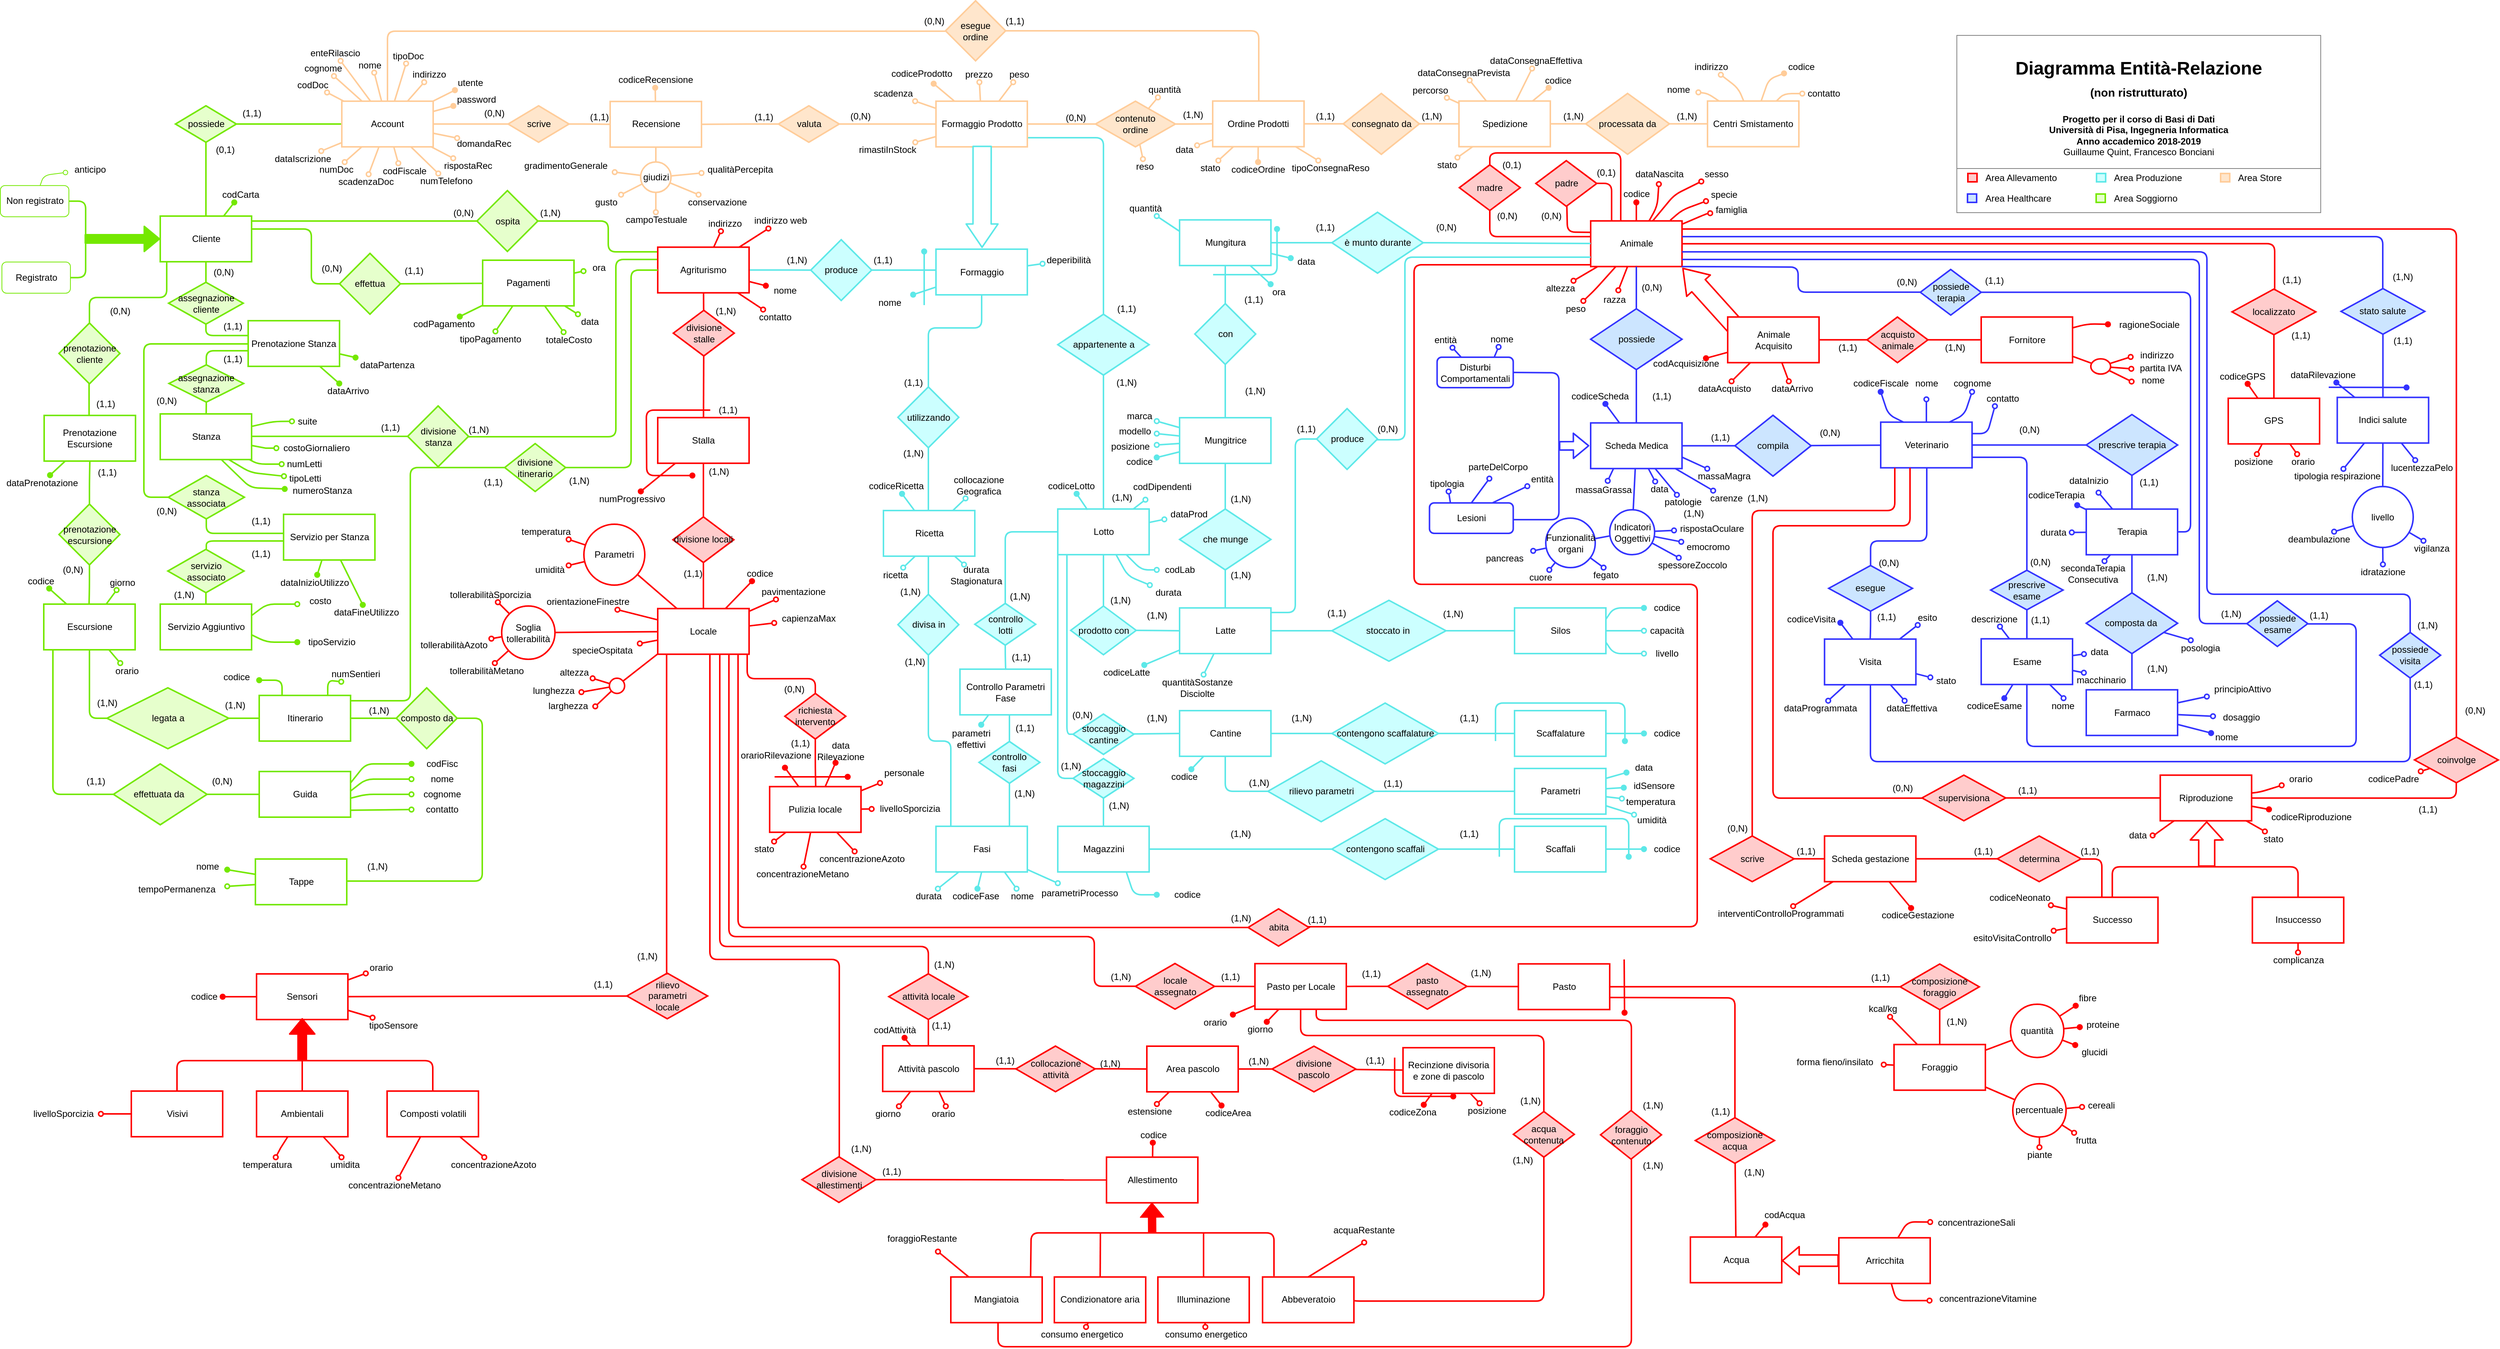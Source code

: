 <mxfile pages="1" version="11.1.4" type="device"><diagram id="EFP8-toJ9apn4Ru0ASMB" name="Page-1"><mxGraphModel dx="1645" dy="1680" grid="1" gridSize="10" guides="1" tooltips="1" connect="1" arrows="1" fold="1" page="1" pageScale="1" pageWidth="3300" pageHeight="2339" math="0" shadow="0"><root><mxCell id="0"/><mxCell id="1" parent="0"/><mxCell id="GTMRCSIFbXaOrDbmUWcY-68" value="" style="shape=flexArrow;endArrow=classic;html=1;shadow=0;fontSize=12;width=22.857;endSize=9.529;endWidth=15.918;fillColor=#ffffff;strokeWidth=2;strokeColor=#FF0000;exitX=0.173;exitY=0.406;exitDx=0;exitDy=0;exitPerimeter=0;" parent="1" source="ha2ks437aVcWWN25_cpP-53" edge="1"><mxGeometry width="50" height="50" relative="1" as="geometry"><mxPoint x="2301.255" y="675.643" as="sourcePoint"/><mxPoint x="2221" y="611.0" as="targetPoint"/><Array as="points"/></mxGeometry></mxCell><mxCell id="GTMRCSIFbXaOrDbmUWcY-54" value="codiceNeonato" style="text;html=1;resizable=0;points=[];autosize=1;align=center;verticalAlign=top;spacingTop=-4;" parent="1" vertex="1"><mxGeometry x="2613.714" y="1428.786" width="100" height="20" as="geometry"/></mxCell><mxCell id="ha2ks437aVcWWN25_cpP-15" value="(1,N)" style="text;html=1;strokeColor=none;fillColor=none;align=center;verticalAlign=middle;whiteSpace=wrap;rounded=0;" parent="1" vertex="1"><mxGeometry x="1871.5" y="401.794" width="40" height="20" as="geometry"/></mxCell><mxCell id="ha2ks437aVcWWN25_cpP-16" value="(1,1)" style="text;html=1;strokeColor=none;fillColor=none;align=center;verticalAlign=middle;whiteSpace=wrap;rounded=0;" parent="1" vertex="1"><mxGeometry x="1731.5" y="401.794" width="40" height="20" as="geometry"/></mxCell><mxCell id="ha2ks437aVcWWN25_cpP-18" value="(1,N)" style="text;html=1;strokeColor=none;fillColor=none;align=center;verticalAlign=middle;whiteSpace=wrap;rounded=0;" parent="1" vertex="1"><mxGeometry x="2206.5" y="401.794" width="40" height="20" as="geometry"/></mxCell><mxCell id="ha2ks437aVcWWN25_cpP-839" value="secondaTerapia Consecutiva" style="text;html=1;strokeColor=none;fillColor=none;align=center;verticalAlign=middle;whiteSpace=wrap;rounded=0;" parent="1" vertex="1"><mxGeometry x="2708.5" y="996.5" width="103" height="33" as="geometry"/></mxCell><mxCell id="ha2ks437aVcWWN25_cpP-621" value="(1,1)&lt;br&gt;" style="text;html=1;resizable=0;points=[];autosize=1;align=center;verticalAlign=top;spacingTop=-4;" parent="1" vertex="1"><mxGeometry x="2362.714" y="1367.786" width="40" height="20" as="geometry"/></mxCell><mxCell id="ha2ks437aVcWWN25_cpP-781" value="(1,N)" style="text;html=1;resizable=0;points=[];autosize=1;align=center;verticalAlign=top;spacingTop=-4;" parent="1" vertex="1"><mxGeometry x="2295" y="1790.333" width="40" height="20" as="geometry"/></mxCell><mxCell id="ha2ks437aVcWWN25_cpP-553" value="(1,N)&lt;br&gt;" style="text;html=1;resizable=0;points=[];autosize=1;align=center;verticalAlign=top;spacingTop=-4;" parent="1" vertex="1"><mxGeometry x="1643.5" y="1644" width="40" height="20" as="geometry"/></mxCell><mxCell id="ha2ks437aVcWWN25_cpP-1" style="rounded=0;orthogonalLoop=1;jettySize=auto;html=1;endArrow=oval;endFill=1;strokeColor=#FFCC99;strokeWidth=2;" parent="1" source="ha2ks437aVcWWN25_cpP-4" target="ha2ks437aVcWWN25_cpP-924" edge="1"><mxGeometry relative="1" as="geometry"><mxPoint x="1712.5" y="476" as="targetPoint"/></mxGeometry></mxCell><mxCell id="ha2ks437aVcWWN25_cpP-2" style="edgeStyle=none;rounded=0;orthogonalLoop=1;jettySize=auto;html=1;endArrow=oval;endFill=0;strokeColor=#FFCC99;strokeWidth=2;" parent="1" source="ha2ks437aVcWWN25_cpP-4" target="ha2ks437aVcWWN25_cpP-927" edge="1"><mxGeometry relative="1" as="geometry"><mxPoint x="1592.5" y="464" as="targetPoint"/></mxGeometry></mxCell><mxCell id="ha2ks437aVcWWN25_cpP-3" style="edgeStyle=none;rounded=0;orthogonalLoop=1;jettySize=auto;html=1;endArrow=oval;endFill=0;strokeColor=#FFCC99;strokeWidth=2;" parent="1" source="ha2ks437aVcWWN25_cpP-4" target="ha2ks437aVcWWN25_cpP-928" edge="1"><mxGeometry relative="1" as="geometry"><mxPoint x="1604.5" y="476.0" as="targetPoint"/></mxGeometry></mxCell><mxCell id="ha2ks437aVcWWN25_cpP-4" value="Ordine Prodotti" style="rounded=0;whiteSpace=wrap;html=1;strokeColor=#FFCC99;strokeWidth=2;" parent="1" vertex="1"><mxGeometry x="1604" y="391.794" width="120" height="60" as="geometry"/></mxCell><mxCell id="ha2ks437aVcWWN25_cpP-5" value="consegnato da" style="rhombus;whiteSpace=wrap;html=1;strokeColor=#FFCC99;strokeWidth=2;fillColor=#FFE6CC;" parent="1" vertex="1"><mxGeometry x="1775.5" y="381.794" width="100" height="80" as="geometry"/></mxCell><mxCell id="ha2ks437aVcWWN25_cpP-6" style="edgeStyle=none;rounded=0;orthogonalLoop=1;jettySize=auto;html=1;endArrow=oval;endFill=0;strokeColor=#FFCC99;strokeWidth=2;" parent="1" source="ha2ks437aVcWWN25_cpP-8" target="ha2ks437aVcWWN25_cpP-930" edge="1"><mxGeometry relative="1" as="geometry"><mxPoint x="1928.5" y="476.0" as="targetPoint"/></mxGeometry></mxCell><mxCell id="ha2ks437aVcWWN25_cpP-7" style="rounded=0;orthogonalLoop=1;jettySize=auto;html=1;endArrow=oval;endFill=0;strokeColor=#FFCC99;strokeWidth=2;" parent="1" source="ha2ks437aVcWWN25_cpP-8" target="ha2ks437aVcWWN25_cpP-932" edge="1"><mxGeometry relative="1" as="geometry"><mxPoint x="2012.5" y="344" as="targetPoint"/></mxGeometry></mxCell><mxCell id="ha2ks437aVcWWN25_cpP-8" value="Spedizione" style="rounded=0;whiteSpace=wrap;html=1;strokeColor=#FFCC99;strokeWidth=2;" parent="1" vertex="1"><mxGeometry x="1927.5" y="391.794" width="120" height="60" as="geometry"/></mxCell><mxCell id="ha2ks437aVcWWN25_cpP-9" value="processata da" style="rhombus;whiteSpace=wrap;html=1;strokeColor=#FFCC99;strokeWidth=2;fillColor=#FFE6CC;" parent="1" vertex="1"><mxGeometry x="2094" y="381.794" width="110" height="80" as="geometry"/></mxCell><mxCell id="ha2ks437aVcWWN25_cpP-10" value="Centri Smistamento" style="rounded=0;whiteSpace=wrap;html=1;strokeColor=#FFCC99;strokeWidth=2;" parent="1" vertex="1"><mxGeometry x="2254" y="391.794" width="120" height="60" as="geometry"/></mxCell><mxCell id="ha2ks437aVcWWN25_cpP-11" value="" style="endArrow=none;html=1;exitX=1;exitY=0.5;exitDx=0;exitDy=0;entryX=0;entryY=0.5;entryDx=0;entryDy=0;edgeStyle=orthogonalEdgeStyle;strokeColor=#FFCC99;strokeWidth=2;" parent="1" source="ha2ks437aVcWWN25_cpP-9" target="ha2ks437aVcWWN25_cpP-10" edge="1"><mxGeometry width="50" height="50" relative="1" as="geometry"><mxPoint x="2204" y="480.794" as="sourcePoint"/><mxPoint x="2254" y="430.794" as="targetPoint"/></mxGeometry></mxCell><mxCell id="ha2ks437aVcWWN25_cpP-12" value="" style="endArrow=none;html=1;exitX=1;exitY=0.5;exitDx=0;exitDy=0;entryX=0;entryY=0.5;entryDx=0;entryDy=0;edgeStyle=orthogonalEdgeStyle;strokeColor=#FFCC99;strokeWidth=2;" parent="1" source="ha2ks437aVcWWN25_cpP-5" target="ha2ks437aVcWWN25_cpP-8" edge="1"><mxGeometry width="50" height="50" relative="1" as="geometry"><mxPoint x="1874" y="410.794" as="sourcePoint"/><mxPoint x="1924" y="360.794" as="targetPoint"/></mxGeometry></mxCell><mxCell id="ha2ks437aVcWWN25_cpP-13" value="" style="endArrow=none;html=1;exitX=1;exitY=0.5;exitDx=0;exitDy=0;entryX=0;entryY=0.5;entryDx=0;entryDy=0;edgeStyle=orthogonalEdgeStyle;strokeColor=#FFCC99;strokeWidth=2;" parent="1" source="ha2ks437aVcWWN25_cpP-8" target="ha2ks437aVcWWN25_cpP-9" edge="1"><mxGeometry width="50" height="50" relative="1" as="geometry"><mxPoint x="2054" y="450.794" as="sourcePoint"/><mxPoint x="2104" y="400.794" as="targetPoint"/></mxGeometry></mxCell><mxCell id="ha2ks437aVcWWN25_cpP-14" value="" style="endArrow=none;html=1;exitX=1;exitY=0.5;exitDx=0;exitDy=0;entryX=0;entryY=0.5;entryDx=0;entryDy=0;edgeStyle=orthogonalEdgeStyle;strokeColor=#FFCC99;strokeWidth=2;" parent="1" source="ha2ks437aVcWWN25_cpP-4" target="ha2ks437aVcWWN25_cpP-5" edge="1"><mxGeometry width="50" height="50" relative="1" as="geometry"><mxPoint x="1734" y="440.794" as="sourcePoint"/><mxPoint x="1764" y="420.794" as="targetPoint"/></mxGeometry></mxCell><mxCell id="ha2ks437aVcWWN25_cpP-17" value="(1,N)" style="text;html=1;strokeColor=none;fillColor=none;align=center;verticalAlign=middle;whiteSpace=wrap;rounded=0;" parent="1" vertex="1"><mxGeometry x="2057.5" y="401.794" width="40" height="20" as="geometry"/></mxCell><mxCell id="ha2ks437aVcWWN25_cpP-19" value="" style="endArrow=oval;html=1;endFill=1;strokeColor=#FFCC99;strokeWidth=2;" parent="1" source="ha2ks437aVcWWN25_cpP-8" target="ha2ks437aVcWWN25_cpP-21" edge="1"><mxGeometry width="50" height="50" relative="1" as="geometry"><mxPoint x="2017.5" y="422" as="sourcePoint"/><mxPoint x="2074" y="480.794" as="targetPoint"/><Array as="points"/></mxGeometry></mxCell><mxCell id="ha2ks437aVcWWN25_cpP-20" value="" style="endArrow=none;html=1;endFill=0;startArrow=oval;startFill=0;strokeColor=#FFCC99;strokeWidth=2;" parent="1" source="ha2ks437aVcWWN25_cpP-22" target="ha2ks437aVcWWN25_cpP-8" edge="1"><mxGeometry width="50" height="50" relative="1" as="geometry"><mxPoint x="1984" y="490.794" as="sourcePoint"/><mxPoint x="2014" y="460.794" as="targetPoint"/></mxGeometry></mxCell><mxCell id="ha2ks437aVcWWN25_cpP-21" value="codice" style="text;html=1;strokeColor=none;fillColor=none;align=center;verticalAlign=middle;whiteSpace=wrap;rounded=0;" parent="1" vertex="1"><mxGeometry x="2032.5" y="354.5" width="50" height="20" as="geometry"/></mxCell><mxCell id="ha2ks437aVcWWN25_cpP-22" value="dataConsegnaPrevista" style="text;html=1;strokeColor=none;fillColor=none;align=center;verticalAlign=middle;whiteSpace=wrap;rounded=0;" parent="1" vertex="1"><mxGeometry x="1866.5" y="344.5" width="134" height="20" as="geometry"/></mxCell><mxCell id="ha2ks437aVcWWN25_cpP-24" value="" style="endArrow=none;html=1;startArrow=oval;startFill=0;strokeColor=#FFCC99;strokeWidth=2;" parent="1" source="ha2ks437aVcWWN25_cpP-25" target="ha2ks437aVcWWN25_cpP-8" edge="1"><mxGeometry width="50" height="50" relative="1" as="geometry"><mxPoint x="1894" y="480.794" as="sourcePoint"/><mxPoint x="1944" y="460.794" as="targetPoint"/><Array as="points"/></mxGeometry></mxCell><mxCell id="ha2ks437aVcWWN25_cpP-25" value="percorso" style="text;html=1;strokeColor=none;fillColor=none;align=center;verticalAlign=middle;whiteSpace=wrap;rounded=0;" parent="1" vertex="1"><mxGeometry x="1858.5" y="367.5" width="62" height="20" as="geometry"/></mxCell><mxCell id="ha2ks437aVcWWN25_cpP-26" value="" style="endArrow=none;html=1;startArrow=oval;startFill=0;strokeColor=#FFCC99;strokeWidth=2;" parent="1" source="ha2ks437aVcWWN25_cpP-30" target="ha2ks437aVcWWN25_cpP-10" edge="1"><mxGeometry width="50" height="50" relative="1" as="geometry"><mxPoint x="2234" y="480.794" as="sourcePoint"/><mxPoint x="2354" y="470.794" as="targetPoint"/><Array as="points"><mxPoint x="2254.5" y="382"/></Array></mxGeometry></mxCell><mxCell id="ha2ks437aVcWWN25_cpP-27" value="" style="endArrow=none;html=1;startArrow=oval;startFill=0;strokeColor=#FFCC99;strokeWidth=2;" parent="1" source="ha2ks437aVcWWN25_cpP-31" target="ha2ks437aVcWWN25_cpP-10" edge="1"><mxGeometry width="50" height="50" relative="1" as="geometry"><mxPoint x="2274" y="510.794" as="sourcePoint"/><mxPoint x="2344" y="460.794" as="targetPoint"/><Array as="points"><mxPoint x="2294.5" y="375"/></Array></mxGeometry></mxCell><mxCell id="ha2ks437aVcWWN25_cpP-28" value="" style="endArrow=none;html=1;startArrow=oval;startFill=1;strokeColor=#FFCC99;strokeWidth=2;" parent="1" source="ha2ks437aVcWWN25_cpP-32" target="ha2ks437aVcWWN25_cpP-10" edge="1"><mxGeometry width="50" height="50" relative="1" as="geometry"><mxPoint x="2354" y="510.794" as="sourcePoint"/><mxPoint x="2325.5" y="423" as="targetPoint"/><Array as="points"><mxPoint x="2334.5" y="363"/></Array></mxGeometry></mxCell><mxCell id="ha2ks437aVcWWN25_cpP-29" value="" style="endArrow=none;html=1;endFill=0;startArrow=oval;startFill=0;strokeColor=#FFCC99;strokeWidth=2;" parent="1" source="ha2ks437aVcWWN25_cpP-33" target="ha2ks437aVcWWN25_cpP-10" edge="1"><mxGeometry width="50" height="50" relative="1" as="geometry"><mxPoint x="2374" y="480.794" as="sourcePoint"/><mxPoint x="2344.5" y="435" as="targetPoint"/><Array as="points"><mxPoint x="2354.5" y="382"/></Array></mxGeometry></mxCell><mxCell id="ha2ks437aVcWWN25_cpP-30" value="nome" style="text;html=1;strokeColor=none;fillColor=none;align=center;verticalAlign=middle;whiteSpace=wrap;rounded=0;" parent="1" vertex="1"><mxGeometry x="2190" y="367" width="52" height="20" as="geometry"/></mxCell><mxCell id="ha2ks437aVcWWN25_cpP-31" value="indirizzo" style="text;html=1;strokeColor=none;fillColor=none;align=center;verticalAlign=middle;whiteSpace=wrap;rounded=0;" parent="1" vertex="1"><mxGeometry x="2238.5" y="337.294" width="40" height="20" as="geometry"/></mxCell><mxCell id="ha2ks437aVcWWN25_cpP-32" value="codice" style="text;html=1;strokeColor=none;fillColor=none;align=center;verticalAlign=middle;whiteSpace=wrap;rounded=0;" parent="1" vertex="1"><mxGeometry x="2354.5" y="337" width="45" height="20" as="geometry"/></mxCell><mxCell id="ha2ks437aVcWWN25_cpP-33" value="contatto" style="text;html=1;strokeColor=none;fillColor=none;align=center;verticalAlign=middle;whiteSpace=wrap;rounded=0;" parent="1" vertex="1"><mxGeometry x="2378.5" y="372" width="56" height="20" as="geometry"/></mxCell><mxCell id="ha2ks437aVcWWN25_cpP-34" value="" style="endArrow=none;html=1;startArrow=oval;startFill=0;strokeColor=#FFCC99;strokeWidth=2;" parent="1" source="ha2ks437aVcWWN25_cpP-35" target="ha2ks437aVcWWN25_cpP-4" edge="1"><mxGeometry width="50" height="50" relative="1" as="geometry"><mxPoint x="1754" y="490.794" as="sourcePoint"/><mxPoint x="1704" y="490.794" as="targetPoint"/><Array as="points"/></mxGeometry></mxCell><mxCell id="ha2ks437aVcWWN25_cpP-35" value="tipoConsegnaReso" style="text;html=1;strokeColor=none;fillColor=none;align=center;verticalAlign=middle;whiteSpace=wrap;rounded=0;" parent="1" vertex="1"><mxGeometry x="1698" y="470" width="122" height="20" as="geometry"/></mxCell><mxCell id="ha2ks437aVcWWN25_cpP-38" value="" style="edgeStyle=none;rounded=1;orthogonalLoop=1;jettySize=auto;html=1;endArrow=none;endFill=0;" parent="1" edge="1"><mxGeometry relative="1" as="geometry"><mxPoint x="1107.5" y="324" as="targetPoint"/></mxGeometry></mxCell><mxCell id="GTMRCSIFbXaOrDbmUWcY-45" style="rounded=0;orthogonalLoop=1;jettySize=auto;html=1;strokeColor=#FF0000;strokeWidth=2;fillColor=#FF0000;endArrow=oval;endFill=1;entryX=0.158;entryY=0.95;entryDx=0;entryDy=0;entryPerimeter=0;" parent="1" source="ha2ks437aVcWWN25_cpP-41" target="GTMRCSIFbXaOrDbmUWcY-46" edge="1"><mxGeometry relative="1" as="geometry"><mxPoint x="2324" y="1840.5" as="targetPoint"/></mxGeometry></mxCell><mxCell id="ha2ks437aVcWWN25_cpP-41" value="Acqua" style="rounded=0;whiteSpace=wrap;html=1;align=center;strokeColor=#FF0000;strokeWidth=2;" parent="1" vertex="1"><mxGeometry x="2231.5" y="1884.833" width="120" height="60" as="geometry"/></mxCell><mxCell id="ha2ks437aVcWWN25_cpP-46" style="edgeStyle=none;rounded=0;orthogonalLoop=1;jettySize=auto;html=1;endArrow=none;endFill=0;strokeColor=#FF0000;strokeWidth=2;" parent="1" source="tFrHhsk0dYXhe9UTIwsi-10" target="tFrHhsk0dYXhe9UTIwsi-5" edge="1"><mxGeometry relative="1" as="geometry"/></mxCell><mxCell id="ha2ks437aVcWWN25_cpP-47" value="locale&lt;br&gt;assegnato" style="rhombus;whiteSpace=wrap;html=1;align=center;strokeColor=#FF0000;strokeWidth=2;fillColor=#FFCCCC;" parent="1" vertex="1"><mxGeometry x="1502.5" y="1525.333" width="104" height="60" as="geometry"/></mxCell><mxCell id="ha2ks437aVcWWN25_cpP-48" value="" style="rounded=1;orthogonalLoop=1;jettySize=auto;html=1;endArrow=none;endFill=0;edgeStyle=orthogonalEdgeStyle;strokeColor=#FF0000;strokeWidth=2;" parent="1" source="ha2ks437aVcWWN25_cpP-47" target="ha2ks437aVcWWN25_cpP-483" edge="1"><mxGeometry relative="1" as="geometry"><mxPoint x="1688.5" y="1555" as="sourcePoint"/><mxPoint x="1185.5" y="586.5" as="targetPoint"/><Array as="points"><mxPoint x="1448.5" y="1556"/><mxPoint x="1448.5" y="1490"/><mxPoint x="968.5" y="1490"/></Array></mxGeometry></mxCell><mxCell id="ha2ks437aVcWWN25_cpP-49" value="(1,N)" style="text;html=1;resizable=0;points=[];autosize=1;align=center;verticalAlign=top;spacingTop=-4;" parent="1" vertex="1"><mxGeometry x="1462.5" y="1533.333" width="40" height="20" as="geometry"/></mxCell><mxCell id="ha2ks437aVcWWN25_cpP-50" value="(1,1)" style="text;html=1;resizable=0;points=[];autosize=1;align=center;verticalAlign=top;spacingTop=-4;" parent="1" vertex="1"><mxGeometry x="1606.5" y="1532.833" width="40" height="20" as="geometry"/></mxCell><mxCell id="ha2ks437aVcWWN25_cpP-51" style="edgeStyle=none;rounded=1;orthogonalLoop=1;jettySize=auto;html=1;endArrow=oval;endFill=0;strokeColor=#FF0000;strokeWidth=2;" parent="1" source="ha2ks437aVcWWN25_cpP-53" target="ha2ks437aVcWWN25_cpP-54" edge="1"><mxGeometry relative="1" as="geometry"/></mxCell><mxCell id="ha2ks437aVcWWN25_cpP-52" style="edgeStyle=none;rounded=1;orthogonalLoop=1;jettySize=auto;html=1;endArrow=oval;endFill=0;strokeColor=#FF0000;strokeWidth=2;" parent="1" source="ha2ks437aVcWWN25_cpP-53" target="ha2ks437aVcWWN25_cpP-55" edge="1"><mxGeometry relative="1" as="geometry"/></mxCell><mxCell id="ha2ks437aVcWWN25_cpP-53" value="Animale&lt;br&gt;Acquisito&lt;br&gt;" style="rounded=0;whiteSpace=wrap;html=1;strokeColor=#FF0000;strokeWidth=2;" parent="1" vertex="1"><mxGeometry x="2280.5" y="675.643" width="120" height="60" as="geometry"/></mxCell><mxCell id="ha2ks437aVcWWN25_cpP-54" value="dataAcquisto" style="text;html=1;resizable=0;points=[];autosize=1;align=center;verticalAlign=top;spacingTop=-4;fontSize=12;" parent="1" vertex="1"><mxGeometry x="2230.5" y="760.143" width="90" height="20" as="geometry"/></mxCell><mxCell id="ha2ks437aVcWWN25_cpP-55" value="dataArrivo" style="text;html=1;resizable=0;points=[];autosize=1;align=center;verticalAlign=top;spacingTop=-4;fontSize=12;" parent="1" vertex="1"><mxGeometry x="2329.5" y="760.143" width="70" height="20" as="geometry"/></mxCell><mxCell id="ha2ks437aVcWWN25_cpP-56" style="edgeStyle=none;rounded=1;comic=0;jumpStyle=none;orthogonalLoop=1;jettySize=auto;html=1;shadow=0;endArrow=oval;endFill=1;strokeWidth=2;fillColor=none;fontSize=12;startArrow=none;startFill=0;entryX=-0.035;entryY=0.48;entryDx=0;entryDy=0;entryPerimeter=0;strokeColor=#FF0000;" parent="1" source="ha2ks437aVcWWN25_cpP-58" target="ha2ks437aVcWWN25_cpP-64" edge="1"><mxGeometry relative="1" as="geometry"><mxPoint x="2773.5" y="655.643" as="targetPoint"/><Array as="points"><mxPoint x="2753.5" y="684.643"/></Array></mxGeometry></mxCell><mxCell id="ha2ks437aVcWWN25_cpP-57" style="edgeStyle=none;rounded=1;comic=0;jumpStyle=none;orthogonalLoop=1;jettySize=auto;html=1;entryX=0.011;entryY=0.276;entryDx=0;entryDy=0;entryPerimeter=0;shadow=0;startArrow=none;startFill=0;endArrow=none;endFill=0;strokeWidth=2;fillColor=none;fontSize=12;strokeColor=#FF0000;" parent="1" source="ha2ks437aVcWWN25_cpP-58" target="ha2ks437aVcWWN25_cpP-71" edge="1"><mxGeometry relative="1" as="geometry"/></mxCell><mxCell id="ha2ks437aVcWWN25_cpP-58" value="Fornitore&lt;br&gt;" style="rounded=0;whiteSpace=wrap;html=1;strokeColor=#FF0000;strokeWidth=2;" parent="1" vertex="1"><mxGeometry x="2613.5" y="675.643" width="120" height="60" as="geometry"/></mxCell><mxCell id="ha2ks437aVcWWN25_cpP-59" style="edgeStyle=none;rounded=0;comic=0;jumpStyle=none;orthogonalLoop=1;jettySize=auto;html=1;entryX=0;entryY=0.5;entryDx=0;entryDy=0;shadow=0;endArrow=none;endFill=0;strokeWidth=2;fillColor=none;fontSize=12;strokeColor=#FF0000;" parent="1" source="ha2ks437aVcWWN25_cpP-61" target="ha2ks437aVcWWN25_cpP-58" edge="1"><mxGeometry relative="1" as="geometry"><Array as="points"/></mxGeometry></mxCell><mxCell id="ha2ks437aVcWWN25_cpP-60" style="edgeStyle=none;rounded=0;comic=0;jumpStyle=none;orthogonalLoop=1;jettySize=auto;html=1;entryX=1;entryY=0.5;entryDx=0;entryDy=0;shadow=0;endArrow=none;endFill=0;strokeWidth=2;fillColor=none;fontSize=12;strokeColor=#FF0000;" parent="1" source="ha2ks437aVcWWN25_cpP-61" target="ha2ks437aVcWWN25_cpP-53" edge="1"><mxGeometry relative="1" as="geometry"><Array as="points"/></mxGeometry></mxCell><mxCell id="ha2ks437aVcWWN25_cpP-61" value="acquisto animale&lt;br&gt;" style="rhombus;whiteSpace=wrap;html=1;fontSize=12;align=center;strokeColor=#FF0000;strokeWidth=2;fillColor=#FFCCCC;" parent="1" vertex="1"><mxGeometry x="2463.5" y="675.643" width="80" height="60" as="geometry"/></mxCell><mxCell id="ha2ks437aVcWWN25_cpP-62" value="(1,N)&lt;br&gt;" style="text;html=1;resizable=0;points=[];autosize=1;align=left;verticalAlign=top;spacingTop=-4;fontSize=12;" parent="1" vertex="1"><mxGeometry x="2563.5" y="705.643" width="40" height="20" as="geometry"/></mxCell><mxCell id="ha2ks437aVcWWN25_cpP-63" value="(1,1)&lt;br&gt;" style="text;html=1;resizable=0;points=[];autosize=1;align=left;verticalAlign=top;spacingTop=-4;fontSize=12;opacity=70;" parent="1" vertex="1"><mxGeometry x="2423.5" y="705.643" width="40" height="20" as="geometry"/></mxCell><mxCell id="ha2ks437aVcWWN25_cpP-64" value="ragioneSociale" style="text;html=1;resizable=0;points=[];autosize=1;align=center;verticalAlign=top;spacingTop=-4;fontSize=12;" parent="1" vertex="1"><mxGeometry x="2783.5" y="675.643" width="100" height="20" as="geometry"/></mxCell><mxCell id="ha2ks437aVcWWN25_cpP-65" value="indirizzo&lt;br&gt;" style="text;html=1;resizable=0;points=[];autosize=1;align=center;verticalAlign=top;spacingTop=-4;fontSize=12;" parent="1" vertex="1"><mxGeometry x="2813.5" y="716.143" width="60" height="20" as="geometry"/></mxCell><mxCell id="ha2ks437aVcWWN25_cpP-66" value="partita IVA&lt;br&gt;" style="text;html=1;resizable=0;points=[];autosize=1;align=center;verticalAlign=top;spacingTop=-4;fontSize=12;" parent="1" vertex="1"><mxGeometry x="2813.5" y="732.643" width="70" height="20" as="geometry"/></mxCell><mxCell id="ha2ks437aVcWWN25_cpP-67" value="nome&lt;br&gt;" style="text;html=1;resizable=0;points=[];autosize=1;align=center;verticalAlign=top;spacingTop=-4;fontSize=12;" parent="1" vertex="1"><mxGeometry x="2813.5" y="749.143" width="50" height="20" as="geometry"/></mxCell><mxCell id="ha2ks437aVcWWN25_cpP-68" style="edgeStyle=none;rounded=1;comic=0;jumpStyle=none;orthogonalLoop=1;jettySize=auto;html=1;entryX=-0.061;entryY=0.599;entryDx=0;entryDy=0;entryPerimeter=0;shadow=0;startArrow=none;startFill=0;endArrow=oval;endFill=0;strokeWidth=2;fillColor=none;fontSize=12;strokeColor=#FF0000;" parent="1" source="ha2ks437aVcWWN25_cpP-71" target="ha2ks437aVcWWN25_cpP-65" edge="1"><mxGeometry relative="1" as="geometry"/></mxCell><mxCell id="ha2ks437aVcWWN25_cpP-69" style="edgeStyle=none;rounded=1;comic=0;jumpStyle=none;orthogonalLoop=1;jettySize=auto;html=1;shadow=0;startArrow=none;startFill=0;endArrow=oval;endFill=0;strokeWidth=2;fillColor=none;fontSize=12;entryX=-0.04;entryY=0.554;entryDx=0;entryDy=0;entryPerimeter=0;strokeColor=#FF0000;" parent="1" source="ha2ks437aVcWWN25_cpP-71" target="ha2ks437aVcWWN25_cpP-66" edge="1"><mxGeometry relative="1" as="geometry"/></mxCell><mxCell id="ha2ks437aVcWWN25_cpP-70" style="edgeStyle=none;rounded=1;comic=0;jumpStyle=none;orthogonalLoop=1;jettySize=auto;html=1;entryX=-0.049;entryY=0.565;entryDx=0;entryDy=0;entryPerimeter=0;shadow=0;startArrow=none;startFill=0;endArrow=oval;endFill=0;strokeWidth=2;fillColor=none;fontSize=12;strokeColor=#FF0000;" parent="1" source="ha2ks437aVcWWN25_cpP-71" target="ha2ks437aVcWWN25_cpP-67" edge="1"><mxGeometry relative="1" as="geometry"/></mxCell><mxCell id="ha2ks437aVcWWN25_cpP-71" value="" style="ellipse;whiteSpace=wrap;html=1;fontSize=12;align=center;strokeColor=#FF0000;strokeWidth=2;" parent="1" vertex="1"><mxGeometry x="2757.5" y="730.643" width="26" height="20" as="geometry"/></mxCell><mxCell id="ha2ks437aVcWWN25_cpP-72" style="rounded=1;orthogonalLoop=1;jettySize=auto;html=1;endArrow=oval;endFill=0;strokeColor=#FF0000;strokeWidth=2;" parent="1" source="ha2ks437aVcWWN25_cpP-74" target="ha2ks437aVcWWN25_cpP-158" edge="1"><mxGeometry relative="1" as="geometry"><mxPoint x="2102.5" y="648" as="targetPoint"/></mxGeometry></mxCell><mxCell id="ha2ks437aVcWWN25_cpP-74" value="Animale" style="rounded=0;whiteSpace=wrap;html=1;strokeColor=#FF0000;strokeWidth=2;" parent="1" vertex="1"><mxGeometry x="2100.5" y="549.333" width="120" height="60" as="geometry"/></mxCell><mxCell id="ha2ks437aVcWWN25_cpP-75" value="possiede" style="rhombus;whiteSpace=wrap;html=1;strokeColor=#3333FF;strokeWidth=2;fillColor=#CCE5FF;" parent="1" vertex="1"><mxGeometry x="2100.5" y="664.833" width="120" height="80" as="geometry"/></mxCell><mxCell id="ha2ks437aVcWWN25_cpP-77" style="edgeStyle=none;rounded=1;orthogonalLoop=1;jettySize=auto;html=1;endArrow=oval;endFill=0;strokeColor=#3333FF;strokeWidth=2;" parent="1" source="ha2ks437aVcWWN25_cpP-79" target="ha2ks437aVcWWN25_cpP-867" edge="1"><mxGeometry relative="1" as="geometry"><mxPoint x="2252.5" y="908" as="targetPoint"/></mxGeometry></mxCell><mxCell id="ha2ks437aVcWWN25_cpP-78" style="edgeStyle=none;rounded=1;orthogonalLoop=1;jettySize=auto;html=1;endArrow=oval;endFill=0;strokeColor=#3333FF;strokeWidth=2;" parent="1" source="ha2ks437aVcWWN25_cpP-79" target="ha2ks437aVcWWN25_cpP-868" edge="1"><mxGeometry relative="1" as="geometry"/></mxCell><mxCell id="ha2ks437aVcWWN25_cpP-79" value="Scheda Medica" style="rounded=0;whiteSpace=wrap;html=1;strokeColor=#3333FF;strokeWidth=2;" parent="1" vertex="1"><mxGeometry x="2100.5" y="814.833" width="120" height="60" as="geometry"/></mxCell><mxCell id="ha2ks437aVcWWN25_cpP-80" value="" style="endArrow=none;html=1;entryX=0.5;entryY=1;entryDx=0;entryDy=0;strokeColor=#3333FF;strokeWidth=2;" parent="1" source="ha2ks437aVcWWN25_cpP-75" target="ha2ks437aVcWWN25_cpP-74" edge="1"><mxGeometry width="50" height="50" relative="1" as="geometry"><mxPoint x="2100.5" y="944.833" as="sourcePoint"/><mxPoint x="2150.5" y="894.833" as="targetPoint"/></mxGeometry></mxCell><mxCell id="ha2ks437aVcWWN25_cpP-81" value="" style="endArrow=none;html=1;entryX=0.5;entryY=1;entryDx=0;entryDy=0;exitX=0.5;exitY=0;exitDx=0;exitDy=0;strokeColor=#3333FF;strokeWidth=2;" parent="1" source="ha2ks437aVcWWN25_cpP-79" target="ha2ks437aVcWWN25_cpP-75" edge="1"><mxGeometry width="50" height="50" relative="1" as="geometry"><mxPoint x="2160.5" y="804.833" as="sourcePoint"/><mxPoint x="2150.5" y="894.833" as="targetPoint"/></mxGeometry></mxCell><mxCell id="ha2ks437aVcWWN25_cpP-82" value="(1,1)" style="text;html=1;strokeColor=none;fillColor=none;align=center;verticalAlign=middle;whiteSpace=wrap;rounded=0;" parent="1" vertex="1"><mxGeometry x="2173.5" y="769.833" width="40" height="20" as="geometry"/></mxCell><mxCell id="ha2ks437aVcWWN25_cpP-83" value="(0,N)" style="text;html=1;strokeColor=none;fillColor=none;align=center;verticalAlign=middle;whiteSpace=wrap;rounded=0;" parent="1" vertex="1"><mxGeometry x="2160.5" y="626.833" width="40" height="20" as="geometry"/></mxCell><mxCell id="ha2ks437aVcWWN25_cpP-84" style="edgeStyle=orthogonalEdgeStyle;rounded=1;orthogonalLoop=1;jettySize=auto;html=1;endArrow=none;endFill=0;strokeColor=#3333FF;strokeWidth=2;" parent="1" source="ha2ks437aVcWWN25_cpP-85" target="ha2ks437aVcWWN25_cpP-816" edge="1"><mxGeometry relative="1" as="geometry"><Array as="points"><mxPoint x="2673.5" y="860"/></Array></mxGeometry></mxCell><mxCell id="ha2ks437aVcWWN25_cpP-85" value="Veterinario" style="rounded=0;whiteSpace=wrap;html=1;strokeColor=#3333FF;strokeWidth=2;" parent="1" vertex="1"><mxGeometry x="2481.5" y="813.833" width="120" height="60" as="geometry"/></mxCell><mxCell id="ha2ks437aVcWWN25_cpP-86" style="edgeStyle=orthogonalEdgeStyle;rounded=0;orthogonalLoop=1;jettySize=auto;html=1;endArrow=none;endFill=0;strokeColor=#3333FF;strokeWidth=2;" parent="1" source="ha2ks437aVcWWN25_cpP-88" target="ha2ks437aVcWWN25_cpP-79" edge="1"><mxGeometry relative="1" as="geometry"/></mxCell><mxCell id="ha2ks437aVcWWN25_cpP-87" style="rounded=0;orthogonalLoop=1;jettySize=auto;html=1;endArrow=none;endFill=0;strokeColor=#3333FF;strokeWidth=2;" parent="1" source="ha2ks437aVcWWN25_cpP-88" target="ha2ks437aVcWWN25_cpP-85" edge="1"><mxGeometry relative="1" as="geometry"/></mxCell><mxCell id="ha2ks437aVcWWN25_cpP-88" value="compila" style="rhombus;whiteSpace=wrap;html=1;strokeColor=#3333FF;strokeWidth=2;fillColor=#CCE5FF;" parent="1" vertex="1"><mxGeometry x="2290" y="804.833" width="100" height="80" as="geometry"/></mxCell><mxCell id="ha2ks437aVcWWN25_cpP-89" value="prescrive terapia" style="rhombus;whiteSpace=wrap;html=1;strokeColor=#3333FF;strokeWidth=2;fillColor=#CCE5FF;" parent="1" vertex="1"><mxGeometry x="2751.5" y="803.833" width="120" height="80" as="geometry"/></mxCell><mxCell id="ha2ks437aVcWWN25_cpP-90" value="Terapia" style="rounded=0;whiteSpace=wrap;html=1;strokeColor=#3333FF;strokeWidth=2;" parent="1" vertex="1"><mxGeometry x="2751.5" y="928.111" width="120" height="60" as="geometry"/></mxCell><mxCell id="ha2ks437aVcWWN25_cpP-91" style="rounded=1;orthogonalLoop=1;jettySize=auto;html=1;endArrow=oval;endFill=0;strokeColor=#3333FF;strokeWidth=2;" parent="1" source="ha2ks437aVcWWN25_cpP-92" target="ha2ks437aVcWWN25_cpP-837" edge="1"><mxGeometry relative="1" as="geometry"><mxPoint x="2888.5" y="1100" as="targetPoint"/></mxGeometry></mxCell><mxCell id="ha2ks437aVcWWN25_cpP-92" value="composta da&amp;nbsp;" style="rhombus;whiteSpace=wrap;html=1;strokeColor=#3333FF;strokeWidth=2;fillColor=#CCE5FF;" parent="1" vertex="1"><mxGeometry x="2751.5" y="1038.111" width="120" height="80" as="geometry"/></mxCell><mxCell id="ha2ks437aVcWWN25_cpP-93" value="Farmaco" style="rounded=0;whiteSpace=wrap;html=1;strokeColor=#3333FF;strokeWidth=2;" parent="1" vertex="1"><mxGeometry x="2751.5" y="1165.611" width="120" height="60" as="geometry"/></mxCell><mxCell id="ha2ks437aVcWWN25_cpP-94" value="" style="endArrow=none;html=1;entryX=0.5;entryY=1;entryDx=0;entryDy=0;exitX=0.5;exitY=0;exitDx=0;exitDy=0;strokeColor=#3333FF;strokeWidth=2;" parent="1" source="ha2ks437aVcWWN25_cpP-92" target="ha2ks437aVcWWN25_cpP-90" edge="1"><mxGeometry width="50" height="50" relative="1" as="geometry"><mxPoint x="2551.5" y="1068.111" as="sourcePoint"/><mxPoint x="2601.5" y="1018.111" as="targetPoint"/></mxGeometry></mxCell><mxCell id="ha2ks437aVcWWN25_cpP-95" value="" style="endArrow=none;html=1;entryX=0.5;entryY=0;entryDx=0;entryDy=0;strokeColor=#3333FF;strokeWidth=2;" parent="1" source="ha2ks437aVcWWN25_cpP-92" target="ha2ks437aVcWWN25_cpP-93" edge="1"><mxGeometry width="50" height="50" relative="1" as="geometry"><mxPoint x="2786.5" y="1118.111" as="sourcePoint"/><mxPoint x="2786.5" y="1158.111" as="targetPoint"/></mxGeometry></mxCell><mxCell id="ha2ks437aVcWWN25_cpP-96" value="(0,N)" style="text;html=1;strokeColor=none;fillColor=none;align=center;verticalAlign=middle;whiteSpace=wrap;rounded=0;" parent="1" vertex="1"><mxGeometry x="2395" y="818.167" width="40" height="20" as="geometry"/></mxCell><mxCell id="ha2ks437aVcWWN25_cpP-97" value="(1,1)" style="text;html=1;strokeColor=none;fillColor=none;align=center;verticalAlign=middle;whiteSpace=wrap;rounded=0;" parent="1" vertex="1"><mxGeometry x="2250.5" y="823.667" width="40" height="20" as="geometry"/></mxCell><mxCell id="ha2ks437aVcWWN25_cpP-98" value="(1,1)" style="text;html=1;strokeColor=none;fillColor=none;align=center;verticalAlign=middle;whiteSpace=wrap;rounded=0;" parent="1" vertex="1"><mxGeometry x="2813.5" y="882.611" width="40" height="20" as="geometry"/></mxCell><mxCell id="ha2ks437aVcWWN25_cpP-99" value="(1,N)" style="text;html=1;strokeColor=none;fillColor=none;align=center;verticalAlign=middle;whiteSpace=wrap;rounded=0;" parent="1" vertex="1"><mxGeometry x="2824.5" y="1008.111" width="40" height="20" as="geometry"/></mxCell><mxCell id="ha2ks437aVcWWN25_cpP-100" value="(1,N)" style="text;html=1;strokeColor=none;fillColor=none;align=center;verticalAlign=middle;whiteSpace=wrap;rounded=0;" parent="1" vertex="1"><mxGeometry x="2824.5" y="1128.111" width="40" height="20" as="geometry"/></mxCell><mxCell id="ha2ks437aVcWWN25_cpP-101" value="" style="endArrow=oval;html=1;exitX=0.25;exitY=0;exitDx=0;exitDy=0;startArrow=none;startFill=0;endFill=1;strokeColor=#3333FF;strokeWidth=2;" parent="1" source="ha2ks437aVcWWN25_cpP-85" edge="1"><mxGeometry width="50" height="50" relative="1" as="geometry"><mxPoint x="2491.5" y="783.833" as="sourcePoint"/><mxPoint x="2481.5" y="774" as="targetPoint"/><Array as="points"><mxPoint x="2491.5" y="804"/></Array></mxGeometry></mxCell><mxCell id="ha2ks437aVcWWN25_cpP-102" value="codiceFiscale" style="text;html=1;strokeColor=none;fillColor=none;align=center;verticalAlign=middle;whiteSpace=wrap;rounded=0;" parent="1" vertex="1"><mxGeometry x="2461.5" y="752.833" width="40" height="20" as="geometry"/></mxCell><mxCell id="ha2ks437aVcWWN25_cpP-103" value="" style="endArrow=oval;html=1;exitX=0.5;exitY=0;exitDx=0;exitDy=0;startArrow=none;startFill=0;endFill=0;strokeColor=#3333FF;strokeWidth=2;" parent="1" source="ha2ks437aVcWWN25_cpP-85" edge="1"><mxGeometry width="50" height="50" relative="1" as="geometry"><mxPoint x="2531.5" y="783.833" as="sourcePoint"/><mxPoint x="2541.5" y="783.833" as="targetPoint"/></mxGeometry></mxCell><mxCell id="ha2ks437aVcWWN25_cpP-104" value="nome" style="text;html=1;strokeColor=none;fillColor=none;align=center;verticalAlign=middle;whiteSpace=wrap;rounded=0;" parent="1" vertex="1"><mxGeometry x="2521.5" y="752.833" width="40" height="20" as="geometry"/></mxCell><mxCell id="ha2ks437aVcWWN25_cpP-105" value="" style="endArrow=oval;html=1;exitX=0.75;exitY=0;exitDx=0;exitDy=0;startArrow=none;startFill=0;endFill=0;strokeColor=#3333FF;strokeWidth=2;" parent="1" source="ha2ks437aVcWWN25_cpP-85" edge="1"><mxGeometry width="50" height="50" relative="1" as="geometry"><mxPoint x="2601.5" y="773.833" as="sourcePoint"/><mxPoint x="2601.5" y="774" as="targetPoint"/><Array as="points"><mxPoint x="2591.5" y="804"/></Array></mxGeometry></mxCell><mxCell id="ha2ks437aVcWWN25_cpP-106" value="cognome" style="text;html=1;strokeColor=none;fillColor=none;align=center;verticalAlign=middle;whiteSpace=wrap;rounded=0;" parent="1" vertex="1"><mxGeometry x="2581.5" y="752.833" width="40" height="20" as="geometry"/></mxCell><mxCell id="ha2ks437aVcWWN25_cpP-107" value="" style="endArrow=oval;html=1;exitX=1;exitY=0.25;exitDx=0;exitDy=0;startArrow=none;startFill=0;endFill=0;entryX=0.25;entryY=1;entryDx=0;entryDy=0;strokeColor=#3333FF;strokeWidth=2;" parent="1" source="ha2ks437aVcWWN25_cpP-85" target="ha2ks437aVcWWN25_cpP-108" edge="1"><mxGeometry width="50" height="50" relative="1" as="geometry"><mxPoint x="2621.5" y="833.833" as="sourcePoint"/><mxPoint x="2631.5" y="803.833" as="targetPoint"/><Array as="points"><mxPoint x="2621.5" y="829"/></Array></mxGeometry></mxCell><mxCell id="ha2ks437aVcWWN25_cpP-108" value="contatto" style="text;html=1;strokeColor=none;fillColor=none;align=center;verticalAlign=middle;whiteSpace=wrap;rounded=0;" parent="1" vertex="1"><mxGeometry x="2621.5" y="772.833" width="40" height="20" as="geometry"/></mxCell><mxCell id="ha2ks437aVcWWN25_cpP-109" value="" style="endArrow=oval;html=1;startArrow=none;startFill=0;endFill=0;strokeColor=#3333FF;strokeWidth=2;" parent="1" source="ha2ks437aVcWWN25_cpP-79" target="ha2ks437aVcWWN25_cpP-110" edge="1"><mxGeometry width="50" height="50" relative="1" as="geometry"><mxPoint x="2110.5" y="869.833" as="sourcePoint"/><mxPoint x="2210.5" y="904.833" as="targetPoint"/><Array as="points"/></mxGeometry></mxCell><mxCell id="ha2ks437aVcWWN25_cpP-110" value="data" style="text;html=1;strokeColor=none;fillColor=none;align=center;verticalAlign=middle;whiteSpace=wrap;rounded=0;" parent="1" vertex="1"><mxGeometry x="2170.5" y="891.833" width="40" height="20" as="geometry"/></mxCell><mxCell id="ha2ks437aVcWWN25_cpP-111" value="" style="endArrow=oval;html=1;startArrow=none;startFill=0;endFill=1;strokeColor=#3333FF;strokeWidth=2;" parent="1" source="ha2ks437aVcWWN25_cpP-79" target="ha2ks437aVcWWN25_cpP-112" edge="1"><mxGeometry width="50" height="50" relative="1" as="geometry"><mxPoint x="2150.5" y="884.833" as="sourcePoint"/><mxPoint x="2160.5" y="894.833" as="targetPoint"/></mxGeometry></mxCell><mxCell id="ha2ks437aVcWWN25_cpP-112" value="codiceScheda" style="text;html=1;strokeColor=none;fillColor=none;align=center;verticalAlign=middle;whiteSpace=wrap;rounded=0;" parent="1" vertex="1"><mxGeometry x="2092.5" y="769.833" width="40" height="20" as="geometry"/></mxCell><mxCell id="ha2ks437aVcWWN25_cpP-113" value="" style="endArrow=oval;html=1;startArrow=none;startFill=0;endFill=0;strokeColor=#3333FF;strokeWidth=2;" parent="1" source="ha2ks437aVcWWN25_cpP-90" target="ha2ks437aVcWWN25_cpP-114" edge="1"><mxGeometry width="50" height="50" relative="1" as="geometry"><mxPoint x="2751.5" y="943.111" as="sourcePoint"/><mxPoint x="2706.5" y="934" as="targetPoint"/><Array as="points"/></mxGeometry></mxCell><mxCell id="ha2ks437aVcWWN25_cpP-114" value="dataInizio" style="text;html=1;strokeColor=none;fillColor=none;align=center;verticalAlign=middle;whiteSpace=wrap;rounded=0;direction=south;" parent="1" vertex="1"><mxGeometry x="2729.5" y="875.5" width="50" height="31" as="geometry"/></mxCell><mxCell id="ha2ks437aVcWWN25_cpP-115" value="" style="endArrow=oval;html=1;startArrow=none;startFill=0;endFill=0;strokeColor=#3333FF;strokeWidth=2;" parent="1" source="ha2ks437aVcWWN25_cpP-90" target="ha2ks437aVcWWN25_cpP-116" edge="1"><mxGeometry width="50" height="50" relative="1" as="geometry"><mxPoint x="2701.5" y="978.111" as="sourcePoint"/><mxPoint x="2711.5" y="958.111" as="targetPoint"/><Array as="points"/></mxGeometry></mxCell><mxCell id="ha2ks437aVcWWN25_cpP-116" value="durata" style="text;html=1;strokeColor=none;fillColor=none;align=center;verticalAlign=middle;whiteSpace=wrap;rounded=0;" parent="1" vertex="1"><mxGeometry x="2683.5" y="949" width="49" height="20" as="geometry"/></mxCell><mxCell id="ha2ks437aVcWWN25_cpP-117" value="" style="endArrow=oval;html=1;startArrow=none;startFill=0;endFill=0;strokeColor=#3333FF;strokeWidth=2;" parent="1" source="ha2ks437aVcWWN25_cpP-93" target="ha2ks437aVcWWN25_cpP-840" edge="1"><mxGeometry width="50" height="50" relative="1" as="geometry"><mxPoint x="2881.5" y="1188.111" as="sourcePoint"/><mxPoint x="2921.5" y="1164" as="targetPoint"/><Array as="points"/></mxGeometry></mxCell><mxCell id="ha2ks437aVcWWN25_cpP-118" value="" style="endArrow=oval;html=1;startArrow=none;startFill=0;endFill=0;strokeColor=#3333FF;strokeWidth=2;" parent="1" source="ha2ks437aVcWWN25_cpP-93" target="ha2ks437aVcWWN25_cpP-119" edge="1"><mxGeometry width="50" height="50" relative="1" as="geometry"><mxPoint x="2881.5" y="1228.111" as="sourcePoint"/><mxPoint x="2921.5" y="1204" as="targetPoint"/><Array as="points"/></mxGeometry></mxCell><mxCell id="ha2ks437aVcWWN25_cpP-119" value="dosaggio" style="text;html=1;strokeColor=none;fillColor=none;align=center;verticalAlign=middle;whiteSpace=wrap;rounded=0;" parent="1" vertex="1"><mxGeometry x="2918" y="1192" width="75" height="20" as="geometry"/></mxCell><mxCell id="ha2ks437aVcWWN25_cpP-120" value="nome" style="text;html=1;strokeColor=none;fillColor=none;align=center;verticalAlign=middle;whiteSpace=wrap;rounded=0;" parent="1" vertex="1"><mxGeometry x="2915.5" y="1217.611" width="40" height="20" as="geometry"/></mxCell><mxCell id="ha2ks437aVcWWN25_cpP-121" value="" style="endArrow=oval;html=1;startArrow=none;startFill=0;endFill=1;strokeColor=#3333FF;strokeWidth=2;" parent="1" source="ha2ks437aVcWWN25_cpP-90" target="ha2ks437aVcWWN25_cpP-122" edge="1"><mxGeometry width="50" height="50" relative="1" as="geometry"><mxPoint x="2721.5" y="988.111" as="sourcePoint"/><mxPoint x="2711.5" y="983.111" as="targetPoint"/><Array as="points"/></mxGeometry></mxCell><mxCell id="ha2ks437aVcWWN25_cpP-122" value="codiceTerapia" style="text;html=1;strokeColor=none;fillColor=none;align=center;verticalAlign=middle;whiteSpace=wrap;rounded=0;" parent="1" vertex="1"><mxGeometry x="2666.5" y="896" width="91" height="27" as="geometry"/></mxCell><mxCell id="ha2ks437aVcWWN25_cpP-123" value="" style="endArrow=oval;html=1;exitX=0.5;exitY=0;exitDx=0;exitDy=0;startArrow=none;startFill=0;endFill=1;strokeWidth=2;strokeColor=#FF0000;" parent="1" source="ha2ks437aVcWWN25_cpP-74" edge="1"><mxGeometry width="50" height="50" relative="1" as="geometry"><mxPoint x="2150.5" y="505" as="sourcePoint"/><mxPoint x="2160.5" y="525" as="targetPoint"/></mxGeometry></mxCell><mxCell id="ha2ks437aVcWWN25_cpP-124" value="codice" style="text;html=1;strokeColor=none;fillColor=none;align=center;verticalAlign=middle;whiteSpace=wrap;rounded=0;" parent="1" vertex="1"><mxGeometry x="2140.5" y="504" width="40" height="20" as="geometry"/></mxCell><mxCell id="ha2ks437aVcWWN25_cpP-125" value="" style="endArrow=none;html=1;exitX=1;exitY=0.5;exitDx=0;exitDy=0;entryX=0;entryY=0.5;entryDx=0;entryDy=0;strokeColor=#3333FF;strokeWidth=2;" parent="1" source="ha2ks437aVcWWN25_cpP-85" target="ha2ks437aVcWWN25_cpP-89" edge="1"><mxGeometry width="50" height="50" relative="1" as="geometry"><mxPoint x="2621.5" y="884" as="sourcePoint"/><mxPoint x="2671.5" y="834" as="targetPoint"/></mxGeometry></mxCell><mxCell id="ha2ks437aVcWWN25_cpP-126" value="" style="endArrow=none;html=1;exitX=0.5;exitY=0;exitDx=0;exitDy=0;entryX=0.5;entryY=1;entryDx=0;entryDy=0;strokeColor=#3333FF;strokeWidth=2;" parent="1" source="ha2ks437aVcWWN25_cpP-90" target="ha2ks437aVcWWN25_cpP-89" edge="1"><mxGeometry width="50" height="50" relative="1" as="geometry"><mxPoint x="2806.5" y="924" as="sourcePoint"/><mxPoint x="2826.5" y="874" as="targetPoint"/></mxGeometry></mxCell><mxCell id="ha2ks437aVcWWN25_cpP-127" value="(0,N)" style="text;html=1;strokeColor=none;fillColor=none;align=center;verticalAlign=middle;whiteSpace=wrap;rounded=0;" parent="1" vertex="1"><mxGeometry x="2656.5" y="814" width="40" height="20" as="geometry"/></mxCell><mxCell id="ha2ks437aVcWWN25_cpP-141" value="" style="endArrow=oval;html=1;strokeWidth=2;exitX=1;exitY=0.75;exitDx=0;exitDy=0;endFill=0;strokeColor=#3333FF;" parent="1" source="ha2ks437aVcWWN25_cpP-79" target="ha2ks437aVcWWN25_cpP-142" edge="1"><mxGeometry width="50" height="50" relative="1" as="geometry"><mxPoint x="2220.5" y="895" as="sourcePoint"/><mxPoint x="2270.5" y="915" as="targetPoint"/><Array as="points"/></mxGeometry></mxCell><mxCell id="ha2ks437aVcWWN25_cpP-142" value="massaMagra" style="text;html=1;strokeColor=none;fillColor=none;align=center;verticalAlign=middle;whiteSpace=wrap;rounded=0;" parent="1" vertex="1"><mxGeometry x="2235.5" y="875" width="80" height="20" as="geometry"/></mxCell><mxCell id="ha2ks437aVcWWN25_cpP-143" value="" style="endArrow=none;html=1;strokeWidth=2;entryX=0.25;entryY=1;entryDx=0;entryDy=0;startArrow=oval;startFill=0;strokeColor=#3333FF;" parent="1" source="ha2ks437aVcWWN25_cpP-144" target="ha2ks437aVcWWN25_cpP-79" edge="1"><mxGeometry width="50" height="50" relative="1" as="geometry"><mxPoint x="2098.5" y="908" as="sourcePoint"/><mxPoint x="2140.5" y="865" as="targetPoint"/><Array as="points"/></mxGeometry></mxCell><mxCell id="ha2ks437aVcWWN25_cpP-144" value="massaGrassa" style="text;html=1;strokeColor=none;fillColor=none;align=center;verticalAlign=middle;whiteSpace=wrap;rounded=0;" parent="1" vertex="1"><mxGeometry x="2070" y="891" width="95" height="23" as="geometry"/></mxCell><mxCell id="ha2ks437aVcWWN25_cpP-145" value="" style="endArrow=none;html=1;strokeWidth=2;startArrow=oval;startFill=0;strokeColor=#3333FF;" parent="1" source="ha2ks437aVcWWN25_cpP-150" target="ha2ks437aVcWWN25_cpP-707" edge="1"><mxGeometry width="50" height="50" relative="1" as="geometry"><mxPoint x="1844.5" y="965" as="sourcePoint"/><mxPoint x="1874.5" y="953.5" as="targetPoint"/><Array as="points"/></mxGeometry></mxCell><mxCell id="ha2ks437aVcWWN25_cpP-146" value="" style="endArrow=none;html=1;strokeWidth=2;startArrow=oval;startFill=0;strokeColor=#3333FF;" parent="1" source="ha2ks437aVcWWN25_cpP-149" target="ha2ks437aVcWWN25_cpP-707" edge="1"><mxGeometry width="50" height="50" relative="1" as="geometry"><mxPoint x="1844.5" y="942" as="sourcePoint"/><mxPoint x="1874.5" y="942" as="targetPoint"/></mxGeometry></mxCell><mxCell id="ha2ks437aVcWWN25_cpP-147" value="" style="endArrow=none;html=1;strokeWidth=2;startArrow=oval;startFill=0;strokeColor=#3333FF;" parent="1" source="ha2ks437aVcWWN25_cpP-148" target="ha2ks437aVcWWN25_cpP-707" edge="1"><mxGeometry width="50" height="50" relative="1" as="geometry"><mxPoint x="1844.5" y="915" as="sourcePoint"/><mxPoint x="1874.5" y="930.5" as="targetPoint"/><Array as="points"/></mxGeometry></mxCell><mxCell id="ha2ks437aVcWWN25_cpP-148" value="spessoreZoccolo" style="text;html=1;strokeColor=none;fillColor=none;align=center;verticalAlign=middle;whiteSpace=wrap;rounded=0;" parent="1" vertex="1"><mxGeometry x="2183" y="992" width="103" height="20" as="geometry"/></mxCell><mxCell id="ha2ks437aVcWWN25_cpP-149" value="emocromo" style="text;html=1;strokeColor=none;fillColor=none;align=center;verticalAlign=middle;whiteSpace=wrap;rounded=0;" parent="1" vertex="1"><mxGeometry x="2219.5" y="968" width="70" height="20" as="geometry"/></mxCell><mxCell id="ha2ks437aVcWWN25_cpP-150" value="rispostaOculare" style="text;html=1;strokeColor=none;fillColor=none;align=center;verticalAlign=middle;whiteSpace=wrap;rounded=0;" parent="1" vertex="1"><mxGeometry x="2210" y="944" width="100" height="20" as="geometry"/></mxCell><mxCell id="ha2ks437aVcWWN25_cpP-151" value="" style="endArrow=oval;html=1;endFill=1;strokeColor=#3333FF;strokeWidth=2;" parent="1" source="ha2ks437aVcWWN25_cpP-93" target="ha2ks437aVcWWN25_cpP-120" edge="1"><mxGeometry width="50" height="50" relative="1" as="geometry"><mxPoint x="2876.5" y="1284" as="sourcePoint"/><mxPoint x="2926.5" y="1244" as="targetPoint"/><Array as="points"/></mxGeometry></mxCell><mxCell id="ha2ks437aVcWWN25_cpP-152" value="" style="endArrow=oval;html=1;exitX=0.68;exitY=-0.001;exitDx=0;exitDy=0;exitPerimeter=0;endFill=0;strokeColor=#FF0000;strokeWidth=2;" parent="1" source="ha2ks437aVcWWN25_cpP-74" target="ha2ks437aVcWWN25_cpP-155" edge="1"><mxGeometry width="50" height="50" relative="1" as="geometry"><mxPoint x="2220.5" y="575" as="sourcePoint"/><mxPoint x="2270.5" y="515" as="targetPoint"/><Array as="points"><mxPoint x="2210.5" y="515"/></Array></mxGeometry></mxCell><mxCell id="ha2ks437aVcWWN25_cpP-153" value="" style="endArrow=oval;html=1;endFill=0;strokeColor=#FF0000;strokeWidth=2;" parent="1" source="ha2ks437aVcWWN25_cpP-74" target="ha2ks437aVcWWN25_cpP-157" edge="1"><mxGeometry width="50" height="50" relative="1" as="geometry"><mxPoint x="2230.5" y="615" as="sourcePoint"/><mxPoint x="2270.5" y="555" as="targetPoint"/><Array as="points"><mxPoint x="2252.5" y="540"/></Array></mxGeometry></mxCell><mxCell id="ha2ks437aVcWWN25_cpP-154" value="" style="endArrow=oval;html=1;exitX=0.871;exitY=-0.014;exitDx=0;exitDy=0;exitPerimeter=0;endFill=0;strokeColor=#FF0000;strokeWidth=2;" parent="1" source="ha2ks437aVcWWN25_cpP-74" target="ha2ks437aVcWWN25_cpP-156" edge="1"><mxGeometry width="50" height="50" relative="1" as="geometry"><mxPoint x="2220.5" y="565" as="sourcePoint"/><mxPoint x="2270.5" y="535" as="targetPoint"/><Array as="points"><mxPoint x="2220.5" y="535"/></Array></mxGeometry></mxCell><mxCell id="ha2ks437aVcWWN25_cpP-155" value="sesso" style="text;html=1;strokeColor=none;fillColor=none;align=center;verticalAlign=middle;whiteSpace=wrap;rounded=0;" parent="1" vertex="1"><mxGeometry x="2242" y="477.5" width="48" height="20" as="geometry"/></mxCell><mxCell id="ha2ks437aVcWWN25_cpP-156" value="specie" style="text;html=1;strokeColor=none;fillColor=none;align=center;verticalAlign=middle;whiteSpace=wrap;rounded=0;" parent="1" vertex="1"><mxGeometry x="2252" y="505" width="48" height="19" as="geometry"/></mxCell><mxCell id="ha2ks437aVcWWN25_cpP-157" value="famiglia" style="text;html=1;strokeColor=none;fillColor=none;align=center;verticalAlign=middle;whiteSpace=wrap;rounded=0;" parent="1" vertex="1"><mxGeometry x="2257.5" y="525" width="55" height="20" as="geometry"/></mxCell><mxCell id="ha2ks437aVcWWN25_cpP-158" value="razza" style="text;html=1;strokeColor=none;fillColor=none;align=center;verticalAlign=middle;whiteSpace=wrap;rounded=0;" parent="1" vertex="1"><mxGeometry x="2110" y="640.5" width="44" height="25" as="geometry"/></mxCell><mxCell id="ha2ks437aVcWWN25_cpP-161" value="" style="endArrow=none;html=1;startArrow=oval;startFill=0;strokeColor=#FF0000;strokeWidth=2;" parent="1" source="ha2ks437aVcWWN25_cpP-166" target="ha2ks437aVcWWN25_cpP-74" edge="1"><mxGeometry width="50" height="50" relative="1" as="geometry"><mxPoint x="2060.5" y="555" as="sourcePoint"/><mxPoint x="2100.5" y="545" as="targetPoint"/><Array as="points"><mxPoint x="2188" y="530"/></Array></mxGeometry></mxCell><mxCell id="ha2ks437aVcWWN25_cpP-162" value="" style="endArrow=none;html=1;startArrow=oval;startFill=0;strokeColor=#FF0000;strokeWidth=2;" parent="1" source="ha2ks437aVcWWN25_cpP-167" target="ha2ks437aVcWWN25_cpP-74" edge="1"><mxGeometry width="50" height="50" relative="1" as="geometry"><mxPoint x="2060.5" y="575" as="sourcePoint"/><mxPoint x="2070.5" y="575" as="targetPoint"/><Array as="points"><mxPoint x="2106" y="640"/></Array></mxGeometry></mxCell><mxCell id="ha2ks437aVcWWN25_cpP-163" value="" style="endArrow=none;html=1;startArrow=oval;startFill=0;strokeColor=#FF0000;strokeWidth=2;" parent="1" source="ha2ks437aVcWWN25_cpP-168" target="ha2ks437aVcWWN25_cpP-74" edge="1"><mxGeometry width="50" height="50" relative="1" as="geometry"><mxPoint x="2060.5" y="595" as="sourcePoint"/><mxPoint x="2090.5" y="585" as="targetPoint"/><Array as="points"/></mxGeometry></mxCell><mxCell id="ha2ks437aVcWWN25_cpP-166" value="dataNascita" style="text;html=1;strokeColor=none;fillColor=none;align=center;verticalAlign=middle;whiteSpace=wrap;rounded=0;" parent="1" vertex="1"><mxGeometry x="2146" y="474" width="90" height="27" as="geometry"/></mxCell><mxCell id="ha2ks437aVcWWN25_cpP-167" value="peso" style="text;html=1;strokeColor=none;fillColor=none;align=center;verticalAlign=middle;whiteSpace=wrap;rounded=0;" parent="1" vertex="1"><mxGeometry x="2057.5" y="654.5" width="46" height="20" as="geometry"/></mxCell><mxCell id="ha2ks437aVcWWN25_cpP-168" value="altezza" style="text;html=1;strokeColor=none;fillColor=none;align=center;verticalAlign=middle;whiteSpace=wrap;rounded=0;" parent="1" vertex="1"><mxGeometry x="2032" y="628" width="58" height="20" as="geometry"/></mxCell><mxCell id="ha2ks437aVcWWN25_cpP-170" style="edgeStyle=orthogonalEdgeStyle;rounded=1;orthogonalLoop=1;jettySize=auto;html=1;endArrow=none;endFill=0;strokeColor=#74E800;strokeWidth=2;" parent="1" source="ha2ks437aVcWWN25_cpP-171" target="ha2ks437aVcWWN25_cpP-473" edge="1"><mxGeometry relative="1" as="geometry"><Array as="points"><mxPoint x="810" y="549"/><mxPoint x="810" y="590"/></Array></mxGeometry></mxCell><mxCell id="ha2ks437aVcWWN25_cpP-171" value="ospita" style="rhombus;whiteSpace=wrap;html=1;strokeColor=#74E800;strokeWidth=2;fillColor=#E6FFCC;" parent="1" vertex="1"><mxGeometry x="637.5" y="509.5" width="80" height="80" as="geometry"/></mxCell><mxCell id="ha2ks437aVcWWN25_cpP-172" style="rounded=1;orthogonalLoop=1;jettySize=auto;html=1;endArrow=oval;endFill=0;strokeColor=#FFCC99;strokeWidth=2;" parent="1" source="ha2ks437aVcWWN25_cpP-660" target="ha2ks437aVcWWN25_cpP-217" edge="1"><mxGeometry relative="1" as="geometry"><Array as="points"/></mxGeometry></mxCell><mxCell id="ha2ks437aVcWWN25_cpP-173" style="edgeStyle=none;rounded=1;orthogonalLoop=1;jettySize=auto;html=1;endArrow=oval;endFill=0;strokeColor=#FFCC99;strokeWidth=2;" parent="1" source="ha2ks437aVcWWN25_cpP-660" target="ha2ks437aVcWWN25_cpP-218" edge="1"><mxGeometry relative="1" as="geometry"><Array as="points"/></mxGeometry></mxCell><mxCell id="ha2ks437aVcWWN25_cpP-174" style="edgeStyle=none;rounded=1;orthogonalLoop=1;jettySize=auto;html=1;endArrow=oval;endFill=0;strokeColor=#FFCC99;strokeWidth=2;" parent="1" source="ha2ks437aVcWWN25_cpP-660" target="ha2ks437aVcWWN25_cpP-219" edge="1"><mxGeometry relative="1" as="geometry"><Array as="points"/></mxGeometry></mxCell><mxCell id="ha2ks437aVcWWN25_cpP-175" style="edgeStyle=none;rounded=1;orthogonalLoop=1;jettySize=auto;html=1;endArrow=oval;endFill=1;strokeColor=#74E800;strokeWidth=2;" parent="1" source="ha2ks437aVcWWN25_cpP-187" target="ha2ks437aVcWWN25_cpP-221" edge="1"><mxGeometry relative="1" as="geometry"><Array as="points"/></mxGeometry></mxCell><mxCell id="ha2ks437aVcWWN25_cpP-176" style="edgeStyle=none;rounded=1;orthogonalLoop=1;jettySize=auto;html=1;endArrow=oval;endFill=0;strokeColor=#FFCC99;strokeWidth=2;" parent="1" source="ha2ks437aVcWWN25_cpP-660" target="ha2ks437aVcWWN25_cpP-220" edge="1"><mxGeometry relative="1" as="geometry"/></mxCell><mxCell id="ha2ks437aVcWWN25_cpP-177" style="edgeStyle=orthogonalEdgeStyle;rounded=1;orthogonalLoop=1;jettySize=auto;html=1;endArrow=none;endFill=0;strokeColor=#74E800;strokeWidth=2;" parent="1" source="ha2ks437aVcWWN25_cpP-187" target="ha2ks437aVcWWN25_cpP-646" edge="1"><mxGeometry relative="1" as="geometry"><mxPoint x="272.5" y="-112" as="targetPoint"/></mxGeometry></mxCell><mxCell id="ha2ks437aVcWWN25_cpP-178" style="rounded=1;orthogonalLoop=1;jettySize=auto;html=1;endArrow=oval;endFill=0;strokeColor=#FFCC99;strokeWidth=2;" parent="1" source="ha2ks437aVcWWN25_cpP-660" target="ha2ks437aVcWWN25_cpP-693" edge="1"><mxGeometry relative="1" as="geometry"/></mxCell><mxCell id="ha2ks437aVcWWN25_cpP-179" style="edgeStyle=none;rounded=1;orthogonalLoop=1;jettySize=auto;html=1;endArrow=oval;endFill=0;strokeColor=#FFCC99;strokeWidth=2;" parent="1" source="ha2ks437aVcWWN25_cpP-660" target="ha2ks437aVcWWN25_cpP-694" edge="1"><mxGeometry relative="1" as="geometry"><Array as="points"/></mxGeometry></mxCell><mxCell id="ha2ks437aVcWWN25_cpP-180" style="edgeStyle=none;rounded=1;orthogonalLoop=1;jettySize=auto;html=1;endArrow=oval;endFill=0;strokeColor=#FFCC99;strokeWidth=2;" parent="1" source="ha2ks437aVcWWN25_cpP-660" target="ha2ks437aVcWWN25_cpP-692" edge="1"><mxGeometry relative="1" as="geometry"><Array as="points"/></mxGeometry></mxCell><mxCell id="ha2ks437aVcWWN25_cpP-181" style="edgeStyle=none;rounded=1;orthogonalLoop=1;jettySize=auto;html=1;endArrow=oval;endFill=0;strokeColor=#FFCC99;strokeWidth=2;" parent="1" source="ha2ks437aVcWWN25_cpP-660" target="ha2ks437aVcWWN25_cpP-691" edge="1"><mxGeometry relative="1" as="geometry"><Array as="points"/></mxGeometry></mxCell><mxCell id="ha2ks437aVcWWN25_cpP-182" style="edgeStyle=none;rounded=1;orthogonalLoop=1;jettySize=auto;html=1;endArrow=oval;endFill=0;strokeColor=#FFCC99;strokeWidth=2;" parent="1" source="ha2ks437aVcWWN25_cpP-660" target="ha2ks437aVcWWN25_cpP-696" edge="1"><mxGeometry relative="1" as="geometry"><Array as="points"/></mxGeometry></mxCell><mxCell id="ha2ks437aVcWWN25_cpP-183" style="edgeStyle=none;rounded=1;orthogonalLoop=1;jettySize=auto;html=1;endArrow=oval;endFill=0;strokeColor=#FFCC99;strokeWidth=2;" parent="1" source="ha2ks437aVcWWN25_cpP-660" target="ha2ks437aVcWWN25_cpP-695" edge="1"><mxGeometry relative="1" as="geometry"><Array as="points"/></mxGeometry></mxCell><mxCell id="ha2ks437aVcWWN25_cpP-184" style="edgeStyle=orthogonalEdgeStyle;rounded=1;orthogonalLoop=1;jettySize=auto;html=1;endArrow=none;endFill=0;strokeColor=#FFCC99;strokeWidth=2;" parent="1" source="ha2ks437aVcWWN25_cpP-660" target="ha2ks437aVcWWN25_cpP-705" edge="1"><mxGeometry relative="1" as="geometry"><mxPoint x="1220.5" y="557.647" as="targetPoint"/><mxPoint x="596.5" y="548" as="sourcePoint"/><Array as="points"><mxPoint x="519.5" y="300"/></Array></mxGeometry></mxCell><mxCell id="ha2ks437aVcWWN25_cpP-186" style="rounded=0;orthogonalLoop=1;jettySize=auto;html=1;endArrow=oval;endFill=0;strokeColor=#FFCC99;strokeWidth=2;" parent="1" source="ha2ks437aVcWWN25_cpP-660" target="ha2ks437aVcWWN25_cpP-920" edge="1"><mxGeometry relative="1" as="geometry"><mxPoint x="356.5" y="644" as="targetPoint"/></mxGeometry></mxCell><mxCell id="ha2ks437aVcWWN25_cpP-187" value="Cliente" style="rounded=0;whiteSpace=wrap;html=1;strokeColor=#74E800;strokeWidth=2;" parent="1" vertex="1"><mxGeometry x="221.5" y="543" width="120" height="60" as="geometry"/></mxCell><mxCell id="ha2ks437aVcWWN25_cpP-188" value="" style="endArrow=none;html=1;entryX=0;entryY=0.5;entryDx=0;entryDy=0;edgeStyle=orthogonalEdgeStyle;strokeColor=#74E800;strokeWidth=2;" parent="1" source="ha2ks437aVcWWN25_cpP-187" target="ha2ks437aVcWWN25_cpP-171" edge="1"><mxGeometry width="50" height="50" relative="1" as="geometry"><mxPoint x="341.5" y="603" as="sourcePoint"/><mxPoint x="391.5" y="553" as="targetPoint"/><Array as="points"><mxPoint x="635" y="550"/></Array></mxGeometry></mxCell><mxCell id="ha2ks437aVcWWN25_cpP-189" value="assegnazione cliente" style="rhombus;whiteSpace=wrap;html=1;strokeColor=#74E800;strokeWidth=2;fillColor=#E6FFCC;" parent="1" vertex="1"><mxGeometry x="232.5" y="630" width="98" height="55" as="geometry"/></mxCell><mxCell id="ha2ks437aVcWWN25_cpP-190" value="" style="edgeStyle=none;rounded=1;orthogonalLoop=1;jettySize=auto;html=1;endArrow=oval;endFill=0;strokeColor=#74E800;strokeWidth=2;" parent="1" source="ha2ks437aVcWWN25_cpP-192" target="ha2ks437aVcWWN25_cpP-729" edge="1"><mxGeometry relative="1" as="geometry"><mxPoint x="386.5" y="940" as="targetPoint"/><Array as="points"><mxPoint x="370" y="813"/></Array></mxGeometry></mxCell><mxCell id="ha2ks437aVcWWN25_cpP-191" style="edgeStyle=none;rounded=0;orthogonalLoop=1;jettySize=auto;html=1;endArrow=oval;endFill=0;strokeColor=#74E800;strokeWidth=2;" parent="1" source="ha2ks437aVcWWN25_cpP-192" target="ha2ks437aVcWWN25_cpP-922" edge="1"><mxGeometry relative="1" as="geometry"><mxPoint x="368.5" y="848" as="targetPoint"/><Array as="points"><mxPoint x="360" y="848"/></Array></mxGeometry></mxCell><mxCell id="ha2ks437aVcWWN25_cpP-192" value="Stanza" style="rounded=0;whiteSpace=wrap;html=1;strokeColor=#74E800;strokeWidth=2;" parent="1" vertex="1"><mxGeometry x="221.5" y="803" width="120" height="60" as="geometry"/></mxCell><mxCell id="ha2ks437aVcWWN25_cpP-193" value="" style="endArrow=none;html=1;exitX=0.5;exitY=0;exitDx=0;exitDy=0;entryX=0.5;entryY=1;entryDx=0;entryDy=0;strokeColor=#74E800;strokeWidth=2;" parent="1" source="ha2ks437aVcWWN25_cpP-189" target="ha2ks437aVcWWN25_cpP-187" edge="1"><mxGeometry width="50" height="50" relative="1" as="geometry"><mxPoint x="251.5" y="653" as="sourcePoint"/><mxPoint x="301.5" y="603" as="targetPoint"/></mxGeometry></mxCell><mxCell id="ha2ks437aVcWWN25_cpP-194" value="" style="endArrow=none;html=1;entryX=0.5;entryY=1;entryDx=0;entryDy=0;strokeColor=#74E800;strokeWidth=2;edgeStyle=orthogonalEdgeStyle;" parent="1" source="tFrHhsk0dYXhe9UTIwsi-19" target="ha2ks437aVcWWN25_cpP-189" edge="1"><mxGeometry width="50" height="50" relative="1" as="geometry"><mxPoint x="251.5" y="793" as="sourcePoint"/><mxPoint x="301.5" y="743" as="targetPoint"/><Array as="points"><mxPoint x="282" y="700"/></Array></mxGeometry></mxCell><mxCell id="ha2ks437aVcWWN25_cpP-195" value="stanza&lt;br&gt;associata" style="rhombus;whiteSpace=wrap;html=1;strokeColor=#74E800;strokeWidth=2;fillColor=#E6FFCC;" parent="1" vertex="1"><mxGeometry x="232" y="884" width="100" height="57" as="geometry"/></mxCell><mxCell id="ha2ks437aVcWWN25_cpP-196" value="Servizio Aggiuntivo" style="rounded=0;whiteSpace=wrap;html=1;strokeColor=#74E800;strokeWidth=2;" parent="1" vertex="1"><mxGeometry x="221.5" y="1053" width="120" height="60" as="geometry"/></mxCell><mxCell id="ha2ks437aVcWWN25_cpP-197" value="" style="endArrow=none;html=1;strokeColor=#74E800;strokeWidth=2;edgeStyle=orthogonalEdgeStyle;" parent="1" source="ha2ks437aVcWWN25_cpP-195" target="tFrHhsk0dYXhe9UTIwsi-19" edge="1"><mxGeometry width="50" height="50" relative="1" as="geometry"><mxPoint x="251.5" y="923" as="sourcePoint"/><mxPoint x="301.5" y="873" as="targetPoint"/><Array as="points"><mxPoint x="200" y="913"/><mxPoint x="200" y="711"/></Array></mxGeometry></mxCell><mxCell id="ha2ks437aVcWWN25_cpP-198" value="" style="endArrow=none;html=1;entryX=0.5;entryY=1;entryDx=0;entryDy=0;strokeColor=#74E800;strokeWidth=2;edgeStyle=orthogonalEdgeStyle;" parent="1" source="tFrHhsk0dYXhe9UTIwsi-30" target="ha2ks437aVcWWN25_cpP-195" edge="1"><mxGeometry width="50" height="50" relative="1" as="geometry"><mxPoint x="251.5" y="1053" as="sourcePoint"/><mxPoint x="301.5" y="1003" as="targetPoint"/><Array as="points"><mxPoint x="282" y="960"/></Array></mxGeometry></mxCell><mxCell id="ha2ks437aVcWWN25_cpP-199" value="effettua" style="rhombus;whiteSpace=wrap;html=1;strokeColor=#74E800;strokeWidth=2;fillColor=#E6FFCC;" parent="1" vertex="1"><mxGeometry x="457" y="592" width="80" height="80" as="geometry"/></mxCell><mxCell id="ha2ks437aVcWWN25_cpP-200" value="Pagamenti" style="rounded=0;whiteSpace=wrap;html=1;strokeColor=#74E800;strokeWidth=2;" parent="1" vertex="1"><mxGeometry x="645" y="601" width="120" height="60" as="geometry"/></mxCell><mxCell id="ha2ks437aVcWWN25_cpP-201" value="" style="endArrow=none;html=1;edgeStyle=orthogonalEdgeStyle;strokeColor=#74E800;strokeWidth=2;" parent="1" source="ha2ks437aVcWWN25_cpP-199" target="ha2ks437aVcWWN25_cpP-187" edge="1"><mxGeometry width="50" height="50" relative="1" as="geometry"><mxPoint x="497" y="632" as="sourcePoint"/><mxPoint x="441.5" y="843" as="targetPoint"/><Array as="points"><mxPoint x="420" y="632"/><mxPoint x="420" y="560"/></Array></mxGeometry></mxCell><mxCell id="ha2ks437aVcWWN25_cpP-202" value="" style="endArrow=none;html=1;entryX=1;entryY=0.5;entryDx=0;entryDy=0;strokeColor=#74E800;strokeWidth=2;" parent="1" source="ha2ks437aVcWWN25_cpP-200" target="ha2ks437aVcWWN25_cpP-199" edge="1"><mxGeometry width="50" height="50" relative="1" as="geometry"><mxPoint x="571" y="628.5" as="sourcePoint"/><mxPoint x="525.471" y="629.147" as="targetPoint"/></mxGeometry></mxCell><mxCell id="ha2ks437aVcWWN25_cpP-203" value="Escursione" style="rounded=0;whiteSpace=wrap;html=1;strokeColor=#74E800;strokeWidth=2;" parent="1" vertex="1"><mxGeometry x="68.5" y="1053" width="120" height="60" as="geometry"/></mxCell><mxCell id="ha2ks437aVcWWN25_cpP-204" value="" style="endArrow=none;html=1;edgeStyle=orthogonalEdgeStyle;strokeColor=#74E800;strokeWidth=2;" parent="1" source="tFrHhsk0dYXhe9UTIwsi-25" target="ha2ks437aVcWWN25_cpP-732" edge="1"><mxGeometry width="50" height="50" relative="1" as="geometry"><mxPoint x="-8.5" y="753" as="sourcePoint"/><mxPoint x="41.5" y="703" as="targetPoint"/><Array as="points"><mxPoint x="128" y="780"/><mxPoint x="128" y="780"/></Array></mxGeometry></mxCell><mxCell id="ha2ks437aVcWWN25_cpP-205" value="effettuata da&amp;nbsp;" style="rhombus;whiteSpace=wrap;html=1;strokeColor=#74E800;strokeWidth=2;fillColor=#E6FFCC;" parent="1" vertex="1"><mxGeometry x="160" y="1263" width="123" height="80" as="geometry"/></mxCell><mxCell id="ha2ks437aVcWWN25_cpP-206" value="legata a" style="rhombus;whiteSpace=wrap;html=1;strokeColor=#74E800;strokeWidth=2;fillColor=#E6FFCC;" parent="1" vertex="1"><mxGeometry x="151.5" y="1163" width="160" height="80" as="geometry"/></mxCell><mxCell id="ha2ks437aVcWWN25_cpP-207" value="" style="endArrow=none;html=1;exitX=0;exitY=0.5;exitDx=0;exitDy=0;edgeStyle=orthogonalEdgeStyle;strokeColor=#74E800;strokeWidth=2;" parent="1" source="ha2ks437aVcWWN25_cpP-205" target="ha2ks437aVcWWN25_cpP-203" edge="1"><mxGeometry width="50" height="50" relative="1" as="geometry"><mxPoint x="81.5" y="1163" as="sourcePoint"/><mxPoint x="131.5" y="1113" as="targetPoint"/><Array as="points"><mxPoint x="80.5" y="1303"/></Array></mxGeometry></mxCell><mxCell id="ha2ks437aVcWWN25_cpP-208" value="" style="endArrow=none;html=1;entryX=0.5;entryY=1;entryDx=0;entryDy=0;exitX=0;exitY=0.5;exitDx=0;exitDy=0;strokeColor=#74E800;strokeWidth=2;" parent="1" source="ha2ks437aVcWWN25_cpP-206" target="ha2ks437aVcWWN25_cpP-203" edge="1"><mxGeometry width="50" height="50" relative="1" as="geometry"><mxPoint x="141.5" y="1173" as="sourcePoint"/><mxPoint x="191.5" y="1123" as="targetPoint"/><Array as="points"><mxPoint x="128.5" y="1203"/></Array></mxGeometry></mxCell><mxCell id="ha2ks437aVcWWN25_cpP-209" value="Itinerario" style="rounded=0;whiteSpace=wrap;html=1;strokeColor=#74E800;strokeWidth=2;" parent="1" vertex="1"><mxGeometry x="351.5" y="1173" width="120" height="60" as="geometry"/></mxCell><mxCell id="ha2ks437aVcWWN25_cpP-210" value="" style="endArrow=none;html=1;exitX=1;exitY=0.5;exitDx=0;exitDy=0;entryX=0;entryY=0.5;entryDx=0;entryDy=0;strokeColor=#74E800;strokeWidth=2;" parent="1" source="ha2ks437aVcWWN25_cpP-206" target="ha2ks437aVcWWN25_cpP-209" edge="1"><mxGeometry width="50" height="50" relative="1" as="geometry"><mxPoint x="301.5" y="1223" as="sourcePoint"/><mxPoint x="351.5" y="1173" as="targetPoint"/></mxGeometry></mxCell><mxCell id="ha2ks437aVcWWN25_cpP-211" value="composto da" style="rhombus;whiteSpace=wrap;html=1;strokeColor=#74E800;strokeWidth=2;fillColor=#E6FFCC;" parent="1" vertex="1"><mxGeometry x="531.5" y="1163" width="80" height="80" as="geometry"/></mxCell><mxCell id="ha2ks437aVcWWN25_cpP-212" value="Tappe" style="rounded=0;whiteSpace=wrap;html=1;strokeColor=#74E800;strokeWidth=2;" parent="1" vertex="1"><mxGeometry x="346.5" y="1388" width="120" height="60" as="geometry"/></mxCell><mxCell id="ha2ks437aVcWWN25_cpP-213" value="Guida" style="rounded=0;whiteSpace=wrap;html=1;strokeColor=#74E800;strokeWidth=2;" parent="1" vertex="1"><mxGeometry x="351.5" y="1273" width="120" height="60" as="geometry"/></mxCell><mxCell id="ha2ks437aVcWWN25_cpP-214" value="" style="endArrow=none;html=1;entryX=1;entryY=0.5;entryDx=0;entryDy=0;exitX=0;exitY=0.5;exitDx=0;exitDy=0;strokeColor=#74E800;strokeWidth=2;" parent="1" source="ha2ks437aVcWWN25_cpP-213" target="ha2ks437aVcWWN25_cpP-205" edge="1"><mxGeometry width="50" height="50" relative="1" as="geometry"><mxPoint x="101.5" y="1473" as="sourcePoint"/><mxPoint x="151.5" y="1423" as="targetPoint"/></mxGeometry></mxCell><mxCell id="ha2ks437aVcWWN25_cpP-215" value="" style="endArrow=none;html=1;exitX=1;exitY=0.5;exitDx=0;exitDy=0;entryX=0;entryY=0.5;entryDx=0;entryDy=0;strokeColor=#74E800;strokeWidth=2;" parent="1" source="ha2ks437aVcWWN25_cpP-209" target="ha2ks437aVcWWN25_cpP-211" edge="1"><mxGeometry width="50" height="50" relative="1" as="geometry"><mxPoint x="491.5" y="1233" as="sourcePoint"/><mxPoint x="541.5" y="1183" as="targetPoint"/></mxGeometry></mxCell><mxCell id="ha2ks437aVcWWN25_cpP-216" value="" style="endArrow=none;html=1;exitX=1;exitY=0.5;exitDx=0;exitDy=0;edgeStyle=orthogonalEdgeStyle;strokeColor=#74E800;strokeWidth=2;" parent="1" source="ha2ks437aVcWWN25_cpP-211" target="ha2ks437aVcWWN25_cpP-212" edge="1"><mxGeometry width="50" height="50" relative="1" as="geometry"><mxPoint x="671.5" y="1223" as="sourcePoint"/><mxPoint x="788.5" y="1418" as="targetPoint"/><Array as="points"><mxPoint x="644.5" y="1203"/><mxPoint x="644.5" y="1417"/></Array></mxGeometry></mxCell><mxCell id="ha2ks437aVcWWN25_cpP-217" value="nome" style="text;html=1;strokeColor=none;fillColor=none;align=left;verticalAlign=middle;whiteSpace=wrap;rounded=0;" parent="1" vertex="1"><mxGeometry x="480" y="334.5" width="40" height="20" as="geometry"/></mxCell><mxCell id="ha2ks437aVcWWN25_cpP-218" value="cognome" style="text;html=1;strokeColor=none;fillColor=none;align=left;verticalAlign=middle;whiteSpace=wrap;rounded=0;" parent="1" vertex="1"><mxGeometry x="408.5" y="339" width="60" height="20" as="geometry"/></mxCell><mxCell id="ha2ks437aVcWWN25_cpP-219" value="indirizzo" style="text;html=1;strokeColor=none;fillColor=none;align=left;verticalAlign=middle;whiteSpace=wrap;rounded=0;" parent="1" vertex="1"><mxGeometry x="550.5" y="347" width="53" height="20" as="geometry"/></mxCell><mxCell id="ha2ks437aVcWWN25_cpP-220" value="codDoc" style="text;html=1;strokeColor=none;fillColor=none;align=center;verticalAlign=middle;whiteSpace=wrap;rounded=0;" parent="1" vertex="1"><mxGeometry x="401.5" y="360.5" width="40" height="20" as="geometry"/></mxCell><mxCell id="ha2ks437aVcWWN25_cpP-221" value="codCarta" style="text;html=1;strokeColor=none;fillColor=none;align=left;verticalAlign=middle;whiteSpace=wrap;rounded=0;" parent="1" vertex="1"><mxGeometry x="301" y="505" width="51" height="20" as="geometry"/></mxCell><mxCell id="ha2ks437aVcWWN25_cpP-222" value="(1,N)" style="text;html=1;strokeColor=none;fillColor=none;align=center;verticalAlign=middle;whiteSpace=wrap;rounded=0;" parent="1" vertex="1"><mxGeometry x="713.5" y="528.5" width="40" height="20" as="geometry"/></mxCell><mxCell id="ha2ks437aVcWWN25_cpP-223" value="(0,N)" style="text;html=1;strokeColor=none;fillColor=none;align=center;verticalAlign=middle;whiteSpace=wrap;rounded=0;" parent="1" vertex="1"><mxGeometry x="600" y="528.5" width="40" height="20" as="geometry"/></mxCell><mxCell id="ha2ks437aVcWWN25_cpP-224" value="" style="endArrow=oval;html=1;endFill=1;strokeColor=#74E800;strokeWidth=2;" parent="1" source="tFrHhsk0dYXhe9UTIwsi-19" target="ha2ks437aVcWWN25_cpP-226" edge="1"><mxGeometry width="50" height="50" relative="1" as="geometry"><mxPoint x="486.965" y="778.035" as="sourcePoint"/><mxPoint x="511" y="771" as="targetPoint"/><Array as="points"/></mxGeometry></mxCell><mxCell id="ha2ks437aVcWWN25_cpP-225" value="" style="endArrow=oval;html=1;endFill=1;strokeColor=#74E800;strokeWidth=2;" parent="1" source="tFrHhsk0dYXhe9UTIwsi-19" target="ha2ks437aVcWWN25_cpP-227" edge="1"><mxGeometry width="50" height="50" relative="1" as="geometry"><mxPoint x="434.774" y="777.774" as="sourcePoint"/><mxPoint x="511" y="791" as="targetPoint"/><Array as="points"/></mxGeometry></mxCell><mxCell id="ha2ks437aVcWWN25_cpP-226" value="dataArrivo" style="text;html=1;strokeColor=none;fillColor=none;align=center;verticalAlign=middle;whiteSpace=wrap;rounded=0;" parent="1" vertex="1"><mxGeometry x="433.5" y="763" width="69" height="20" as="geometry"/></mxCell><mxCell id="ha2ks437aVcWWN25_cpP-227" value="dataPartenza" style="text;html=1;strokeColor=none;fillColor=none;align=center;verticalAlign=middle;whiteSpace=wrap;rounded=0;" parent="1" vertex="1"><mxGeometry x="478" y="728.5" width="84" height="20" as="geometry"/></mxCell><mxCell id="ha2ks437aVcWWN25_cpP-228" value="(0,N)" style="text;html=1;strokeColor=none;fillColor=none;align=center;verticalAlign=middle;whiteSpace=wrap;rounded=0;" parent="1" vertex="1"><mxGeometry x="284.5" y="606.5" width="40" height="20" as="geometry"/></mxCell><mxCell id="ha2ks437aVcWWN25_cpP-229" value="(0,N)" style="text;html=1;strokeColor=none;fillColor=none;align=center;verticalAlign=middle;whiteSpace=wrap;rounded=0;" parent="1" vertex="1"><mxGeometry x="210" y="776" width="40" height="20" as="geometry"/></mxCell><mxCell id="ha2ks437aVcWWN25_cpP-230" value="" style="endArrow=oval;html=1;endFill=0;strokeColor=#74E800;strokeWidth=2;" parent="1" source="ha2ks437aVcWWN25_cpP-192" target="ha2ks437aVcWWN25_cpP-233" edge="1"><mxGeometry width="50" height="50" relative="1" as="geometry"><mxPoint x="321.5" y="923" as="sourcePoint"/><mxPoint x="371.5" y="873" as="targetPoint"/><Array as="points"><mxPoint x="350" y="869"/></Array></mxGeometry></mxCell><mxCell id="ha2ks437aVcWWN25_cpP-231" value="" style="endArrow=oval;html=1;exitX=0.75;exitY=1;exitDx=0;exitDy=0;endFill=0;strokeColor=#74E800;strokeWidth=2;" parent="1" source="ha2ks437aVcWWN25_cpP-192" target="ha2ks437aVcWWN25_cpP-234" edge="1"><mxGeometry width="50" height="50" relative="1" as="geometry"><mxPoint x="311.5" y="933" as="sourcePoint"/><mxPoint x="371.5" y="893" as="targetPoint"/><Array as="points"><mxPoint x="340" y="880"/></Array></mxGeometry></mxCell><mxCell id="ha2ks437aVcWWN25_cpP-232" value="" style="endArrow=oval;html=1;exitX=0.673;exitY=1.009;exitDx=0;exitDy=0;exitPerimeter=0;endFill=1;strokeColor=#74E800;strokeWidth=2;" parent="1" source="ha2ks437aVcWWN25_cpP-192" target="ha2ks437aVcWWN25_cpP-235" edge="1"><mxGeometry width="50" height="50" relative="1" as="geometry"><mxPoint x="331.5" y="943" as="sourcePoint"/><mxPoint x="371.5" y="913" as="targetPoint"/><Array as="points"><mxPoint x="340" y="900"/></Array></mxGeometry></mxCell><mxCell id="ha2ks437aVcWWN25_cpP-233" value="numLetti" style="text;html=1;strokeColor=none;fillColor=none;align=center;verticalAlign=middle;whiteSpace=wrap;rounded=0;" parent="1" vertex="1"><mxGeometry x="381" y="859" width="60" height="20" as="geometry"/></mxCell><mxCell id="ha2ks437aVcWWN25_cpP-234" value="tipoLetti" style="text;html=1;strokeColor=none;fillColor=none;align=center;verticalAlign=middle;whiteSpace=wrap;rounded=0;" parent="1" vertex="1"><mxGeometry x="384" y="878" width="56" height="20" as="geometry"/></mxCell><mxCell id="ha2ks437aVcWWN25_cpP-235" value="numeroStanza" style="text;html=1;strokeColor=none;fillColor=none;align=center;verticalAlign=middle;whiteSpace=wrap;rounded=0;" parent="1" vertex="1"><mxGeometry x="385" y="893.5" width="99" height="20" as="geometry"/></mxCell><mxCell id="ha2ks437aVcWWN25_cpP-236" value="(0,N)" style="text;html=1;strokeColor=none;fillColor=none;align=center;verticalAlign=middle;whiteSpace=wrap;rounded=0;" parent="1" vertex="1"><mxGeometry x="427" y="601.5" width="40" height="20" as="geometry"/></mxCell><mxCell id="ha2ks437aVcWWN25_cpP-237" value="(1,1)" style="text;html=1;strokeColor=none;fillColor=none;align=center;verticalAlign=middle;whiteSpace=wrap;rounded=0;" parent="1" vertex="1"><mxGeometry x="534.5" y="605" width="40" height="20" as="geometry"/></mxCell><mxCell id="ha2ks437aVcWWN25_cpP-238" value="(0,N)" style="text;html=1;strokeColor=none;fillColor=none;align=center;verticalAlign=middle;whiteSpace=wrap;rounded=0;" parent="1" vertex="1"><mxGeometry x="210" y="921" width="40" height="20" as="geometry"/></mxCell><mxCell id="ha2ks437aVcWWN25_cpP-239" value="(1,N)" style="text;html=1;strokeColor=none;fillColor=none;align=center;verticalAlign=middle;whiteSpace=wrap;rounded=0;" parent="1" vertex="1"><mxGeometry x="233" y="1030.5" width="40" height="20" as="geometry"/></mxCell><mxCell id="ha2ks437aVcWWN25_cpP-241" value="(1,N)" style="text;html=1;strokeColor=none;fillColor=none;align=center;verticalAlign=middle;whiteSpace=wrap;rounded=0;" parent="1" vertex="1"><mxGeometry x="131.5" y="1173" width="40" height="20" as="geometry"/></mxCell><mxCell id="ha2ks437aVcWWN25_cpP-242" value="(1,N)" style="text;html=1;strokeColor=none;fillColor=none;align=center;verticalAlign=middle;whiteSpace=wrap;rounded=0;" parent="1" vertex="1"><mxGeometry x="299.5" y="1175.5" width="40" height="20" as="geometry"/></mxCell><mxCell id="ha2ks437aVcWWN25_cpP-243" value="(1,N)" style="text;html=1;strokeColor=none;fillColor=none;align=center;verticalAlign=middle;whiteSpace=wrap;rounded=0;" parent="1" vertex="1"><mxGeometry x="488.5" y="1183" width="40" height="20" as="geometry"/></mxCell><mxCell id="ha2ks437aVcWWN25_cpP-244" value="(1,N)" style="text;html=1;strokeColor=none;fillColor=none;align=center;verticalAlign=middle;whiteSpace=wrap;rounded=0;" parent="1" vertex="1"><mxGeometry x="486.5" y="1388" width="40" height="20" as="geometry"/></mxCell><mxCell id="ha2ks437aVcWWN25_cpP-245" value="(1,1)" style="text;html=1;strokeColor=none;fillColor=none;align=center;verticalAlign=middle;whiteSpace=wrap;rounded=0;" parent="1" vertex="1"><mxGeometry x="117" y="1276" width="40" height="20" as="geometry"/></mxCell><mxCell id="ha2ks437aVcWWN25_cpP-246" value="(0,N)" style="text;html=1;strokeColor=none;fillColor=none;align=center;verticalAlign=middle;whiteSpace=wrap;rounded=0;" parent="1" vertex="1"><mxGeometry x="283" y="1275.5" width="40" height="20" as="geometry"/></mxCell><mxCell id="ha2ks437aVcWWN25_cpP-247" value="" style="endArrow=oval;html=1;endFill=0;strokeColor=#74E800;strokeWidth=2;" parent="1" source="ha2ks437aVcWWN25_cpP-200" target="ha2ks437aVcWWN25_cpP-251" edge="1"><mxGeometry width="50" height="50" relative="1" as="geometry"><mxPoint x="665" y="732" as="sourcePoint"/><mxPoint x="635" y="702" as="targetPoint"/><Array as="points"/></mxGeometry></mxCell><mxCell id="ha2ks437aVcWWN25_cpP-248" value="" style="endArrow=none;html=1;endFill=0;startArrow=oval;startFill=0;strokeColor=#74E800;strokeWidth=2;" parent="1" source="ha2ks437aVcWWN25_cpP-252" target="ha2ks437aVcWWN25_cpP-200" edge="1"><mxGeometry width="50" height="50" relative="1" as="geometry"><mxPoint x="665" y="722" as="sourcePoint"/><mxPoint x="725" y="672" as="targetPoint"/></mxGeometry></mxCell><mxCell id="ha2ks437aVcWWN25_cpP-249" value="" style="endArrow=none;html=1;endFill=0;startArrow=oval;startFill=0;strokeColor=#74E800;strokeWidth=2;" parent="1" source="ha2ks437aVcWWN25_cpP-253" target="ha2ks437aVcWWN25_cpP-200" edge="1"><mxGeometry width="50" height="50" relative="1" as="geometry"><mxPoint x="705" y="732" as="sourcePoint"/><mxPoint x="745" y="662" as="targetPoint"/></mxGeometry></mxCell><mxCell id="ha2ks437aVcWWN25_cpP-250" value="" style="endArrow=oval;html=1;endFill=1;strokeColor=#74E800;strokeWidth=2;" parent="1" source="ha2ks437aVcWWN25_cpP-200" target="ha2ks437aVcWWN25_cpP-254" edge="1"><mxGeometry width="50" height="50" relative="1" as="geometry"><mxPoint x="571" y="657.821" as="sourcePoint"/><mxPoint x="540.963" y="672.5" as="targetPoint"/></mxGeometry></mxCell><mxCell id="ha2ks437aVcWWN25_cpP-251" value="data" style="text;html=1;strokeColor=none;fillColor=none;align=center;verticalAlign=middle;whiteSpace=wrap;rounded=0;" parent="1" vertex="1"><mxGeometry x="766" y="672" width="40" height="20" as="geometry"/></mxCell><mxCell id="ha2ks437aVcWWN25_cpP-252" value="tipoPagamento" style="text;html=1;strokeColor=none;fillColor=none;align=center;verticalAlign=middle;whiteSpace=wrap;rounded=0;" parent="1" vertex="1"><mxGeometry x="610.5" y="694.5" width="89" height="20" as="geometry"/></mxCell><mxCell id="ha2ks437aVcWWN25_cpP-253" value="ora" style="text;html=1;strokeColor=none;fillColor=none;align=center;verticalAlign=middle;whiteSpace=wrap;rounded=0;" parent="1" vertex="1"><mxGeometry x="777.5" y="601" width="40" height="20" as="geometry"/></mxCell><mxCell id="ha2ks437aVcWWN25_cpP-254" value="codPagamento" style="text;html=1;strokeColor=none;fillColor=none;align=center;verticalAlign=middle;whiteSpace=wrap;rounded=0;" parent="1" vertex="1"><mxGeometry x="549" y="675" width="91" height="20" as="geometry"/></mxCell><mxCell id="ha2ks437aVcWWN25_cpP-255" value="" style="endArrow=oval;html=1;endFill=0;strokeColor=#74E800;strokeWidth=2;" parent="1" source="ha2ks437aVcWWN25_cpP-200" target="ha2ks437aVcWWN25_cpP-256" edge="1"><mxGeometry width="50" height="50" relative="1" as="geometry"><mxPoint x="795" y="662" as="sourcePoint"/><mxPoint x="815" y="672" as="targetPoint"/></mxGeometry></mxCell><mxCell id="ha2ks437aVcWWN25_cpP-256" value="totaleCosto" style="text;html=1;strokeColor=none;fillColor=none;align=center;verticalAlign=middle;whiteSpace=wrap;rounded=0;" parent="1" vertex="1"><mxGeometry x="711" y="695.5" width="95" height="20" as="geometry"/></mxCell><mxCell id="ha2ks437aVcWWN25_cpP-257" value="costo" style="text;html=1;strokeColor=none;fillColor=none;align=center;verticalAlign=middle;whiteSpace=wrap;rounded=0;" parent="1" vertex="1"><mxGeometry x="411.5" y="1038.5" width="40" height="20" as="geometry"/></mxCell><mxCell id="ha2ks437aVcWWN25_cpP-258" value="" style="endArrow=oval;html=1;exitX=1;exitY=0.25;exitDx=0;exitDy=0;endFill=0;strokeColor=#74E800;strokeWidth=2;" parent="1" source="ha2ks437aVcWWN25_cpP-196" edge="1"><mxGeometry width="50" height="50" relative="1" as="geometry"><mxPoint x="351.5" y="1053" as="sourcePoint"/><mxPoint x="401.5" y="1053" as="targetPoint"/><Array as="points"><mxPoint x="361.5" y="1053"/></Array></mxGeometry></mxCell><mxCell id="ha2ks437aVcWWN25_cpP-259" value="" style="endArrow=oval;html=1;endFill=1;strokeColor=#74E800;strokeWidth=2;" parent="1" source="tFrHhsk0dYXhe9UTIwsi-30" target="ha2ks437aVcWWN25_cpP-261" edge="1"><mxGeometry width="50" height="50" relative="1" as="geometry"><mxPoint x="369.842" y="1000.626" as="sourcePoint"/><mxPoint x="457.5" y="1096.5" as="targetPoint"/><Array as="points"/></mxGeometry></mxCell><mxCell id="ha2ks437aVcWWN25_cpP-260" value="" style="endArrow=oval;html=1;exitX=0.999;exitY=0.672;exitDx=0;exitDy=0;exitPerimeter=0;endFill=1;strokeColor=#74E800;strokeWidth=2;" parent="1" source="ha2ks437aVcWWN25_cpP-196" edge="1"><mxGeometry width="50" height="50" relative="1" as="geometry"><mxPoint x="351.5" y="1133" as="sourcePoint"/><mxPoint x="401.5" y="1103" as="targetPoint"/><Array as="points"><mxPoint x="361.5" y="1103"/></Array></mxGeometry></mxCell><mxCell id="ha2ks437aVcWWN25_cpP-261" value="dataInizioUtilizzo" style="text;html=1;strokeColor=none;fillColor=none;align=center;verticalAlign=middle;whiteSpace=wrap;rounded=0;" parent="1" vertex="1"><mxGeometry x="380" y="1014.5" width="89" height="20" as="geometry"/></mxCell><mxCell id="ha2ks437aVcWWN25_cpP-262" value="tipoServizio" style="text;html=1;strokeColor=none;fillColor=none;align=center;verticalAlign=middle;whiteSpace=wrap;rounded=0;" parent="1" vertex="1"><mxGeometry x="426.5" y="1093" width="40" height="20" as="geometry"/></mxCell><mxCell id="ha2ks437aVcWWN25_cpP-263" value="" style="endArrow=oval;html=1;exitX=0.25;exitY=0;exitDx=0;exitDy=0;endFill=1;strokeColor=#74E800;strokeWidth=2;" parent="1" source="ha2ks437aVcWWN25_cpP-203" target="ha2ks437aVcWWN25_cpP-266" edge="1"><mxGeometry width="50" height="50" relative="1" as="geometry"><mxPoint x="101.5" y="1043" as="sourcePoint"/><mxPoint x="61.5" y="1013" as="targetPoint"/></mxGeometry></mxCell><mxCell id="ha2ks437aVcWWN25_cpP-264" value="" style="endArrow=oval;html=1;endFill=0;strokeColor=#74E800;strokeWidth=2;" parent="1" source="ha2ks437aVcWWN25_cpP-203" target="ha2ks437aVcWWN25_cpP-268" edge="1"><mxGeometry width="50" height="50" relative="1" as="geometry"><mxPoint x="111.5" y="1033" as="sourcePoint"/><mxPoint x="92.5" y="968" as="targetPoint"/></mxGeometry></mxCell><mxCell id="ha2ks437aVcWWN25_cpP-265" value="" style="endArrow=oval;html=1;endFill=0;strokeColor=#74E800;strokeWidth=2;" parent="1" source="ha2ks437aVcWWN25_cpP-203" target="ha2ks437aVcWWN25_cpP-269" edge="1"><mxGeometry width="50" height="50" relative="1" as="geometry"><mxPoint x="151.5" y="1053" as="sourcePoint"/><mxPoint x="191.5" y="1013" as="targetPoint"/></mxGeometry></mxCell><mxCell id="ha2ks437aVcWWN25_cpP-266" value="codice" style="text;html=1;strokeColor=none;fillColor=none;align=center;verticalAlign=middle;whiteSpace=wrap;rounded=0;" parent="1" vertex="1"><mxGeometry x="44.5" y="1012.5" width="40" height="20" as="geometry"/></mxCell><mxCell id="ha2ks437aVcWWN25_cpP-268" value="giorno" style="text;html=1;strokeColor=none;fillColor=none;align=center;verticalAlign=middle;whiteSpace=wrap;rounded=0;" parent="1" vertex="1"><mxGeometry x="151.5" y="1014.5" width="40" height="20" as="geometry"/></mxCell><mxCell id="ha2ks437aVcWWN25_cpP-269" value="orario" style="text;html=1;strokeColor=none;fillColor=none;align=center;verticalAlign=middle;whiteSpace=wrap;rounded=0;" parent="1" vertex="1"><mxGeometry x="157.5" y="1130.5" width="40" height="20" as="geometry"/></mxCell><mxCell id="ha2ks437aVcWWN25_cpP-270" value="" style="endArrow=oval;html=1;exitX=1;exitY=0.25;exitDx=0;exitDy=0;endFill=1;strokeColor=#74E800;strokeWidth=2;" parent="1" source="ha2ks437aVcWWN25_cpP-213" edge="1"><mxGeometry width="50" height="50" relative="1" as="geometry"><mxPoint x="501.5" y="1303" as="sourcePoint"/><mxPoint x="551.5" y="1263" as="targetPoint"/><Array as="points"><mxPoint x="491.5" y="1263"/></Array></mxGeometry></mxCell><mxCell id="ha2ks437aVcWWN25_cpP-271" value="" style="endArrow=oval;html=1;exitX=1.002;exitY=0.425;exitDx=0;exitDy=0;exitPerimeter=0;endFill=0;strokeColor=#74E800;strokeWidth=2;" parent="1" source="ha2ks437aVcWWN25_cpP-213" edge="1"><mxGeometry width="50" height="50" relative="1" as="geometry"><mxPoint x="621.5" y="1373" as="sourcePoint"/><mxPoint x="551.5" y="1283" as="targetPoint"/><Array as="points"><mxPoint x="491.5" y="1283"/></Array></mxGeometry></mxCell><mxCell id="ha2ks437aVcWWN25_cpP-272" value="" style="endArrow=oval;html=1;exitX=0.994;exitY=0.588;exitDx=0;exitDy=0;exitPerimeter=0;endFill=0;strokeColor=#74E800;strokeWidth=2;" parent="1" source="ha2ks437aVcWWN25_cpP-213" edge="1"><mxGeometry width="50" height="50" relative="1" as="geometry"><mxPoint x="491.5" y="1363" as="sourcePoint"/><mxPoint x="551.5" y="1303" as="targetPoint"/><Array as="points"><mxPoint x="491.5" y="1303"/></Array></mxGeometry></mxCell><mxCell id="ha2ks437aVcWWN25_cpP-273" value="" style="endArrow=oval;html=1;exitX=1.002;exitY=0.847;exitDx=0;exitDy=0;exitPerimeter=0;endFill=0;strokeColor=#74E800;strokeWidth=2;" parent="1" source="ha2ks437aVcWWN25_cpP-213" edge="1"><mxGeometry width="50" height="50" relative="1" as="geometry"><mxPoint x="491.5" y="1363" as="sourcePoint"/><mxPoint x="551.5" y="1323" as="targetPoint"/></mxGeometry></mxCell><mxCell id="ha2ks437aVcWWN25_cpP-274" value="codFisc" style="text;html=1;strokeColor=none;fillColor=none;align=center;verticalAlign=middle;whiteSpace=wrap;rounded=0;" parent="1" vertex="1"><mxGeometry x="571.5" y="1253" width="40" height="20" as="geometry"/></mxCell><mxCell id="ha2ks437aVcWWN25_cpP-275" value="nome" style="text;html=1;strokeColor=none;fillColor=none;align=center;verticalAlign=middle;whiteSpace=wrap;rounded=0;" parent="1" vertex="1"><mxGeometry x="571.5" y="1273" width="40" height="20" as="geometry"/></mxCell><mxCell id="ha2ks437aVcWWN25_cpP-276" value="cognome" style="text;html=1;strokeColor=none;fillColor=none;align=center;verticalAlign=middle;whiteSpace=wrap;rounded=0;" parent="1" vertex="1"><mxGeometry x="571.5" y="1293" width="40" height="20" as="geometry"/></mxCell><mxCell id="ha2ks437aVcWWN25_cpP-277" value="contatto" style="text;html=1;strokeColor=none;fillColor=none;align=center;verticalAlign=middle;whiteSpace=wrap;rounded=0;" parent="1" vertex="1"><mxGeometry x="571.5" y="1313" width="40" height="20" as="geometry"/></mxCell><mxCell id="ha2ks437aVcWWN25_cpP-279" value="" style="endArrow=oval;html=1;endFill=1;strokeColor=#74E800;strokeWidth=2;" parent="1" source="ha2ks437aVcWWN25_cpP-212" target="ha2ks437aVcWWN25_cpP-281" edge="1"><mxGeometry width="50" height="50" relative="1" as="geometry"><mxPoint x="486.5" y="1428" as="sourcePoint"/><mxPoint x="506.5" y="1403" as="targetPoint"/></mxGeometry></mxCell><mxCell id="ha2ks437aVcWWN25_cpP-280" value="" style="endArrow=oval;html=1;endFill=0;strokeColor=#74E800;strokeWidth=2;" parent="1" source="ha2ks437aVcWWN25_cpP-212" target="ha2ks437aVcWWN25_cpP-282" edge="1"><mxGeometry width="50" height="50" relative="1" as="geometry"><mxPoint x="506.5" y="1478" as="sourcePoint"/><mxPoint x="500.5" y="1491" as="targetPoint"/></mxGeometry></mxCell><mxCell id="ha2ks437aVcWWN25_cpP-281" value="nome&amp;nbsp;" style="text;html=1;strokeColor=none;fillColor=none;align=center;verticalAlign=middle;whiteSpace=wrap;rounded=0;" parent="1" vertex="1"><mxGeometry x="260.5" y="1388" width="49" height="20" as="geometry"/></mxCell><mxCell id="ha2ks437aVcWWN25_cpP-282" value="tempoPermanenza" style="text;html=1;strokeColor=none;fillColor=none;align=center;verticalAlign=middle;whiteSpace=wrap;rounded=0;" parent="1" vertex="1"><mxGeometry x="176.5" y="1418" width="133" height="20" as="geometry"/></mxCell><mxCell id="ha2ks437aVcWWN25_cpP-283" value="" style="endArrow=oval;html=1;exitX=0.25;exitY=0;exitDx=0;exitDy=0;startArrow=none;startFill=0;endFill=1;strokeColor=#74E800;strokeWidth=2;" parent="1" source="ha2ks437aVcWWN25_cpP-209" edge="1"><mxGeometry width="50" height="50" relative="1" as="geometry"><mxPoint x="501.5" y="1143" as="sourcePoint"/><mxPoint x="351.5" y="1153" as="targetPoint"/><Array as="points"><mxPoint x="381.5" y="1153"/></Array></mxGeometry></mxCell><mxCell id="ha2ks437aVcWWN25_cpP-284" value="" style="endArrow=oval;html=1;exitX=0.75;exitY=0;exitDx=0;exitDy=0;endFill=0;strokeColor=#74E800;strokeWidth=2;entryX=0.25;entryY=1;entryDx=0;entryDy=0;" parent="1" source="ha2ks437aVcWWN25_cpP-209" target="ha2ks437aVcWWN25_cpP-286" edge="1"><mxGeometry width="50" height="50" relative="1" as="geometry"><mxPoint x="491.5" y="1143" as="sourcePoint"/><mxPoint x="481.5" y="1153" as="targetPoint"/><Array as="points"><mxPoint x="441.5" y="1153"/></Array></mxGeometry></mxCell><mxCell id="ha2ks437aVcWWN25_cpP-285" value="codice" style="text;html=1;strokeColor=none;fillColor=none;align=center;verticalAlign=middle;whiteSpace=wrap;rounded=0;" parent="1" vertex="1"><mxGeometry x="301.5" y="1139" width="40" height="20" as="geometry"/></mxCell><mxCell id="ha2ks437aVcWWN25_cpP-286" value="numSentieri" style="text;html=1;strokeColor=none;fillColor=none;align=center;verticalAlign=middle;whiteSpace=wrap;rounded=0;" parent="1" vertex="1"><mxGeometry x="440" y="1135" width="77" height="20" as="geometry"/></mxCell><mxCell id="ha2ks437aVcWWN25_cpP-287" value="è munto durante" style="rhombus;whiteSpace=wrap;html=1;strokeColor=#5DE8E8;strokeWidth=2;fillColor=#CCFFFF;" parent="1" vertex="1"><mxGeometry x="1760.5" y="538" width="120" height="80" as="geometry"/></mxCell><mxCell id="ha2ks437aVcWWN25_cpP-288" value="Mungitura" style="rounded=0;whiteSpace=wrap;html=1;strokeColor=#5DE8E8;strokeWidth=2;" parent="1" vertex="1"><mxGeometry x="1560.5" y="548" width="120" height="60" as="geometry"/></mxCell><mxCell id="ha2ks437aVcWWN25_cpP-289" value="Mungitrice" style="rounded=0;whiteSpace=wrap;html=1;strokeColor=#5DE8E8;strokeWidth=2;" parent="1" vertex="1"><mxGeometry x="1560.5" y="808" width="120" height="60" as="geometry"/></mxCell><mxCell id="ha2ks437aVcWWN25_cpP-290" value="con" style="rhombus;whiteSpace=wrap;html=1;strokeColor=#5DE8E8;strokeWidth=2;fillColor=#CCFFFF;" parent="1" vertex="1"><mxGeometry x="1580.5" y="658" width="80" height="80" as="geometry"/></mxCell><mxCell id="ha2ks437aVcWWN25_cpP-291" value="che munge" style="rhombus;whiteSpace=wrap;html=1;strokeColor=#5DE8E8;strokeWidth=2;fillColor=#CCFFFF;" parent="1" vertex="1"><mxGeometry x="1560.5" y="928" width="120" height="80" as="geometry"/></mxCell><mxCell id="ha2ks437aVcWWN25_cpP-292" style="edgeStyle=none;rounded=1;orthogonalLoop=1;jettySize=auto;html=1;endArrow=oval;endFill=0;strokeColor=#5DE8E8;strokeWidth=2;" parent="1" source="ha2ks437aVcWWN25_cpP-294" target="ha2ks437aVcWWN25_cpP-374" edge="1"><mxGeometry relative="1" as="geometry"/></mxCell><mxCell id="ha2ks437aVcWWN25_cpP-293" style="edgeStyle=orthogonalEdgeStyle;rounded=1;orthogonalLoop=1;jettySize=auto;html=1;endArrow=none;endFill=0;strokeColor=#5DE8E8;strokeWidth=2;" parent="1" source="ha2ks437aVcWWN25_cpP-872" target="ha2ks437aVcWWN25_cpP-74" edge="1"><mxGeometry relative="1" as="geometry"><Array as="points"><mxPoint x="1856.5" y="837"/><mxPoint x="1856.5" y="597"/></Array></mxGeometry></mxCell><mxCell id="ha2ks437aVcWWN25_cpP-294" value="Latte" style="rounded=0;whiteSpace=wrap;html=1;strokeColor=#5DE8E8;strokeWidth=2;" parent="1" vertex="1"><mxGeometry x="1560.5" y="1058" width="120" height="60" as="geometry"/></mxCell><mxCell id="ha2ks437aVcWWN25_cpP-295" value="stoccato in&amp;nbsp;" style="rhombus;whiteSpace=wrap;html=1;strokeColor=#5DE8E8;strokeWidth=2;fillColor=#CCFFFF;" parent="1" vertex="1"><mxGeometry x="1760.5" y="1048" width="150" height="80" as="geometry"/></mxCell><mxCell id="ha2ks437aVcWWN25_cpP-296" value="Silos" style="rounded=0;whiteSpace=wrap;html=1;strokeColor=#5DE8E8;strokeWidth=2;" parent="1" vertex="1"><mxGeometry x="2000.5" y="1058" width="120" height="60" as="geometry"/></mxCell><mxCell id="ha2ks437aVcWWN25_cpP-297" value="" style="endArrow=none;html=1;exitX=1;exitY=0.5;exitDx=0;exitDy=0;strokeColor=#5DE8E8;strokeWidth=2;" parent="1" source="ha2ks437aVcWWN25_cpP-287" target="ha2ks437aVcWWN25_cpP-74" edge="1"><mxGeometry width="50" height="50" relative="1" as="geometry"><mxPoint x="1890.5" y="598" as="sourcePoint"/><mxPoint x="1960.5" y="578" as="targetPoint"/></mxGeometry></mxCell><mxCell id="ha2ks437aVcWWN25_cpP-298" value="" style="endArrow=none;html=1;entryX=0;entryY=0.5;entryDx=0;entryDy=0;exitX=1;exitY=0.5;exitDx=0;exitDy=0;strokeColor=#5DE8E8;strokeWidth=2;" parent="1" source="ha2ks437aVcWWN25_cpP-288" target="ha2ks437aVcWWN25_cpP-287" edge="1"><mxGeometry width="50" height="50" relative="1" as="geometry"><mxPoint x="1700.5" y="598" as="sourcePoint"/><mxPoint x="1750.5" y="548" as="targetPoint"/></mxGeometry></mxCell><mxCell id="ha2ks437aVcWWN25_cpP-299" value="" style="endArrow=none;html=1;exitX=0.5;exitY=0;exitDx=0;exitDy=0;entryX=0.5;entryY=1;entryDx=0;entryDy=0;strokeColor=#5DE8E8;strokeWidth=2;" parent="1" source="ha2ks437aVcWWN25_cpP-290" target="ha2ks437aVcWWN25_cpP-288" edge="1"><mxGeometry width="50" height="50" relative="1" as="geometry"><mxPoint x="1590.5" y="648" as="sourcePoint"/><mxPoint x="1640.5" y="598" as="targetPoint"/></mxGeometry></mxCell><mxCell id="ha2ks437aVcWWN25_cpP-300" value="" style="endArrow=none;html=1;entryX=0.5;entryY=1;entryDx=0;entryDy=0;exitX=0.5;exitY=0;exitDx=0;exitDy=0;strokeColor=#5DE8E8;strokeWidth=2;" parent="1" source="ha2ks437aVcWWN25_cpP-289" target="ha2ks437aVcWWN25_cpP-290" edge="1"><mxGeometry width="50" height="50" relative="1" as="geometry"><mxPoint x="1600.5" y="798" as="sourcePoint"/><mxPoint x="1650.5" y="748" as="targetPoint"/></mxGeometry></mxCell><mxCell id="ha2ks437aVcWWN25_cpP-301" value="" style="endArrow=none;html=1;entryX=0.5;entryY=1;entryDx=0;entryDy=0;exitX=0.5;exitY=0;exitDx=0;exitDy=0;strokeColor=#5DE8E8;strokeWidth=2;" parent="1" source="ha2ks437aVcWWN25_cpP-291" target="ha2ks437aVcWWN25_cpP-289" edge="1"><mxGeometry width="50" height="50" relative="1" as="geometry"><mxPoint x="1600.5" y="928" as="sourcePoint"/><mxPoint x="1650.5" y="878" as="targetPoint"/></mxGeometry></mxCell><mxCell id="ha2ks437aVcWWN25_cpP-302" value="" style="endArrow=none;html=1;entryX=0.5;entryY=1;entryDx=0;entryDy=0;exitX=0.5;exitY=0;exitDx=0;exitDy=0;strokeColor=#5DE8E8;strokeWidth=2;" parent="1" source="ha2ks437aVcWWN25_cpP-294" target="ha2ks437aVcWWN25_cpP-291" edge="1"><mxGeometry width="50" height="50" relative="1" as="geometry"><mxPoint x="1590.5" y="1058" as="sourcePoint"/><mxPoint x="1640.5" y="1008" as="targetPoint"/></mxGeometry></mxCell><mxCell id="ha2ks437aVcWWN25_cpP-303" value="produce" style="rhombus;whiteSpace=wrap;html=1;strokeColor=#5DE8E8;strokeWidth=2;fillColor=#CCFFFF;" parent="1" vertex="1"><mxGeometry x="1076" y="574" width="80" height="80" as="geometry"/></mxCell><mxCell id="ha2ks437aVcWWN25_cpP-306" value="Formaggio" style="rounded=0;whiteSpace=wrap;html=1;strokeColor=#5DE8E8;strokeWidth=2;" parent="1" vertex="1"><mxGeometry x="1240.5" y="586.5" width="120" height="60" as="geometry"/></mxCell><mxCell id="ha2ks437aVcWWN25_cpP-307" value="utilizzando" style="rhombus;whiteSpace=wrap;html=1;strokeColor=#5DE8E8;strokeWidth=2;fillColor=#CCFFFF;" parent="1" vertex="1"><mxGeometry x="1190.5" y="767.5" width="80" height="80" as="geometry"/></mxCell><mxCell id="ha2ks437aVcWWN25_cpP-308" style="edgeStyle=none;rounded=1;orthogonalLoop=1;jettySize=auto;html=1;startArrow=none;startFill=0;endArrow=oval;endFill=0;strokeColor=#5DE8E8;strokeWidth=2;" parent="1" source="ha2ks437aVcWWN25_cpP-309" target="ha2ks437aVcWWN25_cpP-900" edge="1"><mxGeometry relative="1" as="geometry"><mxPoint x="1268.5" y="1008" as="targetPoint"/></mxGeometry></mxCell><mxCell id="ha2ks437aVcWWN25_cpP-309" value="Ricetta" style="rounded=0;whiteSpace=wrap;html=1;strokeColor=#5DE8E8;strokeWidth=2;" parent="1" vertex="1"><mxGeometry x="1171.5" y="930" width="120" height="60" as="geometry"/></mxCell><mxCell id="ha2ks437aVcWWN25_cpP-310" value="divisa in" style="rhombus;whiteSpace=wrap;html=1;strokeColor=#5DE8E8;strokeWidth=2;fillColor=#CCFFFF;" parent="1" vertex="1"><mxGeometry x="1190.5" y="1040" width="80" height="80" as="geometry"/></mxCell><mxCell id="ha2ks437aVcWWN25_cpP-311" style="edgeStyle=none;rounded=1;orthogonalLoop=1;jettySize=auto;html=1;endArrow=oval;endFill=0;strokeColor=#5DE8E8;strokeWidth=2;" parent="1" source="ha2ks437aVcWWN25_cpP-312" target="ha2ks437aVcWWN25_cpP-394" edge="1"><mxGeometry relative="1" as="geometry"/></mxCell><mxCell id="ha2ks437aVcWWN25_cpP-312" value="Fasi" style="rounded=0;whiteSpace=wrap;html=1;strokeColor=#5DE8E8;strokeWidth=2;" parent="1" vertex="1"><mxGeometry x="1240.5" y="1345" width="120" height="60" as="geometry"/></mxCell><mxCell id="ha2ks437aVcWWN25_cpP-313" value="appartenente a" style="rhombus;whiteSpace=wrap;html=1;strokeColor=#5DE8E8;strokeWidth=2;fillColor=#CCFFFF;" parent="1" vertex="1"><mxGeometry x="1400.5" y="672" width="120" height="80" as="geometry"/></mxCell><mxCell id="ha2ks437aVcWWN25_cpP-314" style="edgeStyle=none;rounded=1;orthogonalLoop=1;jettySize=auto;html=1;endArrow=oval;endFill=0;strokeColor=#5DE8E8;strokeWidth=2;" parent="1" source="ha2ks437aVcWWN25_cpP-319" target="ha2ks437aVcWWN25_cpP-414" edge="1"><mxGeometry relative="1" as="geometry"/></mxCell><mxCell id="ha2ks437aVcWWN25_cpP-315" style="rounded=0;orthogonalLoop=1;jettySize=auto;html=1;startArrow=none;startFill=0;endArrow=oval;endFill=0;strokeColor=#5DE8E8;strokeWidth=2;" parent="1" source="ha2ks437aVcWWN25_cpP-319" target="ha2ks437aVcWWN25_cpP-413" edge="1"><mxGeometry relative="1" as="geometry"/></mxCell><mxCell id="ha2ks437aVcWWN25_cpP-316" style="edgeStyle=orthogonalEdgeStyle;rounded=1;orthogonalLoop=1;jettySize=auto;html=1;startArrow=none;startFill=0;endArrow=none;endFill=0;strokeColor=#5DE8E8;strokeWidth=2;" parent="1" source="ha2ks437aVcWWN25_cpP-319" target="ha2ks437aVcWWN25_cpP-734" edge="1"><mxGeometry relative="1" as="geometry"><Array as="points"><mxPoint x="1412.5" y="1224"/></Array></mxGeometry></mxCell><mxCell id="ha2ks437aVcWWN25_cpP-317" style="edgeStyle=orthogonalEdgeStyle;rounded=1;orthogonalLoop=1;jettySize=auto;html=1;startArrow=none;startFill=0;endArrow=none;endFill=0;strokeColor=#5DE8E8;strokeWidth=2;" parent="1" source="ha2ks437aVcWWN25_cpP-319" target="ha2ks437aVcWWN25_cpP-330" edge="1"><mxGeometry relative="1" as="geometry"><Array as="points"><mxPoint x="1400.5" y="1282"/></Array></mxGeometry></mxCell><mxCell id="ha2ks437aVcWWN25_cpP-318" style="edgeStyle=orthogonalEdgeStyle;rounded=1;orthogonalLoop=1;jettySize=auto;html=1;startArrow=none;startFill=0;endArrow=none;endFill=0;strokeColor=#5DE8E8;strokeWidth=2;" parent="1" source="ha2ks437aVcWWN25_cpP-319" target="ha2ks437aVcWWN25_cpP-896" edge="1"><mxGeometry relative="1" as="geometry"/></mxCell><mxCell id="ha2ks437aVcWWN25_cpP-319" value="Lotto" style="rounded=0;whiteSpace=wrap;html=1;strokeColor=#5DE8E8;strokeWidth=2;" parent="1" vertex="1"><mxGeometry x="1400.5" y="928" width="120" height="60" as="geometry"/></mxCell><mxCell id="ha2ks437aVcWWN25_cpP-320" value="prodotto con" style="rhombus;whiteSpace=wrap;html=1;strokeColor=#5DE8E8;strokeWidth=2;fillColor=#CCFFFF;" parent="1" vertex="1"><mxGeometry x="1417.5" y="1055.5" width="86" height="64" as="geometry"/></mxCell><mxCell id="ha2ks437aVcWWN25_cpP-321" value="" style="endArrow=none;html=1;entryX=1;entryY=0.5;entryDx=0;entryDy=0;edgeStyle=orthogonalEdgeStyle;strokeColor=#5DE8E8;strokeWidth=2;" parent="1" source="ha2ks437aVcWWN25_cpP-306" target="ha2ks437aVcWWN25_cpP-303" edge="1"><mxGeometry width="50" height="50" relative="1" as="geometry"><mxPoint x="1260.5" y="798" as="sourcePoint"/><mxPoint x="1310.5" y="748" as="targetPoint"/><Array as="points"><mxPoint x="1280.5" y="614"/></Array></mxGeometry></mxCell><mxCell id="ha2ks437aVcWWN25_cpP-322" value="" style="endArrow=none;html=1;edgeStyle=orthogonalEdgeStyle;strokeColor=#5DE8E8;strokeWidth=2;" parent="1" source="ha2ks437aVcWWN25_cpP-883" target="ha2ks437aVcWWN25_cpP-313" edge="1"><mxGeometry width="50" height="50" relative="1" as="geometry"><mxPoint x="1360.5" y="722" as="sourcePoint"/><mxPoint x="1448.5" y="712" as="targetPoint"/><Array as="points"><mxPoint x="1460.5" y="440"/></Array></mxGeometry></mxCell><mxCell id="ha2ks437aVcWWN25_cpP-323" value="" style="endArrow=none;html=1;exitX=0.5;exitY=1;exitDx=0;exitDy=0;entryX=0.5;entryY=0;entryDx=0;entryDy=0;strokeColor=#5DE8E8;strokeWidth=2;" parent="1" source="ha2ks437aVcWWN25_cpP-313" target="ha2ks437aVcWWN25_cpP-319" edge="1"><mxGeometry width="50" height="50" relative="1" as="geometry"><mxPoint x="1510.5" y="858" as="sourcePoint"/><mxPoint x="1560.5" y="808" as="targetPoint"/></mxGeometry></mxCell><mxCell id="ha2ks437aVcWWN25_cpP-324" value="" style="endArrow=none;html=1;entryX=0.5;entryY=1;entryDx=0;entryDy=0;exitX=0.5;exitY=0;exitDx=0;exitDy=0;edgeStyle=orthogonalEdgeStyle;strokeColor=#5DE8E8;strokeWidth=2;" parent="1" source="ha2ks437aVcWWN25_cpP-307" target="ha2ks437aVcWWN25_cpP-306" edge="1"><mxGeometry width="50" height="50" relative="1" as="geometry"><mxPoint x="1270.5" y="918" as="sourcePoint"/><mxPoint x="1320.5" y="868" as="targetPoint"/><Array as="points"><mxPoint x="1231" y="690"/><mxPoint x="1300" y="690"/></Array></mxGeometry></mxCell><mxCell id="ha2ks437aVcWWN25_cpP-325" value="" style="endArrow=none;html=1;entryX=0.5;entryY=1;entryDx=0;entryDy=0;exitX=0.5;exitY=0;exitDx=0;exitDy=0;strokeColor=#5DE8E8;strokeWidth=2;" parent="1" target="ha2ks437aVcWWN25_cpP-307" edge="1"><mxGeometry width="50" height="50" relative="1" as="geometry"><mxPoint x="1230.5" y="930" as="sourcePoint"/><mxPoint x="1260.5" y="880" as="targetPoint"/></mxGeometry></mxCell><mxCell id="ha2ks437aVcWWN25_cpP-326" value="" style="endArrow=none;html=1;entryX=0.5;entryY=1;entryDx=0;entryDy=0;exitX=0.5;exitY=0;exitDx=0;exitDy=0;strokeColor=#5DE8E8;strokeWidth=2;" parent="1" source="ha2ks437aVcWWN25_cpP-310" edge="1"><mxGeometry width="50" height="50" relative="1" as="geometry"><mxPoint x="1200.5" y="1040" as="sourcePoint"/><mxPoint x="1230.5" y="990" as="targetPoint"/></mxGeometry></mxCell><mxCell id="ha2ks437aVcWWN25_cpP-327" value="" style="endArrow=none;html=1;entryX=0.5;entryY=1;entryDx=0;entryDy=0;edgeStyle=orthogonalEdgeStyle;strokeColor=#5DE8E8;strokeWidth=2;" parent="1" source="ha2ks437aVcWWN25_cpP-312" target="ha2ks437aVcWWN25_cpP-310" edge="1"><mxGeometry width="50" height="50" relative="1" as="geometry"><mxPoint x="1280.5" y="1308" as="sourcePoint"/><mxPoint x="1330.5" y="1258" as="targetPoint"/><Array as="points"><mxPoint x="1260" y="1233"/><mxPoint x="1231" y="1233"/></Array></mxGeometry></mxCell><mxCell id="ha2ks437aVcWWN25_cpP-328" value="" style="endArrow=none;html=1;entryX=0.5;entryY=1;entryDx=0;entryDy=0;exitX=0.5;exitY=0;exitDx=0;exitDy=0;strokeColor=#5DE8E8;strokeWidth=2;" parent="1" source="ha2ks437aVcWWN25_cpP-320" target="ha2ks437aVcWWN25_cpP-319" edge="1"><mxGeometry width="50" height="50" relative="1" as="geometry"><mxPoint x="1440.5" y="1038" as="sourcePoint"/><mxPoint x="1490.5" y="988" as="targetPoint"/></mxGeometry></mxCell><mxCell id="ha2ks437aVcWWN25_cpP-329" value="" style="endArrow=none;html=1;entryX=0;entryY=0.5;entryDx=0;entryDy=0;exitX=1;exitY=0.5;exitDx=0;exitDy=0;strokeColor=#5DE8E8;strokeWidth=2;" parent="1" source="ha2ks437aVcWWN25_cpP-320" target="ha2ks437aVcWWN25_cpP-294" edge="1"><mxGeometry width="50" height="50" relative="1" as="geometry"><mxPoint x="1510.5" y="1118" as="sourcePoint"/><mxPoint x="1560.5" y="1068" as="targetPoint"/></mxGeometry></mxCell><mxCell id="ha2ks437aVcWWN25_cpP-330" value="stoccaggio magazzini" style="rhombus;whiteSpace=wrap;html=1;strokeColor=#5DE8E8;strokeWidth=2;fillColor=#CCFFFF;" parent="1" vertex="1"><mxGeometry x="1420.5" y="1256" width="80" height="52" as="geometry"/></mxCell><mxCell id="ha2ks437aVcWWN25_cpP-331" value="Magazzini" style="rounded=0;whiteSpace=wrap;html=1;strokeColor=#5DE8E8;strokeWidth=2;" parent="1" vertex="1"><mxGeometry x="1400.5" y="1345" width="120" height="60" as="geometry"/></mxCell><mxCell id="ha2ks437aVcWWN25_cpP-332" style="edgeStyle=orthogonalEdgeStyle;rounded=1;orthogonalLoop=1;jettySize=auto;html=1;startArrow=none;startFill=0;endArrow=none;endFill=0;strokeColor=#5DE8E8;strokeWidth=2;" parent="1" source="ha2ks437aVcWWN25_cpP-333" target="ha2ks437aVcWWN25_cpP-901" edge="1"><mxGeometry relative="1" as="geometry"><Array as="points"><mxPoint x="1620.5" y="1299"/></Array></mxGeometry></mxCell><mxCell id="ha2ks437aVcWWN25_cpP-333" value="Cantine" style="rounded=0;whiteSpace=wrap;html=1;strokeColor=#5DE8E8;strokeWidth=2;" parent="1" vertex="1"><mxGeometry x="1560.5" y="1193" width="120" height="60" as="geometry"/></mxCell><mxCell id="ha2ks437aVcWWN25_cpP-334" value="contengono scaffali" style="rhombus;whiteSpace=wrap;html=1;strokeColor=#5DE8E8;strokeWidth=2;fillColor=#CCFFFF;" parent="1" vertex="1"><mxGeometry x="1760.5" y="1335" width="140" height="80" as="geometry"/></mxCell><mxCell id="ha2ks437aVcWWN25_cpP-335" value="Scaffali" style="rounded=0;whiteSpace=wrap;html=1;strokeColor=#5DE8E8;strokeWidth=2;" parent="1" vertex="1"><mxGeometry x="2000.5" y="1345" width="120" height="60" as="geometry"/></mxCell><mxCell id="ha2ks437aVcWWN25_cpP-336" value="contengono scaffalature" style="rhombus;whiteSpace=wrap;html=1;strokeColor=#5DE8E8;strokeWidth=2;fillColor=#CCFFFF;" parent="1" vertex="1"><mxGeometry x="1760.5" y="1183" width="140" height="80" as="geometry"/></mxCell><mxCell id="ha2ks437aVcWWN25_cpP-337" value="Scaffalature" style="rounded=0;whiteSpace=wrap;html=1;strokeColor=#5DE8E8;strokeWidth=2;" parent="1" vertex="1"><mxGeometry x="2000.5" y="1193" width="120" height="60" as="geometry"/></mxCell><mxCell id="ha2ks437aVcWWN25_cpP-338" value="(0,N)" style="text;html=1;strokeColor=none;fillColor=none;align=center;verticalAlign=middle;whiteSpace=wrap;rounded=0;" parent="1" vertex="1"><mxGeometry x="1890.5" y="548" width="40" height="20" as="geometry"/></mxCell><mxCell id="ha2ks437aVcWWN25_cpP-339" value="(1,1)" style="text;html=1;strokeColor=none;fillColor=none;align=center;verticalAlign=middle;whiteSpace=wrap;rounded=0;" parent="1" vertex="1"><mxGeometry x="1731.5" y="547.5" width="40" height="20" as="geometry"/></mxCell><mxCell id="ha2ks437aVcWWN25_cpP-340" value="(1,1)" style="text;html=1;strokeColor=none;fillColor=none;align=center;verticalAlign=middle;whiteSpace=wrap;rounded=0;" parent="1" vertex="1"><mxGeometry x="1637.5" y="643" width="40" height="20" as="geometry"/></mxCell><mxCell id="ha2ks437aVcWWN25_cpP-341" value="(1,N)" style="text;html=1;strokeColor=none;fillColor=none;align=center;verticalAlign=middle;whiteSpace=wrap;rounded=0;" parent="1" vertex="1"><mxGeometry x="1639.5" y="763" width="40" height="20" as="geometry"/></mxCell><mxCell id="ha2ks437aVcWWN25_cpP-342" value="(1,N)" style="text;html=1;strokeColor=none;fillColor=none;align=center;verticalAlign=middle;whiteSpace=wrap;rounded=0;" parent="1" vertex="1"><mxGeometry x="1620.5" y="905" width="40" height="20" as="geometry"/></mxCell><mxCell id="ha2ks437aVcWWN25_cpP-343" value="(1,N)" style="text;html=1;strokeColor=none;fillColor=none;align=center;verticalAlign=middle;whiteSpace=wrap;rounded=0;" parent="1" vertex="1"><mxGeometry x="1620.5" y="1005" width="40" height="20" as="geometry"/></mxCell><mxCell id="ha2ks437aVcWWN25_cpP-344" value="(1,N)" style="text;html=1;strokeColor=none;fillColor=none;align=center;verticalAlign=middle;whiteSpace=wrap;rounded=0;" parent="1" vertex="1"><mxGeometry x="1899.5" y="1056" width="40" height="20" as="geometry"/></mxCell><mxCell id="ha2ks437aVcWWN25_cpP-345" value="(1,1)" style="text;html=1;strokeColor=none;fillColor=none;align=center;verticalAlign=middle;whiteSpace=wrap;rounded=0;" parent="1" vertex="1"><mxGeometry x="1746.5" y="1054.5" width="40" height="20" as="geometry"/></mxCell><mxCell id="ha2ks437aVcWWN25_cpP-346" value="" style="endArrow=none;html=1;exitX=1;exitY=0.5;exitDx=0;exitDy=0;entryX=0;entryY=0.5;entryDx=0;entryDy=0;strokeColor=#5DE8E8;strokeWidth=2;" parent="1" source="ha2ks437aVcWWN25_cpP-294" target="ha2ks437aVcWWN25_cpP-295" edge="1"><mxGeometry width="50" height="50" relative="1" as="geometry"><mxPoint x="1690.5" y="1108" as="sourcePoint"/><mxPoint x="1740.5" y="1058" as="targetPoint"/></mxGeometry></mxCell><mxCell id="ha2ks437aVcWWN25_cpP-347" value="" style="endArrow=none;html=1;exitX=1;exitY=0.5;exitDx=0;exitDy=0;entryX=0;entryY=0.5;entryDx=0;entryDy=0;strokeColor=#5DE8E8;strokeWidth=2;" parent="1" source="ha2ks437aVcWWN25_cpP-295" target="ha2ks437aVcWWN25_cpP-296" edge="1"><mxGeometry width="50" height="50" relative="1" as="geometry"><mxPoint x="1930.5" y="1108" as="sourcePoint"/><mxPoint x="1980.5" y="1058" as="targetPoint"/></mxGeometry></mxCell><mxCell id="ha2ks437aVcWWN25_cpP-348" value="" style="endArrow=none;html=1;exitX=0.5;exitY=0;exitDx=0;exitDy=0;strokeColor=#5DE8E8;strokeWidth=2;" parent="1" source="ha2ks437aVcWWN25_cpP-331" target="ha2ks437aVcWWN25_cpP-330" edge="1"><mxGeometry width="50" height="50" relative="1" as="geometry"><mxPoint x="1430.5" y="1345" as="sourcePoint"/><mxPoint x="1460.5" y="1335" as="targetPoint"/></mxGeometry></mxCell><mxCell id="ha2ks437aVcWWN25_cpP-349" value="" style="endArrow=none;html=1;exitX=1;exitY=0.5;exitDx=0;exitDy=0;entryX=0;entryY=0.5;entryDx=0;entryDy=0;strokeColor=#5DE8E8;strokeWidth=2;" parent="1" source="ha2ks437aVcWWN25_cpP-333" target="ha2ks437aVcWWN25_cpP-336" edge="1"><mxGeometry width="50" height="50" relative="1" as="geometry"><mxPoint x="1700.5" y="1248" as="sourcePoint"/><mxPoint x="1750.5" y="1198" as="targetPoint"/></mxGeometry></mxCell><mxCell id="ha2ks437aVcWWN25_cpP-350" value="" style="endArrow=none;html=1;exitX=1;exitY=0.5;exitDx=0;exitDy=0;entryX=0;entryY=0.5;entryDx=0;entryDy=0;strokeColor=#5DE8E8;strokeWidth=2;" parent="1" source="ha2ks437aVcWWN25_cpP-336" target="ha2ks437aVcWWN25_cpP-337" edge="1"><mxGeometry width="50" height="50" relative="1" as="geometry"><mxPoint x="1920.5" y="1238" as="sourcePoint"/><mxPoint x="1970.5" y="1188" as="targetPoint"/></mxGeometry></mxCell><mxCell id="ha2ks437aVcWWN25_cpP-351" value="" style="endArrow=none;html=1;entryX=0;entryY=0.5;entryDx=0;entryDy=0;strokeColor=#5DE8E8;strokeWidth=2;" parent="1" source="ha2ks437aVcWWN25_cpP-734" target="ha2ks437aVcWWN25_cpP-333" edge="1"><mxGeometry width="50" height="50" relative="1" as="geometry"><mxPoint x="1500.5" y="1238" as="sourcePoint"/><mxPoint x="1550.5" y="1188" as="targetPoint"/></mxGeometry></mxCell><mxCell id="ha2ks437aVcWWN25_cpP-352" value="" style="endArrow=none;html=1;exitX=1;exitY=0.5;exitDx=0;exitDy=0;entryX=0;entryY=0.5;entryDx=0;entryDy=0;strokeColor=#5DE8E8;strokeWidth=2;" parent="1" source="ha2ks437aVcWWN25_cpP-331" target="ha2ks437aVcWWN25_cpP-334" edge="1"><mxGeometry width="50" height="50" relative="1" as="geometry"><mxPoint x="1620.5" y="1395" as="sourcePoint"/><mxPoint x="1670.5" y="1345" as="targetPoint"/></mxGeometry></mxCell><mxCell id="ha2ks437aVcWWN25_cpP-353" value="" style="endArrow=none;html=1;exitX=1;exitY=0.5;exitDx=0;exitDy=0;entryX=0;entryY=0.5;entryDx=0;entryDy=0;strokeColor=#5DE8E8;strokeWidth=2;" parent="1" source="ha2ks437aVcWWN25_cpP-334" target="ha2ks437aVcWWN25_cpP-335" edge="1"><mxGeometry width="50" height="50" relative="1" as="geometry"><mxPoint x="1920.5" y="1395" as="sourcePoint"/><mxPoint x="1970.5" y="1345" as="targetPoint"/></mxGeometry></mxCell><mxCell id="ha2ks437aVcWWN25_cpP-354" value="" style="endArrow=oval;html=1;endFill=0;strokeColor=#5DE8E8;strokeWidth=2;" parent="1" source="ha2ks437aVcWWN25_cpP-289" target="ha2ks437aVcWWN25_cpP-358" edge="1"><mxGeometry width="50" height="50" relative="1" as="geometry"><mxPoint x="1690.5" y="858" as="sourcePoint"/><mxPoint x="1740.5" y="808" as="targetPoint"/><Array as="points"/></mxGeometry></mxCell><mxCell id="ha2ks437aVcWWN25_cpP-355" value="" style="endArrow=oval;html=1;endFill=0;strokeColor=#5DE8E8;strokeWidth=2;" parent="1" source="ha2ks437aVcWWN25_cpP-289" target="ha2ks437aVcWWN25_cpP-359" edge="1"><mxGeometry width="50" height="50" relative="1" as="geometry"><mxPoint x="1604.5" y="838" as="sourcePoint"/><mxPoint x="1740.5" y="828" as="targetPoint"/><Array as="points"/></mxGeometry></mxCell><mxCell id="ha2ks437aVcWWN25_cpP-356" value="" style="endArrow=oval;html=1;endFill=0;strokeColor=#5DE8E8;strokeWidth=2;" parent="1" source="ha2ks437aVcWWN25_cpP-289" target="ha2ks437aVcWWN25_cpP-360" edge="1"><mxGeometry width="50" height="50" relative="1" as="geometry"><mxPoint x="1628.5" y="846" as="sourcePoint"/><mxPoint x="1740.5" y="848" as="targetPoint"/></mxGeometry></mxCell><mxCell id="ha2ks437aVcWWN25_cpP-357" value="" style="endArrow=oval;html=1;endFill=1;strokeColor=#5DE8E8;strokeWidth=2;" parent="1" source="ha2ks437aVcWWN25_cpP-289" target="ha2ks437aVcWWN25_cpP-361" edge="1"><mxGeometry width="50" height="50" relative="1" as="geometry"><mxPoint x="1681.5" y="858" as="sourcePoint"/><mxPoint x="1740.5" y="868" as="targetPoint"/><Array as="points"/></mxGeometry></mxCell><mxCell id="ha2ks437aVcWWN25_cpP-358" value="marca" style="text;html=1;strokeColor=none;fillColor=none;align=center;verticalAlign=middle;whiteSpace=wrap;rounded=0;" parent="1" vertex="1"><mxGeometry x="1484.5" y="796" width="46" height="20" as="geometry"/></mxCell><mxCell id="ha2ks437aVcWWN25_cpP-359" value="modello" style="text;html=1;strokeColor=none;fillColor=none;align=center;verticalAlign=middle;whiteSpace=wrap;rounded=0;" parent="1" vertex="1"><mxGeometry x="1472.5" y="816" width="58" height="20" as="geometry"/></mxCell><mxCell id="ha2ks437aVcWWN25_cpP-360" value="posizione" style="text;html=1;strokeColor=none;fillColor=none;align=center;verticalAlign=middle;whiteSpace=wrap;rounded=0;" parent="1" vertex="1"><mxGeometry x="1460.5" y="836" width="70" height="20" as="geometry"/></mxCell><mxCell id="ha2ks437aVcWWN25_cpP-361" value="codice&lt;br&gt;" style="text;html=1;strokeColor=none;fillColor=none;align=center;verticalAlign=middle;whiteSpace=wrap;rounded=0;" parent="1" vertex="1"><mxGeometry x="1484.5" y="856" width="46" height="20" as="geometry"/></mxCell><mxCell id="ha2ks437aVcWWN25_cpP-362" value="" style="endArrow=none;html=1;entryX=0;entryY=0.25;entryDx=0;entryDy=0;startArrow=oval;startFill=0;strokeColor=#5DE8E8;strokeWidth=2;" parent="1" source="ha2ks437aVcWWN25_cpP-364" target="ha2ks437aVcWWN25_cpP-288" edge="1"><mxGeometry width="50" height="50" relative="1" as="geometry"><mxPoint x="1500.5" y="558" as="sourcePoint"/><mxPoint x="1550.5" y="558" as="targetPoint"/><Array as="points"/></mxGeometry></mxCell><mxCell id="ha2ks437aVcWWN25_cpP-363" value="" style="endArrow=none;html=1;startArrow=oval;startFill=1;strokeColor=#5DE8E8;strokeWidth=2;" parent="1" source="ha2ks437aVcWWN25_cpP-365" target="ha2ks437aVcWWN25_cpP-288" edge="1"><mxGeometry width="50" height="50" relative="1" as="geometry"><mxPoint x="1500.5" y="578" as="sourcePoint"/><mxPoint x="1550.5" y="578" as="targetPoint"/><Array as="points"/></mxGeometry></mxCell><mxCell id="ha2ks437aVcWWN25_cpP-364" value="quantità" style="text;html=1;strokeColor=none;fillColor=none;align=center;verticalAlign=middle;whiteSpace=wrap;rounded=0;" parent="1" vertex="1"><mxGeometry x="1495.5" y="523" width="40" height="20" as="geometry"/></mxCell><mxCell id="ha2ks437aVcWWN25_cpP-365" value="data" style="text;html=1;strokeColor=none;fillColor=none;align=center;verticalAlign=middle;whiteSpace=wrap;rounded=0;" parent="1" vertex="1"><mxGeometry x="1706.5" y="593" width="40" height="20" as="geometry"/></mxCell><mxCell id="ha2ks437aVcWWN25_cpP-366" value="" style="endArrow=none;html=1;startArrow=oval;startFill=1;strokeColor=#5DE8E8;strokeWidth=2;" parent="1" source="ha2ks437aVcWWN25_cpP-367" target="ha2ks437aVcWWN25_cpP-288" edge="1"><mxGeometry width="50" height="50" relative="1" as="geometry"><mxPoint x="1500.5" y="598" as="sourcePoint"/><mxPoint x="1558.5" y="598" as="targetPoint"/><Array as="points"/></mxGeometry></mxCell><mxCell id="ha2ks437aVcWWN25_cpP-367" value="ora" style="text;html=1;strokeColor=none;fillColor=none;align=center;verticalAlign=middle;whiteSpace=wrap;rounded=0;" parent="1" vertex="1"><mxGeometry x="1671" y="632.5" width="40" height="20" as="geometry"/></mxCell><mxCell id="ha2ks437aVcWWN25_cpP-368" value="" style="endArrow=oval;html=1;exitX=1;exitY=0.25;exitDx=0;exitDy=0;endFill=1;strokeColor=#5DE8E8;strokeWidth=2;" parent="1" source="ha2ks437aVcWWN25_cpP-296" edge="1"><mxGeometry width="50" height="50" relative="1" as="geometry"><mxPoint x="2050.5" y="1048" as="sourcePoint"/><mxPoint x="2170.5" y="1058" as="targetPoint"/><Array as="points"><mxPoint x="2130.5" y="1058"/></Array></mxGeometry></mxCell><mxCell id="ha2ks437aVcWWN25_cpP-369" value="" style="endArrow=oval;html=1;exitX=1;exitY=0.5;exitDx=0;exitDy=0;endFill=0;strokeColor=#5DE8E8;strokeWidth=2;" parent="1" source="ha2ks437aVcWWN25_cpP-296" edge="1"><mxGeometry width="50" height="50" relative="1" as="geometry"><mxPoint x="2130.5" y="1128" as="sourcePoint"/><mxPoint x="2170.5" y="1088" as="targetPoint"/></mxGeometry></mxCell><mxCell id="ha2ks437aVcWWN25_cpP-370" value="" style="endArrow=oval;html=1;exitX=1;exitY=0.75;exitDx=0;exitDy=0;endFill=0;strokeColor=#5DE8E8;strokeWidth=2;" parent="1" source="ha2ks437aVcWWN25_cpP-296" edge="1"><mxGeometry width="50" height="50" relative="1" as="geometry"><mxPoint x="2130.5" y="1148" as="sourcePoint"/><mxPoint x="2170.5" y="1118" as="targetPoint"/><Array as="points"><mxPoint x="2130.5" y="1118"/></Array></mxGeometry></mxCell><mxCell id="ha2ks437aVcWWN25_cpP-371" value="codice" style="text;html=1;strokeColor=none;fillColor=none;align=center;verticalAlign=middle;whiteSpace=wrap;rounded=0;" parent="1" vertex="1"><mxGeometry x="2180.5" y="1048" width="40" height="20" as="geometry"/></mxCell><mxCell id="ha2ks437aVcWWN25_cpP-372" value="capacità" style="text;html=1;strokeColor=none;fillColor=none;align=center;verticalAlign=middle;whiteSpace=wrap;rounded=0;" parent="1" vertex="1"><mxGeometry x="2180.5" y="1078" width="40" height="20" as="geometry"/></mxCell><mxCell id="ha2ks437aVcWWN25_cpP-373" value="livello&lt;br&gt;" style="text;html=1;strokeColor=none;fillColor=none;align=center;verticalAlign=middle;whiteSpace=wrap;rounded=0;" parent="1" vertex="1"><mxGeometry x="2180.5" y="1108" width="40" height="20" as="geometry"/></mxCell><mxCell id="ha2ks437aVcWWN25_cpP-374" value="quantitàSostanze Disciolte" style="ellipse;whiteSpace=wrap;html=1;strokeColor=none;fillColor=none;" parent="1" vertex="1"><mxGeometry x="1523.5" y="1145.5" width="120" height="35" as="geometry"/></mxCell><mxCell id="ha2ks437aVcWWN25_cpP-375" value="" style="endArrow=oval;html=1;strokeWidth=2;endFill=1;strokeColor=#5DE8E8;" parent="1" source="ha2ks437aVcWWN25_cpP-294" target="ha2ks437aVcWWN25_cpP-376" edge="1"><mxGeometry width="50" height="50" relative="1" as="geometry"><mxPoint x="1680.5" y="1148" as="sourcePoint"/><mxPoint x="1720.5" y="1138" as="targetPoint"/><Array as="points"/></mxGeometry></mxCell><mxCell id="ha2ks437aVcWWN25_cpP-376" value="codiceLatte" style="text;html=1;strokeColor=none;fillColor=none;align=center;verticalAlign=middle;whiteSpace=wrap;rounded=0;" parent="1" vertex="1"><mxGeometry x="1460.5" y="1133" width="60" height="20" as="geometry"/></mxCell><mxCell id="ha2ks437aVcWWN25_cpP-377" value="(1,N)" style="text;html=1;strokeColor=none;fillColor=none;align=center;verticalAlign=middle;whiteSpace=wrap;rounded=0;" parent="1" vertex="1"><mxGeometry x="1700.5" y="1193" width="40" height="20" as="geometry"/></mxCell><mxCell id="ha2ks437aVcWWN25_cpP-378" value="(1,1)" style="text;html=1;strokeColor=none;fillColor=none;align=center;verticalAlign=middle;whiteSpace=wrap;rounded=0;" parent="1" vertex="1"><mxGeometry x="1920.5" y="1193" width="40" height="20" as="geometry"/></mxCell><mxCell id="ha2ks437aVcWWN25_cpP-379" value="(1,N)" style="text;html=1;strokeColor=none;fillColor=none;align=center;verticalAlign=middle;whiteSpace=wrap;rounded=0;" parent="1" vertex="1"><mxGeometry x="1620.5" y="1345" width="40" height="20" as="geometry"/></mxCell><mxCell id="ha2ks437aVcWWN25_cpP-380" value="(1,1)" style="text;html=1;strokeColor=none;fillColor=none;align=center;verticalAlign=middle;whiteSpace=wrap;rounded=0;" parent="1" vertex="1"><mxGeometry x="1920.5" y="1345" width="40" height="20" as="geometry"/></mxCell><mxCell id="ha2ks437aVcWWN25_cpP-381" value="(1,N)" style="text;html=1;strokeColor=none;fillColor=none;align=center;verticalAlign=middle;whiteSpace=wrap;rounded=0;" parent="1" vertex="1"><mxGeometry x="1510.5" y="1193" width="40" height="20" as="geometry"/></mxCell><mxCell id="ha2ks437aVcWWN25_cpP-382" value="(1,N)" style="text;html=1;strokeColor=none;fillColor=none;align=center;verticalAlign=middle;whiteSpace=wrap;rounded=0;" parent="1" vertex="1"><mxGeometry x="1460.5" y="1308" width="40" height="20" as="geometry"/></mxCell><mxCell id="ha2ks437aVcWWN25_cpP-383" value="(0,N)" style="text;html=1;strokeColor=none;fillColor=none;align=center;verticalAlign=middle;whiteSpace=wrap;rounded=0;" parent="1" vertex="1"><mxGeometry x="1412.5" y="1188.5" width="40" height="20" as="geometry"/></mxCell><mxCell id="ha2ks437aVcWWN25_cpP-384" value="(1,N)" style="text;html=1;strokeColor=none;fillColor=none;align=center;verticalAlign=middle;whiteSpace=wrap;rounded=0;" parent="1" vertex="1"><mxGeometry x="1187" y="1027" width="40" height="20" as="geometry"/></mxCell><mxCell id="ha2ks437aVcWWN25_cpP-385" value="(1,N)" style="text;html=1;strokeColor=none;fillColor=none;align=center;verticalAlign=middle;whiteSpace=wrap;rounded=0;" parent="1" vertex="1"><mxGeometry x="1193" y="1118.5" width="40" height="20" as="geometry"/></mxCell><mxCell id="ha2ks437aVcWWN25_cpP-386" value="(1,N)" style="text;html=1;strokeColor=none;fillColor=none;align=center;verticalAlign=middle;whiteSpace=wrap;rounded=0;" parent="1" vertex="1"><mxGeometry x="1462.5" y="1038" width="40" height="20" as="geometry"/></mxCell><mxCell id="ha2ks437aVcWWN25_cpP-387" value="(1,N)" style="text;html=1;strokeColor=none;fillColor=none;align=center;verticalAlign=middle;whiteSpace=wrap;rounded=0;" parent="1" vertex="1"><mxGeometry x="1510.5" y="1058" width="40" height="20" as="geometry"/></mxCell><mxCell id="ha2ks437aVcWWN25_cpP-388" value="(1,1)" style="text;html=1;strokeColor=none;fillColor=none;align=center;verticalAlign=middle;whiteSpace=wrap;rounded=0;" parent="1" vertex="1"><mxGeometry x="1470.5" y="655" width="40" height="20" as="geometry"/></mxCell><mxCell id="ha2ks437aVcWWN25_cpP-389" value="(1,N)" style="text;html=1;strokeColor=none;fillColor=none;align=center;verticalAlign=middle;whiteSpace=wrap;rounded=0;" parent="1" vertex="1"><mxGeometry x="1470.5" y="752" width="40" height="20" as="geometry"/></mxCell><mxCell id="ha2ks437aVcWWN25_cpP-390" value="(1,1)" style="text;html=1;strokeColor=none;fillColor=none;align=center;verticalAlign=middle;whiteSpace=wrap;rounded=0;" parent="1" vertex="1"><mxGeometry x="1190.5" y="751.5" width="40" height="20" as="geometry"/></mxCell><mxCell id="ha2ks437aVcWWN25_cpP-391" value="(1,N)" style="text;html=1;strokeColor=none;fillColor=none;align=center;verticalAlign=middle;whiteSpace=wrap;rounded=0;" parent="1" vertex="1"><mxGeometry x="1190.5" y="845" width="40" height="20" as="geometry"/></mxCell><mxCell id="ha2ks437aVcWWN25_cpP-392" value="(1,N)" style="text;html=1;strokeColor=none;fillColor=none;align=center;verticalAlign=middle;whiteSpace=wrap;rounded=0;" parent="1" vertex="1"><mxGeometry x="1038" y="590.5" width="40" height="20" as="geometry"/></mxCell><mxCell id="ha2ks437aVcWWN25_cpP-393" value="(1,1)" style="text;html=1;strokeColor=none;fillColor=none;align=center;verticalAlign=middle;whiteSpace=wrap;rounded=0;" parent="1" vertex="1"><mxGeometry x="1150.5" y="591" width="40" height="20" as="geometry"/></mxCell><mxCell id="ha2ks437aVcWWN25_cpP-394" value="parametriProcesso" style="ellipse;whiteSpace=wrap;html=1;direction=south;fillColor=none;strokeColor=none;" parent="1" vertex="1"><mxGeometry x="1387.5" y="1415" width="83" height="35" as="geometry"/></mxCell><mxCell id="ha2ks437aVcWWN25_cpP-395" value="" style="endArrow=none;html=1;startArrow=oval;startFill=0;strokeColor=#5DE8E8;strokeWidth=2;" parent="1" source="ha2ks437aVcWWN25_cpP-398" edge="1"><mxGeometry width="50" height="50" relative="1" as="geometry"><mxPoint x="1102.5" y="945" as="sourcePoint"/><mxPoint x="1213.132" y="990" as="targetPoint"/><Array as="points"/></mxGeometry></mxCell><mxCell id="ha2ks437aVcWWN25_cpP-396" value="" style="endArrow=none;html=1;startArrow=oval;startFill=0;strokeColor=#5DE8E8;strokeWidth=2;" parent="1" source="ha2ks437aVcWWN25_cpP-400" target="ha2ks437aVcWWN25_cpP-309" edge="1"><mxGeometry width="50" height="50" relative="1" as="geometry"><mxPoint x="1130.5" y="980" as="sourcePoint"/><mxPoint x="1260.2" y="930" as="targetPoint"/><Array as="points"/></mxGeometry></mxCell><mxCell id="ha2ks437aVcWWN25_cpP-397" value="" style="endArrow=none;html=1;startArrow=oval;startFill=1;strokeColor=#5DE8E8;strokeWidth=2;" parent="1" source="ha2ks437aVcWWN25_cpP-399" edge="1"><mxGeometry width="50" height="50" relative="1" as="geometry"><mxPoint x="1130.5" y="960" as="sourcePoint"/><mxPoint x="1212.26" y="930" as="targetPoint"/></mxGeometry></mxCell><mxCell id="ha2ks437aVcWWN25_cpP-398" value="ricetta" style="text;html=1;strokeColor=none;fillColor=none;align=center;verticalAlign=middle;whiteSpace=wrap;rounded=0;" parent="1" vertex="1"><mxGeometry x="1160.5" y="1005" width="53" height="20" as="geometry"/></mxCell><mxCell id="ha2ks437aVcWWN25_cpP-399" value="codiceRicetta" style="text;html=1;strokeColor=none;fillColor=none;align=center;verticalAlign=middle;whiteSpace=wrap;rounded=0;" parent="1" vertex="1"><mxGeometry x="1162" y="888" width="53" height="20" as="geometry"/></mxCell><mxCell id="ha2ks437aVcWWN25_cpP-400" value="collocazione&lt;br&gt;Geografica" style="text;html=1;strokeColor=none;fillColor=none;align=center;verticalAlign=middle;whiteSpace=wrap;rounded=0;" parent="1" vertex="1"><mxGeometry x="1244" y="880" width="106" height="34" as="geometry"/></mxCell><mxCell id="ha2ks437aVcWWN25_cpP-401" value="" style="endArrow=none;html=1;entryX=0.25;entryY=1;entryDx=0;entryDy=0;startArrow=oval;startFill=0;strokeColor=#5DE8E8;strokeWidth=2;" parent="1" source="ha2ks437aVcWWN25_cpP-404" target="ha2ks437aVcWWN25_cpP-312" edge="1"><mxGeometry width="50" height="50" relative="1" as="geometry"><mxPoint x="1230.5" y="1445" as="sourcePoint"/><mxPoint x="1280.5" y="1415" as="targetPoint"/><Array as="points"/></mxGeometry></mxCell><mxCell id="ha2ks437aVcWWN25_cpP-402" value="" style="endArrow=none;html=1;entryX=0.5;entryY=1;entryDx=0;entryDy=0;startArrow=oval;startFill=1;strokeColor=#5DE8E8;strokeWidth=2;" parent="1" source="ha2ks437aVcWWN25_cpP-405" target="ha2ks437aVcWWN25_cpP-312" edge="1"><mxGeometry width="50" height="50" relative="1" as="geometry"><mxPoint x="1300.5" y="1445" as="sourcePoint"/><mxPoint x="1340.5" y="1415" as="targetPoint"/></mxGeometry></mxCell><mxCell id="ha2ks437aVcWWN25_cpP-403" value="" style="endArrow=none;html=1;entryX=0.75;entryY=1;entryDx=0;entryDy=0;endFill=0;startArrow=oval;startFill=0;strokeColor=#5DE8E8;strokeWidth=2;" parent="1" source="ha2ks437aVcWWN25_cpP-406" target="ha2ks437aVcWWN25_cpP-312" edge="1"><mxGeometry width="50" height="50" relative="1" as="geometry"><mxPoint x="1370.5" y="1445" as="sourcePoint"/><mxPoint x="1390.5" y="1425" as="targetPoint"/><Array as="points"/></mxGeometry></mxCell><mxCell id="ha2ks437aVcWWN25_cpP-404" value="durata" style="text;html=1;strokeColor=none;fillColor=none;align=center;verticalAlign=middle;whiteSpace=wrap;rounded=0;" parent="1" vertex="1"><mxGeometry x="1210.5" y="1427" width="40" height="20" as="geometry"/></mxCell><mxCell id="ha2ks437aVcWWN25_cpP-405" value="codiceFase" style="text;html=1;strokeColor=none;fillColor=none;align=center;verticalAlign=middle;whiteSpace=wrap;rounded=0;" parent="1" vertex="1"><mxGeometry x="1272.5" y="1427" width="40" height="20" as="geometry"/></mxCell><mxCell id="ha2ks437aVcWWN25_cpP-406" value="nome" style="text;html=1;strokeColor=none;fillColor=none;align=center;verticalAlign=middle;whiteSpace=wrap;rounded=0;" parent="1" vertex="1"><mxGeometry x="1333.5" y="1427" width="40" height="20" as="geometry"/></mxCell><mxCell id="ha2ks437aVcWWN25_cpP-407" value="" style="endArrow=none;html=1;startArrow=oval;startFill=1;strokeColor=#5DE8E8;strokeWidth=2;" parent="1" source="ha2ks437aVcWWN25_cpP-409" target="ha2ks437aVcWWN25_cpP-306" edge="1"><mxGeometry width="50" height="50" relative="1" as="geometry"><mxPoint x="1190.5" y="596.5" as="sourcePoint"/><mxPoint x="1225.5" y="601.5" as="targetPoint"/><Array as="points"/></mxGeometry></mxCell><mxCell id="ha2ks437aVcWWN25_cpP-408" value="" style="endArrow=none;html=1;startArrow=oval;startFill=0;strokeColor=#5DE8E8;strokeWidth=2;" parent="1" source="ha2ks437aVcWWN25_cpP-410" target="ha2ks437aVcWWN25_cpP-306" edge="1"><mxGeometry width="50" height="50" relative="1" as="geometry"><mxPoint x="1190.5" y="616.5" as="sourcePoint"/><mxPoint x="1200.5" y="596.5" as="targetPoint"/></mxGeometry></mxCell><mxCell id="ha2ks437aVcWWN25_cpP-409" value="nome" style="text;html=1;strokeColor=none;fillColor=none;align=center;verticalAlign=middle;whiteSpace=wrap;rounded=0;" parent="1" vertex="1"><mxGeometry x="1148.5" y="645" width="62" height="23" as="geometry"/></mxCell><mxCell id="ha2ks437aVcWWN25_cpP-410" value="deperibilità" style="text;html=1;strokeColor=none;fillColor=none;align=center;verticalAlign=middle;whiteSpace=wrap;rounded=0;" parent="1" vertex="1"><mxGeometry x="1380.5" y="591" width="68" height="20" as="geometry"/></mxCell><mxCell id="ha2ks437aVcWWN25_cpP-411" value="" style="endArrow=none;html=1;entryX=0.325;entryY=0.018;entryDx=0;entryDy=0;entryPerimeter=0;startArrow=oval;startFill=1;strokeColor=#5DE8E8;strokeWidth=2;" parent="1" source="ha2ks437aVcWWN25_cpP-412" target="ha2ks437aVcWWN25_cpP-319" edge="1"><mxGeometry width="50" height="50" relative="1" as="geometry"><mxPoint x="1420.5" y="898" as="sourcePoint"/><mxPoint x="1460.5" y="878" as="targetPoint"/></mxGeometry></mxCell><mxCell id="ha2ks437aVcWWN25_cpP-412" value="codiceLotto" style="text;html=1;strokeColor=none;fillColor=none;align=center;verticalAlign=middle;whiteSpace=wrap;rounded=0;" parent="1" vertex="1"><mxGeometry x="1390" y="888" width="57" height="20" as="geometry"/></mxCell><mxCell id="ha2ks437aVcWWN25_cpP-413" value="dataProd" style="text;html=1;strokeColor=none;fillColor=none;align=center;verticalAlign=middle;whiteSpace=wrap;rounded=0;" parent="1" vertex="1"><mxGeometry x="1540.5" y="925" width="64" height="20" as="geometry"/></mxCell><mxCell id="ha2ks437aVcWWN25_cpP-414" value="codDipendenti" style="ellipse;whiteSpace=wrap;html=1;fillColor=none;strokeColor=none;" parent="1" vertex="1"><mxGeometry x="1497.5" y="879" width="80" height="40" as="geometry"/></mxCell><mxCell id="ha2ks437aVcWWN25_cpP-415" value="" style="endArrow=oval;html=1;exitX=0.75;exitY=1;exitDx=0;exitDy=0;endFill=0;strokeColor=#5DE8E8;strokeWidth=2;" parent="1" source="ha2ks437aVcWWN25_cpP-319" edge="1"><mxGeometry width="50" height="50" relative="1" as="geometry"><mxPoint x="1520.5" y="1008" as="sourcePoint"/><mxPoint x="1530.5" y="1008" as="targetPoint"/><Array as="points"><mxPoint x="1510.5" y="1008"/></Array></mxGeometry></mxCell><mxCell id="ha2ks437aVcWWN25_cpP-416" value="codLab" style="text;html=1;strokeColor=none;fillColor=none;align=center;verticalAlign=middle;whiteSpace=wrap;rounded=0;" parent="1" vertex="1"><mxGeometry x="1540.5" y="998" width="40" height="20" as="geometry"/></mxCell><mxCell id="ha2ks437aVcWWN25_cpP-417" value="" style="endArrow=none;html=1;startArrow=oval;startFill=0;strokeColor=#FFCC99;strokeWidth=2;" parent="1" source="ha2ks437aVcWWN25_cpP-420" target="ha2ks437aVcWWN25_cpP-883" edge="1"><mxGeometry width="50" height="50" relative="1" as="geometry"><mxPoint x="1190.5" y="676.5" as="sourcePoint"/><mxPoint x="1280.5" y="636.5" as="targetPoint"/><Array as="points"/></mxGeometry></mxCell><mxCell id="ha2ks437aVcWWN25_cpP-418" value="" style="endArrow=none;html=1;startArrow=oval;startFill=0;strokeColor=#FFCC99;strokeWidth=2;" parent="1" source="ha2ks437aVcWWN25_cpP-419" target="ha2ks437aVcWWN25_cpP-883" edge="1"><mxGeometry width="50" height="50" relative="1" as="geometry"><mxPoint x="1190.5" y="556.5" as="sourcePoint"/><mxPoint x="1240.5" y="506.5" as="targetPoint"/><Array as="points"/></mxGeometry></mxCell><mxCell id="ha2ks437aVcWWN25_cpP-419" value="peso" style="text;html=1;strokeColor=none;fillColor=none;align=center;verticalAlign=middle;whiteSpace=wrap;rounded=0;" parent="1" vertex="1"><mxGeometry x="1329.5" y="347" width="40" height="20" as="geometry"/></mxCell><mxCell id="ha2ks437aVcWWN25_cpP-420" value="scadenza" style="text;html=1;strokeColor=none;fillColor=none;align=center;verticalAlign=middle;whiteSpace=wrap;rounded=0;" parent="1" vertex="1"><mxGeometry x="1148.5" y="372" width="71" height="20" as="geometry"/></mxCell><mxCell id="ha2ks437aVcWWN25_cpP-421" value="" style="endArrow=none;html=1;startArrow=oval;startFill=0;strokeColor=#5DE8E8;strokeWidth=2;" parent="1" source="ha2ks437aVcWWN25_cpP-422" target="ha2ks437aVcWWN25_cpP-319" edge="1"><mxGeometry width="50" height="50" relative="1" as="geometry"><mxPoint x="1420.5" y="1018" as="sourcePoint"/><mxPoint x="1440.5" y="998" as="targetPoint"/><Array as="points"><mxPoint x="1492.5" y="1016"/></Array></mxGeometry></mxCell><mxCell id="ha2ks437aVcWWN25_cpP-422" value="durata" style="text;html=1;strokeColor=none;fillColor=none;align=center;verticalAlign=middle;whiteSpace=wrap;rounded=0;" parent="1" vertex="1"><mxGeometry x="1518.5" y="1028" width="54" height="20" as="geometry"/></mxCell><mxCell id="ha2ks437aVcWWN25_cpP-423" value="" style="endArrow=none;html=1;startArrow=oval;startFill=1;strokeColor=#5DE8E8;strokeWidth=2;" parent="1" edge="1"><mxGeometry width="50" height="50" relative="1" as="geometry"><mxPoint x="1530.5" y="1435" as="sourcePoint"/><mxPoint x="1490.5" y="1405" as="targetPoint"/><Array as="points"><mxPoint x="1500.5" y="1435"/></Array></mxGeometry></mxCell><mxCell id="ha2ks437aVcWWN25_cpP-424" value="codice" style="text;html=1;strokeColor=none;fillColor=none;align=center;verticalAlign=middle;whiteSpace=wrap;rounded=0;" parent="1" vertex="1"><mxGeometry x="1550.5" y="1425" width="40" height="20" as="geometry"/></mxCell><mxCell id="ha2ks437aVcWWN25_cpP-425" value="" style="endArrow=oval;html=1;endFill=1;strokeColor=#5DE8E8;strokeWidth=2;" parent="1" source="ha2ks437aVcWWN25_cpP-333" target="ha2ks437aVcWWN25_cpP-426" edge="1"><mxGeometry width="50" height="50" relative="1" as="geometry"><mxPoint x="1600.5" y="1318" as="sourcePoint"/><mxPoint x="1670.5" y="1278" as="targetPoint"/><Array as="points"/></mxGeometry></mxCell><mxCell id="ha2ks437aVcWWN25_cpP-426" value="codice" style="text;html=1;strokeColor=none;fillColor=none;align=center;verticalAlign=middle;whiteSpace=wrap;rounded=0;" parent="1" vertex="1"><mxGeometry x="1546.5" y="1270" width="40" height="20" as="geometry"/></mxCell><mxCell id="ha2ks437aVcWWN25_cpP-427" value="" style="endArrow=oval;html=1;exitX=1;exitY=0.5;exitDx=0;exitDy=0;endFill=1;strokeColor=#5DE8E8;strokeWidth=2;" parent="1" source="ha2ks437aVcWWN25_cpP-337" edge="1"><mxGeometry width="50" height="50" relative="1" as="geometry"><mxPoint x="2140.5" y="1248" as="sourcePoint"/><mxPoint x="2170.5" y="1223" as="targetPoint"/></mxGeometry></mxCell><mxCell id="ha2ks437aVcWWN25_cpP-428" value="" style="endArrow=oval;html=1;exitX=1;exitY=0.5;exitDx=0;exitDy=0;endFill=1;strokeColor=#5DE8E8;strokeWidth=2;" parent="1" source="ha2ks437aVcWWN25_cpP-335" edge="1"><mxGeometry width="50" height="50" relative="1" as="geometry"><mxPoint x="2120.5" y="1395" as="sourcePoint"/><mxPoint x="2170.5" y="1375" as="targetPoint"/></mxGeometry></mxCell><mxCell id="ha2ks437aVcWWN25_cpP-429" value="codice" style="text;html=1;strokeColor=none;fillColor=none;align=center;verticalAlign=middle;whiteSpace=wrap;rounded=0;" parent="1" vertex="1"><mxGeometry x="2180.5" y="1213" width="40" height="20" as="geometry"/></mxCell><mxCell id="ha2ks437aVcWWN25_cpP-430" value="codice" style="text;html=1;strokeColor=none;fillColor=none;align=center;verticalAlign=middle;whiteSpace=wrap;rounded=0;" parent="1" vertex="1"><mxGeometry x="2180.5" y="1365" width="40" height="20" as="geometry"/></mxCell><mxCell id="ha2ks437aVcWWN25_cpP-431" value="" style="endArrow=oval;html=1;endFill=1;strokeColor=#5DE8E8;strokeWidth=2;" parent="1" edge="1"><mxGeometry width="50" height="50" relative="1" as="geometry"><mxPoint x="1980.5" y="1385" as="sourcePoint"/><mxPoint x="2150.5" y="1385" as="targetPoint"/><Array as="points"><mxPoint x="1980.5" y="1335"/><mxPoint x="2150.5" y="1335"/></Array></mxGeometry></mxCell><mxCell id="ha2ks437aVcWWN25_cpP-432" value="" style="endArrow=oval;html=1;endFill=1;strokeColor=#5DE8E8;strokeWidth=2;" parent="1" edge="1"><mxGeometry width="50" height="50" relative="1" as="geometry"><mxPoint x="1975.5" y="1233" as="sourcePoint"/><mxPoint x="2145.5" y="1233" as="targetPoint"/><Array as="points"><mxPoint x="1975.5" y="1183"/><mxPoint x="2145.5" y="1183"/></Array></mxGeometry></mxCell><mxCell id="ha2ks437aVcWWN25_cpP-433" style="edgeStyle=none;rounded=1;orthogonalLoop=1;jettySize=auto;html=1;endArrow=none;endFill=0;strokeColor=#FF0000;strokeWidth=2;" parent="1" source="ha2ks437aVcWWN25_cpP-483" target="ha2ks437aVcWWN25_cpP-439" edge="1"><mxGeometry relative="1" as="geometry"><mxPoint x="3098" y="840.5" as="sourcePoint"/></mxGeometry></mxCell><mxCell id="ha2ks437aVcWWN25_cpP-436" style="edgeStyle=none;rounded=1;orthogonalLoop=1;jettySize=auto;html=1;endArrow=oval;endFill=0;strokeColor=#FF0000;strokeWidth=2;" parent="1" source="ha2ks437aVcWWN25_cpP-439" target="ha2ks437aVcWWN25_cpP-442" edge="1"><mxGeometry relative="1" as="geometry"/></mxCell><mxCell id="ha2ks437aVcWWN25_cpP-437" style="edgeStyle=none;rounded=1;orthogonalLoop=1;jettySize=auto;html=1;endArrow=oval;endFill=0;strokeColor=#FF0000;strokeWidth=2;" parent="1" source="ha2ks437aVcWWN25_cpP-439" target="ha2ks437aVcWWN25_cpP-441" edge="1"><mxGeometry relative="1" as="geometry"/></mxCell><mxCell id="ha2ks437aVcWWN25_cpP-438" style="edgeStyle=none;rounded=1;orthogonalLoop=1;jettySize=auto;html=1;endArrow=oval;endFill=0;strokeColor=#FF0000;strokeWidth=2;" parent="1" source="ha2ks437aVcWWN25_cpP-439" target="ha2ks437aVcWWN25_cpP-440" edge="1"><mxGeometry relative="1" as="geometry"/></mxCell><mxCell id="ha2ks437aVcWWN25_cpP-439" value="Soglia tollerabilità" style="ellipse;whiteSpace=wrap;html=1;aspect=fixed;align=center;strokeColor=#FF0000;strokeWidth=2;" parent="1" vertex="1"><mxGeometry x="670" y="1055.5" width="70" height="70" as="geometry"/></mxCell><mxCell id="ha2ks437aVcWWN25_cpP-440" value="&lt;div align=&quot;left&quot;&gt;tollerabilitàSporcizia&lt;br&gt;&lt;/div&gt;" style="text;html=1;resizable=0;points=[];autosize=1;align=center;verticalAlign=top;spacingTop=-4;" parent="1" vertex="1"><mxGeometry x="590" y="1030.5" width="130" height="20" as="geometry"/></mxCell><mxCell id="ha2ks437aVcWWN25_cpP-441" value="&lt;div align=&quot;left&quot;&gt;tollerabilitàAzoto&lt;/div&gt;" style="text;html=1;resizable=0;points=[];autosize=1;align=center;verticalAlign=top;spacingTop=-4;" parent="1" vertex="1"><mxGeometry x="556.5" y="1096.5" width="100" height="20" as="geometry"/></mxCell><mxCell id="ha2ks437aVcWWN25_cpP-442" value="&lt;div align=&quot;left&quot;&gt;tollerabilitàMetano&lt;/div&gt;" style="text;html=1;resizable=0;points=[];autosize=1;align=center;verticalAlign=top;spacingTop=-4;" parent="1" vertex="1"><mxGeometry x="590" y="1130.5" width="120" height="20" as="geometry"/></mxCell><mxCell id="ha2ks437aVcWWN25_cpP-469" value="" style="rounded=0;orthogonalLoop=1;jettySize=auto;html=1;endArrow=none;endFill=0;strokeColor=#FF0000;strokeWidth=2;" parent="1" source="ha2ks437aVcWWN25_cpP-489" target="ha2ks437aVcWWN25_cpP-476" edge="1"><mxGeometry relative="1" as="geometry"/></mxCell><mxCell id="ha2ks437aVcWWN25_cpP-470" style="edgeStyle=none;rounded=1;comic=0;jumpStyle=gap;orthogonalLoop=1;jettySize=auto;html=1;shadow=0;startArrow=none;startFill=0;endArrow=oval;endFill=1;fillColor=#000000;strokeColor=#FF0000;strokeWidth=2;" parent="1" source="ha2ks437aVcWWN25_cpP-473" target="ha2ks437aVcWWN25_cpP-512" edge="1"><mxGeometry relative="1" as="geometry"><mxPoint x="1022" y="618.857" as="targetPoint"/></mxGeometry></mxCell><mxCell id="ha2ks437aVcWWN25_cpP-471" style="edgeStyle=orthogonalEdgeStyle;rounded=1;orthogonalLoop=1;jettySize=auto;html=1;endArrow=none;endFill=0;strokeColor=#5DE8E8;strokeWidth=2;" parent="1" source="ha2ks437aVcWWN25_cpP-473" target="ha2ks437aVcWWN25_cpP-303" edge="1"><mxGeometry relative="1" as="geometry"><mxPoint x="1240.5" y="578" as="targetPoint"/></mxGeometry></mxCell><mxCell id="ha2ks437aVcWWN25_cpP-472" style="edgeStyle=orthogonalEdgeStyle;rounded=1;orthogonalLoop=1;jettySize=auto;html=1;startArrow=none;startFill=0;endArrow=none;endFill=0;strokeColor=#74E800;strokeWidth=2;" parent="1" source="ha2ks437aVcWWN25_cpP-473" target="ha2ks437aVcWWN25_cpP-916" edge="1"><mxGeometry relative="1" as="geometry"><Array as="points"><mxPoint x="820" y="600"/><mxPoint x="820" y="833"/></Array></mxGeometry></mxCell><mxCell id="ha2ks437aVcWWN25_cpP-473" value="Agriturismo" style="rounded=0;whiteSpace=wrap;html=1;align=center;strokeColor=#FF0000;strokeWidth=2;" parent="1" vertex="1"><mxGeometry x="875" y="583.857" width="120" height="60" as="geometry"/></mxCell><mxCell id="ha2ks437aVcWWN25_cpP-474" value="" style="rounded=0;orthogonalLoop=1;jettySize=auto;html=1;endArrow=none;endFill=0;strokeColor=#FF0000;strokeWidth=2;" parent="1" source="ha2ks437aVcWWN25_cpP-491" target="ha2ks437aVcWWN25_cpP-483" edge="1"><mxGeometry relative="1" as="geometry"><mxPoint x="934.713" y="1453.697" as="sourcePoint"/></mxGeometry></mxCell><mxCell id="ha2ks437aVcWWN25_cpP-475" value="" style="edgeStyle=none;rounded=1;orthogonalLoop=1;jettySize=auto;html=1;endArrow=oval;endFill=1;strokeColor=#FF0000;strokeWidth=2;" parent="1" source="ha2ks437aVcWWN25_cpP-476" target="ha2ks437aVcWWN25_cpP-497" edge="1"><mxGeometry relative="1" as="geometry"><mxPoint x="1020.5" y="837.857" as="targetPoint"/></mxGeometry></mxCell><mxCell id="ha2ks437aVcWWN25_cpP-476" value="Stalla&lt;br&gt;" style="rounded=0;whiteSpace=wrap;html=1;align=center;strokeColor=#FF0000;strokeWidth=2;" parent="1" vertex="1"><mxGeometry x="875" y="807.857" width="120" height="60" as="geometry"/></mxCell><mxCell id="ha2ks437aVcWWN25_cpP-477" value="" style="rounded=0;orthogonalLoop=1;jettySize=auto;html=1;endArrow=none;endFill=0;exitX=1;exitY=0.5;exitDx=0;exitDy=0;strokeColor=#FF0000;strokeWidth=2;" parent="1" source="ha2ks437aVcWWN25_cpP-493" target="ha2ks437aVcWWN25_cpP-488" edge="1"><mxGeometry relative="1" as="geometry"><mxPoint x="1527" y="1779.357" as="sourcePoint"/></mxGeometry></mxCell><mxCell id="ha2ks437aVcWWN25_cpP-478" value="" style="edgeStyle=none;rounded=1;orthogonalLoop=1;jettySize=auto;html=1;endArrow=oval;endFill=0;strokeColor=#FF0000;strokeWidth=2;" parent="1" source="ha2ks437aVcWWN25_cpP-483" target="ha2ks437aVcWWN25_cpP-507" edge="1"><mxGeometry relative="1" as="geometry"><mxPoint x="795" y="1493.857" as="targetPoint"/><Array as="points"/></mxGeometry></mxCell><mxCell id="ha2ks437aVcWWN25_cpP-479" value="" style="edgeStyle=none;rounded=1;orthogonalLoop=1;jettySize=auto;html=1;endArrow=oval;endFill=0;strokeColor=#FF0000;strokeWidth=2;" parent="1" source="ha2ks437aVcWWN25_cpP-483" target="ha2ks437aVcWWN25_cpP-508" edge="1"><mxGeometry relative="1" as="geometry"><mxPoint x="1075" y="1493.857" as="targetPoint"/></mxGeometry></mxCell><mxCell id="ha2ks437aVcWWN25_cpP-480" style="edgeStyle=none;rounded=1;orthogonalLoop=1;jettySize=auto;html=1;endArrow=oval;endFill=0;strokeColor=#FF0000;strokeWidth=2;" parent="1" source="ha2ks437aVcWWN25_cpP-483" target="ha2ks437aVcWWN25_cpP-510" edge="1"><mxGeometry relative="1" as="geometry"><Array as="points"/></mxGeometry></mxCell><mxCell id="ha2ks437aVcWWN25_cpP-481" style="edgeStyle=none;rounded=1;comic=0;jumpStyle=gap;orthogonalLoop=1;jettySize=auto;html=1;shadow=0;startArrow=none;startFill=0;endArrow=oval;endFill=1;fillColor=#000000;strokeColor=#FF0000;strokeWidth=2;" parent="1" source="ha2ks437aVcWWN25_cpP-483" target="ha2ks437aVcWWN25_cpP-498" edge="1"><mxGeometry relative="1" as="geometry"/></mxCell><mxCell id="ha2ks437aVcWWN25_cpP-482" style="edgeStyle=none;rounded=1;orthogonalLoop=1;jettySize=auto;html=1;endArrow=oval;endFill=0;strokeColor=#FF0000;strokeWidth=2;" parent="1" source="ha2ks437aVcWWN25_cpP-483" target="ha2ks437aVcWWN25_cpP-509" edge="1"><mxGeometry relative="1" as="geometry"/></mxCell><mxCell id="ha2ks437aVcWWN25_cpP-483" value="Locale&lt;br&gt;" style="rounded=0;whiteSpace=wrap;html=1;align=center;strokeColor=#FF0000;strokeWidth=2;" parent="1" vertex="1"><mxGeometry x="875" y="1058.857" width="120" height="60" as="geometry"/></mxCell><mxCell id="ha2ks437aVcWWN25_cpP-486" style="edgeStyle=orthogonalEdgeStyle;rounded=1;orthogonalLoop=1;jettySize=auto;html=1;endArrow=none;endFill=0;strokeColor=#FF0000;strokeWidth=2;exitX=1;exitY=0.5;exitDx=0;exitDy=0;" parent="1" source="GTMRCSIFbXaOrDbmUWcY-5" target="ha2ks437aVcWWN25_cpP-496" edge="1"><mxGeometry relative="1" as="geometry"><Array as="points"><mxPoint x="1790" y="1969"/><mxPoint x="2039" y="1969"/></Array></mxGeometry></mxCell><mxCell id="ha2ks437aVcWWN25_cpP-487" style="edgeStyle=orthogonalEdgeStyle;rounded=1;orthogonalLoop=1;jettySize=auto;html=1;endArrow=none;endFill=0;strokeColor=#FF0000;strokeWidth=2;" parent="1" source="GTMRCSIFbXaOrDbmUWcY-4" target="ha2ks437aVcWWN25_cpP-495" edge="1"><mxGeometry relative="1" as="geometry"><Array as="points"><mxPoint x="1322" y="2029"/><mxPoint x="2154" y="2029"/></Array></mxGeometry></mxCell><mxCell id="ha2ks437aVcWWN25_cpP-488" value="Allestimento&lt;br&gt;" style="rounded=0;whiteSpace=wrap;html=1;align=center;strokeColor=#FF0000;strokeWidth=2;" parent="1" vertex="1"><mxGeometry x="1464.5" y="1779.857" width="120" height="60" as="geometry"/></mxCell><mxCell id="ha2ks437aVcWWN25_cpP-489" value="divisione stalle" style="rhombus;whiteSpace=wrap;html=1;align=center;strokeColor=#FF0000;strokeWidth=2;fillColor=#FFCCCC;" parent="1" vertex="1"><mxGeometry x="895.5" y="666.857" width="80" height="60" as="geometry"/></mxCell><mxCell id="ha2ks437aVcWWN25_cpP-490" value="" style="rounded=0;orthogonalLoop=1;jettySize=auto;html=1;endArrow=none;endFill=0;strokeColor=#FF0000;strokeWidth=2;" parent="1" source="ha2ks437aVcWWN25_cpP-473" target="ha2ks437aVcWWN25_cpP-489" edge="1"><mxGeometry relative="1" as="geometry"><mxPoint x="935.5" y="1682.857" as="sourcePoint"/><mxPoint x="935.5" y="1762.857" as="targetPoint"/></mxGeometry></mxCell><mxCell id="ha2ks437aVcWWN25_cpP-491" value="divisione locali" style="rhombus;whiteSpace=wrap;html=1;align=center;strokeColor=#FF0000;strokeWidth=2;fillColor=#FFCCCC;" parent="1" vertex="1"><mxGeometry x="895" y="938.357" width="80" height="60" as="geometry"/></mxCell><mxCell id="ha2ks437aVcWWN25_cpP-492" value="" style="rounded=0;orthogonalLoop=1;jettySize=auto;html=1;endArrow=none;endFill=0;strokeColor=#FF0000;strokeWidth=2;" parent="1" source="ha2ks437aVcWWN25_cpP-476" target="ha2ks437aVcWWN25_cpP-491" edge="1"><mxGeometry relative="1" as="geometry"><mxPoint x="940" y="1827.857" as="sourcePoint"/><mxPoint x="940" y="1907.857" as="targetPoint"/></mxGeometry></mxCell><mxCell id="ha2ks437aVcWWN25_cpP-493" value="divisione allestimenti" style="rhombus;whiteSpace=wrap;html=1;align=center;strokeColor=#FF0000;strokeWidth=2;fillColor=#FFCCCC;" parent="1" vertex="1"><mxGeometry x="1064.5" y="1779.357" width="97" height="60" as="geometry"/></mxCell><mxCell id="ha2ks437aVcWWN25_cpP-494" value="" style="rounded=1;orthogonalLoop=1;jettySize=auto;html=1;endArrow=none;endFill=0;edgeStyle=orthogonalEdgeStyle;strokeColor=#FF0000;strokeWidth=2;" parent="1" source="ha2ks437aVcWWN25_cpP-483" target="ha2ks437aVcWWN25_cpP-493" edge="1"><mxGeometry relative="1" as="geometry"><mxPoint x="935" y="1523.857" as="sourcePoint"/><mxPoint x="935" y="1603.857" as="targetPoint"/><Array as="points"><mxPoint x="943.5" y="1520"/><mxPoint x="1113.5" y="1520"/></Array></mxGeometry></mxCell><mxCell id="ha2ks437aVcWWN25_cpP-495" value="foraggio contenuto" style="rhombus;whiteSpace=wrap;html=1;align=center;strokeColor=#FF0000;strokeWidth=2;fillColor=#FFCCCC;" parent="1" vertex="1"><mxGeometry x="2113.5" y="1718.5" width="80" height="64" as="geometry"/></mxCell><mxCell id="ha2ks437aVcWWN25_cpP-496" value="acqua contenuta" style="rhombus;whiteSpace=wrap;html=1;align=center;strokeColor=#FF0000;strokeWidth=2;fillColor=#FFCCCC;" parent="1" vertex="1"><mxGeometry x="1999" y="1719.857" width="80" height="60" as="geometry"/></mxCell><mxCell id="ha2ks437aVcWWN25_cpP-497" value="numProgressivo" style="text;html=1;resizable=0;points=[];autosize=1;align=center;verticalAlign=top;spacingTop=-4;" parent="1" vertex="1"><mxGeometry x="785.5" y="904.857" width="110" height="20" as="geometry"/></mxCell><mxCell id="ha2ks437aVcWWN25_cpP-498" value="codice&lt;br&gt;" style="text;html=1;resizable=0;points=[];autosize=1;align=center;verticalAlign=top;spacingTop=-4;" parent="1" vertex="1"><mxGeometry x="983.5" y="1002.857" width="50" height="20" as="geometry"/></mxCell><mxCell id="ha2ks437aVcWWN25_cpP-499" style="edgeStyle=none;rounded=1;orthogonalLoop=1;jettySize=auto;html=1;endArrow=none;endFill=0;entryX=-0.003;entryY=0.998;entryDx=0;entryDy=0;entryPerimeter=0;strokeColor=#FF0000;strokeWidth=2;" parent="1" source="ha2ks437aVcWWN25_cpP-502" target="ha2ks437aVcWWN25_cpP-483" edge="1"><mxGeometry relative="1" as="geometry"/></mxCell><mxCell id="ha2ks437aVcWWN25_cpP-500" value="" style="edgeStyle=none;rounded=1;orthogonalLoop=1;jettySize=auto;html=1;endArrow=oval;endFill=0;entryX=1.032;entryY=0.591;entryDx=0;entryDy=0;entryPerimeter=0;strokeColor=#FF0000;strokeWidth=2;" parent="1" source="ha2ks437aVcWWN25_cpP-502" target="ha2ks437aVcWWN25_cpP-505" edge="1"><mxGeometry relative="1" as="geometry"><mxPoint x="785.121" y="1166.583" as="targetPoint"/></mxGeometry></mxCell><mxCell id="ha2ks437aVcWWN25_cpP-501" value="" style="edgeStyle=none;rounded=1;orthogonalLoop=1;jettySize=auto;html=1;endArrow=oval;endFill=0;entryX=1.021;entryY=0.502;entryDx=0;entryDy=0;entryPerimeter=0;strokeColor=#FF0000;strokeWidth=2;" parent="1" source="ha2ks437aVcWWN25_cpP-502" target="ha2ks437aVcWWN25_cpP-506" edge="1"><mxGeometry relative="1" as="geometry"><mxPoint x="784.138" y="1188.819" as="targetPoint"/></mxGeometry></mxCell><mxCell id="ha2ks437aVcWWN25_cpP-502" value="" style="ellipse;whiteSpace=wrap;html=1;aspect=fixed;align=center;direction=south;strokeColor=#FF0000;strokeWidth=2;" parent="1" vertex="1"><mxGeometry x="811.5" y="1150.357" width="20" height="20" as="geometry"/></mxCell><mxCell id="ha2ks437aVcWWN25_cpP-503" value="altezza&lt;br&gt;" style="text;html=1;resizable=0;points=[];autosize=1;align=center;verticalAlign=top;spacingTop=-4;" parent="1" vertex="1"><mxGeometry x="739.5" y="1132.857" width="50" height="20" as="geometry"/></mxCell><mxCell id="ha2ks437aVcWWN25_cpP-504" value="" style="edgeStyle=none;rounded=1;orthogonalLoop=1;jettySize=auto;html=1;endArrow=oval;endFill=0;strokeColor=#FF0000;strokeWidth=2;" parent="1" source="ha2ks437aVcWWN25_cpP-502" target="ha2ks437aVcWWN25_cpP-503" edge="1"><mxGeometry relative="1" as="geometry"><mxPoint x="810" y="1163.857" as="sourcePoint"/><mxPoint x="770" y="1103.857" as="targetPoint"/></mxGeometry></mxCell><mxCell id="ha2ks437aVcWWN25_cpP-505" value="lunghezza&lt;br&gt;" style="text;html=1;resizable=0;points=[];autosize=1;align=center;verticalAlign=top;spacingTop=-4;" parent="1" vertex="1"><mxGeometry x="702.5" y="1156.857" width="70" height="20" as="geometry"/></mxCell><mxCell id="ha2ks437aVcWWN25_cpP-506" value="larghezza&lt;br&gt;" style="text;html=1;resizable=0;points=[];autosize=1;align=center;verticalAlign=top;spacingTop=-4;" parent="1" vertex="1"><mxGeometry x="721.5" y="1177.357" width="70" height="20" as="geometry"/></mxCell><mxCell id="ha2ks437aVcWWN25_cpP-507" value="orientazioneFinestre" style="text;html=1;resizable=0;points=[];autosize=1;align=center;verticalAlign=top;spacingTop=-4;" parent="1" vertex="1"><mxGeometry x="717.5" y="1040.357" width="130" height="20" as="geometry"/></mxCell><mxCell id="ha2ks437aVcWWN25_cpP-508" value="pavimentazione" style="text;html=1;resizable=0;points=[];autosize=1;align=center;verticalAlign=top;spacingTop=-4;" parent="1" vertex="1"><mxGeometry x="1003" y="1026.857" width="100" height="20" as="geometry"/></mxCell><mxCell id="ha2ks437aVcWWN25_cpP-509" value="&lt;div align=&quot;center&quot;&gt;specieOspitata&lt;br&gt;&lt;/div&gt;" style="text;html=1;resizable=0;points=[];autosize=1;align=center;verticalAlign=top;spacingTop=-4;" parent="1" vertex="1"><mxGeometry x="751.5" y="1104.357" width="100" height="20" as="geometry"/></mxCell><mxCell id="ha2ks437aVcWWN25_cpP-510" value="capienzaMax" style="text;html=1;resizable=0;points=[];autosize=1;align=center;verticalAlign=top;spacingTop=-4;" parent="1" vertex="1"><mxGeometry x="1028" y="1062.357" width="90" height="20" as="geometry"/></mxCell><mxCell id="ha2ks437aVcWWN25_cpP-512" value="nome&lt;br&gt;" style="text;html=1;resizable=0;points=[];autosize=1;align=center;verticalAlign=top;spacingTop=-4;" parent="1" vertex="1"><mxGeometry x="1017" y="630.857" width="50" height="20" as="geometry"/></mxCell><mxCell id="ha2ks437aVcWWN25_cpP-513" value="(1,N)&lt;br&gt;" style="text;html=1;resizable=0;points=[];autosize=1;align=center;verticalAlign=top;spacingTop=-4;" parent="1" vertex="1"><mxGeometry x="943.5" y="657.957" width="40" height="20" as="geometry"/></mxCell><mxCell id="ha2ks437aVcWWN25_cpP-514" value="(1,1)&lt;br&gt;" style="text;html=1;resizable=0;points=[];autosize=1;align=center;verticalAlign=top;spacingTop=-4;" parent="1" vertex="1"><mxGeometry x="946.5" y="787.857" width="40" height="20" as="geometry"/></mxCell><mxCell id="ha2ks437aVcWWN25_cpP-515" value="(1,N)&lt;br&gt;" style="text;html=1;resizable=0;points=[];autosize=1;align=center;verticalAlign=top;spacingTop=-4;" parent="1" vertex="1"><mxGeometry x="935" y="869.357" width="40" height="20" as="geometry"/></mxCell><mxCell id="ha2ks437aVcWWN25_cpP-516" value="(1,1)&lt;br&gt;" style="text;html=1;resizable=0;points=[];autosize=1;align=center;verticalAlign=top;spacingTop=-4;" parent="1" vertex="1"><mxGeometry x="901" y="1002.857" width="40" height="20" as="geometry"/></mxCell><mxCell id="ha2ks437aVcWWN25_cpP-517" value="(1,N)&lt;br&gt;" style="text;html=1;resizable=0;points=[];autosize=1;align=center;verticalAlign=top;spacingTop=-4;" parent="1" vertex="1"><mxGeometry x="1121.5" y="1759.357" width="40" height="20" as="geometry"/></mxCell><mxCell id="ha2ks437aVcWWN25_cpP-518" value="(1,1)&lt;br&gt;" style="text;html=1;resizable=0;points=[];autosize=1;align=center;verticalAlign=top;spacingTop=-4;" parent="1" vertex="1"><mxGeometry x="1161.5" y="1789.357" width="40" height="20" as="geometry"/></mxCell><mxCell id="ha2ks437aVcWWN25_cpP-519" value="(1,N)" style="text;html=1;resizable=0;points=[];autosize=1;align=center;verticalAlign=top;spacingTop=-4;" parent="1" vertex="1"><mxGeometry x="1991" y="1773.857" width="40" height="20" as="geometry"/></mxCell><mxCell id="ha2ks437aVcWWN25_cpP-521" value="(1,N)" style="text;html=1;resizable=0;points=[];autosize=1;align=center;verticalAlign=top;spacingTop=-4;" parent="1" vertex="1"><mxGeometry x="2162" y="1780.581" width="40" height="20" as="geometry"/></mxCell><mxCell id="ha2ks437aVcWWN25_cpP-523" style="orthogonalLoop=1;jettySize=auto;html=1;endArrow=oval;endFill=1;rounded=1;jumpStyle=gap;comic=0;shadow=0;strokeColor=#FF0000;strokeWidth=2;" parent="1" source="ha2ks437aVcWWN25_cpP-488" target="ha2ks437aVcWWN25_cpP-524" edge="1"><mxGeometry relative="1" as="geometry"><Array as="points"/><mxPoint x="1481.5" y="1793.857" as="sourcePoint"/><mxPoint x="1616.5" y="1811.43" as="targetPoint"/></mxGeometry></mxCell><mxCell id="ha2ks437aVcWWN25_cpP-524" value="&lt;div align=&quot;center&quot;&gt;codice&lt;br&gt;&lt;/div&gt;" style="text;html=1;resizable=0;points=[];autosize=1;align=center;verticalAlign=top;spacingTop=-4;" parent="1" vertex="1"><mxGeometry x="1500.5" y="1740.857" width="50" height="20" as="geometry"/></mxCell><mxCell id="ha2ks437aVcWWN25_cpP-526" value="" style="endArrow=oval;html=1;fillColor=#000000;endFill=1;strokeColor=#FF0000;strokeWidth=2;" parent="1" edge="1"><mxGeometry width="50" height="50" relative="1" as="geometry"><mxPoint x="944" y="798" as="sourcePoint"/><mxPoint x="920.5" y="884" as="targetPoint"/><Array as="points"><mxPoint x="860" y="798"/><mxPoint x="860.5" y="884"/></Array></mxGeometry></mxCell><mxCell id="ha2ks437aVcWWN25_cpP-527" style="rounded=1;orthogonalLoop=1;jettySize=auto;html=1;endArrow=none;endFill=0;strokeColor=#FF0000;strokeWidth=2;" parent="1" source="ha2ks437aVcWWN25_cpP-483" target="ha2ks437aVcWWN25_cpP-530" edge="1"><mxGeometry relative="1" as="geometry"><mxPoint x="788.5" y="1614" as="sourcePoint"/></mxGeometry></mxCell><mxCell id="ha2ks437aVcWWN25_cpP-528" style="edgeStyle=none;rounded=1;orthogonalLoop=1;jettySize=auto;html=1;endArrow=oval;endFill=0;strokeColor=#FF0000;strokeWidth=2;" parent="1" source="ha2ks437aVcWWN25_cpP-530" target="ha2ks437aVcWWN25_cpP-531" edge="1"><mxGeometry relative="1" as="geometry"/></mxCell><mxCell id="ha2ks437aVcWWN25_cpP-529" style="edgeStyle=none;rounded=1;orthogonalLoop=1;jettySize=auto;html=1;endArrow=oval;endFill=0;strokeColor=#FF0000;strokeWidth=2;" parent="1" source="ha2ks437aVcWWN25_cpP-530" target="ha2ks437aVcWWN25_cpP-532" edge="1"><mxGeometry relative="1" as="geometry"/></mxCell><mxCell id="ha2ks437aVcWWN25_cpP-530" value="Parametri" style="ellipse;whiteSpace=wrap;html=1;aspect=fixed;align=center;strokeColor=#FF0000;strokeWidth=2;" parent="1" vertex="1"><mxGeometry x="778" y="948" width="80" height="80" as="geometry"/></mxCell><mxCell id="ha2ks437aVcWWN25_cpP-531" value="temperatura&lt;br&gt;" style="text;html=1;resizable=0;points=[];autosize=1;align=center;verticalAlign=top;spacingTop=-4;" parent="1" vertex="1"><mxGeometry x="688" y="948" width="80" height="20" as="geometry"/></mxCell><mxCell id="ha2ks437aVcWWN25_cpP-532" value="umidità&lt;br&gt;" style="text;html=1;resizable=0;points=[];autosize=1;align=center;verticalAlign=top;spacingTop=-4;" parent="1" vertex="1"><mxGeometry x="708" y="998" width="50" height="20" as="geometry"/></mxCell><mxCell id="ha2ks437aVcWWN25_cpP-533" value="" style="rounded=1;orthogonalLoop=1;jettySize=auto;html=1;endArrow=none;endFill=0;strokeColor=#FF0000;strokeWidth=2;" parent="1" source="ha2ks437aVcWWN25_cpP-537" target="ha2ks437aVcWWN25_cpP-536" edge="1"><mxGeometry relative="1" as="geometry"/></mxCell><mxCell id="ha2ks437aVcWWN25_cpP-534" style="edgeStyle=none;rounded=1;orthogonalLoop=1;jettySize=auto;html=1;endArrow=oval;endFill=0;strokeColor=#FF0000;strokeWidth=2;" parent="1" source="ha2ks437aVcWWN25_cpP-536" target="ha2ks437aVcWWN25_cpP-539" edge="1"><mxGeometry relative="1" as="geometry"/></mxCell><mxCell id="ha2ks437aVcWWN25_cpP-535" style="edgeStyle=none;rounded=0;orthogonalLoop=1;jettySize=auto;html=1;endArrow=oval;endFill=0;strokeColor=#FF0000;strokeWidth=2;" parent="1" source="ha2ks437aVcWWN25_cpP-536" target="ha2ks437aVcWWN25_cpP-557" edge="1"><mxGeometry relative="1" as="geometry"><mxPoint x="3075" y="830.929" as="targetPoint"/></mxGeometry></mxCell><mxCell id="ha2ks437aVcWWN25_cpP-536" value="GPS&lt;br&gt;" style="rounded=0;whiteSpace=wrap;html=1;align=center;strokeColor=#FF0000;strokeWidth=2;" parent="1" vertex="1"><mxGeometry x="2938" y="782.429" width="120" height="60" as="geometry"/></mxCell><mxCell id="ha2ks437aVcWWN25_cpP-537" value="localizzato" style="rhombus;whiteSpace=wrap;html=1;align=center;strokeColor=#FF0000;strokeWidth=2;fillColor=#FFCCCC;" parent="1" vertex="1"><mxGeometry x="2943" y="638.929" width="110" height="60" as="geometry"/></mxCell><mxCell id="ha2ks437aVcWWN25_cpP-538" value="" style="rounded=1;orthogonalLoop=1;jettySize=auto;html=1;endArrow=none;endFill=0;edgeStyle=orthogonalEdgeStyle;strokeColor=#FF0000;strokeWidth=2;exitX=1;exitY=0.5;exitDx=0;exitDy=0;" parent="1" source="ha2ks437aVcWWN25_cpP-74" target="ha2ks437aVcWWN25_cpP-537" edge="1"><mxGeometry relative="1" as="geometry"><mxPoint x="2966" y="671.929" as="sourcePoint"/><mxPoint x="2966" y="751.929" as="targetPoint"/><Array as="points"><mxPoint x="2999" y="579"/></Array></mxGeometry></mxCell><mxCell id="ha2ks437aVcWWN25_cpP-539" value="orario&lt;br&gt;" style="text;html=1;resizable=0;points=[];autosize=1;align=center;verticalAlign=top;spacingTop=-4;" parent="1" vertex="1"><mxGeometry x="3010.5" y="855.929" width="50" height="20" as="geometry"/></mxCell><mxCell id="ha2ks437aVcWWN25_cpP-541" style="edgeStyle=none;rounded=1;orthogonalLoop=1;jettySize=auto;html=1;endArrow=none;endFill=0;strokeColor=#FF0000;strokeWidth=2;" parent="1" source="ha2ks437aVcWWN25_cpP-547" target="ha2ks437aVcWWN25_cpP-546" edge="1"><mxGeometry relative="1" as="geometry"/></mxCell><mxCell id="ha2ks437aVcWWN25_cpP-542" style="edgeStyle=none;rounded=1;orthogonalLoop=1;jettySize=auto;html=1;endArrow=oval;endFill=1;strokeColor=#FF0000;strokeWidth=2;" parent="1" source="ha2ks437aVcWWN25_cpP-543" target="ha2ks437aVcWWN25_cpP-550" edge="1"><mxGeometry relative="1" as="geometry"><mxPoint x="1733.5" y="1664" as="targetPoint"/></mxGeometry></mxCell><mxCell id="ha2ks437aVcWWN25_cpP-543" value="Area pascolo" style="rounded=0;whiteSpace=wrap;html=1;align=center;strokeColor=#FF0000;strokeWidth=2;" parent="1" vertex="1"><mxGeometry x="1517.5" y="1634" width="120" height="60" as="geometry"/></mxCell><mxCell id="ha2ks437aVcWWN25_cpP-544" style="edgeStyle=none;rounded=0;orthogonalLoop=1;jettySize=auto;html=1;endArrow=oval;endFill=1;strokeColor=#FF0000;strokeWidth=2;" parent="1" source="ha2ks437aVcWWN25_cpP-546" target="ha2ks437aVcWWN25_cpP-556" edge="1"><mxGeometry relative="1" as="geometry"><mxPoint x="1891.5" y="1689.5" as="targetPoint"/></mxGeometry></mxCell><mxCell id="ha2ks437aVcWWN25_cpP-545" style="edgeStyle=none;rounded=0;orthogonalLoop=1;jettySize=auto;html=1;endArrow=oval;endFill=0;strokeColor=#FF0000;strokeWidth=2;" parent="1" source="ha2ks437aVcWWN25_cpP-546" target="ha2ks437aVcWWN25_cpP-558" edge="1"><mxGeometry relative="1" as="geometry"><mxPoint x="1974" y="1734.5" as="targetPoint"/></mxGeometry></mxCell><mxCell id="ha2ks437aVcWWN25_cpP-546" value="Recinzione divisoria&lt;br&gt;e zone di pascolo" style="rounded=0;whiteSpace=wrap;html=1;align=center;strokeColor=#FF0000;strokeWidth=2;" parent="1" vertex="1"><mxGeometry x="1854" y="1636" width="120" height="60" as="geometry"/></mxCell><mxCell id="ha2ks437aVcWWN25_cpP-547" value="divisione&lt;br&gt;pascolo" style="rhombus;whiteSpace=wrap;html=1;align=center;strokeColor=#FF0000;strokeWidth=2;fillColor=#FFCCCC;" parent="1" vertex="1"><mxGeometry x="1682" y="1634" width="110" height="60" as="geometry"/></mxCell><mxCell id="ha2ks437aVcWWN25_cpP-548" style="edgeStyle=none;rounded=1;orthogonalLoop=1;jettySize=auto;html=1;endArrow=none;endFill=0;strokeColor=#FF0000;strokeWidth=2;" parent="1" source="ha2ks437aVcWWN25_cpP-543" target="ha2ks437aVcWWN25_cpP-547" edge="1"><mxGeometry relative="1" as="geometry"><mxPoint x="1647.455" y="1694" as="sourcePoint"/><mxPoint x="1638.545" y="1799" as="targetPoint"/></mxGeometry></mxCell><mxCell id="ha2ks437aVcWWN25_cpP-549" style="rounded=1;orthogonalLoop=1;jettySize=auto;html=1;endArrow=none;endFill=0;edgeStyle=orthogonalEdgeStyle;strokeColor=#FF0000;strokeWidth=2;" parent="1" source="ha2ks437aVcWWN25_cpP-483" target="ha2ks437aVcWWN25_cpP-852" edge="1"><mxGeometry relative="1" as="geometry"><mxPoint x="1175.5" y="1841" as="sourcePoint"/><mxPoint x="1428.667" y="1634.091" as="targetPoint"/><Array as="points"><mxPoint x="956.5" y="1503"/><mxPoint x="1230.5" y="1503"/></Array></mxGeometry></mxCell><mxCell id="ha2ks437aVcWWN25_cpP-550" value="codiceArea" style="text;html=1;resizable=0;points=[];autosize=1;align=center;verticalAlign=top;spacingTop=-4;" parent="1" vertex="1"><mxGeometry x="1583.5" y="1712" width="80" height="20" as="geometry"/></mxCell><mxCell id="ha2ks437aVcWWN25_cpP-551" value="(1,1)&lt;br&gt;" style="text;html=1;resizable=0;points=[];autosize=1;align=center;verticalAlign=top;spacingTop=-4;" parent="1" vertex="1"><mxGeometry x="3000.5" y="616.929" width="40" height="20" as="geometry"/></mxCell><mxCell id="ha2ks437aVcWWN25_cpP-552" value="(1,1)" style="text;html=1;resizable=0;points=[];autosize=1;align=center;verticalAlign=top;spacingTop=-4;" parent="1" vertex="1"><mxGeometry x="3013" y="690.429" width="40" height="20" as="geometry"/></mxCell><mxCell id="ha2ks437aVcWWN25_cpP-554" value="(1,1)&lt;br&gt;" style="text;html=1;resizable=0;points=[];autosize=1;align=center;verticalAlign=top;spacingTop=-4;" parent="1" vertex="1"><mxGeometry x="1796.5" y="1643" width="40" height="20" as="geometry"/></mxCell><mxCell id="ha2ks437aVcWWN25_cpP-555" value="" style="endArrow=oval;html=1;endFill=1;strokeColor=#FF0000;strokeWidth=2;" parent="1" edge="1"><mxGeometry width="50" height="50" relative="1" as="geometry"><mxPoint x="1843" y="1649" as="sourcePoint"/><mxPoint x="1920" y="1700" as="targetPoint"/><Array as="points"><mxPoint x="1843" y="1700"/></Array></mxGeometry></mxCell><mxCell id="ha2ks437aVcWWN25_cpP-556" value="codiceZona" style="text;html=1;resizable=0;points=[];autosize=1;align=left;verticalAlign=top;spacingTop=-4;" parent="1" vertex="1"><mxGeometry x="1834" y="1711" width="80" height="20" as="geometry"/></mxCell><mxCell id="ha2ks437aVcWWN25_cpP-557" value="posizione" style="text;html=1;resizable=0;points=[];autosize=1;align=center;verticalAlign=top;spacingTop=-4;" parent="1" vertex="1"><mxGeometry x="2935.5" y="855.929" width="70" height="20" as="geometry"/></mxCell><mxCell id="ha2ks437aVcWWN25_cpP-558" value="posizione" style="text;html=1;resizable=0;points=[];autosize=1;align=center;verticalAlign=top;spacingTop=-4;" parent="1" vertex="1"><mxGeometry x="1929" y="1709" width="70" height="20" as="geometry"/></mxCell><mxCell id="ha2ks437aVcWWN25_cpP-559" style="edgeStyle=none;rounded=1;orthogonalLoop=1;jettySize=auto;html=1;endArrow=oval;endFill=0;strokeColor=#FF0000;strokeWidth=2;" parent="1" source="ha2ks437aVcWWN25_cpP-564" target="ha2ks437aVcWWN25_cpP-565" edge="1"><mxGeometry relative="1" as="geometry"><Array as="points"><mxPoint x="2840" y="1357"/></Array></mxGeometry></mxCell><mxCell id="ha2ks437aVcWWN25_cpP-560" style="edgeStyle=none;rounded=1;orthogonalLoop=1;jettySize=auto;html=1;endArrow=oval;endFill=0;strokeColor=#FF0000;strokeWidth=2;" parent="1" source="ha2ks437aVcWWN25_cpP-564" target="ha2ks437aVcWWN25_cpP-566" edge="1"><mxGeometry relative="1" as="geometry"><Array as="points"><mxPoint x="2980" y="1300"/></Array></mxGeometry></mxCell><mxCell id="ha2ks437aVcWWN25_cpP-561" value="" style="edgeStyle=none;rounded=1;orthogonalLoop=1;jettySize=auto;html=1;endArrow=oval;endFill=1;fillColor=#000000;strokeColor=#FF0000;strokeWidth=2;" parent="1" source="ha2ks437aVcWWN25_cpP-564" target="ha2ks437aVcWWN25_cpP-585" edge="1"><mxGeometry relative="1" as="geometry"><mxPoint x="2908.714" y="1267.786" as="targetPoint"/></mxGeometry></mxCell><mxCell id="ha2ks437aVcWWN25_cpP-562" style="rounded=1;orthogonalLoop=1;jettySize=auto;html=1;endArrow=none;endFill=0;strokeColor=#FF0000;strokeWidth=2;" parent="1" source="ha2ks437aVcWWN25_cpP-564" target="ha2ks437aVcWWN25_cpP-634" edge="1"><mxGeometry relative="1" as="geometry"><Array as="points"><mxPoint x="3237.5" y="1308"/></Array></mxGeometry></mxCell><mxCell id="ha2ks437aVcWWN25_cpP-563" style="edgeStyle=none;rounded=0;orthogonalLoop=1;jettySize=auto;html=1;endArrow=oval;endFill=0;strokeColor=#FF0000;strokeWidth=2;" parent="1" source="ha2ks437aVcWWN25_cpP-564" target="ha2ks437aVcWWN25_cpP-808" edge="1"><mxGeometry relative="1" as="geometry"/></mxCell><mxCell id="ha2ks437aVcWWN25_cpP-564" value="Riproduzione" style="rounded=0;whiteSpace=wrap;html=1;align=center;strokeColor=#FF0000;strokeWidth=2;" parent="1" vertex="1"><mxGeometry x="2848.714" y="1277.786" width="120" height="60" as="geometry"/></mxCell><mxCell id="ha2ks437aVcWWN25_cpP-565" value="data&lt;br&gt;" style="text;html=1;resizable=0;points=[];autosize=1;align=center;verticalAlign=top;spacingTop=-4;" parent="1" vertex="1"><mxGeometry x="2798.714" y="1346.786" width="40" height="20" as="geometry"/></mxCell><mxCell id="ha2ks437aVcWWN25_cpP-566" value="orario&lt;br&gt;" style="text;html=1;resizable=0;points=[];autosize=1;align=center;verticalAlign=top;spacingTop=-4;" parent="1" vertex="1"><mxGeometry x="3008.214" y="1273.286" width="50" height="20" as="geometry"/></mxCell><mxCell id="ha2ks437aVcWWN25_cpP-569" style="edgeStyle=orthogonalEdgeStyle;rounded=1;orthogonalLoop=1;jettySize=auto;html=1;endArrow=none;endFill=0;fillColor=#000000;strokeColor=#FF0000;strokeWidth=2;" parent="1" source="GTMRCSIFbXaOrDbmUWcY-51" target="ha2ks437aVcWWN25_cpP-588" edge="1"><mxGeometry relative="1" as="geometry"><mxPoint x="2749.089" y="1437.786" as="sourcePoint"/><Array as="points"><mxPoint x="2772" y="1388"/></Array></mxGeometry></mxCell><mxCell id="ha2ks437aVcWWN25_cpP-570" style="edgeStyle=none;rounded=1;orthogonalLoop=1;jettySize=auto;html=1;endArrow=none;endFill=0;fillColor=#000000;strokeColor=#3333FF;strokeWidth=2;" parent="1" source="ha2ks437aVcWWN25_cpP-606" target="ha2ks437aVcWWN25_cpP-584" edge="1"><mxGeometry relative="1" as="geometry"/></mxCell><mxCell id="ha2ks437aVcWWN25_cpP-574" style="edgeStyle=none;rounded=0;orthogonalLoop=1;jettySize=auto;html=1;endArrow=oval;endFill=0;strokeColor=#FF0000;strokeWidth=2;" parent="1" source="ha2ks437aVcWWN25_cpP-576" target="ha2ks437aVcWWN25_cpP-935" edge="1"><mxGeometry relative="1" as="geometry"><mxPoint x="2467.714" y="1436" as="targetPoint"/></mxGeometry></mxCell><mxCell id="ha2ks437aVcWWN25_cpP-575" style="edgeStyle=none;rounded=0;orthogonalLoop=1;jettySize=auto;html=1;endArrow=oval;endFill=1;strokeColor=#FF0000;strokeWidth=2;" parent="1" source="ha2ks437aVcWWN25_cpP-576" target="ha2ks437aVcWWN25_cpP-936" edge="1"><mxGeometry relative="1" as="geometry"><mxPoint x="2564.5" y="1436" as="targetPoint"/></mxGeometry></mxCell><mxCell id="ha2ks437aVcWWN25_cpP-576" value="Scheda gestazione&lt;br&gt;" style="rounded=0;whiteSpace=wrap;html=1;align=center;strokeColor=#FF0000;strokeWidth=2;" parent="1" vertex="1"><mxGeometry x="2407.714" y="1357.786" width="120" height="60" as="geometry"/></mxCell><mxCell id="ha2ks437aVcWWN25_cpP-577" style="edgeStyle=none;rounded=1;orthogonalLoop=1;jettySize=auto;html=1;endArrow=oval;endFill=0;fillColor=#000000;strokeColor=#3333FF;strokeWidth=2;" parent="1" source="ha2ks437aVcWWN25_cpP-832" target="ha2ks437aVcWWN25_cpP-605" edge="1"><mxGeometry relative="1" as="geometry"/></mxCell><mxCell id="ha2ks437aVcWWN25_cpP-578" style="edgeStyle=none;rounded=1;orthogonalLoop=1;jettySize=auto;html=1;endArrow=oval;endFill=0;fillColor=#000000;strokeColor=#3333FF;strokeWidth=2;" parent="1" source="ha2ks437aVcWWN25_cpP-584" target="ha2ks437aVcWWN25_cpP-604" edge="1"><mxGeometry relative="1" as="geometry"/></mxCell><mxCell id="ha2ks437aVcWWN25_cpP-579" style="edgeStyle=none;rounded=1;orthogonalLoop=1;jettySize=auto;html=1;endArrow=oval;endFill=0;fillColor=#000000;strokeColor=#3333FF;strokeWidth=2;" parent="1" source="ha2ks437aVcWWN25_cpP-584" target="ha2ks437aVcWWN25_cpP-603" edge="1"><mxGeometry relative="1" as="geometry"/></mxCell><mxCell id="ha2ks437aVcWWN25_cpP-580" style="edgeStyle=none;rounded=1;orthogonalLoop=1;jettySize=auto;html=1;endArrow=oval;endFill=0;fillColor=#000000;strokeColor=#3333FF;strokeWidth=2;" parent="1" source="ha2ks437aVcWWN25_cpP-832" target="ha2ks437aVcWWN25_cpP-602" edge="1"><mxGeometry relative="1" as="geometry"/></mxCell><mxCell id="ha2ks437aVcWWN25_cpP-581" style="edgeStyle=none;rounded=1;orthogonalLoop=1;jettySize=auto;html=1;endArrow=oval;endFill=0;fillColor=#000000;strokeColor=#3333FF;strokeWidth=2;" parent="1" source="ha2ks437aVcWWN25_cpP-832" target="ha2ks437aVcWWN25_cpP-601" edge="1"><mxGeometry relative="1" as="geometry"/></mxCell><mxCell id="ha2ks437aVcWWN25_cpP-582" style="edgeStyle=none;rounded=1;orthogonalLoop=1;jettySize=auto;html=1;endArrow=oval;endFill=1;strokeColor=#3333FF;strokeWidth=2;" parent="1" source="ha2ks437aVcWWN25_cpP-584" target="ha2ks437aVcWWN25_cpP-629" edge="1"><mxGeometry relative="1" as="geometry"><mxPoint x="3118.214" y="1121.786" as="targetPoint"/></mxGeometry></mxCell><mxCell id="ha2ks437aVcWWN25_cpP-583" style="edgeStyle=none;rounded=1;orthogonalLoop=1;jettySize=auto;html=1;endArrow=none;endFill=0;strokeColor=#3333FF;strokeWidth=2;" parent="1" source="ha2ks437aVcWWN25_cpP-584" target="ha2ks437aVcWWN25_cpP-832" edge="1"><mxGeometry relative="1" as="geometry"><mxPoint x="3116.5" y="992" as="targetPoint"/></mxGeometry></mxCell><mxCell id="ha2ks437aVcWWN25_cpP-584" value="Indici salute&lt;br&gt;" style="rounded=0;whiteSpace=wrap;html=1;align=center;strokeColor=#3333FF;strokeWidth=2;" parent="1" vertex="1"><mxGeometry x="3081.214" y="781.286" width="120" height="60" as="geometry"/></mxCell><mxCell id="ha2ks437aVcWWN25_cpP-585" value="codiceRiproduzione" style="text;html=1;resizable=0;points=[];autosize=1;align=center;verticalAlign=top;spacingTop=-4;" parent="1" vertex="1"><mxGeometry x="2986.714" y="1322.786" width="120" height="20" as="geometry"/></mxCell><mxCell id="ha2ks437aVcWWN25_cpP-587" style="edgeStyle=none;rounded=1;orthogonalLoop=1;jettySize=auto;html=1;endArrow=none;endFill=0;fillColor=#000000;strokeColor=#FF0000;strokeWidth=2;" parent="1" source="ha2ks437aVcWWN25_cpP-588" target="ha2ks437aVcWWN25_cpP-576" edge="1"><mxGeometry relative="1" as="geometry"/></mxCell><mxCell id="ha2ks437aVcWWN25_cpP-588" value="determina" style="rhombus;whiteSpace=wrap;html=1;align=center;strokeColor=#FF0000;strokeWidth=2;fillColor=#FFCCCC;" parent="1" vertex="1"><mxGeometry x="2634.714" y="1357.786" width="110" height="60" as="geometry"/></mxCell><mxCell id="ha2ks437aVcWWN25_cpP-592" style="edgeStyle=none;rounded=1;orthogonalLoop=1;jettySize=auto;html=1;endArrow=oval;endFill=0;fillColor=#000000;strokeColor=#3333FF;strokeWidth=2;" parent="1" source="ha2ks437aVcWWN25_cpP-597" target="7PMRZRyHu-f-LcRCi45e-1" edge="1"><mxGeometry relative="1" as="geometry"><mxPoint x="2538.325" y="1078.453" as="targetPoint"/></mxGeometry></mxCell><mxCell id="ha2ks437aVcWWN25_cpP-593" style="edgeStyle=none;rounded=1;orthogonalLoop=1;jettySize=auto;html=1;endArrow=oval;endFill=0;fillColor=#000000;strokeColor=#3333FF;strokeWidth=2;" parent="1" source="ha2ks437aVcWWN25_cpP-597" target="ha2ks437aVcWWN25_cpP-599" edge="1"><mxGeometry relative="1" as="geometry"/></mxCell><mxCell id="ha2ks437aVcWWN25_cpP-594" style="edgeStyle=none;rounded=1;orthogonalLoop=1;jettySize=auto;html=1;endArrow=oval;endFill=0;fillColor=#000000;strokeColor=#3333FF;strokeWidth=2;" parent="1" source="ha2ks437aVcWWN25_cpP-597" target="ha2ks437aVcWWN25_cpP-600" edge="1"><mxGeometry relative="1" as="geometry"><mxPoint x="2410.952" y="1184.453" as="targetPoint"/></mxGeometry></mxCell><mxCell id="ha2ks437aVcWWN25_cpP-595" style="edgeStyle=none;rounded=1;orthogonalLoop=1;jettySize=auto;html=1;endArrow=oval;endFill=0;strokeColor=#3333FF;strokeWidth=2;" parent="1" source="ha2ks437aVcWWN25_cpP-597" target="ha2ks437aVcWWN25_cpP-626" edge="1"><mxGeometry relative="1" as="geometry"><mxPoint x="2543.714" y="1101.168" as="targetPoint"/></mxGeometry></mxCell><mxCell id="ha2ks437aVcWWN25_cpP-596" style="edgeStyle=none;rounded=0;orthogonalLoop=1;jettySize=auto;html=1;endArrow=oval;endFill=1;strokeColor=#3333FF;entryX=1;entryY=0.75;entryDx=0;entryDy=0;strokeWidth=2;" parent="1" source="ha2ks437aVcWWN25_cpP-597" target="ha2ks437aVcWWN25_cpP-951" edge="1"><mxGeometry relative="1" as="geometry"><mxPoint x="2369" y="1084" as="targetPoint"/></mxGeometry></mxCell><mxCell id="ha2ks437aVcWWN25_cpP-597" value="Visita&lt;br&gt;" style="rounded=0;whiteSpace=wrap;html=1;align=center;strokeColor=#3333FF;strokeWidth=2;" parent="1" vertex="1"><mxGeometry x="2407.714" y="1098.953" width="120" height="60" as="geometry"/></mxCell><mxCell id="ha2ks437aVcWWN25_cpP-599" value="dataEffettiva" style="text;html=1;resizable=0;points=[];autosize=1;align=center;verticalAlign=top;spacingTop=-4;" parent="1" vertex="1"><mxGeometry x="2481.714" y="1179.953" width="80" height="20" as="geometry"/></mxCell><mxCell id="ha2ks437aVcWWN25_cpP-600" value="dataProgrammata" style="text;html=1;resizable=0;points=[];autosize=1;align=center;verticalAlign=top;spacingTop=-4;" parent="1" vertex="1"><mxGeometry x="2341.714" y="1179.953" width="120" height="20" as="geometry"/></mxCell><mxCell id="ha2ks437aVcWWN25_cpP-601" value="vigilanza" style="text;html=1;resizable=0;points=[];autosize=1;align=center;verticalAlign=top;spacingTop=-4;" parent="1" vertex="1"><mxGeometry x="3174.714" y="969.786" width="60" height="12" as="geometry"/></mxCell><mxCell id="ha2ks437aVcWWN25_cpP-602" value="deambulazione" style="text;html=1;resizable=0;points=[];autosize=1;align=center;verticalAlign=top;spacingTop=-4;" parent="1" vertex="1"><mxGeometry x="3009.214" y="957.786" width="96" height="12" as="geometry"/></mxCell><mxCell id="ha2ks437aVcWWN25_cpP-603" value="lucentezzaPelo" style="text;html=1;resizable=0;points=[];autosize=1;align=center;verticalAlign=top;spacingTop=-4;" parent="1" vertex="1"><mxGeometry x="3141.714" y="863.786" width="100" height="20" as="geometry"/></mxCell><mxCell id="ha2ks437aVcWWN25_cpP-604" value="tipologia respirazione&lt;br&gt;" style="text;html=1;resizable=0;points=[];autosize=1;align=center;verticalAlign=top;spacingTop=-4;" parent="1" vertex="1"><mxGeometry x="3016.214" y="875.286" width="130" height="20" as="geometry"/></mxCell><mxCell id="ha2ks437aVcWWN25_cpP-605" value="idratazione" style="text;html=1;resizable=0;points=[];autosize=1;align=center;verticalAlign=top;spacingTop=-4;" parent="1" vertex="1"><mxGeometry x="3105.214" y="1000.786" width="72" height="12" as="geometry"/></mxCell><mxCell id="ha2ks437aVcWWN25_cpP-606" value="stato salute&lt;br&gt;" style="rhombus;whiteSpace=wrap;html=1;align=center;strokeColor=#3333FF;strokeWidth=2;fillColor=#CCE5FF;" parent="1" vertex="1"><mxGeometry x="3086.214" y="638.286" width="110" height="60" as="geometry"/></mxCell><mxCell id="ha2ks437aVcWWN25_cpP-607" value="" style="endArrow=oval;html=1;fillColor=#000000;endFill=1;strokeColor=#3333FF;strokeWidth=2;" parent="1" edge="1"><mxGeometry width="50" height="50" relative="1" as="geometry"><mxPoint x="3070" y="768" as="sourcePoint"/><mxPoint x="3172.214" y="768.286" as="targetPoint"/></mxGeometry></mxCell><mxCell id="ha2ks437aVcWWN25_cpP-608" value="(0,N)" style="text;html=1;resizable=0;points=[];autosize=1;align=center;verticalAlign=top;spacingTop=-4;" parent="1" vertex="1"><mxGeometry x="2489.714" y="1284.786" width="40" height="20" as="geometry"/></mxCell><mxCell id="ha2ks437aVcWWN25_cpP-610" style="edgeStyle=orthogonalEdgeStyle;rounded=1;orthogonalLoop=1;jettySize=auto;html=1;endArrow=none;endFill=0;strokeColor=#FF0000;strokeWidth=2;" parent="1" source="ha2ks437aVcWWN25_cpP-85" target="ha2ks437aVcWWN25_cpP-615" edge="1"><mxGeometry relative="1" as="geometry"><Array as="points"><mxPoint x="2520" y="950"/><mxPoint x="2340" y="950"/><mxPoint x="2340" y="1308"/></Array><mxPoint x="2265.714" y="1457.786" as="sourcePoint"/></mxGeometry></mxCell><mxCell id="ha2ks437aVcWWN25_cpP-611" style="edgeStyle=none;rounded=1;orthogonalLoop=1;jettySize=auto;html=1;endArrow=none;endFill=0;strokeColor=#FF0000;strokeWidth=2;" parent="1" source="ha2ks437aVcWWN25_cpP-613" target="ha2ks437aVcWWN25_cpP-576" edge="1"><mxGeometry relative="1" as="geometry"/></mxCell><mxCell id="ha2ks437aVcWWN25_cpP-612" style="rounded=1;orthogonalLoop=1;jettySize=auto;html=1;endArrow=none;endFill=0;elbow=vertical;edgeStyle=orthogonalEdgeStyle;strokeColor=#FF0000;strokeWidth=2;" parent="1" source="ha2ks437aVcWWN25_cpP-613" target="ha2ks437aVcWWN25_cpP-85" edge="1"><mxGeometry relative="1" as="geometry"><mxPoint x="2335.314" y="1457.906" as="targetPoint"/><Array as="points"><mxPoint x="2313" y="930"/><mxPoint x="2500" y="930"/></Array></mxGeometry></mxCell><mxCell id="ha2ks437aVcWWN25_cpP-613" value="scrive" style="rhombus;whiteSpace=wrap;html=1;align=center;strokeColor=#FF0000;strokeWidth=2;fillColor=#FFCCCC;" parent="1" vertex="1"><mxGeometry x="2257.714" y="1357.786" width="110" height="60" as="geometry"/></mxCell><mxCell id="ha2ks437aVcWWN25_cpP-614" style="edgeStyle=orthogonalEdgeStyle;rounded=1;orthogonalLoop=1;jettySize=auto;html=1;endArrow=none;endFill=0;strokeColor=#FF0000;strokeWidth=2;" parent="1" source="ha2ks437aVcWWN25_cpP-615" target="ha2ks437aVcWWN25_cpP-564" edge="1"><mxGeometry relative="1" as="geometry"/></mxCell><mxCell id="ha2ks437aVcWWN25_cpP-615" value="supervisiona" style="rhombus;whiteSpace=wrap;html=1;align=center;strokeColor=#FF0000;strokeWidth=2;fillColor=#FFCCCC;" parent="1" vertex="1"><mxGeometry x="2535.714" y="1277.786" width="110" height="60" as="geometry"/></mxCell><mxCell id="ha2ks437aVcWWN25_cpP-616" style="edgeStyle=orthogonalEdgeStyle;rounded=1;orthogonalLoop=1;jettySize=auto;html=1;endArrow=none;endFill=0;strokeColor=#3333FF;strokeWidth=2;" parent="1" source="ha2ks437aVcWWN25_cpP-618" target="ha2ks437aVcWWN25_cpP-85" edge="1"><mxGeometry relative="1" as="geometry"><Array as="points"><mxPoint x="2468" y="970"/><mxPoint x="2542" y="970"/></Array></mxGeometry></mxCell><mxCell id="ha2ks437aVcWWN25_cpP-617" style="edgeStyle=orthogonalEdgeStyle;rounded=1;orthogonalLoop=1;jettySize=auto;html=1;endArrow=none;endFill=0;strokeColor=#3333FF;strokeWidth=2;" parent="1" source="ha2ks437aVcWWN25_cpP-618" target="ha2ks437aVcWWN25_cpP-597" edge="1"><mxGeometry relative="1" as="geometry"/></mxCell><mxCell id="ha2ks437aVcWWN25_cpP-618" value="esegue" style="rhombus;whiteSpace=wrap;html=1;align=center;strokeColor=#3333FF;strokeWidth=2;fillColor=#CCE5FF;" parent="1" vertex="1"><mxGeometry x="2413.214" y="1002.286" width="110" height="60" as="geometry"/></mxCell><mxCell id="ha2ks437aVcWWN25_cpP-619" value="(1,1)&lt;br&gt;" style="text;html=1;resizable=0;points=[];autosize=1;align=center;verticalAlign=top;spacingTop=-4;" parent="1" vertex="1"><mxGeometry x="2653.714" y="1287.786" width="40" height="20" as="geometry"/></mxCell><mxCell id="ha2ks437aVcWWN25_cpP-622" value="(0,N)" style="text;html=1;resizable=0;points=[];autosize=1;align=center;verticalAlign=top;spacingTop=-4;" parent="1" vertex="1"><mxGeometry x="2272.714" y="1337.786" width="40" height="20" as="geometry"/></mxCell><mxCell id="ha2ks437aVcWWN25_cpP-624" value="(1,1)&lt;br&gt;" style="text;html=1;resizable=0;points=[];autosize=1;align=center;verticalAlign=top;spacingTop=-4;" parent="1" vertex="1"><mxGeometry x="2595.714" y="1367.786" width="40" height="20" as="geometry"/></mxCell><mxCell id="ha2ks437aVcWWN25_cpP-625" value="(1,1)" style="text;html=1;resizable=0;points=[];autosize=1;align=center;verticalAlign=top;spacingTop=-4;" parent="1" vertex="1"><mxGeometry x="2735.714" y="1367.786" width="40" height="20" as="geometry"/></mxCell><mxCell id="ha2ks437aVcWWN25_cpP-626" value="stato&lt;br&gt;" style="text;html=1;resizable=0;points=[];autosize=1;align=center;verticalAlign=top;spacingTop=-4;" parent="1" vertex="1"><mxGeometry x="2546.714" y="1144.453" width="40" height="20" as="geometry"/></mxCell><mxCell id="ha2ks437aVcWWN25_cpP-627" style="edgeStyle=orthogonalEdgeStyle;rounded=1;orthogonalLoop=1;jettySize=auto;html=1;endArrow=none;endFill=0;strokeColor=#3333FF;strokeWidth=2;" parent="1" source="ha2ks437aVcWWN25_cpP-74" target="ha2ks437aVcWWN25_cpP-606" edge="1"><mxGeometry relative="1" as="geometry"><mxPoint x="3046.714" y="904.786" as="sourcePoint"/><Array as="points"><mxPoint x="3141" y="570"/></Array></mxGeometry></mxCell><mxCell id="ha2ks437aVcWWN25_cpP-628" value="(1,N)" style="text;html=1;resizable=0;points=[];autosize=1;align=center;verticalAlign=top;spacingTop=-4;" parent="1" vertex="1"><mxGeometry x="3146.714" y="613.286" width="40" height="20" as="geometry"/></mxCell><mxCell id="ha2ks437aVcWWN25_cpP-629" value="dataRilevazione" style="text;html=1;resizable=0;points=[];autosize=1;align=left;verticalAlign=top;spacingTop=-4;" parent="1" vertex="1"><mxGeometry x="3017.714" y="741.786" width="100" height="20" as="geometry"/></mxCell><mxCell id="ha2ks437aVcWWN25_cpP-630" value="(1,1)" style="text;html=1;resizable=0;points=[];autosize=1;align=center;verticalAlign=top;spacingTop=-4;" parent="1" vertex="1"><mxGeometry x="3146.714" y="697.286" width="40" height="20" as="geometry"/></mxCell><mxCell id="ha2ks437aVcWWN25_cpP-632" style="edgeStyle=none;rounded=1;orthogonalLoop=1;jettySize=auto;html=1;endArrow=oval;endFill=0;strokeColor=#FF0000;strokeWidth=2;" parent="1" source="ha2ks437aVcWWN25_cpP-634" target="ha2ks437aVcWWN25_cpP-638" edge="1"><mxGeometry relative="1" as="geometry"><mxPoint x="3271.714" y="1241.286" as="targetPoint"/></mxGeometry></mxCell><mxCell id="ha2ks437aVcWWN25_cpP-633" value="\" style="edgeStyle=orthogonalEdgeStyle;rounded=1;orthogonalLoop=1;jettySize=auto;html=1;endArrow=none;endFill=0;strokeColor=#FF0000;strokeWidth=2;noLabel=1;fontColor=none;" parent="1" source="ha2ks437aVcWWN25_cpP-634" target="ha2ks437aVcWWN25_cpP-74" edge="1"><mxGeometry relative="1" as="geometry"><Array as="points"><mxPoint x="3237.5" y="560"/></Array></mxGeometry></mxCell><mxCell id="ha2ks437aVcWWN25_cpP-634" value="coinvolge" style="rhombus;whiteSpace=wrap;html=1;align=center;strokeColor=#FF0000;strokeWidth=2;fillColor=#FFCCCC;" parent="1" vertex="1"><mxGeometry x="3182.714" y="1227.786" width="110" height="60" as="geometry"/></mxCell><mxCell id="ha2ks437aVcWWN25_cpP-635" value="(0,N)" style="text;html=1;resizable=0;points=[];autosize=1;align=center;verticalAlign=top;spacingTop=-4;" parent="1" vertex="1"><mxGeometry x="3241.714" y="1183.286" width="40" height="20" as="geometry"/></mxCell><mxCell id="ha2ks437aVcWWN25_cpP-636" value="(1,1)" style="text;html=1;resizable=0;points=[];autosize=1;align=center;verticalAlign=top;spacingTop=-4;" parent="1" vertex="1"><mxGeometry x="3179.714" y="1312.786" width="40" height="20" as="geometry"/></mxCell><mxCell id="ha2ks437aVcWWN25_cpP-638" value="codicePadre" style="text;html=1;resizable=0;points=[];autosize=1;align=left;verticalAlign=top;spacingTop=-4;" parent="1" vertex="1"><mxGeometry x="3119.714" y="1272.786" width="80" height="20" as="geometry"/></mxCell><mxCell id="ha2ks437aVcWWN25_cpP-641" value="(0,N)" style="text;html=1;resizable=0;points=[];autosize=1;align=left;verticalAlign=top;spacingTop=-4;" parent="1" vertex="1"><mxGeometry x="2476.714" y="989.286" width="40" height="20" as="geometry"/></mxCell><mxCell id="ha2ks437aVcWWN25_cpP-642" value="(1,1)" style="text;html=1;resizable=0;points=[];autosize=1;align=left;verticalAlign=top;spacingTop=-4;" parent="1" vertex="1"><mxGeometry x="2474.714" y="1060.453" width="40" height="20" as="geometry"/></mxCell><mxCell id="ha2ks437aVcWWN25_cpP-645" value="" style="edgeStyle=orthogonalEdgeStyle;rounded=1;orthogonalLoop=1;jettySize=auto;html=1;endArrow=none;endFill=0;strokeColor=#74E800;strokeWidth=2;" parent="1" source="ha2ks437aVcWWN25_cpP-646" target="ha2ks437aVcWWN25_cpP-660" edge="1"><mxGeometry relative="1" as="geometry"><Array as="points"/></mxGeometry></mxCell><mxCell id="ha2ks437aVcWWN25_cpP-646" value="possiede" style="rhombus;whiteSpace=wrap;html=1;align=center;strokeColor=#74E800;strokeWidth=2;fillColor=#E6FFCC;" parent="1" vertex="1"><mxGeometry x="241.5" y="398" width="80" height="48" as="geometry"/></mxCell><mxCell id="ha2ks437aVcWWN25_cpP-647" style="edgeStyle=orthogonalEdgeStyle;rounded=1;orthogonalLoop=1;jettySize=auto;html=1;endArrow=none;endFill=0;strokeColor=#FFCC99;strokeWidth=2;" parent="1" source="ha2ks437aVcWWN25_cpP-648" target="ha2ks437aVcWWN25_cpP-676" edge="1"><mxGeometry relative="1" as="geometry"/></mxCell><mxCell id="ha2ks437aVcWWN25_cpP-648" value="scrive" style="rhombus;whiteSpace=wrap;html=1;align=center;strokeColor=#FFCC99;strokeWidth=2;fillColor=#FFE6CC;" parent="1" vertex="1"><mxGeometry x="678.5" y="398" width="80" height="48" as="geometry"/></mxCell><mxCell id="ha2ks437aVcWWN25_cpP-649" style="edgeStyle=orthogonalEdgeStyle;rounded=1;orthogonalLoop=1;jettySize=auto;html=1;endArrow=none;endFill=0;strokeColor=#FFCC99;strokeWidth=2;" parent="1" source="ha2ks437aVcWWN25_cpP-651" target="ha2ks437aVcWWN25_cpP-676" edge="1"><mxGeometry relative="1" as="geometry"/></mxCell><mxCell id="ha2ks437aVcWWN25_cpP-650" style="edgeStyle=orthogonalEdgeStyle;rounded=0;orthogonalLoop=1;jettySize=auto;html=1;startArrow=none;startFill=0;endArrow=none;endFill=0;strokeColor=#FFCC99;strokeWidth=2;" parent="1" source="ha2ks437aVcWWN25_cpP-651" target="ha2ks437aVcWWN25_cpP-883" edge="1"><mxGeometry relative="1" as="geometry"/></mxCell><mxCell id="ha2ks437aVcWWN25_cpP-651" value="valuta" style="rhombus;whiteSpace=wrap;html=1;align=center;strokeColor=#FFCC99;strokeWidth=2;fillColor=#FFE6CC;" parent="1" vertex="1"><mxGeometry x="1033.5" y="398" width="80" height="48" as="geometry"/></mxCell><mxCell id="ha2ks437aVcWWN25_cpP-652" style="edgeStyle=orthogonalEdgeStyle;rounded=1;orthogonalLoop=1;jettySize=auto;html=1;endArrow=none;endFill=0;strokeColor=#FFCC99;strokeWidth=2;" parent="1" source="ha2ks437aVcWWN25_cpP-656" target="ha2ks437aVcWWN25_cpP-4" edge="1"><mxGeometry relative="1" as="geometry"/></mxCell><mxCell id="ha2ks437aVcWWN25_cpP-653" style="edgeStyle=orthogonalEdgeStyle;rounded=0;orthogonalLoop=1;jettySize=auto;html=1;startArrow=none;startFill=0;endArrow=none;endFill=0;strokeColor=#FFCC99;strokeWidth=2;" parent="1" source="ha2ks437aVcWWN25_cpP-656" target="ha2ks437aVcWWN25_cpP-883" edge="1"><mxGeometry relative="1" as="geometry"/></mxCell><mxCell id="ha2ks437aVcWWN25_cpP-654" style="edgeStyle=none;rounded=0;orthogonalLoop=1;jettySize=auto;html=1;endArrow=oval;endFill=0;strokeColor=#FFCC99;strokeWidth=2;" parent="1" source="ha2ks437aVcWWN25_cpP-656" target="ha2ks437aVcWWN25_cpP-926" edge="1"><mxGeometry relative="1" as="geometry"><mxPoint x="1520.5" y="380.0" as="targetPoint"/></mxGeometry></mxCell><mxCell id="ha2ks437aVcWWN25_cpP-655" style="edgeStyle=none;rounded=0;orthogonalLoop=1;jettySize=auto;html=1;endArrow=oval;endFill=0;strokeColor=#FFCC99;strokeWidth=2;" parent="1" source="ha2ks437aVcWWN25_cpP-656" target="ha2ks437aVcWWN25_cpP-933" edge="1"><mxGeometry relative="1" as="geometry"><mxPoint x="1520.5" y="464" as="targetPoint"/></mxGeometry></mxCell><mxCell id="ha2ks437aVcWWN25_cpP-656" value="contenuto&lt;br&gt;ordine" style="rhombus;whiteSpace=wrap;html=1;align=center;strokeColor=#FFCC99;strokeWidth=2;fillColor=#FFE6CC;" parent="1" vertex="1"><mxGeometry x="1450" y="392" width="105" height="60" as="geometry"/></mxCell><mxCell id="ha2ks437aVcWWN25_cpP-657" value="(0,1)" style="text;html=1;strokeColor=none;fillColor=none;align=center;verticalAlign=middle;whiteSpace=wrap;rounded=0;" parent="1" vertex="1"><mxGeometry x="286.5" y="446" width="40" height="20" as="geometry"/></mxCell><mxCell id="ha2ks437aVcWWN25_cpP-658" value="(1,1)" style="text;html=1;strokeColor=none;fillColor=none;align=center;verticalAlign=middle;whiteSpace=wrap;rounded=0;" parent="1" vertex="1"><mxGeometry x="321.5" y="398" width="40" height="20" as="geometry"/></mxCell><mxCell id="ha2ks437aVcWWN25_cpP-659" style="edgeStyle=orthogonalEdgeStyle;rounded=1;orthogonalLoop=1;jettySize=auto;html=1;endArrow=none;endFill=0;strokeColor=#FFCC99;strokeWidth=2;" parent="1" source="ha2ks437aVcWWN25_cpP-660" target="ha2ks437aVcWWN25_cpP-648" edge="1"><mxGeometry relative="1" as="geometry"/></mxCell><mxCell id="ha2ks437aVcWWN25_cpP-660" value="Account" style="rounded=0;whiteSpace=wrap;html=1;strokeColor=#FFCC99;strokeWidth=2;" parent="1" vertex="1"><mxGeometry x="460" y="392" width="120" height="60" as="geometry"/></mxCell><mxCell id="ha2ks437aVcWWN25_cpP-661" value="" style="endArrow=oval;html=1;endFill=1;strokeColor=#FFCC99;strokeWidth=2;" parent="1" source="ha2ks437aVcWWN25_cpP-660" target="ha2ks437aVcWWN25_cpP-666" edge="1"><mxGeometry width="50" height="50" relative="1" as="geometry"><mxPoint x="580" y="387" as="sourcePoint"/><mxPoint x="620" y="377" as="targetPoint"/><Array as="points"/></mxGeometry></mxCell><mxCell id="ha2ks437aVcWWN25_cpP-662" value="" style="endArrow=oval;html=1;startArrow=none;startFill=0;endFill=1;strokeColor=#FFCC99;strokeWidth=2;" parent="1" source="ha2ks437aVcWWN25_cpP-660" target="ha2ks437aVcWWN25_cpP-665" edge="1"><mxGeometry width="50" height="50" relative="1" as="geometry"><mxPoint x="500" y="387" as="sourcePoint"/><mxPoint x="620" y="357" as="targetPoint"/><Array as="points"/></mxGeometry></mxCell><mxCell id="ha2ks437aVcWWN25_cpP-663" value="" style="endArrow=oval;html=1;endFill=0;strokeColor=#FFCC99;strokeWidth=2;" parent="1" source="ha2ks437aVcWWN25_cpP-660" target="ha2ks437aVcWWN25_cpP-667" edge="1"><mxGeometry width="50" height="50" relative="1" as="geometry"><mxPoint x="550" y="517" as="sourcePoint"/><mxPoint x="620" y="467" as="targetPoint"/><Array as="points"/></mxGeometry></mxCell><mxCell id="ha2ks437aVcWWN25_cpP-664" value="" style="endArrow=oval;html=1;startArrow=none;startFill=0;endFill=0;strokeColor=#FFCC99;strokeWidth=2;" parent="1" source="ha2ks437aVcWWN25_cpP-660" target="ha2ks437aVcWWN25_cpP-668" edge="1"><mxGeometry width="50" height="50" relative="1" as="geometry"><mxPoint x="534" y="457" as="sourcePoint"/><mxPoint x="620" y="487" as="targetPoint"/><Array as="points"/></mxGeometry></mxCell><mxCell id="ha2ks437aVcWWN25_cpP-665" value="utente" style="text;html=1;strokeColor=none;fillColor=none;align=center;verticalAlign=middle;whiteSpace=wrap;rounded=0;" parent="1" vertex="1"><mxGeometry x="608.5" y="357.5" width="40" height="20" as="geometry"/></mxCell><mxCell id="ha2ks437aVcWWN25_cpP-666" value="password" style="text;html=1;strokeColor=none;fillColor=none;align=center;verticalAlign=middle;whiteSpace=wrap;rounded=0;" parent="1" vertex="1"><mxGeometry x="606.5" y="380" width="60" height="20" as="geometry"/></mxCell><mxCell id="ha2ks437aVcWWN25_cpP-667" value="domandaRec" style="text;html=1;strokeColor=none;fillColor=none;align=center;verticalAlign=middle;whiteSpace=wrap;rounded=0;" parent="1" vertex="1"><mxGeometry x="611.5" y="437.5" width="70" height="20" as="geometry"/></mxCell><mxCell id="ha2ks437aVcWWN25_cpP-668" value="rispostaRec" style="text;html=1;strokeColor=none;fillColor=none;align=center;verticalAlign=middle;whiteSpace=wrap;rounded=0;" parent="1" vertex="1"><mxGeometry x="595.5" y="467" width="60" height="20" as="geometry"/></mxCell><mxCell id="ha2ks437aVcWWN25_cpP-669" value="(0,N)&lt;br&gt;" style="text;html=1;resizable=0;points=[];autosize=1;align=center;verticalAlign=top;spacingTop=-4;" parent="1" vertex="1"><mxGeometry x="639.897" y="397.857" width="40" height="20" as="geometry"/></mxCell><mxCell id="ha2ks437aVcWWN25_cpP-670" value="(1,1)&lt;br&gt;" style="text;html=1;resizable=0;points=[];autosize=1;align=center;verticalAlign=top;spacingTop=-4;" parent="1" vertex="1"><mxGeometry x="777.5" y="403.357" width="40" height="20" as="geometry"/></mxCell><mxCell id="ha2ks437aVcWWN25_cpP-672" value="(1,1)&lt;br&gt;" style="text;html=1;resizable=0;points=[];autosize=1;align=center;verticalAlign=top;spacingTop=-4;" parent="1" vertex="1"><mxGeometry x="993.5" y="403.357" width="40" height="20" as="geometry"/></mxCell><mxCell id="ha2ks437aVcWWN25_cpP-674" value="codiceRecensione" style="text;html=1;resizable=0;points=[];autosize=1;align=center;verticalAlign=top;spacingTop=-4;" parent="1" vertex="1"><mxGeometry x="811.5" y="354.357" width="120" height="20" as="geometry"/></mxCell><mxCell id="ha2ks437aVcWWN25_cpP-675" style="edgeStyle=none;rounded=1;orthogonalLoop=1;jettySize=auto;html=1;endArrow=oval;endFill=1;strokeWidth=2;align=center;strokeColor=#FFCC99;" parent="1" source="ha2ks437aVcWWN25_cpP-676" target="ha2ks437aVcWWN25_cpP-674" edge="1"><mxGeometry relative="1" as="geometry"><mxPoint x="872.5" y="363.357" as="targetPoint"/></mxGeometry></mxCell><mxCell id="ha2ks437aVcWWN25_cpP-676" value="Recensione&lt;br&gt;" style="rounded=0;whiteSpace=wrap;html=1;align=center;strokeColor=#FFCC99;strokeWidth=2;" parent="1" vertex="1"><mxGeometry x="812.5" y="392.357" width="120" height="60" as="geometry"/></mxCell><mxCell id="ha2ks437aVcWWN25_cpP-677" style="edgeStyle=none;rounded=1;orthogonalLoop=1;jettySize=auto;html=1;endArrow=none;endFill=0;strokeWidth=2;strokeColor=#FFCC99;" parent="1" source="ha2ks437aVcWWN25_cpP-676" target="ha2ks437aVcWWN25_cpP-683" edge="1"><mxGeometry relative="1" as="geometry"><mxPoint x="872.5" y="483.357" as="targetPoint"/></mxGeometry></mxCell><mxCell id="ha2ks437aVcWWN25_cpP-678" style="edgeStyle=none;rounded=1;orthogonalLoop=1;jettySize=auto;html=1;endArrow=oval;endFill=0;strokeWidth=2;align=center;strokeColor=#FFCC99;" parent="1" source="ha2ks437aVcWWN25_cpP-683" target="ha2ks437aVcWWN25_cpP-685" edge="1"><mxGeometry relative="1" as="geometry"><mxPoint x="966" y="349.342" as="targetPoint"/></mxGeometry></mxCell><mxCell id="ha2ks437aVcWWN25_cpP-679" style="edgeStyle=none;rounded=1;orthogonalLoop=1;jettySize=auto;html=1;endArrow=oval;endFill=0;strokeWidth=2;align=center;strokeColor=#FFCC99;" parent="1" source="ha2ks437aVcWWN25_cpP-683" target="ha2ks437aVcWWN25_cpP-684" edge="1"><mxGeometry relative="1" as="geometry"/></mxCell><mxCell id="ha2ks437aVcWWN25_cpP-680" style="edgeStyle=none;rounded=1;orthogonalLoop=1;jettySize=auto;html=1;endArrow=oval;endFill=0;strokeWidth=2;align=center;strokeColor=#FFCC99;" parent="1" source="ha2ks437aVcWWN25_cpP-683" target="ha2ks437aVcWWN25_cpP-686" edge="1"><mxGeometry relative="1" as="geometry"><mxPoint x="871" y="432.357" as="targetPoint"/></mxGeometry></mxCell><mxCell id="ha2ks437aVcWWN25_cpP-681" style="edgeStyle=none;rounded=1;orthogonalLoop=1;jettySize=auto;html=1;endArrow=oval;endFill=0;strokeWidth=2;align=center;strokeColor=#FFCC99;" parent="1" source="ha2ks437aVcWWN25_cpP-683" target="ha2ks437aVcWWN25_cpP-690" edge="1"><mxGeometry relative="1" as="geometry"><mxPoint x="812.55" y="301.857" as="targetPoint"/></mxGeometry></mxCell><mxCell id="ha2ks437aVcWWN25_cpP-682" style="edgeStyle=none;rounded=1;orthogonalLoop=1;jettySize=auto;html=1;endArrow=oval;endFill=0;strokeWidth=2;align=center;strokeColor=#FFCC99;" parent="1" source="ha2ks437aVcWWN25_cpP-683" target="ha2ks437aVcWWN25_cpP-687" edge="1"><mxGeometry relative="1" as="geometry"><mxPoint x="808" y="349.948" as="targetPoint"/></mxGeometry></mxCell><mxCell id="ha2ks437aVcWWN25_cpP-683" value="giudizi" style="ellipse;whiteSpace=wrap;html=1;aspect=fixed;align=center;strokeColor=#FFCC99;strokeWidth=2;" parent="1" vertex="1"><mxGeometry x="852.5" y="471.857" width="40" height="40" as="geometry"/></mxCell><mxCell id="ha2ks437aVcWWN25_cpP-684" value="qualitàPercepita" style="text;html=1;resizable=0;points=[];autosize=1;align=center;verticalAlign=top;spacingTop=-4;" parent="1" vertex="1"><mxGeometry x="932.5" y="471.857" width="100" height="20" as="geometry"/></mxCell><mxCell id="ha2ks437aVcWWN25_cpP-685" value="conservazione&lt;br&gt;" style="text;html=1;resizable=0;points=[];autosize=1;align=center;verticalAlign=top;spacingTop=-4;" parent="1" vertex="1"><mxGeometry x="908" y="514.857" width="90" height="20" as="geometry"/></mxCell><mxCell id="ha2ks437aVcWWN25_cpP-686" value="campoTestuale" style="text;html=1;resizable=0;points=[];autosize=1;align=center;verticalAlign=top;spacingTop=-4;" parent="1" vertex="1"><mxGeometry x="822.5" y="537.857" width="100" height="20" as="geometry"/></mxCell><mxCell id="ha2ks437aVcWWN25_cpP-687" value="gusto&lt;br&gt;" style="text;html=1;resizable=0;points=[];autosize=1;align=center;verticalAlign=top;spacingTop=-4;" parent="1" vertex="1"><mxGeometry x="787" y="514.857" width="40" height="20" as="geometry"/></mxCell><mxCell id="ha2ks437aVcWWN25_cpP-689" value="(0,N)&lt;br&gt;" style="text;html=1;resizable=0;points=[];autosize=1;align=center;verticalAlign=top;spacingTop=-4;" parent="1" vertex="1"><mxGeometry x="1120.5" y="401.857" width="40" height="20" as="geometry"/></mxCell><mxCell id="ha2ks437aVcWWN25_cpP-690" value="gradimentoGenerale" style="text;html=1;resizable=0;points=[];autosize=1;align=center;verticalAlign=top;spacingTop=-4;" parent="1" vertex="1"><mxGeometry x="688.5" y="467.357" width="130" height="20" as="geometry"/></mxCell><mxCell id="ha2ks437aVcWWN25_cpP-691" value="tipoDoc" style="text;html=1;strokeColor=none;fillColor=none;align=center;verticalAlign=middle;whiteSpace=wrap;rounded=0;" parent="1" vertex="1"><mxGeometry x="522" y="322.5" width="51" height="20" as="geometry"/></mxCell><mxCell id="ha2ks437aVcWWN25_cpP-692" value="enteRilascio" style="text;html=1;strokeColor=none;fillColor=none;align=center;verticalAlign=middle;whiteSpace=wrap;rounded=0;" parent="1" vertex="1"><mxGeometry x="410.5" y="319" width="81" height="20" as="geometry"/></mxCell><mxCell id="ha2ks437aVcWWN25_cpP-693" value="scadenzaDoc" style="text;html=1;strokeColor=none;fillColor=none;align=center;verticalAlign=middle;whiteSpace=wrap;rounded=0;" parent="1" vertex="1"><mxGeometry x="446.5" y="488" width="90" height="20" as="geometry"/></mxCell><mxCell id="ha2ks437aVcWWN25_cpP-694" value="numDoc" style="text;html=1;strokeColor=none;fillColor=none;align=center;verticalAlign=middle;whiteSpace=wrap;rounded=0;" parent="1" vertex="1"><mxGeometry x="414.5" y="472" width="76" height="20" as="geometry"/></mxCell><mxCell id="ha2ks437aVcWWN25_cpP-695" value="dataIscrizione" style="text;html=1;strokeColor=none;fillColor=none;align=center;verticalAlign=middle;whiteSpace=wrap;rounded=0;" parent="1" vertex="1"><mxGeometry x="364.5" y="457.5" width="88" height="20" as="geometry"/></mxCell><mxCell id="ha2ks437aVcWWN25_cpP-696" value="numTelefono" style="text;html=1;strokeColor=none;fillColor=none;align=center;verticalAlign=middle;whiteSpace=wrap;rounded=0;" parent="1" vertex="1"><mxGeometry x="546.5" y="487" width="101" height="20" as="geometry"/></mxCell><mxCell id="ha2ks437aVcWWN25_cpP-697" style="edgeStyle=orthogonalEdgeStyle;rounded=1;orthogonalLoop=1;jettySize=auto;html=1;endArrow=none;endFill=0;strokeColor=#FF0000;strokeWidth=2;" parent="1" source="ha2ks437aVcWWN25_cpP-698" target="ha2ks437aVcWWN25_cpP-483" edge="1"><mxGeometry relative="1" as="geometry"><Array as="points"><mxPoint x="980.5" y="1478"/></Array></mxGeometry></mxCell><mxCell id="ha2ks437aVcWWN25_cpP-698" value="abita" style="rhombus;whiteSpace=wrap;html=1;align=center;strokeColor=#FF0000;strokeWidth=2;fillColor=#FFCCCC;" parent="1" vertex="1"><mxGeometry x="1650.5" y="1453.5" width="80" height="49" as="geometry"/></mxCell><mxCell id="ha2ks437aVcWWN25_cpP-699" style="edgeStyle=orthogonalEdgeStyle;rounded=1;orthogonalLoop=1;jettySize=auto;html=1;endArrow=none;endFill=0;strokeColor=#FF0000;strokeWidth=2;fillColor=#1ba1e2;" parent="1" source="ha2ks437aVcWWN25_cpP-74" target="ha2ks437aVcWWN25_cpP-698" edge="1"><mxGeometry relative="1" as="geometry"><Array as="points"><mxPoint x="1868.5" y="607"/><mxPoint x="1868.5" y="1027"/><mxPoint x="2240.5" y="1027"/><mxPoint x="2240.5" y="1477"/></Array><mxPoint x="2100.5" y="596" as="sourcePoint"/><mxPoint x="980.676" y="1118.857" as="targetPoint"/></mxGeometry></mxCell><mxCell id="ha2ks437aVcWWN25_cpP-700" value="(1,N)" style="text;html=1;resizable=0;points=[];autosize=1;align=left;verticalAlign=top;spacingTop=-4;" parent="1" vertex="1"><mxGeometry x="1625.5" y="1456" width="48" height="12" as="geometry"/></mxCell><mxCell id="ha2ks437aVcWWN25_cpP-701" value="(1,1)" style="text;html=1;resizable=0;points=[];autosize=1;align=left;verticalAlign=top;spacingTop=-4;" parent="1" vertex="1"><mxGeometry x="1726.5" y="1458" width="48" height="12" as="geometry"/></mxCell><mxCell id="ha2ks437aVcWWN25_cpP-702" value="(1,N)" style="text;html=1;resizable=0;points=[];autosize=1;align=left;verticalAlign=top;spacingTop=-4;" parent="1" vertex="1"><mxGeometry x="1562.5" y="400" width="48" height="12" as="geometry"/></mxCell><mxCell id="ha2ks437aVcWWN25_cpP-703" value="(0,N)" style="text;html=1;resizable=0;points=[];autosize=1;align=left;verticalAlign=top;spacingTop=-4;" parent="1" vertex="1"><mxGeometry x="1408.5" y="403.5" width="40" height="20" as="geometry"/></mxCell><mxCell id="ha2ks437aVcWWN25_cpP-704" style="edgeStyle=orthogonalEdgeStyle;rounded=1;orthogonalLoop=1;jettySize=auto;html=1;endArrow=none;endFill=0;strokeColor=#FFCC99;strokeWidth=2;" parent="1" source="ha2ks437aVcWWN25_cpP-705" target="ha2ks437aVcWWN25_cpP-4" edge="1"><mxGeometry relative="1" as="geometry"><Array as="points"><mxPoint x="1664.5" y="300"/></Array></mxGeometry></mxCell><mxCell id="ha2ks437aVcWWN25_cpP-705" value="esegue&lt;br&gt;ordine" style="rhombus;whiteSpace=wrap;html=1;strokeColor=#FFCC99;strokeWidth=2;fillColor=#FFE6CC;" parent="1" vertex="1"><mxGeometry x="1253" y="260" width="79" height="79" as="geometry"/></mxCell><mxCell id="ha2ks437aVcWWN25_cpP-706" style="rounded=1;orthogonalLoop=1;jettySize=auto;html=1;endArrow=none;endFill=0;strokeColor=#3333FF;strokeWidth=2;" parent="1" source="ha2ks437aVcWWN25_cpP-707" target="ha2ks437aVcWWN25_cpP-79" edge="1"><mxGeometry relative="1" as="geometry"/></mxCell><mxCell id="ha2ks437aVcWWN25_cpP-707" value="Indicatori&lt;br&gt;Oggettivi" style="ellipse;whiteSpace=wrap;html=1;aspect=fixed;strokeColor=#3333FF;strokeWidth=2;" parent="1" vertex="1"><mxGeometry x="2125.5" y="929" width="59" height="59" as="geometry"/></mxCell><mxCell id="ha2ks437aVcWWN25_cpP-708" style="edgeStyle=none;rounded=1;orthogonalLoop=1;jettySize=auto;html=1;endArrow=oval;endFill=1;strokeWidth=2;align=center;strokeColor=#5DE8E8;" parent="1" edge="1"><mxGeometry relative="1" as="geometry"><mxPoint x="1225" y="589.5" as="targetPoint"/><mxPoint x="1225" y="660" as="sourcePoint"/><Array as="points"/></mxGeometry></mxCell><mxCell id="ha2ks437aVcWWN25_cpP-709" value="(0,N)" style="text;html=1;resizable=0;points=[];autosize=1;align=left;verticalAlign=top;spacingTop=-4;" parent="1" vertex="1"><mxGeometry x="1223" y="277" width="40" height="20" as="geometry"/></mxCell><mxCell id="ha2ks437aVcWWN25_cpP-710" value="(1,1)" style="text;html=1;resizable=0;points=[];autosize=1;align=left;verticalAlign=top;spacingTop=-4;" parent="1" vertex="1"><mxGeometry x="1329.5" y="277" width="48" height="12" as="geometry"/></mxCell><mxCell id="ha2ks437aVcWWN25_cpP-729" value="suite" style="text;html=1;strokeColor=none;fillColor=none;align=center;verticalAlign=middle;whiteSpace=wrap;rounded=0;" parent="1" vertex="1"><mxGeometry x="394.5" y="802.5" width="40" height="20" as="geometry"/></mxCell><mxCell id="ha2ks437aVcWWN25_cpP-730" style="rounded=1;orthogonalLoop=1;jettySize=auto;html=1;endArrow=none;endFill=0;strokeColor=#74E800;strokeWidth=2;edgeStyle=orthogonalEdgeStyle;" parent="1" source="ha2ks437aVcWWN25_cpP-732" target="ha2ks437aVcWWN25_cpP-187" edge="1"><mxGeometry relative="1" as="geometry"><Array as="points"><mxPoint x="129" y="650"/><mxPoint x="230" y="650"/></Array></mxGeometry></mxCell><mxCell id="ha2ks437aVcWWN25_cpP-731" style="edgeStyle=none;rounded=0;orthogonalLoop=1;jettySize=auto;html=1;endArrow=oval;endFill=1;strokeColor=#74E800;strokeWidth=2;" parent="1" source="tFrHhsk0dYXhe9UTIwsi-25" target="ha2ks437aVcWWN25_cpP-923" edge="1"><mxGeometry relative="1" as="geometry"><mxPoint x="84.5" y="976" as="targetPoint"/><mxPoint x="96.002" y="996.498" as="sourcePoint"/></mxGeometry></mxCell><mxCell id="ha2ks437aVcWWN25_cpP-732" value="prenotazione cliente" style="rhombus;whiteSpace=wrap;html=1;strokeColor=#74E800;strokeWidth=2;fillColor=#E6FFCC;" parent="1" vertex="1"><mxGeometry x="88.5" y="683.5" width="80" height="80" as="geometry"/></mxCell><mxCell id="ha2ks437aVcWWN25_cpP-733" value="(0,N)" style="text;html=1;strokeColor=none;fillColor=none;align=center;verticalAlign=middle;whiteSpace=wrap;rounded=0;" parent="1" vertex="1"><mxGeometry x="148.5" y="658" width="40" height="20" as="geometry"/></mxCell><mxCell id="ha2ks437aVcWWN25_cpP-734" value="stoccaggio&lt;br&gt;cantine" style="rhombus;whiteSpace=wrap;html=1;strokeColor=#5DE8E8;strokeWidth=2;fillColor=#CCFFFF;" parent="1" vertex="1"><mxGeometry x="1420.5" y="1197.5" width="80" height="53" as="geometry"/></mxCell><mxCell id="ha2ks437aVcWWN25_cpP-735" value="(1,N)" style="text;html=1;strokeColor=none;fillColor=none;align=center;verticalAlign=middle;whiteSpace=wrap;rounded=0;" parent="1" vertex="1"><mxGeometry x="1397.5" y="1256" width="40" height="20" as="geometry"/></mxCell><mxCell id="ha2ks437aVcWWN25_cpP-754" style="edgeStyle=none;rounded=1;orthogonalLoop=1;jettySize=auto;html=1;endArrow=none;endFill=0;strokeColor=#FF0000;strokeWidth=2;" parent="1" source="ha2ks437aVcWWN25_cpP-757" target="ha2ks437aVcWWN25_cpP-785" edge="1"><mxGeometry relative="1" as="geometry"><mxPoint x="3015.006" y="1609.333" as="sourcePoint"/><mxPoint x="2987.66" y="1573.117" as="targetPoint"/></mxGeometry></mxCell><mxCell id="ha2ks437aVcWWN25_cpP-755" style="edgeStyle=none;rounded=1;orthogonalLoop=1;jettySize=auto;html=1;endArrow=oval;endFill=0;strokeColor=#FF0000;strokeWidth=2;" parent="1" source="ha2ks437aVcWWN25_cpP-757" target="ha2ks437aVcWWN25_cpP-763" edge="1"><mxGeometry relative="1" as="geometry"/></mxCell><mxCell id="ha2ks437aVcWWN25_cpP-756" style="edgeStyle=orthogonalEdgeStyle;rounded=1;orthogonalLoop=1;jettySize=auto;html=1;endArrow=none;endFill=0;strokeColor=#FF0000;strokeWidth=2;" parent="1" source="tFrHhsk0dYXhe9UTIwsi-10" target="ha2ks437aVcWWN25_cpP-495" edge="1"><mxGeometry relative="1" as="geometry"><Array as="points"><mxPoint x="1740" y="1600"/><mxPoint x="2154" y="1600"/></Array></mxGeometry></mxCell><mxCell id="ha2ks437aVcWWN25_cpP-757" value="Foraggio" style="rounded=0;whiteSpace=wrap;html=1;align=center;strokeColor=#FF0000;strokeWidth=2;" parent="1" vertex="1"><mxGeometry x="2499" y="1631.833" width="120" height="60" as="geometry"/></mxCell><mxCell id="ha2ks437aVcWWN25_cpP-758" style="edgeStyle=none;rounded=1;orthogonalLoop=1;jettySize=auto;html=1;endArrow=none;endFill=0;fillColor=#000000;strokeColor=#FF0000;strokeWidth=2;" parent="1" source="ha2ks437aVcWWN25_cpP-757" target="ha2ks437aVcWWN25_cpP-769" edge="1"><mxGeometry relative="1" as="geometry"><mxPoint x="3043" y="1813.333" as="targetPoint"/><mxPoint x="3043" y="1783.333" as="sourcePoint"/></mxGeometry></mxCell><mxCell id="ha2ks437aVcWWN25_cpP-759" style="edgeStyle=none;rounded=1;orthogonalLoop=1;jettySize=auto;html=1;endArrow=oval;endFill=1;strokeColor=#FF0000;strokeWidth=2;" parent="1" source="ha2ks437aVcWWN25_cpP-785" target="ha2ks437aVcWWN25_cpP-761" edge="1"><mxGeometry relative="1" as="geometry"><mxPoint x="2942.555" y="1556.67" as="sourcePoint"/><mxPoint x="2748" y="1609.811" as="targetPoint"/></mxGeometry></mxCell><mxCell id="ha2ks437aVcWWN25_cpP-760" style="edgeStyle=none;rounded=1;orthogonalLoop=1;jettySize=auto;html=1;endArrow=oval;endFill=1;strokeColor=#FF0000;strokeWidth=2;" parent="1" source="ha2ks437aVcWWN25_cpP-785" target="ha2ks437aVcWWN25_cpP-762" edge="1"><mxGeometry relative="1" as="geometry"><mxPoint x="2945.646" y="1570.474" as="sourcePoint"/></mxGeometry></mxCell><mxCell id="ha2ks437aVcWWN25_cpP-761" value="proteine&lt;br&gt;" style="text;html=1;resizable=0;points=[];autosize=1;align=center;verticalAlign=top;spacingTop=-4;" parent="1" vertex="1"><mxGeometry x="2743" y="1596.333" width="60" height="20" as="geometry"/></mxCell><mxCell id="ha2ks437aVcWWN25_cpP-762" value="glucidi&lt;br&gt;" style="text;html=1;resizable=0;points=[];autosize=1;align=center;verticalAlign=top;spacingTop=-4;" parent="1" vertex="1"><mxGeometry x="2737" y="1631.833" width="50" height="20" as="geometry"/></mxCell><mxCell id="ha2ks437aVcWWN25_cpP-763" value="kcal/kg&lt;br&gt;" style="text;html=1;resizable=0;points=[];autosize=1;align=center;verticalAlign=top;spacingTop=-4;" parent="1" vertex="1"><mxGeometry x="2459" y="1575.333" width="50" height="20" as="geometry"/></mxCell><mxCell id="ha2ks437aVcWWN25_cpP-764" style="edgeStyle=none;rounded=1;orthogonalLoop=1;jettySize=auto;html=1;endArrow=oval;endFill=0;fillColor=#000000;strokeColor=#FF0000;strokeWidth=2;" parent="1" source="ha2ks437aVcWWN25_cpP-757" target="GTMRCSIFbXaOrDbmUWcY-42" edge="1"><mxGeometry relative="1" as="geometry"><mxPoint x="2489" y="1667.311" as="targetPoint"/><mxPoint x="3343.0" y="1663.333" as="sourcePoint"/></mxGeometry></mxCell><mxCell id="ha2ks437aVcWWN25_cpP-766" style="edgeStyle=none;rounded=1;orthogonalLoop=1;jettySize=auto;html=1;endArrow=oval;endFill=0;fillColor=#000000;strokeColor=#FF0000;strokeWidth=2;" parent="1" source="ha2ks437aVcWWN25_cpP-769" target="ha2ks437aVcWWN25_cpP-770" edge="1"><mxGeometry relative="1" as="geometry"><mxPoint x="2889.5" y="1614.833" as="targetPoint"/></mxGeometry></mxCell><mxCell id="ha2ks437aVcWWN25_cpP-767" style="edgeStyle=none;rounded=1;orthogonalLoop=1;jettySize=auto;html=1;endArrow=oval;endFill=0;fillColor=#000000;strokeColor=#FF0000;strokeWidth=2;" parent="1" source="ha2ks437aVcWWN25_cpP-769" target="ha2ks437aVcWWN25_cpP-772" edge="1"><mxGeometry relative="1" as="geometry"/></mxCell><mxCell id="ha2ks437aVcWWN25_cpP-768" style="edgeStyle=none;rounded=1;orthogonalLoop=1;jettySize=auto;html=1;endArrow=oval;endFill=0;fillColor=#000000;strokeColor=#FF0000;strokeWidth=2;" parent="1" source="ha2ks437aVcWWN25_cpP-769" target="ha2ks437aVcWWN25_cpP-771" edge="1"><mxGeometry relative="1" as="geometry"/></mxCell><mxCell id="ha2ks437aVcWWN25_cpP-769" value="percentuale" style="ellipse;whiteSpace=wrap;html=1;aspect=fixed;align=center;strokeColor=#FF0000;strokeWidth=2;" parent="1" vertex="1"><mxGeometry x="2655" y="1683.333" width="70" height="70" as="geometry"/></mxCell><mxCell id="ha2ks437aVcWWN25_cpP-770" value="&lt;div align=&quot;center&quot;&gt;piante&lt;br&gt;&lt;/div&gt;" style="text;html=1;resizable=0;points=[];autosize=1;align=center;verticalAlign=top;spacingTop=-4;" parent="1" vertex="1"><mxGeometry x="2665" y="1766.833" width="50" height="20" as="geometry"/></mxCell><mxCell id="ha2ks437aVcWWN25_cpP-771" value="&lt;div align=&quot;center&quot;&gt;cereali&lt;/div&gt;" style="text;html=1;resizable=0;points=[];autosize=1;align=center;verticalAlign=top;spacingTop=-4;" parent="1" vertex="1"><mxGeometry x="2746" y="1701.833" width="50" height="20" as="geometry"/></mxCell><mxCell id="ha2ks437aVcWWN25_cpP-772" value="&lt;div align=&quot;center&quot;&gt;frutta&lt;/div&gt;" style="text;html=1;resizable=0;points=[];autosize=1;align=center;verticalAlign=top;spacingTop=-4;" parent="1" vertex="1"><mxGeometry x="2731" y="1747.833" width="40" height="20" as="geometry"/></mxCell><mxCell id="ha2ks437aVcWWN25_cpP-773" style="edgeStyle=none;rounded=1;orthogonalLoop=1;jettySize=auto;html=1;endArrow=oval;endFill=1;strokeColor=#FF0000;strokeWidth=2;" parent="1" source="ha2ks437aVcWWN25_cpP-785" target="ha2ks437aVcWWN25_cpP-774" edge="1"><mxGeometry relative="1" as="geometry"><mxPoint x="2932.5" y="1528.333" as="targetPoint"/><mxPoint x="2946.844" y="1544.25" as="sourcePoint"/></mxGeometry></mxCell><mxCell id="ha2ks437aVcWWN25_cpP-774" value="fibre&lt;br&gt;" style="text;html=1;resizable=0;points=[];autosize=1;align=center;verticalAlign=top;spacingTop=-4;" parent="1" vertex="1"><mxGeometry x="2733" y="1560.833" width="40" height="20" as="geometry"/></mxCell><mxCell id="ha2ks437aVcWWN25_cpP-775" style="rounded=1;orthogonalLoop=1;jettySize=auto;html=1;endArrow=none;endFill=0;strokeColor=#FF0000;strokeWidth=2;edgeStyle=orthogonalEdgeStyle;" parent="1" source="tFrHhsk0dYXhe9UTIwsi-10" target="ha2ks437aVcWWN25_cpP-496" edge="1"><mxGeometry relative="1" as="geometry"><mxPoint x="2212.5" y="1664" as="sourcePoint"/><Array as="points"><mxPoint x="1720" y="1620"/><mxPoint x="2039" y="1620"/></Array></mxGeometry></mxCell><mxCell id="ha2ks437aVcWWN25_cpP-776" style="edgeStyle=orthogonalEdgeStyle;rounded=1;orthogonalLoop=1;jettySize=auto;html=1;endArrow=none;endFill=0;strokeColor=#FF0000;strokeWidth=2;" parent="1" target="ha2ks437aVcWWN25_cpP-779" edge="1"><mxGeometry relative="1" as="geometry"><mxPoint x="2120" y="1570" as="sourcePoint"/></mxGeometry></mxCell><mxCell id="ha2ks437aVcWWN25_cpP-777" value="Pasto" style="rounded=0;whiteSpace=wrap;html=1;align=center;strokeColor=#FF0000;strokeWidth=2;" parent="1" vertex="1"><mxGeometry x="2005.5" y="1525.833" width="120" height="60" as="geometry"/></mxCell><mxCell id="ha2ks437aVcWWN25_cpP-778" style="edgeStyle=none;rounded=0;orthogonalLoop=1;jettySize=auto;html=1;endArrow=none;endFill=0;strokeColor=#FF0000;strokeWidth=2;" parent="1" source="ha2ks437aVcWWN25_cpP-779" target="ha2ks437aVcWWN25_cpP-41" edge="1"><mxGeometry relative="1" as="geometry"/></mxCell><mxCell id="ha2ks437aVcWWN25_cpP-779" value="composizione acqua" style="rhombus;whiteSpace=wrap;html=1;align=center;strokeColor=#FF0000;strokeWidth=2;fillColor=#FFCCCC;" parent="1" vertex="1"><mxGeometry x="2238" y="1728" width="104" height="60" as="geometry"/></mxCell><mxCell id="ha2ks437aVcWWN25_cpP-780" value="(1,1)" style="text;html=1;resizable=0;points=[];autosize=1;align=left;verticalAlign=top;spacingTop=-4;" parent="1" vertex="1"><mxGeometry x="2256.5" y="1709.5" width="48" height="12" as="geometry"/></mxCell><mxCell id="ha2ks437aVcWWN25_cpP-782" style="edgeStyle=none;rounded=0;orthogonalLoop=1;jettySize=auto;html=1;endArrow=none;endFill=0;strokeColor=#FF0000;strokeWidth=2;" parent="1" source="ha2ks437aVcWWN25_cpP-784" target="ha2ks437aVcWWN25_cpP-757" edge="1"><mxGeometry relative="1" as="geometry"/></mxCell><mxCell id="ha2ks437aVcWWN25_cpP-783" style="edgeStyle=none;rounded=0;orthogonalLoop=1;jettySize=auto;html=1;endArrow=none;endFill=0;strokeColor=#FF0000;strokeWidth=2;" parent="1" source="ha2ks437aVcWWN25_cpP-784" target="ha2ks437aVcWWN25_cpP-777" edge="1"><mxGeometry relative="1" as="geometry"/></mxCell><mxCell id="ha2ks437aVcWWN25_cpP-784" value="composizione foraggio" style="rhombus;whiteSpace=wrap;html=1;align=center;strokeColor=#FF0000;strokeWidth=2;fillColor=#FFCCCC;" parent="1" vertex="1"><mxGeometry x="2507" y="1526" width="104" height="60" as="geometry"/></mxCell><mxCell id="ha2ks437aVcWWN25_cpP-785" value="quantità" style="ellipse;whiteSpace=wrap;html=1;aspect=fixed;align=center;strokeColor=#FF0000;strokeWidth=2;" parent="1" vertex="1"><mxGeometry x="2652" y="1578.833" width="70" height="70" as="geometry"/></mxCell><mxCell id="ha2ks437aVcWWN25_cpP-786" value="(1,1)" style="text;html=1;resizable=0;points=[];autosize=1;align=left;verticalAlign=top;spacingTop=-4;" parent="1" vertex="1"><mxGeometry x="2467" y="1534" width="48" height="12" as="geometry"/></mxCell><mxCell id="ha2ks437aVcWWN25_cpP-787" value="(1,N)" style="text;html=1;resizable=0;points=[];autosize=1;align=center;verticalAlign=top;spacingTop=-4;" parent="1" vertex="1"><mxGeometry x="2560.5" y="1591.833" width="40" height="20" as="geometry"/></mxCell><mxCell id="ha2ks437aVcWWN25_cpP-788" value="" style="endArrow=oval;html=1;endFill=1;strokeColor=#FF0000;strokeWidth=2;" parent="1" edge="1"><mxGeometry width="50" height="50" relative="1" as="geometry"><mxPoint x="2144.5" y="1520" as="sourcePoint"/><mxPoint x="2145" y="1590" as="targetPoint"/><Array as="points"><mxPoint x="2144.5" y="1520"/></Array></mxGeometry></mxCell><mxCell id="ha2ks437aVcWWN25_cpP-793" style="edgeStyle=orthogonalEdgeStyle;rounded=1;comic=0;jumpSize=11;orthogonalLoop=1;jettySize=auto;html=1;endArrow=none;endFill=0;strokeColor=#FF0000;strokeWidth=2;" parent="1" source="ha2ks437aVcWWN25_cpP-795" target="ha2ks437aVcWWN25_cpP-483" edge="1"><mxGeometry relative="1" as="geometry"><Array as="points"><mxPoint x="1081.5" y="1151"/><mxPoint x="992.5" y="1151"/></Array><mxPoint x="980.5" y="1058.857" as="targetPoint"/></mxGeometry></mxCell><mxCell id="ha2ks437aVcWWN25_cpP-794" style="edgeStyle=orthogonalEdgeStyle;rounded=1;comic=0;jumpSize=11;orthogonalLoop=1;jettySize=auto;html=1;endArrow=none;endFill=0;strokeColor=#FF0000;strokeWidth=2;" parent="1" source="ha2ks437aVcWWN25_cpP-795" target="ha2ks437aVcWWN25_cpP-800" edge="1"><mxGeometry relative="1" as="geometry"><Array as="points"><mxPoint x="1082.5" y="1268"/><mxPoint x="1082.5" y="1268"/></Array></mxGeometry></mxCell><mxCell id="ha2ks437aVcWWN25_cpP-795" value="richiesta intervento" style="rhombus;whiteSpace=wrap;html=1;align=center;strokeColor=#FF0000;strokeWidth=2;fillColor=#FFCCCC;" parent="1" vertex="1"><mxGeometry x="1042" y="1170.357" width="80" height="60" as="geometry"/></mxCell><mxCell id="ha2ks437aVcWWN25_cpP-796" style="edgeStyle=none;rounded=0;orthogonalLoop=1;jettySize=auto;html=1;endArrow=oval;endFill=1;strokeColor=#FF0000;strokeWidth=2;" parent="1" source="ha2ks437aVcWWN25_cpP-800" target="ha2ks437aVcWWN25_cpP-806" edge="1"><mxGeometry relative="1" as="geometry"/></mxCell><mxCell id="ha2ks437aVcWWN25_cpP-797" style="edgeStyle=none;rounded=0;orthogonalLoop=1;jettySize=auto;html=1;endArrow=oval;endFill=0;strokeColor=#FF0000;strokeWidth=2;" parent="1" source="ha2ks437aVcWWN25_cpP-800" target="ha2ks437aVcWWN25_cpP-805" edge="1"><mxGeometry relative="1" as="geometry"/></mxCell><mxCell id="ha2ks437aVcWWN25_cpP-798" style="edgeStyle=none;rounded=0;orthogonalLoop=1;jettySize=auto;html=1;endArrow=oval;endFill=0;strokeColor=#FF0000;strokeWidth=2;" parent="1" source="ha2ks437aVcWWN25_cpP-800" target="ha2ks437aVcWWN25_cpP-801" edge="1"><mxGeometry relative="1" as="geometry"/></mxCell><mxCell id="ha2ks437aVcWWN25_cpP-799" style="edgeStyle=none;rounded=0;orthogonalLoop=1;jettySize=auto;html=1;endArrow=oval;endFill=1;strokeColor=#FF0000;strokeWidth=2;" parent="1" source="ha2ks437aVcWWN25_cpP-800" target="ha2ks437aVcWWN25_cpP-802" edge="1"><mxGeometry relative="1" as="geometry"/></mxCell><mxCell id="ha2ks437aVcWWN25_cpP-800" value="Pulizia locale" style="rounded=0;whiteSpace=wrap;html=1;align=center;strokeColor=#FF0000;strokeWidth=2;" parent="1" vertex="1"><mxGeometry x="1022" y="1292.857" width="120" height="60" as="geometry"/></mxCell><mxCell id="ha2ks437aVcWWN25_cpP-801" value="stato" style="text;html=1;strokeColor=none;fillColor=none;align=center;verticalAlign=middle;whiteSpace=wrap;rounded=0;shadow=0;glass=0;comic=0;" parent="1" vertex="1"><mxGeometry x="995" y="1365" width="40" height="20" as="geometry"/></mxCell><mxCell id="ha2ks437aVcWWN25_cpP-802" value="orarioRilevazione" style="text;html=1;strokeColor=none;fillColor=none;align=center;verticalAlign=middle;whiteSpace=wrap;rounded=0;shadow=0;glass=0;comic=0;" parent="1" vertex="1"><mxGeometry x="1005" y="1236" width="51" height="32" as="geometry"/></mxCell><mxCell id="ha2ks437aVcWWN25_cpP-803" value="(1,1)&lt;br&gt;" style="text;html=1;resizable=0;points=[];autosize=1;align=center;verticalAlign=top;spacingTop=-4;" parent="1" vertex="1"><mxGeometry x="1042" y="1225.857" width="40" height="20" as="geometry"/></mxCell><mxCell id="ha2ks437aVcWWN25_cpP-804" value="(0,N)" style="text;html=1;resizable=0;points=[];autosize=1;align=center;verticalAlign=top;spacingTop=-4;" parent="1" vertex="1"><mxGeometry x="1033.5" y="1155.357" width="40" height="20" as="geometry"/></mxCell><mxCell id="ha2ks437aVcWWN25_cpP-805" value="personale" style="text;html=1;strokeColor=none;fillColor=none;align=center;verticalAlign=middle;whiteSpace=wrap;rounded=0;shadow=0;glass=0;comic=0;" parent="1" vertex="1"><mxGeometry x="1167" y="1260" width="64" height="30" as="geometry"/></mxCell><mxCell id="ha2ks437aVcWWN25_cpP-806" value="data&lt;br&gt;Rilevazione" style="text;html=1;strokeColor=none;fillColor=none;align=center;verticalAlign=middle;whiteSpace=wrap;rounded=0;shadow=0;glass=0;comic=0;" parent="1" vertex="1"><mxGeometry x="1090" y="1229.5" width="51" height="32" as="geometry"/></mxCell><mxCell id="ha2ks437aVcWWN25_cpP-807" value="" style="edgeStyle=none;rounded=1;orthogonalLoop=1;jettySize=auto;html=1;endArrow=oval;endFill=1;strokeColor=#FF0000;strokeWidth=2;" parent="1" edge="1"><mxGeometry relative="1" as="geometry"><mxPoint x="1124.5" y="1280" as="targetPoint"/><mxPoint x="1028.5" y="1280" as="sourcePoint"/><Array as="points"/></mxGeometry></mxCell><mxCell id="ha2ks437aVcWWN25_cpP-808" value="stato" style="text;html=1;resizable=0;points=[];autosize=1;align=center;verticalAlign=top;spacingTop=-4;" parent="1" vertex="1"><mxGeometry x="2972.714" y="1351.786" width="48" height="12" as="geometry"/></mxCell><mxCell id="ha2ks437aVcWWN25_cpP-809" style="edgeStyle=orthogonalEdgeStyle;rounded=1;comic=0;jumpSize=11;orthogonalLoop=1;jettySize=auto;html=1;startArrow=none;startFill=0;endArrow=none;endFill=0;strokeColor=#3333FF;strokeWidth=2;" parent="1" source="ha2ks437aVcWWN25_cpP-74" target="ha2ks437aVcWWN25_cpP-812" edge="1"><mxGeometry relative="1" as="geometry"><Array as="points"><mxPoint x="2220" y="610"/><mxPoint x="2373" y="610"/><mxPoint x="2373" y="643"/></Array><mxPoint x="2203.5" y="609.333" as="sourcePoint"/></mxGeometry></mxCell><mxCell id="ha2ks437aVcWWN25_cpP-811" style="edgeStyle=orthogonalEdgeStyle;rounded=1;comic=0;jumpSize=11;orthogonalLoop=1;jettySize=auto;html=1;startArrow=none;startFill=0;endArrow=none;endFill=0;strokeColor=#3333FF;strokeWidth=2;" parent="1" source="ha2ks437aVcWWN25_cpP-812" target="ha2ks437aVcWWN25_cpP-90" edge="1"><mxGeometry relative="1" as="geometry"><Array as="points"><mxPoint x="2888.5" y="644"/><mxPoint x="2888.5" y="958"/></Array><mxPoint x="2846.5" y="958" as="targetPoint"/></mxGeometry></mxCell><mxCell id="ha2ks437aVcWWN25_cpP-812" value="possiede&lt;br&gt;terapia" style="rhombus;whiteSpace=wrap;html=1;fontSize=12;align=center;strokeColor=#3333FF;strokeWidth=2;fillColor=#CCE5FF;" parent="1" vertex="1"><mxGeometry x="2533.5" y="613.143" width="80" height="60" as="geometry"/></mxCell><mxCell id="ha2ks437aVcWWN25_cpP-813" value="(0,N)" style="text;html=1;strokeColor=none;fillColor=none;align=center;verticalAlign=middle;whiteSpace=wrap;rounded=0;" parent="1" vertex="1"><mxGeometry x="2495.5" y="620.333" width="40" height="20" as="geometry"/></mxCell><mxCell id="ha2ks437aVcWWN25_cpP-814" value="(1,1)" style="text;html=1;strokeColor=none;fillColor=none;align=center;verticalAlign=middle;whiteSpace=wrap;rounded=0;" parent="1" vertex="1"><mxGeometry x="2610.5" y="618.111" width="40" height="20" as="geometry"/></mxCell><mxCell id="ha2ks437aVcWWN25_cpP-815" style="edgeStyle=orthogonalEdgeStyle;rounded=1;orthogonalLoop=1;jettySize=auto;html=1;endArrow=none;endFill=0;strokeColor=#3333FF;strokeWidth=2;" parent="1" source="ha2ks437aVcWWN25_cpP-816" target="ha2ks437aVcWWN25_cpP-823" edge="1"><mxGeometry relative="1" as="geometry"/></mxCell><mxCell id="ha2ks437aVcWWN25_cpP-816" value="prescrive&lt;br&gt;esame" style="rhombus;whiteSpace=wrap;html=1;strokeColor=#3333FF;strokeWidth=2;fillColor=#CCE5FF;" parent="1" vertex="1"><mxGeometry x="2626" y="1008.5" width="95" height="52" as="geometry"/></mxCell><mxCell id="ha2ks437aVcWWN25_cpP-817" style="rounded=1;orthogonalLoop=1;jettySize=auto;html=1;endArrow=oval;endFill=1;strokeColor=#3333FF;strokeWidth=2;" parent="1" source="ha2ks437aVcWWN25_cpP-823" target="ha2ks437aVcWWN25_cpP-824" edge="1"><mxGeometry relative="1" as="geometry"><mxPoint x="2648.5" y="1184" as="targetPoint"/></mxGeometry></mxCell><mxCell id="ha2ks437aVcWWN25_cpP-818" style="edgeStyle=none;rounded=1;orthogonalLoop=1;jettySize=auto;html=1;endArrow=oval;endFill=0;strokeColor=#3333FF;strokeWidth=2;" parent="1" source="ha2ks437aVcWWN25_cpP-823" target="ha2ks437aVcWWN25_cpP-833" edge="1"><mxGeometry relative="1" as="geometry"><mxPoint x="2642.101" y="1085.667" as="targetPoint"/></mxGeometry></mxCell><mxCell id="ha2ks437aVcWWN25_cpP-819" style="edgeStyle=none;rounded=1;orthogonalLoop=1;jettySize=auto;html=1;endArrow=oval;endFill=0;strokeColor=#3333FF;strokeWidth=2;" parent="1" source="ha2ks437aVcWWN25_cpP-823" target="ha2ks437aVcWWN25_cpP-825" edge="1"><mxGeometry relative="1" as="geometry"><mxPoint x="2720.5" y="1184" as="targetPoint"/></mxGeometry></mxCell><mxCell id="ha2ks437aVcWWN25_cpP-820" style="edgeStyle=none;rounded=1;orthogonalLoop=1;jettySize=auto;html=1;endArrow=oval;endFill=0;strokeColor=#3333FF;strokeWidth=2;" parent="1" source="ha2ks437aVcWWN25_cpP-823" target="ha2ks437aVcWWN25_cpP-827" edge="1"><mxGeometry relative="1" as="geometry"><mxPoint x="2751.714" y="1118.495" as="targetPoint"/></mxGeometry></mxCell><mxCell id="ha2ks437aVcWWN25_cpP-821" style="edgeStyle=none;rounded=1;orthogonalLoop=1;jettySize=auto;html=1;endArrow=oval;endFill=0;strokeColor=#3333FF;strokeWidth=2;" parent="1" source="ha2ks437aVcWWN25_cpP-823" target="ha2ks437aVcWWN25_cpP-826" edge="1"><mxGeometry relative="1" as="geometry"/></mxCell><mxCell id="ha2ks437aVcWWN25_cpP-822" style="edgeStyle=orthogonalEdgeStyle;rounded=1;orthogonalLoop=1;jettySize=auto;html=1;endArrow=none;endFill=0;strokeColor=#3333FF;strokeWidth=2;" parent="1" source="ha2ks437aVcWWN25_cpP-823" target="ha2ks437aVcWWN25_cpP-831" edge="1"><mxGeometry relative="1" as="geometry"><Array as="points"><mxPoint x="2674" y="1240"/><mxPoint x="3106" y="1240"/><mxPoint x="3106" y="1079"/></Array></mxGeometry></mxCell><mxCell id="ha2ks437aVcWWN25_cpP-823" value="Esame" style="rounded=0;whiteSpace=wrap;html=1;strokeColor=#3333FF;strokeWidth=2;" parent="1" vertex="1"><mxGeometry x="2613.5" y="1098.611" width="120" height="60" as="geometry"/></mxCell><mxCell id="ha2ks437aVcWWN25_cpP-824" value="codiceEsame" style="text;html=1;resizable=0;points=[];autosize=1;align=left;verticalAlign=top;spacingTop=-4;" parent="1" vertex="1"><mxGeometry x="2592.714" y="1176.667" width="90" height="20" as="geometry"/></mxCell><mxCell id="ha2ks437aVcWWN25_cpP-825" value="nome" style="text;html=1;resizable=0;points=[];autosize=1;align=left;verticalAlign=top;spacingTop=-4;" parent="1" vertex="1"><mxGeometry x="2703.714" y="1176.667" width="48" height="12" as="geometry"/></mxCell><mxCell id="ha2ks437aVcWWN25_cpP-826" value="macchinario" style="text;html=1;resizable=0;points=[];autosize=1;align=left;verticalAlign=top;spacingTop=-4;" parent="1" vertex="1"><mxGeometry x="2737.214" y="1143.167" width="84" height="12" as="geometry"/></mxCell><mxCell id="ha2ks437aVcWWN25_cpP-827" value="data" style="text;html=1;strokeColor=none;fillColor=none;align=center;verticalAlign=middle;whiteSpace=wrap;rounded=0;" parent="1" vertex="1"><mxGeometry x="2748.5" y="1106" width="40" height="20" as="geometry"/></mxCell><mxCell id="ha2ks437aVcWWN25_cpP-828" value="(1,1)" style="text;html=1;resizable=0;points=[];autosize=1;align=left;verticalAlign=top;spacingTop=-4;" parent="1" vertex="1"><mxGeometry x="2676.714" y="1064.453" width="40" height="20" as="geometry"/></mxCell><mxCell id="ha2ks437aVcWWN25_cpP-829" value="(0,N)" style="text;html=1;resizable=0;points=[];autosize=1;align=left;verticalAlign=top;spacingTop=-4;" parent="1" vertex="1"><mxGeometry x="2675.714" y="987.786" width="40" height="20" as="geometry"/></mxCell><mxCell id="ha2ks437aVcWWN25_cpP-830" style="edgeStyle=orthogonalEdgeStyle;rounded=1;orthogonalLoop=1;jettySize=auto;html=1;endArrow=none;endFill=0;strokeColor=#3333FF;strokeWidth=2;" parent="1" source="ha2ks437aVcWWN25_cpP-831" target="ha2ks437aVcWWN25_cpP-74" edge="1"><mxGeometry relative="1" as="geometry"><Array as="points"><mxPoint x="2900" y="1079"/><mxPoint x="2900" y="600"/></Array></mxGeometry></mxCell><mxCell id="ha2ks437aVcWWN25_cpP-831" value="possiede&lt;br&gt;esame" style="rhombus;whiteSpace=wrap;html=1;fontSize=12;align=center;strokeColor=#3333FF;strokeWidth=2;fillColor=#CCE5FF;" parent="1" vertex="1"><mxGeometry x="2962.5" y="1048.643" width="80" height="60" as="geometry"/></mxCell><mxCell id="ha2ks437aVcWWN25_cpP-832" value="livello" style="ellipse;whiteSpace=wrap;html=1;aspect=fixed;strokeColor=#3333FF;strokeWidth=2;" parent="1" vertex="1"><mxGeometry x="3101" y="898.5" width="80" height="80" as="geometry"/></mxCell><mxCell id="ha2ks437aVcWWN25_cpP-833" value="descrizione" style="text;html=1;strokeColor=none;fillColor=none;align=center;verticalAlign=middle;whiteSpace=wrap;rounded=0;" parent="1" vertex="1"><mxGeometry x="2593.5" y="1062.5" width="74" height="20" as="geometry"/></mxCell><mxCell id="ha2ks437aVcWWN25_cpP-834" value="(1,N)" style="text;html=1;strokeColor=none;fillColor=none;align=center;verticalAlign=middle;whiteSpace=wrap;rounded=0;" parent="1" vertex="1"><mxGeometry x="2922" y="1056.111" width="40" height="20" as="geometry"/></mxCell><mxCell id="ha2ks437aVcWWN25_cpP-835" value="(1,1)" style="text;html=1;resizable=0;points=[];autosize=1;align=left;verticalAlign=top;spacingTop=-4;" parent="1" vertex="1"><mxGeometry x="3042.714" y="1057.953" width="40" height="20" as="geometry"/></mxCell><mxCell id="ha2ks437aVcWWN25_cpP-837" value="posologia" style="text;html=1;resizable=0;points=[];autosize=1;align=left;verticalAlign=top;spacingTop=-4;" parent="1" vertex="1"><mxGeometry x="2873.5" y="1100.5" width="72" height="12" as="geometry"/></mxCell><mxCell id="ha2ks437aVcWWN25_cpP-838" style="edgeStyle=none;rounded=1;comic=0;jumpSize=11;orthogonalLoop=1;jettySize=auto;html=1;startArrow=none;startFill=0;endArrow=oval;endFill=0;strokeColor=#3333FF;strokeWidth=2;align=center;" parent="1" source="ha2ks437aVcWWN25_cpP-90" target="ha2ks437aVcWWN25_cpP-839" edge="1"><mxGeometry relative="1" as="geometry"><mxPoint x="2732.5" y="1004" as="targetPoint"/><mxPoint x="2748.867" y="988.111" as="sourcePoint"/></mxGeometry></mxCell><mxCell id="ha2ks437aVcWWN25_cpP-840" value="principioAttivo" style="text;html=1;strokeColor=none;fillColor=none;align=center;verticalAlign=middle;whiteSpace=wrap;rounded=0;" parent="1" vertex="1"><mxGeometry x="2908.5" y="1154.5" width="96" height="20" as="geometry"/></mxCell><mxCell id="ha2ks437aVcWWN25_cpP-841" value="" style="endArrow=oval;html=1;endFill=1;strokeColor=#FF0000;strokeWidth=2;" parent="1" source="ha2ks437aVcWWN25_cpP-536" target="ha2ks437aVcWWN25_cpP-842" edge="1"><mxGeometry width="50" height="50" relative="1" as="geometry"><mxPoint x="2943.077" y="781.929" as="sourcePoint"/><mxPoint x="2930.409" y="768.429" as="targetPoint"/></mxGeometry></mxCell><mxCell id="ha2ks437aVcWWN25_cpP-842" value="codiceGPS" style="text;html=1;strokeColor=none;fillColor=none;align=center;verticalAlign=middle;whiteSpace=wrap;rounded=0;shadow=0;glass=0;comic=0;" parent="1" vertex="1"><mxGeometry x="2926.5" y="743.5" width="60" height="20" as="geometry"/></mxCell><mxCell id="ha2ks437aVcWWN25_cpP-843" value="(1,N)" style="text;html=1;resizable=0;points=[];autosize=1;align=center;verticalAlign=top;spacingTop=-4;" parent="1" vertex="1"><mxGeometry x="1448.5" y="1646.5" width="40" height="20" as="geometry"/></mxCell><mxCell id="ha2ks437aVcWWN25_cpP-844" style="edgeStyle=orthogonalEdgeStyle;rounded=1;orthogonalLoop=1;jettySize=auto;html=1;endArrow=none;endFill=0;strokeColor=#FF0000;strokeWidth=2;" parent="1" source="ha2ks437aVcWWN25_cpP-856" target="ha2ks437aVcWWN25_cpP-543" edge="1"><mxGeometry relative="1" as="geometry"><mxPoint x="1476.5" y="1665" as="sourcePoint"/><Array as="points"/><mxPoint x="1510.5" y="1666.429" as="targetPoint"/></mxGeometry></mxCell><mxCell id="ha2ks437aVcWWN25_cpP-845" style="edgeStyle=none;rounded=1;orthogonalLoop=1;jettySize=auto;html=1;endArrow=oval;endFill=1;strokeColor=#FF0000;strokeWidth=2;" parent="1" source="ha2ks437aVcWWN25_cpP-850" target="ha2ks437aVcWWN25_cpP-849" edge="1"><mxGeometry relative="1" as="geometry"><mxPoint x="1269.5" y="1715" as="targetPoint"/><mxPoint x="1338.489" y="1681.915" as="sourcePoint"/></mxGeometry></mxCell><mxCell id="ha2ks437aVcWWN25_cpP-846" style="edgeStyle=none;rounded=1;orthogonalLoop=1;jettySize=auto;html=1;endArrow=oval;endFill=0;strokeColor=#FF0000;strokeWidth=2;" parent="1" source="ha2ks437aVcWWN25_cpP-850" target="ha2ks437aVcWWN25_cpP-848" edge="1"><mxGeometry relative="1" as="geometry"><mxPoint x="1359.5" y="1715" as="targetPoint"/><mxPoint x="1322.582" y="1690.592" as="sourcePoint"/></mxGeometry></mxCell><mxCell id="ha2ks437aVcWWN25_cpP-847" value="(1,N)" style="text;html=1;resizable=0;points=[];autosize=1;align=center;verticalAlign=top;spacingTop=-4;" parent="1" vertex="1"><mxGeometry x="1230.5" y="1516.5" width="40" height="20" as="geometry"/></mxCell><mxCell id="ha2ks437aVcWWN25_cpP-848" value="giorno" style="text;html=1;resizable=0;points=[];autosize=1;align=left;verticalAlign=top;spacingTop=-4;" parent="1" vertex="1"><mxGeometry x="1159" y="1713" width="50" height="20" as="geometry"/></mxCell><mxCell id="ha2ks437aVcWWN25_cpP-849" value="codAttività" style="text;html=1;resizable=0;points=[];autosize=1;align=left;verticalAlign=top;spacingTop=-4;" parent="1" vertex="1"><mxGeometry x="1156.5" y="1603" width="70" height="20" as="geometry"/></mxCell><mxCell id="ha2ks437aVcWWN25_cpP-850" value="Attività pascolo" style="rounded=0;whiteSpace=wrap;html=1;align=center;strokeColor=#FF0000;strokeWidth=2;" parent="1" vertex="1"><mxGeometry x="1170.5" y="1633.5" width="120" height="60" as="geometry"/></mxCell><mxCell id="ha2ks437aVcWWN25_cpP-851" style="edgeStyle=orthogonalEdgeStyle;rounded=1;comic=0;jumpSize=11;orthogonalLoop=1;jettySize=auto;html=1;startArrow=none;startFill=0;endArrow=none;endFill=0;strokeColor=#FF0000;strokeWidth=2;" parent="1" source="ha2ks437aVcWWN25_cpP-852" target="ha2ks437aVcWWN25_cpP-850" edge="1"><mxGeometry relative="1" as="geometry"/></mxCell><mxCell id="ha2ks437aVcWWN25_cpP-852" value="attività locale" style="rhombus;whiteSpace=wrap;html=1;align=center;strokeColor=#FF0000;strokeWidth=2;fillColor=#FFCCCC;" parent="1" vertex="1"><mxGeometry x="1178.5" y="1538.833" width="104" height="60" as="geometry"/></mxCell><mxCell id="ha2ks437aVcWWN25_cpP-853" value="(1,1)&lt;br&gt;" style="text;html=1;resizable=0;points=[];autosize=1;align=center;verticalAlign=top;spacingTop=-4;" parent="1" vertex="1"><mxGeometry x="1226.5" y="1597" width="40" height="20" as="geometry"/></mxCell><mxCell id="ha2ks437aVcWWN25_cpP-855" style="rounded=1;comic=0;jumpSize=11;orthogonalLoop=1;jettySize=auto;html=1;startArrow=none;startFill=0;endArrow=none;endFill=0;strokeColor=#FF0000;strokeWidth=2;" parent="1" source="ha2ks437aVcWWN25_cpP-856" target="ha2ks437aVcWWN25_cpP-850" edge="1"><mxGeometry relative="1" as="geometry"/></mxCell><mxCell id="ha2ks437aVcWWN25_cpP-856" value="collocazione attività" style="rhombus;whiteSpace=wrap;html=1;align=center;strokeColor=#FF0000;strokeWidth=2;fillColor=#FFCCCC;" parent="1" vertex="1"><mxGeometry x="1345.5" y="1633.833" width="104" height="60" as="geometry"/></mxCell><mxCell id="ha2ks437aVcWWN25_cpP-857" value="(1,1)&lt;br&gt;" style="text;html=1;resizable=0;points=[];autosize=1;align=center;verticalAlign=top;spacingTop=-4;" parent="1" vertex="1"><mxGeometry x="1310.621" y="1643" width="40" height="20" as="geometry"/></mxCell><mxCell id="ha2ks437aVcWWN25_cpP-859" style="rounded=1;comic=0;jumpSize=11;orthogonalLoop=1;jettySize=auto;html=1;startArrow=none;startFill=0;endArrow=none;endFill=0;strokeColor=#3333FF;strokeWidth=2;align=center;" parent="1" source="ha2ks437aVcWWN25_cpP-707" target="ha2ks437aVcWWN25_cpP-863" edge="1"><mxGeometry relative="1" as="geometry"><mxPoint x="2068.5" y="980" as="targetPoint"/><mxPoint x="2116.002" y="963.917" as="sourcePoint"/></mxGeometry></mxCell><mxCell id="ha2ks437aVcWWN25_cpP-860" style="edgeStyle=none;rounded=1;comic=0;jumpSize=11;orthogonalLoop=1;jettySize=auto;html=1;startArrow=none;startFill=0;endArrow=oval;endFill=0;strokeColor=#3333FF;strokeWidth=2;align=center;" parent="1" source="ha2ks437aVcWWN25_cpP-863" target="ha2ks437aVcWWN25_cpP-866" edge="1"><mxGeometry relative="1" as="geometry"><mxPoint x="1984.5" y="976.5" as="targetPoint"/></mxGeometry></mxCell><mxCell id="ha2ks437aVcWWN25_cpP-861" style="edgeStyle=none;rounded=1;comic=0;jumpSize=11;orthogonalLoop=1;jettySize=auto;html=1;startArrow=none;startFill=0;endArrow=oval;endFill=0;strokeColor=#3333FF;strokeWidth=2;align=center;" parent="1" source="ha2ks437aVcWWN25_cpP-863" target="ha2ks437aVcWWN25_cpP-865" edge="1"><mxGeometry relative="1" as="geometry"/></mxCell><mxCell id="ha2ks437aVcWWN25_cpP-862" style="edgeStyle=none;rounded=1;comic=0;jumpSize=11;orthogonalLoop=1;jettySize=auto;html=1;startArrow=none;startFill=0;endArrow=oval;endFill=0;strokeColor=#3333FF;strokeWidth=2;align=center;" parent="1" source="ha2ks437aVcWWN25_cpP-863" target="ha2ks437aVcWWN25_cpP-864" edge="1"><mxGeometry relative="1" as="geometry"/></mxCell><mxCell id="ha2ks437aVcWWN25_cpP-863" value="Funzionalità&lt;br&gt;organi" style="ellipse;whiteSpace=wrap;html=1;aspect=fixed;strokeColor=#3333FF;strokeWidth=2;" parent="1" vertex="1"><mxGeometry x="2041.5" y="940" width="65" height="65" as="geometry"/></mxCell><mxCell id="ha2ks437aVcWWN25_cpP-864" value="cuore" style="text;html=1;resizable=0;points=[];autosize=1;align=left;verticalAlign=top;spacingTop=-4;" parent="1" vertex="1"><mxGeometry x="2017.5" y="1008" width="48" height="12" as="geometry"/></mxCell><mxCell id="ha2ks437aVcWWN25_cpP-865" value="fegato" style="text;html=1;resizable=0;points=[];autosize=1;align=left;verticalAlign=top;spacingTop=-4;" parent="1" vertex="1"><mxGeometry x="2101.5" y="1005" width="48" height="12" as="geometry"/></mxCell><mxCell id="ha2ks437aVcWWN25_cpP-866" value="pancreas" style="text;html=1;resizable=0;points=[];autosize=1;align=left;verticalAlign=top;spacingTop=-4;" parent="1" vertex="1"><mxGeometry x="1961" y="983" width="72" height="12" as="geometry"/></mxCell><mxCell id="ha2ks437aVcWWN25_cpP-867" value="carenze" style="text;html=1;strokeColor=none;fillColor=none;align=center;verticalAlign=middle;whiteSpace=wrap;rounded=0;" parent="1" vertex="1"><mxGeometry x="2258.5" y="903.833" width="40" height="20" as="geometry"/></mxCell><mxCell id="ha2ks437aVcWWN25_cpP-868" value="patologie" style="text;html=1;strokeColor=none;fillColor=none;align=center;verticalAlign=middle;whiteSpace=wrap;rounded=0;" parent="1" vertex="1"><mxGeometry x="2202" y="909.333" width="40" height="20" as="geometry"/></mxCell><mxCell id="ha2ks437aVcWWN25_cpP-869" value="(1,N)" style="text;html=1;strokeColor=none;fillColor=none;align=center;verticalAlign=middle;whiteSpace=wrap;rounded=0;" parent="1" vertex="1"><mxGeometry x="2300" y="903.667" width="40" height="20" as="geometry"/></mxCell><mxCell id="ha2ks437aVcWWN25_cpP-870" value="(1,N)" style="text;html=1;strokeColor=none;fillColor=none;align=center;verticalAlign=middle;whiteSpace=wrap;rounded=0;" parent="1" vertex="1"><mxGeometry x="2216" y="923.667" width="40" height="20" as="geometry"/></mxCell><mxCell id="ha2ks437aVcWWN25_cpP-872" value="produce" style="rhombus;whiteSpace=wrap;html=1;strokeColor=#5DE8E8;strokeWidth=2;fillColor=#CCFFFF;" parent="1" vertex="1"><mxGeometry x="1740.5" y="796" width="80" height="80" as="geometry"/></mxCell><mxCell id="ha2ks437aVcWWN25_cpP-873" style="edgeStyle=orthogonalEdgeStyle;rounded=1;orthogonalLoop=1;jettySize=auto;html=1;endArrow=none;endFill=0;strokeColor=#5DE8E8;strokeWidth=2;" parent="1" source="ha2ks437aVcWWN25_cpP-294" target="ha2ks437aVcWWN25_cpP-872" edge="1"><mxGeometry relative="1" as="geometry"><mxPoint x="1680.5" y="1064" as="sourcePoint"/><mxPoint x="2100.5" y="595.667" as="targetPoint"/><Array as="points"><mxPoint x="1712.5" y="1064"/><mxPoint x="1712.5" y="836"/></Array></mxGeometry></mxCell><mxCell id="ha2ks437aVcWWN25_cpP-874" value="(0,N)" style="text;html=1;strokeColor=none;fillColor=none;align=center;verticalAlign=middle;whiteSpace=wrap;rounded=0;" parent="1" vertex="1"><mxGeometry x="1814" y="812.5" width="40" height="20" as="geometry"/></mxCell><mxCell id="ha2ks437aVcWWN25_cpP-875" value="(1,1)" style="text;html=1;strokeColor=none;fillColor=none;align=center;verticalAlign=middle;whiteSpace=wrap;rounded=0;" parent="1" vertex="1"><mxGeometry x="1706.5" y="813" width="40" height="20" as="geometry"/></mxCell><mxCell id="ha2ks437aVcWWN25_cpP-878" value="" style="endArrow=none;html=1;startArrow=oval;startFill=1;strokeColor=#5DE8E8;strokeWidth=2;" parent="1" edge="1"><mxGeometry width="50" height="50" relative="1" as="geometry"><mxPoint x="1688.5" y="560" as="sourcePoint"/><mxPoint x="1604.5" y="620" as="targetPoint"/><Array as="points"><mxPoint x="1688.5" y="620"/></Array></mxGeometry></mxCell><mxCell id="ha2ks437aVcWWN25_cpP-881" style="rounded=0;orthogonalLoop=1;jettySize=auto;html=1;startArrow=none;startFill=0;endArrow=oval;endFill=1;strokeColor=#FFCC99;strokeWidth=2;" parent="1" source="ha2ks437aVcWWN25_cpP-883" target="ha2ks437aVcWWN25_cpP-887" edge="1"><mxGeometry relative="1" as="geometry"><mxPoint x="1280.5" y="356" as="targetPoint"/></mxGeometry></mxCell><mxCell id="ha2ks437aVcWWN25_cpP-882" style="edgeStyle=none;rounded=0;orthogonalLoop=1;jettySize=auto;html=1;endArrow=oval;endFill=0;strokeColor=#FFCC99;strokeWidth=2;" parent="1" source="ha2ks437aVcWWN25_cpP-883" target="ha2ks437aVcWWN25_cpP-929" edge="1"><mxGeometry relative="1" as="geometry"><mxPoint x="1220.5" y="452" as="targetPoint"/></mxGeometry></mxCell><mxCell id="ha2ks437aVcWWN25_cpP-883" value="Formaggio Prodotto" style="rounded=0;whiteSpace=wrap;html=1;strokeColor=#FFCC99;strokeWidth=2;" parent="1" vertex="1"><mxGeometry x="1240.5" y="392" width="120" height="60" as="geometry"/></mxCell><mxCell id="ha2ks437aVcWWN25_cpP-887" value="codiceProdotto" style="text;html=1;strokeColor=none;fillColor=none;align=center;verticalAlign=middle;whiteSpace=wrap;rounded=0;" parent="1" vertex="1"><mxGeometry x="1181" y="343" width="82" height="26" as="geometry"/></mxCell><mxCell id="ha2ks437aVcWWN25_cpP-888" value="(1,N)" style="text;html=1;strokeColor=none;fillColor=none;align=center;verticalAlign=middle;whiteSpace=wrap;rounded=0;" parent="1" vertex="1"><mxGeometry x="1464.5" y="902.5" width="40" height="20" as="geometry"/></mxCell><mxCell id="ha2ks437aVcWWN25_cpP-894" style="edgeStyle=orthogonalEdgeStyle;rounded=1;orthogonalLoop=1;jettySize=auto;html=1;startArrow=none;startFill=0;endArrow=none;endFill=0;strokeColor=#5DE8E8;strokeWidth=2;" parent="1" source="ha2ks437aVcWWN25_cpP-896" target="tFrHhsk0dYXhe9UTIwsi-37" edge="1"><mxGeometry relative="1" as="geometry"><Array as="points"><mxPoint x="1332" y="1120"/><mxPoint x="1332" y="1120"/></Array></mxGeometry></mxCell><mxCell id="ha2ks437aVcWWN25_cpP-895" style="rounded=1;orthogonalLoop=1;jettySize=auto;html=1;startArrow=none;startFill=0;endArrow=oval;endFill=1;strokeColor=#5DE8E8;strokeWidth=2;" parent="1" source="tFrHhsk0dYXhe9UTIwsi-37" target="ha2ks437aVcWWN25_cpP-899" edge="1"><mxGeometry relative="1" as="geometry"><mxPoint x="1316.5" y="1244" as="targetPoint"/><mxPoint x="1300" y="1210" as="sourcePoint"/></mxGeometry></mxCell><mxCell id="ha2ks437aVcWWN25_cpP-896" value="controllo&lt;br&gt;lotti" style="rhombus;whiteSpace=wrap;html=1;strokeColor=#5DE8E8;strokeWidth=2;fillColor=#CCFFFF;" parent="1" vertex="1"><mxGeometry x="1291.5" y="1052" width="80" height="55" as="geometry"/></mxCell><mxCell id="ha2ks437aVcWWN25_cpP-897" value="(1,N)" style="text;html=1;strokeColor=none;fillColor=none;align=center;verticalAlign=middle;whiteSpace=wrap;rounded=0;" parent="1" vertex="1"><mxGeometry x="1330.5" y="1033" width="40" height="20" as="geometry"/></mxCell><mxCell id="ha2ks437aVcWWN25_cpP-898" value="(1,N)" style="text;html=1;strokeColor=none;fillColor=none;align=center;verticalAlign=middle;whiteSpace=wrap;rounded=0;" parent="1" vertex="1"><mxGeometry x="1337" y="1292" width="40" height="20" as="geometry"/></mxCell><mxCell id="ha2ks437aVcWWN25_cpP-899" value="parametri&lt;br&gt;effettivi" style="text;html=1;strokeColor=none;fillColor=none;align=center;verticalAlign=middle;whiteSpace=wrap;rounded=0;" parent="1" vertex="1"><mxGeometry x="1250.5" y="1211.5" width="72" height="36" as="geometry"/></mxCell><mxCell id="ha2ks437aVcWWN25_cpP-900" value="durata Stagionatura" style="text;html=1;strokeColor=none;fillColor=none;align=center;verticalAlign=middle;whiteSpace=wrap;rounded=0;" parent="1" vertex="1"><mxGeometry x="1256.5" y="1001" width="73" height="28" as="geometry"/></mxCell><mxCell id="ha2ks437aVcWWN25_cpP-901" value="rilievo parametri" style="rhombus;whiteSpace=wrap;html=1;strokeColor=#5DE8E8;strokeWidth=2;fillColor=#CCFFFF;" parent="1" vertex="1"><mxGeometry x="1676.5" y="1259" width="140" height="80" as="geometry"/></mxCell><mxCell id="ha2ks437aVcWWN25_cpP-902" style="edgeStyle=orthogonalEdgeStyle;rounded=1;orthogonalLoop=1;jettySize=auto;html=1;startArrow=none;startFill=0;endArrow=none;endFill=0;strokeColor=#5DE8E8;strokeWidth=2;" parent="1" source="ha2ks437aVcWWN25_cpP-906" target="ha2ks437aVcWWN25_cpP-901" edge="1"><mxGeometry relative="1" as="geometry"/></mxCell><mxCell id="ha2ks437aVcWWN25_cpP-903" style="rounded=1;orthogonalLoop=1;jettySize=auto;html=1;startArrow=none;startFill=0;endArrow=oval;endFill=0;strokeColor=#5DE8E8;strokeWidth=2;" parent="1" source="ha2ks437aVcWWN25_cpP-906" target="ha2ks437aVcWWN25_cpP-907" edge="1"><mxGeometry relative="1" as="geometry"><mxPoint x="2156.5" y="1268" as="targetPoint"/></mxGeometry></mxCell><mxCell id="ha2ks437aVcWWN25_cpP-904" style="edgeStyle=none;rounded=1;orthogonalLoop=1;jettySize=auto;html=1;startArrow=none;startFill=0;endArrow=oval;endFill=1;strokeColor=#5DE8E8;strokeWidth=2;" parent="1" source="ha2ks437aVcWWN25_cpP-906" target="ha2ks437aVcWWN25_cpP-912" edge="1"><mxGeometry relative="1" as="geometry"><mxPoint x="1964.5" y="1280" as="targetPoint"/></mxGeometry></mxCell><mxCell id="ha2ks437aVcWWN25_cpP-905" style="edgeStyle=none;rounded=1;orthogonalLoop=1;jettySize=auto;html=1;startArrow=none;startFill=0;endArrow=oval;endFill=1;strokeColor=#5DE8E8;strokeWidth=2;" parent="1" source="ha2ks437aVcWWN25_cpP-906" target="ha2ks437aVcWWN25_cpP-914" edge="1"><mxGeometry relative="1" as="geometry"/></mxCell><mxCell id="ha2ks437aVcWWN25_cpP-906" value="Parametri" style="rounded=0;whiteSpace=wrap;html=1;strokeColor=#5DE8E8;strokeWidth=2;" parent="1" vertex="1"><mxGeometry x="2000.5" y="1269" width="120" height="60" as="geometry"/></mxCell><mxCell id="ha2ks437aVcWWN25_cpP-907" value="temperatura" style="text;html=1;strokeColor=none;fillColor=none;align=center;verticalAlign=middle;whiteSpace=wrap;rounded=0;" parent="1" vertex="1"><mxGeometry x="2141.5" y="1303" width="75" height="20" as="geometry"/></mxCell><mxCell id="ha2ks437aVcWWN25_cpP-908" style="rounded=1;orthogonalLoop=1;jettySize=auto;html=1;startArrow=none;startFill=0;endArrow=oval;endFill=0;strokeColor=#5DE8E8;strokeWidth=2;" parent="1" source="ha2ks437aVcWWN25_cpP-906" target="ha2ks437aVcWWN25_cpP-909" edge="1"><mxGeometry relative="1" as="geometry"><mxPoint x="2162" y="1305" as="targetPoint"/><mxPoint x="2126" y="1319.149" as="sourcePoint"/></mxGeometry></mxCell><mxCell id="ha2ks437aVcWWN25_cpP-909" value="umidità" style="text;html=1;strokeColor=none;fillColor=none;align=center;verticalAlign=middle;whiteSpace=wrap;rounded=0;" parent="1" vertex="1"><mxGeometry x="2157.5" y="1327" width="46" height="20" as="geometry"/></mxCell><mxCell id="ha2ks437aVcWWN25_cpP-910" value="(1,1)" style="text;html=1;strokeColor=none;fillColor=none;align=center;verticalAlign=middle;whiteSpace=wrap;rounded=0;" parent="1" vertex="1"><mxGeometry x="1820.5" y="1279" width="40" height="20" as="geometry"/></mxCell><mxCell id="ha2ks437aVcWWN25_cpP-911" value="(1,N)" style="text;html=1;strokeColor=none;fillColor=none;align=center;verticalAlign=middle;whiteSpace=wrap;rounded=0;" parent="1" vertex="1"><mxGeometry x="1645" y="1278" width="40" height="20" as="geometry"/></mxCell><mxCell id="ha2ks437aVcWWN25_cpP-912" value="idSensore" style="text;html=1;strokeColor=none;fillColor=none;align=center;verticalAlign=middle;whiteSpace=wrap;rounded=0;" parent="1" vertex="1"><mxGeometry x="2144" y="1282" width="80" height="20" as="geometry"/></mxCell><mxCell id="ha2ks437aVcWWN25_cpP-914" value="data" style="text;html=1;strokeColor=none;fillColor=none;align=center;verticalAlign=middle;whiteSpace=wrap;rounded=0;" parent="1" vertex="1"><mxGeometry x="2147.5" y="1258" width="45" height="20" as="geometry"/></mxCell><mxCell id="ha2ks437aVcWWN25_cpP-915" style="edgeStyle=orthogonalEdgeStyle;rounded=1;orthogonalLoop=1;jettySize=auto;html=1;startArrow=none;startFill=0;endArrow=none;endFill=0;strokeColor=#74E800;strokeWidth=2;" parent="1" source="ha2ks437aVcWWN25_cpP-916" target="ha2ks437aVcWWN25_cpP-192" edge="1"><mxGeometry relative="1" as="geometry"><Array as="points"><mxPoint x="392.5" y="833"/><mxPoint x="392.5" y="833"/></Array></mxGeometry></mxCell><mxCell id="ha2ks437aVcWWN25_cpP-916" value="divisione&lt;br&gt;stanza" style="rhombus;whiteSpace=wrap;html=1;strokeColor=#74E800;strokeWidth=2;fillColor=#E6FFCC;" parent="1" vertex="1"><mxGeometry x="546.5" y="792.5" width="80" height="80" as="geometry"/></mxCell><mxCell id="ha2ks437aVcWWN25_cpP-917" value="(1,1)" style="text;html=1;strokeColor=none;fillColor=none;align=center;verticalAlign=middle;whiteSpace=wrap;rounded=0;" parent="1" vertex="1"><mxGeometry x="503.5" y="810.5" width="40" height="20" as="geometry"/></mxCell><mxCell id="ha2ks437aVcWWN25_cpP-918" value="(1,N)" style="text;html=1;strokeColor=none;fillColor=none;align=center;verticalAlign=middle;whiteSpace=wrap;rounded=0;" parent="1" vertex="1"><mxGeometry x="620" y="814" width="40" height="20" as="geometry"/></mxCell><mxCell id="ha2ks437aVcWWN25_cpP-920" value="codFiscale" style="text;html=1;strokeColor=none;fillColor=none;align=left;verticalAlign=middle;whiteSpace=wrap;rounded=0;" parent="1" vertex="1"><mxGeometry x="511.5" y="473.5" width="51" height="20" as="geometry"/></mxCell><mxCell id="ha2ks437aVcWWN25_cpP-922" value="costoGiornaliero" style="text;html=1;strokeColor=none;fillColor=none;align=center;verticalAlign=middle;whiteSpace=wrap;rounded=0;" parent="1" vertex="1"><mxGeometry x="374" y="838" width="106" height="20" as="geometry"/></mxCell><mxCell id="ha2ks437aVcWWN25_cpP-923" value="dataPrenotazione" style="text;html=1;strokeColor=none;fillColor=none;align=center;verticalAlign=middle;whiteSpace=wrap;rounded=0;" parent="1" vertex="1"><mxGeometry x="13.5" y="883.5" width="105" height="20" as="geometry"/></mxCell><mxCell id="ha2ks437aVcWWN25_cpP-924" value="codiceOrdine" style="text;html=1;strokeColor=none;fillColor=none;align=center;verticalAlign=middle;whiteSpace=wrap;rounded=0;" parent="1" vertex="1"><mxGeometry x="1625.5" y="472" width="76" height="20" as="geometry"/></mxCell><mxCell id="ha2ks437aVcWWN25_cpP-926" value="quantità" style="text;html=1;strokeColor=none;fillColor=none;align=center;verticalAlign=middle;whiteSpace=wrap;rounded=0;" parent="1" vertex="1"><mxGeometry x="1514.5" y="367" width="52" height="20" as="geometry"/></mxCell><mxCell id="ha2ks437aVcWWN25_cpP-927" value="data" style="text;html=1;strokeColor=none;fillColor=none;align=center;verticalAlign=middle;whiteSpace=wrap;rounded=0;" parent="1" vertex="1"><mxGeometry x="1549.5" y="446" width="34" height="20" as="geometry"/></mxCell><mxCell id="ha2ks437aVcWWN25_cpP-928" value="stato" style="text;html=1;strokeColor=none;fillColor=none;align=center;verticalAlign=middle;whiteSpace=wrap;rounded=0;" parent="1" vertex="1"><mxGeometry x="1583.5" y="470" width="34" height="20" as="geometry"/></mxCell><mxCell id="ha2ks437aVcWWN25_cpP-929" value="rimastiInStock" style="text;html=1;strokeColor=none;fillColor=none;align=center;verticalAlign=middle;whiteSpace=wrap;rounded=0;" parent="1" vertex="1"><mxGeometry x="1136" y="446" width="82" height="20" as="geometry"/></mxCell><mxCell id="ha2ks437aVcWWN25_cpP-930" value="stato" style="text;html=1;strokeColor=none;fillColor=none;align=center;verticalAlign=middle;whiteSpace=wrap;rounded=0;" parent="1" vertex="1"><mxGeometry x="1880.5" y="466" width="62" height="20" as="geometry"/></mxCell><mxCell id="ha2ks437aVcWWN25_cpP-932" value="dataConsegnaEffettiva" style="text;html=1;strokeColor=none;fillColor=none;align=center;verticalAlign=middle;whiteSpace=wrap;rounded=0;" parent="1" vertex="1"><mxGeometry x="1961.5" y="329" width="134" height="20" as="geometry"/></mxCell><mxCell id="ha2ks437aVcWWN25_cpP-933" value="reso" style="text;html=1;strokeColor=none;fillColor=none;align=center;verticalAlign=middle;whiteSpace=wrap;rounded=0;" parent="1" vertex="1"><mxGeometry x="1488.5" y="468" width="52" height="20" as="geometry"/></mxCell><mxCell id="ha2ks437aVcWWN25_cpP-935" value="interventiControlloProgrammati" style="text;html=1;resizable=0;points=[];autosize=1;align=center;verticalAlign=top;spacingTop=-4;" parent="1" vertex="1"><mxGeometry x="2255.214" y="1449.953" width="190" height="20" as="geometry"/></mxCell><mxCell id="ha2ks437aVcWWN25_cpP-936" value="codiceGestazione" style="text;html=1;resizable=0;points=[];autosize=1;align=center;verticalAlign=top;spacingTop=-4;" parent="1" vertex="1"><mxGeometry x="2474.714" y="1452.453" width="110" height="20" as="geometry"/></mxCell><mxCell id="ha2ks437aVcWWN25_cpP-951" value="codiceVisita" style="text;html=1;strokeColor=none;fillColor=none;align=center;verticalAlign=middle;whiteSpace=wrap;rounded=0;" parent="1" vertex="1"><mxGeometry x="2351.5" y="1062.5" width="77" height="20" as="geometry"/></mxCell><mxCell id="GTMRCSIFbXaOrDbmUWcY-4" value="Mangiatoia" style="rounded=0;whiteSpace=wrap;html=1;align=center;strokeColor=#FF0000;strokeWidth=2;" parent="1" vertex="1"><mxGeometry x="1260" y="1937.357" width="120" height="60" as="geometry"/></mxCell><mxCell id="GTMRCSIFbXaOrDbmUWcY-5" value="Abbeveratoio" style="rounded=0;whiteSpace=wrap;html=1;align=center;strokeColor=#FF0000;strokeWidth=2;" parent="1" vertex="1"><mxGeometry x="1669.5" y="1937.357" width="120" height="60" as="geometry"/></mxCell><mxCell id="GTMRCSIFbXaOrDbmUWcY-10" style="rounded=1;orthogonalLoop=1;jettySize=auto;html=1;endArrow=none;endFill=0;startArrow=oval;startFill=0;strokeColor=#FF0000;strokeWidth=2;" parent="1" source="GTMRCSIFbXaOrDbmUWcY-26" target="GTMRCSIFbXaOrDbmUWcY-4" edge="1"><mxGeometry relative="1" as="geometry"><Array as="points"/><mxPoint x="1227.5" y="1901.357" as="sourcePoint"/></mxGeometry></mxCell><mxCell id="GTMRCSIFbXaOrDbmUWcY-11" value="" style="shape=flexArrow;endArrow=classic;html=1;shadow=0;fillColor=#FF0000;strokeColor=#FF0000;" parent="1" edge="1"><mxGeometry width="50" height="50" relative="1" as="geometry"><mxPoint x="1524.5" y="1879.357" as="sourcePoint"/><mxPoint x="1524.214" y="1839.357" as="targetPoint"/></mxGeometry></mxCell><mxCell id="GTMRCSIFbXaOrDbmUWcY-12" style="edgeStyle=none;rounded=1;comic=0;jumpStyle=gap;orthogonalLoop=1;jettySize=auto;html=1;shadow=0;startArrow=none;startFill=0;endArrow=none;endFill=0;fillColor=#000000;strokeColor=#FF0000;strokeWidth=2;" parent="1" source="GTMRCSIFbXaOrDbmUWcY-13" edge="1"><mxGeometry relative="1" as="geometry"><mxPoint x="1456.5" y="1879.357" as="targetPoint"/></mxGeometry></mxCell><mxCell id="GTMRCSIFbXaOrDbmUWcY-13" value="Condizionatore aria&lt;br&gt;" style="rounded=0;whiteSpace=wrap;html=1;align=center;strokeColor=#FF0000;strokeWidth=2;" parent="1" vertex="1"><mxGeometry x="1396" y="1937.357" width="120" height="60" as="geometry"/></mxCell><mxCell id="GTMRCSIFbXaOrDbmUWcY-14" style="edgeStyle=none;rounded=1;comic=0;jumpStyle=gap;orthogonalLoop=1;jettySize=auto;html=1;shadow=0;startArrow=none;startFill=0;endArrow=none;endFill=0;fillColor=#000000;strokeColor=#FF0000;strokeWidth=2;" parent="1" source="GTMRCSIFbXaOrDbmUWcY-15" edge="1"><mxGeometry relative="1" as="geometry"><mxPoint x="1592" y="1879.357" as="targetPoint"/></mxGeometry></mxCell><mxCell id="GTMRCSIFbXaOrDbmUWcY-15" value="Illuminazione" style="rounded=0;whiteSpace=wrap;html=1;align=center;strokeColor=#FF0000;strokeWidth=2;" parent="1" vertex="1"><mxGeometry x="1532" y="1937.357" width="120" height="60" as="geometry"/></mxCell><mxCell id="GTMRCSIFbXaOrDbmUWcY-16" value="" style="endArrow=none;html=1;shadow=0;fillColor=#000000;entryX=0.125;entryY=-0.018;entryDx=0;entryDy=0;entryPerimeter=0;exitX=0.873;exitY=0.015;exitDx=0;exitDy=0;exitPerimeter=0;strokeColor=#FF0000;strokeWidth=2;" parent="1" source="GTMRCSIFbXaOrDbmUWcY-4" target="GTMRCSIFbXaOrDbmUWcY-5" edge="1"><mxGeometry width="50" height="50" relative="1" as="geometry"><mxPoint x="1365.5" y="1936.357" as="sourcePoint"/><mxPoint x="1685.5" y="1879.357" as="targetPoint"/><Array as="points"><mxPoint x="1365.5" y="1879.357"/><mxPoint x="1684.5" y="1879.357"/></Array></mxGeometry></mxCell><mxCell id="GTMRCSIFbXaOrDbmUWcY-25" value="acquaRestante" style="text;html=1;strokeColor=none;fillColor=none;align=center;verticalAlign=middle;whiteSpace=wrap;rounded=0;" parent="1" vertex="1"><mxGeometry x="1705" y="1860" width="196" height="32" as="geometry"/></mxCell><mxCell id="GTMRCSIFbXaOrDbmUWcY-26" value="foraggioRestante" style="text;html=1;strokeColor=none;fillColor=none;align=center;verticalAlign=middle;whiteSpace=wrap;rounded=0;" parent="1" vertex="1"><mxGeometry x="1145" y="1870" width="155" height="34" as="geometry"/></mxCell><mxCell id="GTMRCSIFbXaOrDbmUWcY-27" style="edgeStyle=none;orthogonalLoop=1;jettySize=auto;html=1;endArrow=oval;endFill=0;rounded=1;entryX=0.5;entryY=1;entryDx=0;entryDy=0;strokeColor=#FF0000;strokeWidth=2;exitX=0.5;exitY=0;exitDx=0;exitDy=0;" parent="1" source="GTMRCSIFbXaOrDbmUWcY-5" target="GTMRCSIFbXaOrDbmUWcY-25" edge="1"><mxGeometry relative="1" as="geometry"><mxPoint x="1719.5" y="1887" as="targetPoint"/><Array as="points"/><mxPoint x="1726.5" y="1947" as="sourcePoint"/></mxGeometry></mxCell><mxCell id="GTMRCSIFbXaOrDbmUWcY-36" value="" style="shape=flexArrow;endArrow=classic;html=1;width=13.81;endSize=6.633;strokeWidth=2;strokeColor=#FF0000;" parent="1" source="GTMRCSIFbXaOrDbmUWcY-39" edge="1"><mxGeometry width="50" height="50" relative="1" as="geometry"><mxPoint x="2426.5" y="1915.833" as="sourcePoint"/><mxPoint x="2351.5" y="1915.833" as="targetPoint"/></mxGeometry></mxCell><mxCell id="GTMRCSIFbXaOrDbmUWcY-37" style="rounded=1;orthogonalLoop=1;jettySize=auto;html=1;endArrow=oval;endFill=0;strokeWidth=2;strokeColor=#FF0000;" parent="1" source="GTMRCSIFbXaOrDbmUWcY-39" target="GTMRCSIFbXaOrDbmUWcY-40" edge="1"><mxGeometry relative="1" as="geometry"><mxPoint x="2516.5" y="1855.833" as="targetPoint"/><Array as="points"><mxPoint x="2516.5" y="1864.833"/></Array></mxGeometry></mxCell><mxCell id="GTMRCSIFbXaOrDbmUWcY-38" style="edgeStyle=none;rounded=1;orthogonalLoop=1;jettySize=auto;html=1;endArrow=oval;endFill=0;entryX=-0.006;entryY=0.6;entryDx=0;entryDy=0;entryPerimeter=0;strokeWidth=2;strokeColor=#FF0000;" parent="1" source="GTMRCSIFbXaOrDbmUWcY-39" target="GTMRCSIFbXaOrDbmUWcY-41" edge="1"><mxGeometry relative="1" as="geometry"><Array as="points"><mxPoint x="2502" y="1968.333"/></Array><mxPoint x="2546.5" y="1965.833" as="targetPoint"/></mxGeometry></mxCell><mxCell id="GTMRCSIFbXaOrDbmUWcY-39" value="Arricchita&lt;br&gt;" style="rounded=0;whiteSpace=wrap;html=1;align=center;strokeWidth=2;strokeColor=#FF0000;" parent="1" vertex="1"><mxGeometry x="2426.5" y="1885.833" width="120" height="60" as="geometry"/></mxCell><mxCell id="GTMRCSIFbXaOrDbmUWcY-40" value="concentrazioneSali" style="text;html=1;resizable=0;points=[];autosize=1;align=center;verticalAlign=top;spacingTop=-4;" parent="1" vertex="1"><mxGeometry x="2546.5" y="1855.833" width="120" height="20" as="geometry"/></mxCell><mxCell id="GTMRCSIFbXaOrDbmUWcY-41" value="concentrazioneVitamine" style="text;html=1;resizable=0;points=[];autosize=1;align=center;verticalAlign=top;spacingTop=-4;" parent="1" vertex="1"><mxGeometry x="2546.5" y="1956.333" width="150" height="20" as="geometry"/></mxCell><mxCell id="GTMRCSIFbXaOrDbmUWcY-42" value="forma fieno/insilato" style="text;html=1;strokeColor=none;fillColor=none;align=center;verticalAlign=middle;whiteSpace=wrap;rounded=0;" parent="1" vertex="1"><mxGeometry x="2356.5" y="1645" width="129" height="20" as="geometry"/></mxCell><mxCell id="GTMRCSIFbXaOrDbmUWcY-46" value="codAcqua" style="text;html=1;strokeColor=none;fillColor=none;align=center;verticalAlign=middle;whiteSpace=wrap;rounded=0;" parent="1" vertex="1"><mxGeometry x="2318.5" y="1841" width="73" height="29" as="geometry"/></mxCell><mxCell id="GTMRCSIFbXaOrDbmUWcY-47" value="" style="shape=flexArrow;endArrow=classic;html=1;width=20;endSize=7.224;fillColor=none;strokeColor=#FF0000;strokeWidth=2;" parent="1" edge="1"><mxGeometry width="50" height="50" relative="1" as="geometry"><mxPoint x="2909.714" y="1398.286" as="sourcePoint"/><mxPoint x="2909.714" y="1338.286" as="targetPoint"/></mxGeometry></mxCell><mxCell id="GTMRCSIFbXaOrDbmUWcY-48" style="edgeStyle=none;rounded=1;orthogonalLoop=1;jettySize=auto;html=1;endArrow=none;endFill=0;fillColor=#000000;strokeWidth=2;strokeColor=#FF0000;" parent="1" source="GTMRCSIFbXaOrDbmUWcY-51" target="GTMRCSIFbXaOrDbmUWcY-53" edge="1"><mxGeometry relative="1" as="geometry"><Array as="points"><mxPoint x="2785.714" y="1398.286"/><mxPoint x="2905.714" y="1398.286"/><mxPoint x="3029.714" y="1398.286"/></Array></mxGeometry></mxCell><mxCell id="GTMRCSIFbXaOrDbmUWcY-49" style="edgeStyle=none;rounded=1;orthogonalLoop=1;jettySize=auto;html=1;endArrow=oval;endFill=0;fillColor=#000000;strokeWidth=2;strokeColor=#FF0000;" parent="1" source="GTMRCSIFbXaOrDbmUWcY-51" target="GTMRCSIFbXaOrDbmUWcY-54" edge="1"><mxGeometry relative="1" as="geometry"/></mxCell><mxCell id="GTMRCSIFbXaOrDbmUWcY-50" style="edgeStyle=none;rounded=1;orthogonalLoop=1;jettySize=auto;html=1;endArrow=oval;endFill=0;fillColor=#000000;strokeWidth=2;strokeColor=#FF0000;" parent="1" source="GTMRCSIFbXaOrDbmUWcY-51" target="GTMRCSIFbXaOrDbmUWcY-55" edge="1"><mxGeometry relative="1" as="geometry"/></mxCell><mxCell id="GTMRCSIFbXaOrDbmUWcY-51" value="Successo&lt;br&gt;" style="rounded=0;whiteSpace=wrap;html=1;align=center;strokeWidth=2;strokeColor=#FF0000;" parent="1" vertex="1"><mxGeometry x="2725.714" y="1438.286" width="120" height="60" as="geometry"/></mxCell><mxCell id="GTMRCSIFbXaOrDbmUWcY-52" style="edgeStyle=none;rounded=1;orthogonalLoop=1;jettySize=auto;html=1;endArrow=oval;endFill=0;fillColor=#000000;strokeWidth=2;strokeColor=#FF0000;" parent="1" source="GTMRCSIFbXaOrDbmUWcY-53" target="GTMRCSIFbXaOrDbmUWcY-56" edge="1"><mxGeometry relative="1" as="geometry"><mxPoint x="3125.714" y="1468.286" as="targetPoint"/></mxGeometry></mxCell><mxCell id="GTMRCSIFbXaOrDbmUWcY-53" value="Insuccesso&lt;br&gt;" style="rounded=0;whiteSpace=wrap;html=1;align=center;strokeWidth=2;strokeColor=#FF0000;" parent="1" vertex="1"><mxGeometry x="2969.714" y="1438.286" width="120" height="60" as="geometry"/></mxCell><mxCell id="GTMRCSIFbXaOrDbmUWcY-55" value="esitoVisitaControllo" style="text;html=1;resizable=0;points=[];autosize=1;align=center;verticalAlign=top;spacingTop=-4;" parent="1" vertex="1"><mxGeometry x="2593.714" y="1482.286" width="120" height="20" as="geometry"/></mxCell><mxCell id="GTMRCSIFbXaOrDbmUWcY-56" value="complicanza&lt;br&gt;" style="text;html=1;resizable=0;points=[];autosize=1;align=center;verticalAlign=top;spacingTop=-4;" parent="1" vertex="1"><mxGeometry x="2989.714" y="1510.786" width="80" height="20" as="geometry"/></mxCell><mxCell id="GTMRCSIFbXaOrDbmUWcY-62" style="edgeStyle=orthogonalEdgeStyle;rounded=1;orthogonalLoop=1;jettySize=auto;html=1;exitX=1;exitY=0.5;exitDx=0;exitDy=0;entryX=1;entryY=0.5;entryDx=0;entryDy=0;endArrow=none;endFill=0;strokeColor=#74E800;strokeWidth=2;fillColor=#FF0000;" parent="1" source="GTMRCSIFbXaOrDbmUWcY-58" target="GTMRCSIFbXaOrDbmUWcY-59" edge="1"><mxGeometry relative="1" as="geometry"/></mxCell><mxCell id="GTMRCSIFbXaOrDbmUWcY-58" value="Non registrato" style="rounded=1;whiteSpace=wrap;html=1;strokeColor=#74E800;" parent="1" vertex="1"><mxGeometry x="11.5" y="502.833" width="90" height="41" as="geometry"/></mxCell><mxCell id="GTMRCSIFbXaOrDbmUWcY-59" value="Registrato" style="rounded=1;whiteSpace=wrap;html=1;strokeColor=#74E800;" parent="1" vertex="1"><mxGeometry x="13.5" y="603.333" width="90" height="41" as="geometry"/></mxCell><mxCell id="GTMRCSIFbXaOrDbmUWcY-60" value="" style="endArrow=oval;html=1;endFill=0;strokeColor=#74E800;entryX=0;entryY=0.75;entryDx=0;entryDy=0;" parent="1" source="GTMRCSIFbXaOrDbmUWcY-58" target="GTMRCSIFbXaOrDbmUWcY-64" edge="1"><mxGeometry width="50" height="50" relative="1" as="geometry"><mxPoint x="31.5" y="494.333" as="sourcePoint"/><mxPoint x="90" y="483.313" as="targetPoint"/><Array as="points"><mxPoint x="68.5" y="489.333"/></Array></mxGeometry></mxCell><mxCell id="GTMRCSIFbXaOrDbmUWcY-63" value="" style="shape=flexArrow;endArrow=classic;html=1;strokeColor=#74E800;strokeWidth=2;fillColor=#74E800;entryX=0;entryY=0.5;entryDx=0;entryDy=0;" parent="1" target="ha2ks437aVcWWN25_cpP-187" edge="1"><mxGeometry width="50" height="50" relative="1" as="geometry"><mxPoint x="122" y="573" as="sourcePoint"/><mxPoint x="192" y="550" as="targetPoint"/></mxGeometry></mxCell><mxCell id="GTMRCSIFbXaOrDbmUWcY-64" value="anticipo" style="text;html=1;strokeColor=none;fillColor=none;align=center;verticalAlign=middle;whiteSpace=wrap;rounded=0;" parent="1" vertex="1"><mxGeometry x="97" y="473" width="65" height="17" as="geometry"/></mxCell><mxCell id="GTMRCSIFbXaOrDbmUWcY-67" value="" style="shape=flexArrow;endArrow=classic;html=1;shadow=0;fontSize=12;width=22.857;endSize=9.529;endWidth=15.918;fillColor=#ffffff;strokeWidth=2;strokeColor=#5DE8E8;" parent="1" edge="1"><mxGeometry width="50" height="50" relative="1" as="geometry"><mxPoint x="1301.131" y="450.357" as="sourcePoint"/><mxPoint x="1301.024" y="585" as="targetPoint"/><Array as="points"/></mxGeometry></mxCell><mxCell id="GTMRCSIFbXaOrDbmUWcY-71" value="" style="shape=flexArrow;endArrow=classic;html=1;entryX=0;entryY=0.5;entryDx=0;entryDy=0;strokeWidth=2;strokeColor=#3333FF;" parent="1" edge="1"><mxGeometry width="50" height="50" relative="1" as="geometry"><mxPoint x="2058.786" y="845" as="sourcePoint"/><mxPoint x="2098.786" y="844.833" as="targetPoint"/></mxGeometry></mxCell><mxCell id="GTMRCSIFbXaOrDbmUWcY-72" value="Disturbi Comportamentali" style="rounded=1;whiteSpace=wrap;html=1;strokeColor=#3333FF;strokeWidth=2;" parent="1" vertex="1"><mxGeometry x="1898.786" y="728.5" width="100" height="40" as="geometry"/></mxCell><mxCell id="GTMRCSIFbXaOrDbmUWcY-73" value="Lesioni" style="rounded=1;whiteSpace=wrap;html=1;strokeColor=#3333FF;strokeWidth=2;" parent="1" vertex="1"><mxGeometry x="1888.786" y="920" width="110" height="40" as="geometry"/></mxCell><mxCell id="GTMRCSIFbXaOrDbmUWcY-74" value="" style="endArrow=oval;html=1;strokeWidth=2;exitX=0.75;exitY=0;exitDx=0;exitDy=0;endFill=0;strokeColor=#3333FF;" parent="1" source="GTMRCSIFbXaOrDbmUWcY-72" target="GTMRCSIFbXaOrDbmUWcY-75" edge="1"><mxGeometry width="50" height="50" relative="1" as="geometry"><mxPoint x="1948.786" y="725" as="sourcePoint"/><mxPoint x="2028.786" y="705" as="targetPoint"/><Array as="points"/></mxGeometry></mxCell><mxCell id="GTMRCSIFbXaOrDbmUWcY-75" value="nome" style="text;html=1;strokeColor=none;fillColor=none;align=center;verticalAlign=middle;whiteSpace=wrap;rounded=0;strokeWidth=1;" parent="1" vertex="1"><mxGeometry x="1963.786" y="695" width="40" height="20" as="geometry"/></mxCell><mxCell id="GTMRCSIFbXaOrDbmUWcY-76" value="" style="endArrow=oval;html=1;strokeWidth=2;endFill=0;strokeColor=#3333FF;" parent="1" source="GTMRCSIFbXaOrDbmUWcY-72" target="GTMRCSIFbXaOrDbmUWcY-77" edge="1"><mxGeometry width="50" height="50" relative="1" as="geometry"><mxPoint x="1948.786" y="725" as="sourcePoint"/><mxPoint x="2008.786" y="675" as="targetPoint"/><Array as="points"/></mxGeometry></mxCell><mxCell id="GTMRCSIFbXaOrDbmUWcY-77" value="entità" style="text;html=1;strokeColor=none;fillColor=none;align=center;verticalAlign=middle;whiteSpace=wrap;rounded=0;strokeWidth=1;" parent="1" vertex="1"><mxGeometry x="1889.786" y="696" width="40" height="20" as="geometry"/></mxCell><mxCell id="GTMRCSIFbXaOrDbmUWcY-78" value="" style="endArrow=oval;html=1;strokeWidth=2;exitX=0.25;exitY=0;exitDx=0;exitDy=0;endFill=0;strokeColor=#3333FF;" parent="1" source="GTMRCSIFbXaOrDbmUWcY-73" target="GTMRCSIFbXaOrDbmUWcY-81" edge="1"><mxGeometry width="50" height="50" relative="1" as="geometry"><mxPoint x="1848.786" y="950" as="sourcePoint"/><mxPoint x="1898.786" y="900" as="targetPoint"/></mxGeometry></mxCell><mxCell id="GTMRCSIFbXaOrDbmUWcY-79" value="" style="endArrow=oval;html=1;strokeWidth=2;exitX=0.5;exitY=0;exitDx=0;exitDy=0;endFill=0;strokeColor=#3333FF;" parent="1" source="GTMRCSIFbXaOrDbmUWcY-73" target="GTMRCSIFbXaOrDbmUWcY-82" edge="1"><mxGeometry width="50" height="50" relative="1" as="geometry"><mxPoint x="1928.786" y="920" as="sourcePoint"/><mxPoint x="1943.786" y="900" as="targetPoint"/></mxGeometry></mxCell><mxCell id="GTMRCSIFbXaOrDbmUWcY-80" value="" style="endArrow=oval;html=1;strokeWidth=2;exitX=0.75;exitY=0;exitDx=0;exitDy=0;endFill=0;strokeColor=#3333FF;" parent="1" source="GTMRCSIFbXaOrDbmUWcY-73" target="GTMRCSIFbXaOrDbmUWcY-83" edge="1"><mxGeometry width="50" height="50" relative="1" as="geometry"><mxPoint x="1958.786" y="920" as="sourcePoint"/><mxPoint x="1988.786" y="900" as="targetPoint"/></mxGeometry></mxCell><mxCell id="GTMRCSIFbXaOrDbmUWcY-81" value="tipologia" style="text;html=1;strokeColor=none;fillColor=none;align=center;verticalAlign=middle;whiteSpace=wrap;rounded=0;strokeWidth=1;" parent="1" vertex="1"><mxGeometry x="1882.286" y="885" width="60" height="20" as="geometry"/></mxCell><mxCell id="GTMRCSIFbXaOrDbmUWcY-82" value="parteDelCorpo" style="text;html=1;strokeColor=none;fillColor=none;align=center;verticalAlign=middle;whiteSpace=wrap;rounded=0;strokeWidth=1;" parent="1" vertex="1"><mxGeometry x="1928.5" y="858" width="100" height="30" as="geometry"/></mxCell><mxCell id="GTMRCSIFbXaOrDbmUWcY-83" value="entità" style="text;html=1;strokeColor=none;fillColor=none;align=center;verticalAlign=middle;whiteSpace=wrap;rounded=0;strokeWidth=1;" parent="1" vertex="1"><mxGeometry x="2017.286" y="878.5" width="40" height="20" as="geometry"/></mxCell><mxCell id="GTMRCSIFbXaOrDbmUWcY-84" value="" style="endArrow=none;html=1;strokeWidth=2;exitX=1;exitY=0.5;exitDx=0;exitDy=0;entryX=1;entryY=0.5;entryDx=0;entryDy=0;strokeColor=#3333FF;" parent="1" source="GTMRCSIFbXaOrDbmUWcY-72" edge="1"><mxGeometry width="50" height="50" relative="1" as="geometry"><mxPoint x="2008.786" y="785" as="sourcePoint"/><mxPoint x="1998.786" y="942" as="targetPoint"/><Array as="points"><mxPoint x="2058.786" y="749"/><mxPoint x="2058.786" y="942"/></Array></mxGeometry></mxCell><mxCell id="GTMRCSIFbXaOrDbmUWcY-86" value="" style="edgeStyle=none;rounded=1;orthogonalLoop=1;jettySize=auto;html=1;endArrow=none;endFill=0;strokeColor=#FF0000;strokeWidth=2;" parent="1" source="GTMRCSIFbXaOrDbmUWcY-90" target="GTMRCSIFbXaOrDbmUWcY-89" edge="1"><mxGeometry relative="1" as="geometry"/></mxCell><mxCell id="GTMRCSIFbXaOrDbmUWcY-87" value="" style="edgeStyle=none;rounded=1;orthogonalLoop=1;jettySize=auto;html=1;endArrow=oval;endFill=1;fillColor=#000000;strokeColor=#FF0000;strokeWidth=2;" parent="1" source="GTMRCSIFbXaOrDbmUWcY-89" target="GTMRCSIFbXaOrDbmUWcY-103" edge="1"><mxGeometry relative="1" as="geometry"><mxPoint x="505" y="1573" as="targetPoint"/></mxGeometry></mxCell><mxCell id="GTMRCSIFbXaOrDbmUWcY-88" style="edgeStyle=none;rounded=0;orthogonalLoop=1;jettySize=auto;html=1;endArrow=oval;endFill=0;strokeColor=#FF0000;strokeWidth=2;" parent="1" source="GTMRCSIFbXaOrDbmUWcY-89" target="GTMRCSIFbXaOrDbmUWcY-111" edge="1"><mxGeometry relative="1" as="geometry"><mxPoint x="329.5" y="1573" as="targetPoint"/></mxGeometry></mxCell><mxCell id="GTMRCSIFbXaOrDbmUWcY-89" value="Sensori&lt;br&gt;" style="rounded=0;whiteSpace=wrap;html=1;align=center;strokeColor=#FF0000;strokeWidth=2;" parent="1" vertex="1"><mxGeometry x="348" y="1539" width="120" height="60" as="geometry"/></mxCell><mxCell id="GTMRCSIFbXaOrDbmUWcY-90" value="rilievo&lt;br&gt;parametri&lt;br&gt;locale" style="rhombus;whiteSpace=wrap;html=1;align=center;strokeColor=#FF0000;strokeWidth=2;fillColor=#FFCCCC;" parent="1" vertex="1"><mxGeometry x="834.5" y="1538" width="106" height="60" as="geometry"/></mxCell><mxCell id="GTMRCSIFbXaOrDbmUWcY-91" value="" style="rounded=1;orthogonalLoop=1;jettySize=auto;html=1;endArrow=none;endFill=0;elbow=vertical;edgeStyle=orthogonalEdgeStyle;exitX=0.114;exitY=0.986;exitDx=0;exitDy=0;exitPerimeter=0;strokeColor=#FF0000;strokeWidth=2;" parent="1" edge="1"><mxGeometry relative="1" as="geometry"><mxPoint x="886.667" y="1118" as="sourcePoint"/><mxPoint x="887" y="1540" as="targetPoint"/><Array as="points"><mxPoint x="887" y="1540"/><mxPoint x="887" y="1540"/></Array></mxGeometry></mxCell><mxCell id="GTMRCSIFbXaOrDbmUWcY-92" style="edgeStyle=none;rounded=1;orthogonalLoop=1;jettySize=auto;html=1;endArrow=none;endFill=0;fillColor=#000000;strokeColor=#FF0000;strokeWidth=2;" parent="1" source="GTMRCSIFbXaOrDbmUWcY-94" target="GTMRCSIFbXaOrDbmUWcY-97" edge="1"><mxGeometry relative="1" as="geometry"><Array as="points"><mxPoint x="243.5" y="1653"/><mxPoint x="404" y="1653"/><mxPoint x="579.5" y="1653"/></Array></mxGeometry></mxCell><mxCell id="GTMRCSIFbXaOrDbmUWcY-93" style="edgeStyle=none;rounded=1;orthogonalLoop=1;jettySize=auto;html=1;endArrow=oval;endFill=0;fillColor=#000000;strokeColor=#FF0000;strokeWidth=2;" parent="1" source="GTMRCSIFbXaOrDbmUWcY-94" target="GTMRCSIFbXaOrDbmUWcY-98" edge="1"><mxGeometry relative="1" as="geometry"/></mxCell><mxCell id="GTMRCSIFbXaOrDbmUWcY-94" value="Visivi&lt;br&gt;" style="rounded=0;whiteSpace=wrap;html=1;align=center;strokeColor=#FF0000;strokeWidth=2;" parent="1" vertex="1"><mxGeometry x="183.5" y="1693" width="120" height="60" as="geometry"/></mxCell><mxCell id="GTMRCSIFbXaOrDbmUWcY-95" style="edgeStyle=none;rounded=1;orthogonalLoop=1;jettySize=auto;html=1;endArrow=oval;endFill=0;fillColor=#000000;strokeColor=#FF0000;strokeWidth=2;" parent="1" source="GTMRCSIFbXaOrDbmUWcY-97" target="GTMRCSIFbXaOrDbmUWcY-99" edge="1"><mxGeometry relative="1" as="geometry"><Array as="points"/></mxGeometry></mxCell><mxCell id="GTMRCSIFbXaOrDbmUWcY-96" style="edgeStyle=none;rounded=1;orthogonalLoop=1;jettySize=auto;html=1;endArrow=oval;endFill=0;fillColor=#000000;strokeColor=#FF0000;strokeWidth=2;" parent="1" source="GTMRCSIFbXaOrDbmUWcY-97" target="GTMRCSIFbXaOrDbmUWcY-100" edge="1"><mxGeometry relative="1" as="geometry"><Array as="points"/><mxPoint x="686.5" y="1743" as="targetPoint"/><mxPoint x="544" y="1757" as="sourcePoint"/></mxGeometry></mxCell><mxCell id="GTMRCSIFbXaOrDbmUWcY-97" value="Composti volatili&lt;br&gt;" style="rounded=0;whiteSpace=wrap;html=1;align=center;strokeColor=#FF0000;strokeWidth=2;" parent="1" vertex="1"><mxGeometry x="519.5" y="1693" width="120" height="60" as="geometry"/></mxCell><mxCell id="GTMRCSIFbXaOrDbmUWcY-98" value="livelloSporcizia" style="text;html=1;resizable=0;points=[];autosize=1;align=center;verticalAlign=top;spacingTop=-4;" parent="1" vertex="1"><mxGeometry x="43.5" y="1713" width="100" height="20" as="geometry"/></mxCell><mxCell id="GTMRCSIFbXaOrDbmUWcY-99" value="concentrazioneAzoto" style="text;html=1;resizable=0;points=[];autosize=1;align=center;verticalAlign=top;spacingTop=-4;" parent="1" vertex="1"><mxGeometry x="594" y="1780" width="130" height="20" as="geometry"/></mxCell><mxCell id="GTMRCSIFbXaOrDbmUWcY-100" value="concentrazioneMetano" style="text;html=1;resizable=0;points=[];autosize=1;align=center;verticalAlign=top;spacingTop=-4;" parent="1" vertex="1"><mxGeometry x="459" y="1807" width="140" height="20" as="geometry"/></mxCell><mxCell id="GTMRCSIFbXaOrDbmUWcY-101" value="(1,N)&lt;br&gt;" style="text;html=1;resizable=0;points=[];autosize=1;align=center;verticalAlign=top;spacingTop=-4;" parent="1" vertex="1"><mxGeometry x="840.5" y="1506" width="40" height="20" as="geometry"/></mxCell><mxCell id="GTMRCSIFbXaOrDbmUWcY-102" value="(1,1)&lt;br&gt;" style="text;html=1;resizable=0;points=[];autosize=1;align=center;verticalAlign=top;spacingTop=-4;" parent="1" vertex="1"><mxGeometry x="782.5" y="1543" width="40" height="20" as="geometry"/></mxCell><mxCell id="GTMRCSIFbXaOrDbmUWcY-103" value="codice&lt;br&gt;" style="text;html=1;resizable=0;points=[];autosize=1;align=center;verticalAlign=top;spacingTop=-4;" parent="1" vertex="1"><mxGeometry x="253.5" y="1559" width="50" height="20" as="geometry"/></mxCell><mxCell id="GTMRCSIFbXaOrDbmUWcY-105" style="rounded=0;orthogonalLoop=1;jettySize=auto;html=1;endArrow=oval;endFill=0;elbow=vertical;strokeColor=#FF0000;strokeWidth=2;" parent="1" source="GTMRCSIFbXaOrDbmUWcY-108" target="GTMRCSIFbXaOrDbmUWcY-109" edge="1"><mxGeometry relative="1" as="geometry"><mxPoint x="379.5" y="1778" as="targetPoint"/><Array as="points"><mxPoint x="379.5" y="1768"/></Array></mxGeometry></mxCell><mxCell id="GTMRCSIFbXaOrDbmUWcY-106" style="edgeStyle=none;rounded=0;orthogonalLoop=1;jettySize=auto;html=1;endArrow=oval;endFill=0;strokeColor=#FF0000;strokeWidth=2;" parent="1" source="GTMRCSIFbXaOrDbmUWcY-108" target="GTMRCSIFbXaOrDbmUWcY-110" edge="1"><mxGeometry relative="1" as="geometry"><mxPoint x="449.5" y="1778" as="targetPoint"/><Array as="points"><mxPoint x="449.5" y="1768"/></Array></mxGeometry></mxCell><mxCell id="GTMRCSIFbXaOrDbmUWcY-107" style="edgeStyle=none;rounded=1;orthogonalLoop=1;jettySize=auto;html=1;entryX=0.5;entryY=1;entryDx=0;entryDy=0;endArrow=none;endFill=0;strokeColor=#FF0000;strokeWidth=2;" parent="1" source="GTMRCSIFbXaOrDbmUWcY-108" target="GTMRCSIFbXaOrDbmUWcY-89" edge="1"><mxGeometry relative="1" as="geometry"/></mxCell><mxCell id="GTMRCSIFbXaOrDbmUWcY-108" value="Ambientali" style="rounded=0;whiteSpace=wrap;html=1;align=center;strokeColor=#FF0000;strokeWidth=2;" parent="1" vertex="1"><mxGeometry x="348" y="1693" width="120" height="60" as="geometry"/></mxCell><mxCell id="GTMRCSIFbXaOrDbmUWcY-109" value="temperatura" style="text;html=1;resizable=0;points=[];autosize=1;align=left;verticalAlign=top;spacingTop=-4;" parent="1" vertex="1"><mxGeometry x="328" y="1780" width="80" height="20" as="geometry"/></mxCell><mxCell id="GTMRCSIFbXaOrDbmUWcY-110" value="umidita" style="text;html=1;resizable=0;points=[];autosize=1;align=left;verticalAlign=top;spacingTop=-4;" parent="1" vertex="1"><mxGeometry x="443" y="1780" width="50" height="20" as="geometry"/></mxCell><mxCell id="GTMRCSIFbXaOrDbmUWcY-111" value="tipoSensore" style="text;html=1;resizable=0;points=[];autosize=1;align=left;verticalAlign=top;spacingTop=-4;" parent="1" vertex="1"><mxGeometry x="494" y="1596.5" width="80" height="20" as="geometry"/></mxCell><mxCell id="GTMRCSIFbXaOrDbmUWcY-112" style="edgeStyle=none;rounded=0;orthogonalLoop=1;jettySize=auto;html=1;endArrow=oval;endFill=0;strokeColor=#FF0000;strokeWidth=2;" parent="1" source="GTMRCSIFbXaOrDbmUWcY-89" target="GTMRCSIFbXaOrDbmUWcY-113" edge="1"><mxGeometry relative="1" as="geometry"><mxPoint x="481" y="1560.628" as="targetPoint"/><mxPoint x="480" y="1598.857" as="sourcePoint"/></mxGeometry></mxCell><mxCell id="GTMRCSIFbXaOrDbmUWcY-113" value="orario" style="text;html=1;strokeColor=none;fillColor=none;align=center;verticalAlign=middle;whiteSpace=wrap;rounded=0;shadow=0;glass=0;dashed=1;dashPattern=1 4;comic=0;opacity=20;" parent="1" vertex="1"><mxGeometry x="491.5" y="1521" width="40" height="20" as="geometry"/></mxCell><mxCell id="GTMRCSIFbXaOrDbmUWcY-114" value="" style="shape=flexArrow;endArrow=classic;html=1;strokeColor=#FF0000;strokeWidth=2;fillColor=#FF0000;" parent="1" edge="1"><mxGeometry width="50" height="50" relative="1" as="geometry"><mxPoint x="408" y="1654" as="sourcePoint"/><mxPoint x="408" y="1597" as="targetPoint"/></mxGeometry></mxCell><mxCell id="h1t7YQnRf8a4ndia_Dug-3" style="edgeStyle=none;rounded=1;orthogonalLoop=1;jettySize=auto;html=1;endArrow=oval;endFill=1;strokeColor=#FF0000;strokeWidth=2;" parent="1" source="ha2ks437aVcWWN25_cpP-53" target="h1t7YQnRf8a4ndia_Dug-4" edge="1"><mxGeometry relative="1" as="geometry"><mxPoint x="2251.5" y="770.654" as="targetPoint"/><mxPoint x="2276.5" y="766.841" as="sourcePoint"/><Array as="points"/></mxGeometry></mxCell><mxCell id="h1t7YQnRf8a4ndia_Dug-4" value="codAcquisizione" style="text;html=1;strokeColor=none;fillColor=none;align=center;verticalAlign=middle;whiteSpace=wrap;rounded=0;" parent="1" vertex="1"><mxGeometry x="2200" y="727" width="52" height="20" as="geometry"/></mxCell><mxCell id="CrVItSkB28Y0vQ84GySq-1" value="padre" style="rhombus;whiteSpace=wrap;html=1;fontSize=12;align=center;strokeColor=#FF0000;strokeWidth=2;fillColor=#FFCCCC;" parent="1" vertex="1"><mxGeometry x="2028.5" y="470.143" width="80" height="60" as="geometry"/></mxCell><mxCell id="CrVItSkB28Y0vQ84GySq-3" style="edgeStyle=none;rounded=1;comic=0;jumpStyle=none;orthogonalLoop=1;jettySize=auto;html=1;shadow=0;endArrow=none;endFill=0;strokeWidth=2;fillColor=none;fontSize=12;strokeColor=#FF0000;exitX=0;exitY=0.25;exitDx=0;exitDy=0;" parent="1" source="ha2ks437aVcWWN25_cpP-74" target="CrVItSkB28Y0vQ84GySq-1" edge="1"><mxGeometry relative="1" as="geometry"><Array as="points"><mxPoint x="2070" y="564"/></Array><mxPoint x="2553.5" y="715.643" as="sourcePoint"/><mxPoint x="2623.5" y="715.643" as="targetPoint"/></mxGeometry></mxCell><mxCell id="CrVItSkB28Y0vQ84GySq-4" style="edgeStyle=none;rounded=1;comic=0;jumpStyle=none;orthogonalLoop=1;jettySize=auto;html=1;shadow=0;endArrow=none;endFill=0;strokeWidth=2;fillColor=none;fontSize=12;strokeColor=#FF0000;" parent="1" target="CrVItSkB28Y0vQ84GySq-1" edge="1"><mxGeometry relative="1" as="geometry"><Array as="points"><mxPoint x="2128" y="500"/></Array><mxPoint x="2128" y="549" as="sourcePoint"/><mxPoint x="2103.5" y="525.143" as="targetPoint"/></mxGeometry></mxCell><mxCell id="CrVItSkB28Y0vQ84GySq-5" value="(0,1)" style="text;html=1;strokeColor=none;fillColor=none;align=center;verticalAlign=middle;whiteSpace=wrap;rounded=0;" parent="1" vertex="1"><mxGeometry x="2100.5" y="475.833" width="40" height="20" as="geometry"/></mxCell><mxCell id="6I6QdqZF7u40DVf35VFO-1" value="(0,1)" style="text;html=1;strokeColor=none;fillColor=none;align=center;verticalAlign=middle;whiteSpace=wrap;rounded=0;" parent="1" vertex="1"><mxGeometry x="1977" y="465.833" width="40" height="20" as="geometry"/></mxCell><mxCell id="6I6QdqZF7u40DVf35VFO-4" value="(0,N)" style="text;html=1;strokeColor=none;fillColor=none;align=center;verticalAlign=middle;whiteSpace=wrap;rounded=0;" parent="1" vertex="1"><mxGeometry x="1971" y="532.794" width="40" height="20" as="geometry"/></mxCell><mxCell id="6I6QdqZF7u40DVf35VFO-6" style="edgeStyle=orthogonalEdgeStyle;rounded=1;orthogonalLoop=1;jettySize=auto;html=1;strokeColor=#FF0000;strokeWidth=2;fillColor=#e51400;endArrow=none;endFill=0;" parent="1" source="6I6QdqZF7u40DVf35VFO-5" target="ha2ks437aVcWWN25_cpP-74" edge="1"><mxGeometry relative="1" as="geometry"><Array as="points"><mxPoint x="1968" y="570"/></Array></mxGeometry></mxCell><mxCell id="6I6QdqZF7u40DVf35VFO-7" style="edgeStyle=orthogonalEdgeStyle;rounded=1;orthogonalLoop=1;jettySize=auto;html=1;endArrow=none;endFill=0;strokeColor=#FF0000;strokeWidth=2;" parent="1" source="6I6QdqZF7u40DVf35VFO-5" target="ha2ks437aVcWWN25_cpP-74" edge="1"><mxGeometry relative="1" as="geometry"><Array as="points"><mxPoint x="1968" y="460"/><mxPoint x="2140" y="460"/></Array></mxGeometry></mxCell><mxCell id="6I6QdqZF7u40DVf35VFO-5" value="madre" style="rhombus;whiteSpace=wrap;html=1;fontSize=12;align=center;strokeColor=#FF0000;strokeWidth=2;fillColor=#FFCCCC;" parent="1" vertex="1"><mxGeometry x="1928" y="475.643" width="80" height="60" as="geometry"/></mxCell><mxCell id="6I6QdqZF7u40DVf35VFO-8" value="(0,N)" style="text;html=1;strokeColor=none;fillColor=none;align=center;verticalAlign=middle;whiteSpace=wrap;rounded=0;" parent="1" vertex="1"><mxGeometry x="2029" y="532.794" width="40" height="20" as="geometry"/></mxCell><mxCell id="NYEf_L6osZ8N-TTLMHRm-1" value="prezzo" style="text;html=1;strokeColor=none;fillColor=none;align=center;verticalAlign=middle;whiteSpace=wrap;rounded=0;" parent="1" vertex="1"><mxGeometry x="1277" y="347" width="40" height="20" as="geometry"/></mxCell><mxCell id="NYEf_L6osZ8N-TTLMHRm-2" value="" style="endArrow=none;html=1;startArrow=oval;startFill=0;strokeColor=#FFCC99;strokeWidth=2;" parent="1" source="NYEf_L6osZ8N-TTLMHRm-1" target="ha2ks437aVcWWN25_cpP-883" edge="1"><mxGeometry width="50" height="50" relative="1" as="geometry"><mxPoint x="1344.151" y="379" as="sourcePoint"/><mxPoint x="1329.548" y="402" as="targetPoint"/><Array as="points"/></mxGeometry></mxCell><mxCell id="tFrHhsk0dYXhe9UTIwsi-5" value="pasto&lt;br&gt;assegnato" style="rhombus;whiteSpace=wrap;html=1;align=center;strokeColor=#FF0000;strokeWidth=2;fillColor=#FFCCCC;" parent="1" vertex="1"><mxGeometry x="1834" y="1525.333" width="104" height="60" as="geometry"/></mxCell><mxCell id="tFrHhsk0dYXhe9UTIwsi-6" value="(1,1)" style="text;html=1;resizable=0;points=[];autosize=1;align=center;verticalAlign=top;spacingTop=-4;" parent="1" vertex="1"><mxGeometry x="1792" y="1528.833" width="40" height="20" as="geometry"/></mxCell><mxCell id="tFrHhsk0dYXhe9UTIwsi-7" value="(1,N)" style="text;html=1;resizable=0;points=[];autosize=1;align=center;verticalAlign=top;spacingTop=-4;" parent="1" vertex="1"><mxGeometry x="1936" y="1528.333" width="40" height="20" as="geometry"/></mxCell><mxCell id="tFrHhsk0dYXhe9UTIwsi-9" style="edgeStyle=none;rounded=0;orthogonalLoop=1;jettySize=auto;html=1;endArrow=none;endFill=0;strokeColor=#FF0000;strokeWidth=2;" parent="1" source="ha2ks437aVcWWN25_cpP-777" target="tFrHhsk0dYXhe9UTIwsi-5" edge="1"><mxGeometry relative="1" as="geometry"><mxPoint x="1615.298" y="1564.639" as="sourcePoint"/><mxPoint x="1843.202" y="1561.527" as="targetPoint"/></mxGeometry></mxCell><mxCell id="tFrHhsk0dYXhe9UTIwsi-10" value="Pasto per Locale" style="rounded=0;whiteSpace=wrap;html=1;align=center;strokeColor=#FF0000;strokeWidth=2;" parent="1" vertex="1"><mxGeometry x="1659.5" y="1525.5" width="120" height="60" as="geometry"/></mxCell><mxCell id="tFrHhsk0dYXhe9UTIwsi-11" style="edgeStyle=none;rounded=0;orthogonalLoop=1;jettySize=auto;html=1;endArrow=none;endFill=0;strokeColor=#FF0000;strokeWidth=2;" parent="1" source="ha2ks437aVcWWN25_cpP-47" target="tFrHhsk0dYXhe9UTIwsi-10" edge="1"><mxGeometry relative="1" as="geometry"><mxPoint x="1606.5" y="1555.333" as="sourcePoint"/><mxPoint x="1834" y="1555.333" as="targetPoint"/></mxGeometry></mxCell><mxCell id="tFrHhsk0dYXhe9UTIwsi-12" style="edgeStyle=none;rounded=1;orthogonalLoop=1;jettySize=auto;html=1;endArrow=oval;endFill=1;strokeColor=#FF0000;strokeWidth=2;" parent="1" source="tFrHhsk0dYXhe9UTIwsi-10" target="tFrHhsk0dYXhe9UTIwsi-13" edge="1"><mxGeometry relative="1" as="geometry"><mxPoint x="1833.5" y="1565.5" as="targetPoint"/><mxPoint x="1677.5" y="1595.5" as="sourcePoint"/></mxGeometry></mxCell><mxCell id="tFrHhsk0dYXhe9UTIwsi-13" value="giorno" style="text;html=1;resizable=0;points=[];autosize=1;align=center;verticalAlign=top;spacingTop=-4;" parent="1" vertex="1"><mxGeometry x="1640.5" y="1602" width="50" height="20" as="geometry"/></mxCell><mxCell id="tFrHhsk0dYXhe9UTIwsi-15" value="orario" style="text;html=1;resizable=0;points=[];autosize=1;align=center;verticalAlign=top;spacingTop=-4;" parent="1" vertex="1"><mxGeometry x="1581.5" y="1592.5" width="50" height="20" as="geometry"/></mxCell><mxCell id="tFrHhsk0dYXhe9UTIwsi-16" style="edgeStyle=none;rounded=1;orthogonalLoop=1;jettySize=auto;html=1;endArrow=oval;endFill=1;strokeColor=#FF0000;strokeWidth=2;" parent="1" source="tFrHhsk0dYXhe9UTIwsi-10" target="tFrHhsk0dYXhe9UTIwsi-15" edge="1"><mxGeometry relative="1" as="geometry"><mxPoint x="1912" y="1576.5" as="targetPoint"/><mxPoint x="1777.292" y="1596.5" as="sourcePoint"/></mxGeometry></mxCell><mxCell id="tFrHhsk0dYXhe9UTIwsi-17" value="assegnazione stanza" style="rhombus;whiteSpace=wrap;html=1;strokeColor=#74E800;strokeWidth=2;fillColor=#E6FFCC;" parent="1" vertex="1"><mxGeometry x="233" y="738.5" width="98" height="49" as="geometry"/></mxCell><mxCell id="tFrHhsk0dYXhe9UTIwsi-18" value="" style="endArrow=none;html=1;entryX=0.5;entryY=1;entryDx=0;entryDy=0;strokeColor=#74E800;strokeWidth=2;" parent="1" source="ha2ks437aVcWWN25_cpP-192" target="tFrHhsk0dYXhe9UTIwsi-17" edge="1"><mxGeometry width="50" height="50" relative="1" as="geometry"><mxPoint x="281.5" y="803" as="sourcePoint"/><mxPoint x="281.5" y="702" as="targetPoint"/></mxGeometry></mxCell><mxCell id="tFrHhsk0dYXhe9UTIwsi-19" value="Prenotazione Stanza" style="rounded=0;whiteSpace=wrap;html=1;strokeColor=#74E800;strokeWidth=2;" parent="1" vertex="1"><mxGeometry x="337" y="680.5" width="120" height="60" as="geometry"/></mxCell><mxCell id="tFrHhsk0dYXhe9UTIwsi-20" value="" style="endArrow=none;html=1;strokeColor=#74E800;strokeWidth=2;edgeStyle=orthogonalEdgeStyle;" parent="1" source="tFrHhsk0dYXhe9UTIwsi-19" target="tFrHhsk0dYXhe9UTIwsi-17" edge="1"><mxGeometry width="50" height="50" relative="1" as="geometry"><mxPoint x="347" y="707.253" as="sourcePoint"/><mxPoint x="291.5" y="695.0" as="targetPoint"/><Array as="points"><mxPoint x="282" y="720"/></Array></mxGeometry></mxCell><mxCell id="tFrHhsk0dYXhe9UTIwsi-21" value="(1,1)" style="text;html=1;strokeColor=none;fillColor=none;align=center;verticalAlign=middle;whiteSpace=wrap;rounded=0;" parent="1" vertex="1"><mxGeometry x="297" y="677.5" width="40" height="20" as="geometry"/></mxCell><mxCell id="tFrHhsk0dYXhe9UTIwsi-22" value="(1,1)" style="text;html=1;strokeColor=none;fillColor=none;align=center;verticalAlign=middle;whiteSpace=wrap;rounded=0;" parent="1" vertex="1"><mxGeometry x="297" y="720.5" width="40" height="20" as="geometry"/></mxCell><mxCell id="tFrHhsk0dYXhe9UTIwsi-23" value="prenotazione escursione" style="rhombus;whiteSpace=wrap;html=1;strokeColor=#74E800;strokeWidth=2;fillColor=#E6FFCC;" parent="1" vertex="1"><mxGeometry x="88.5" y="921.5" width="80" height="80" as="geometry"/></mxCell><mxCell id="tFrHhsk0dYXhe9UTIwsi-24" value="(0,N)" style="text;html=1;strokeColor=none;fillColor=none;align=center;verticalAlign=middle;whiteSpace=wrap;rounded=0;" parent="1" vertex="1"><mxGeometry x="86.5" y="998" width="40" height="20" as="geometry"/></mxCell><mxCell id="tFrHhsk0dYXhe9UTIwsi-25" value="Prenotazione Escursione" style="rounded=0;whiteSpace=wrap;html=1;strokeColor=#74E800;strokeWidth=2;" parent="1" vertex="1"><mxGeometry x="69" y="805" width="120" height="60" as="geometry"/></mxCell><mxCell id="tFrHhsk0dYXhe9UTIwsi-26" value="" style="endArrow=none;html=1;edgeStyle=orthogonalEdgeStyle;strokeColor=#74E800;strokeWidth=2;" parent="1" source="tFrHhsk0dYXhe9UTIwsi-23" target="tFrHhsk0dYXhe9UTIwsi-25" edge="1"><mxGeometry width="50" height="50" relative="1" as="geometry"><mxPoint x="129" y="967" as="sourcePoint"/><mxPoint x="128.5" y="763.5" as="targetPoint"/><Array as="points"><mxPoint x="129" y="894"/><mxPoint x="129" y="894"/></Array></mxGeometry></mxCell><mxCell id="tFrHhsk0dYXhe9UTIwsi-27" value="" style="endArrow=none;html=1;edgeStyle=orthogonalEdgeStyle;strokeColor=#74E800;strokeWidth=2;" parent="1" source="tFrHhsk0dYXhe9UTIwsi-23" target="ha2ks437aVcWWN25_cpP-203" edge="1"><mxGeometry width="50" height="50" relative="1" as="geometry"><mxPoint x="138.517" y="931.517" as="sourcePoint"/><mxPoint x="138.517" y="875" as="targetPoint"/><Array as="points"><mxPoint x="128" y="1030"/><mxPoint x="128" y="1030"/></Array></mxGeometry></mxCell><mxCell id="tFrHhsk0dYXhe9UTIwsi-28" value="(1,1)" style="text;html=1;strokeColor=none;fillColor=none;align=center;verticalAlign=middle;whiteSpace=wrap;rounded=0;" parent="1" vertex="1"><mxGeometry x="129.5" y="780" width="40" height="20" as="geometry"/></mxCell><mxCell id="tFrHhsk0dYXhe9UTIwsi-29" value="(1,1)" style="text;html=1;strokeColor=none;fillColor=none;align=center;verticalAlign=middle;whiteSpace=wrap;rounded=0;" parent="1" vertex="1"><mxGeometry x="131.5" y="869.5" width="40" height="20" as="geometry"/></mxCell><mxCell id="tFrHhsk0dYXhe9UTIwsi-30" value="Servizio per Stanza" style="rounded=0;whiteSpace=wrap;html=1;strokeColor=#74E800;strokeWidth=2;" parent="1" vertex="1"><mxGeometry x="383.5" y="935" width="120" height="60" as="geometry"/></mxCell><mxCell id="tFrHhsk0dYXhe9UTIwsi-31" value="servizio&lt;br&gt;associato" style="rhombus;whiteSpace=wrap;html=1;strokeColor=#74E800;strokeWidth=2;fillColor=#E6FFCC;" parent="1" vertex="1"><mxGeometry x="231.5" y="981" width="100" height="57" as="geometry"/></mxCell><mxCell id="tFrHhsk0dYXhe9UTIwsi-32" value="" style="endArrow=none;html=1;entryX=0.5;entryY=1;entryDx=0;entryDy=0;strokeColor=#74E800;strokeWidth=2;" parent="1" source="ha2ks437aVcWWN25_cpP-196" target="tFrHhsk0dYXhe9UTIwsi-31" edge="1"><mxGeometry width="50" height="50" relative="1" as="geometry"><mxPoint x="281.615" y="1053" as="sourcePoint"/><mxPoint x="282" y="953" as="targetPoint"/></mxGeometry></mxCell><mxCell id="tFrHhsk0dYXhe9UTIwsi-33" value="" style="endArrow=none;html=1;strokeColor=#74E800;strokeWidth=2;edgeStyle=orthogonalEdgeStyle;elbow=vertical;" parent="1" source="tFrHhsk0dYXhe9UTIwsi-30" target="tFrHhsk0dYXhe9UTIwsi-31" edge="1"><mxGeometry width="50" height="50" relative="1" as="geometry"><mxPoint x="393.5" y="970.556" as="sourcePoint"/><mxPoint x="291.5" y="963" as="targetPoint"/><Array as="points"><mxPoint x="282" y="970"/></Array></mxGeometry></mxCell><mxCell id="tFrHhsk0dYXhe9UTIwsi-34" value="(1,1)" style="text;html=1;strokeColor=none;fillColor=none;align=center;verticalAlign=middle;whiteSpace=wrap;rounded=0;" parent="1" vertex="1"><mxGeometry x="334" y="976.5" width="40" height="20" as="geometry"/></mxCell><mxCell id="tFrHhsk0dYXhe9UTIwsi-35" value="(1,1)" style="text;html=1;strokeColor=none;fillColor=none;align=center;verticalAlign=middle;whiteSpace=wrap;rounded=0;" parent="1" vertex="1"><mxGeometry x="334" y="933.5" width="40" height="20" as="geometry"/></mxCell><mxCell id="tFrHhsk0dYXhe9UTIwsi-37" value="Controllo Parametri Fase" style="rounded=0;whiteSpace=wrap;html=1;strokeColor=#5DE8E8;strokeWidth=2;" parent="1" vertex="1"><mxGeometry x="1272" y="1138.5" width="120" height="60" as="geometry"/></mxCell><mxCell id="tFrHhsk0dYXhe9UTIwsi-38" value="controllo&lt;br&gt;fasi" style="rhombus;whiteSpace=wrap;html=1;strokeColor=#5DE8E8;strokeWidth=2;fillColor=#CCFFFF;" parent="1" vertex="1"><mxGeometry x="1297" y="1233.5" width="80" height="55" as="geometry"/></mxCell><mxCell id="tFrHhsk0dYXhe9UTIwsi-39" style="edgeStyle=orthogonalEdgeStyle;rounded=1;orthogonalLoop=1;jettySize=auto;html=1;startArrow=none;startFill=0;endArrow=none;endFill=0;strokeColor=#5DE8E8;strokeWidth=2;" parent="1" source="ha2ks437aVcWWN25_cpP-312" target="tFrHhsk0dYXhe9UTIwsi-38" edge="1"><mxGeometry relative="1" as="geometry"><Array as="points"><mxPoint x="1337" y="1340"/><mxPoint x="1337" y="1340"/></Array><mxPoint x="1341.286" y="1116.853" as="sourcePoint"/><mxPoint x="1341.286" y="1148.5" as="targetPoint"/></mxGeometry></mxCell><mxCell id="tFrHhsk0dYXhe9UTIwsi-40" style="edgeStyle=orthogonalEdgeStyle;rounded=1;orthogonalLoop=1;jettySize=auto;html=1;startArrow=none;startFill=0;endArrow=none;endFill=0;strokeColor=#5DE8E8;strokeWidth=2;" parent="1" source="tFrHhsk0dYXhe9UTIwsi-38" target="tFrHhsk0dYXhe9UTIwsi-37" edge="1"><mxGeometry relative="1" as="geometry"><Array as="points"><mxPoint x="1337" y="1220"/><mxPoint x="1337" y="1220"/></Array><mxPoint x="1310.429" y="1355" as="sourcePoint"/><mxPoint x="1347" y="1298.5" as="targetPoint"/></mxGeometry></mxCell><mxCell id="tFrHhsk0dYXhe9UTIwsi-41" value="(1,1)&lt;br&gt;" style="text;html=1;resizable=0;points=[];autosize=1;align=center;verticalAlign=top;spacingTop=-4;" parent="1" vertex="1"><mxGeometry x="1331.5" y="1112.857" width="40" height="20" as="geometry"/></mxCell><mxCell id="tFrHhsk0dYXhe9UTIwsi-42" value="(1,1)&lt;br&gt;" style="text;html=1;resizable=0;points=[];autosize=1;align=center;verticalAlign=top;spacingTop=-4;" parent="1" vertex="1"><mxGeometry x="1337" y="1205.857" width="40" height="20" as="geometry"/></mxCell><mxCell id="tFrHhsk0dYXhe9UTIwsi-43" value="dataFineUtilizzo" style="text;html=1;strokeColor=none;fillColor=none;align=center;verticalAlign=middle;whiteSpace=wrap;rounded=0;" parent="1" vertex="1"><mxGeometry x="448" y="1054" width="89" height="20" as="geometry"/></mxCell><mxCell id="tFrHhsk0dYXhe9UTIwsi-44" value="" style="endArrow=oval;html=1;endFill=1;strokeColor=#74E800;strokeWidth=2;" parent="1" source="tFrHhsk0dYXhe9UTIwsi-30" target="tFrHhsk0dYXhe9UTIwsi-43" edge="1"><mxGeometry width="50" height="50" relative="1" as="geometry"><mxPoint x="443.92" y="1005" as="sourcePoint"/><mxPoint x="437.693" y="1024.5" as="targetPoint"/><Array as="points"/></mxGeometry></mxCell><mxCell id="92cMx1d0j_e9c5x-EnY2-2" value="possiede&lt;br&gt;visita" style="rhombus;whiteSpace=wrap;html=1;fontSize=12;align=center;strokeColor=#3333FF;strokeWidth=2;fillColor=#CCE5FF;" parent="1" vertex="1"><mxGeometry x="3137" y="1090.143" width="80" height="60" as="geometry"/></mxCell><mxCell id="92cMx1d0j_e9c5x-EnY2-4" style="edgeStyle=orthogonalEdgeStyle;rounded=1;orthogonalLoop=1;jettySize=auto;html=1;endArrow=none;endFill=0;strokeColor=#3333FF;strokeWidth=2;" parent="1" source="92cMx1d0j_e9c5x-EnY2-2" target="ha2ks437aVcWWN25_cpP-597" edge="1"><mxGeometry relative="1" as="geometry"><mxPoint x="2478" y="1228.214" as="sourcePoint"/><mxPoint x="2478" y="1187.453" as="targetPoint"/><Array as="points"><mxPoint x="3177" y="1260"/><mxPoint x="2468" y="1260"/></Array></mxGeometry></mxCell><mxCell id="92cMx1d0j_e9c5x-EnY2-6" style="edgeStyle=orthogonalEdgeStyle;rounded=1;orthogonalLoop=1;jettySize=auto;html=1;endArrow=none;endFill=0;strokeColor=#3333FF;strokeWidth=2;" parent="1" source="92cMx1d0j_e9c5x-EnY2-2" target="ha2ks437aVcWWN25_cpP-74" edge="1"><mxGeometry relative="1" as="geometry"><mxPoint x="3187" y="1160.143" as="sourcePoint"/><mxPoint x="2538.214" y="1157" as="targetPoint"/><Array as="points"><mxPoint x="3177" y="1040"/><mxPoint x="2910" y="1040"/><mxPoint x="2910" y="590"/></Array></mxGeometry></mxCell><mxCell id="rzaFDkD0lEJtQmmjc4OP-1" value="(1,1)" style="text;html=1;resizable=0;points=[];autosize=1;align=left;verticalAlign=top;spacingTop=-4;" parent="1" vertex="1"><mxGeometry x="3179.714" y="1148.953" width="40" height="20" as="geometry"/></mxCell><mxCell id="rzaFDkD0lEJtQmmjc4OP-3" value="(1,N)" style="text;html=1;strokeColor=none;fillColor=none;align=center;verticalAlign=middle;whiteSpace=wrap;rounded=0;" parent="1" vertex="1"><mxGeometry x="3179.5" y="1070.611" width="40" height="20" as="geometry"/></mxCell><mxCell id="d81pxDdpJQ55vsc5X5gE-1" value="(1,N)" style="text;html=1;resizable=0;points=[];autosize=1;align=center;verticalAlign=top;spacingTop=-4;" parent="1" vertex="1"><mxGeometry x="2162" y="1701.581" width="40" height="20" as="geometry"/></mxCell><mxCell id="d81pxDdpJQ55vsc5X5gE-2" value="(1,N)" style="text;html=1;resizable=0;points=[];autosize=1;align=center;verticalAlign=top;spacingTop=-4;" parent="1" vertex="1"><mxGeometry x="2000.5" y="1696.081" width="40" height="20" as="geometry"/></mxCell><mxCell id="7PMRZRyHu-f-LcRCi45e-1" value="esito" style="text;html=1;strokeColor=none;fillColor=none;align=center;verticalAlign=middle;whiteSpace=wrap;rounded=0;" parent="1" vertex="1"><mxGeometry x="2523" y="1060.5" width="40" height="20" as="geometry"/></mxCell><mxCell id="RBix65iKvMESLIL6jJYt-1" value="orario" style="text;html=1;resizable=0;points=[];autosize=1;align=left;verticalAlign=top;spacingTop=-4;" parent="1" vertex="1"><mxGeometry x="1233" y="1713" width="50" height="20" as="geometry"/></mxCell><mxCell id="RBix65iKvMESLIL6jJYt-2" style="edgeStyle=none;rounded=1;orthogonalLoop=1;jettySize=auto;html=1;endArrow=oval;endFill=0;strokeColor=#FF0000;strokeWidth=2;" parent="1" source="ha2ks437aVcWWN25_cpP-850" target="RBix65iKvMESLIL6jJYt-1" edge="1"><mxGeometry relative="1" as="geometry"><mxPoint x="1201.815" y="1723" as="targetPoint"/><mxPoint x="1217.055" y="1703.5" as="sourcePoint"/></mxGeometry></mxCell><mxCell id="wQQCRdu5nbCJkDS6zeHU-1" style="edgeStyle=none;rounded=1;orthogonalLoop=1;jettySize=auto;html=1;endArrow=oval;endFill=0;fillColor=#000000;strokeColor=#FF0000;strokeWidth=2;" parent="1" source="ha2ks437aVcWWN25_cpP-800" target="wQQCRdu5nbCJkDS6zeHU-2" edge="1"><mxGeometry relative="1" as="geometry"><mxPoint x="1116" y="1428.8" as="sourcePoint"/></mxGeometry></mxCell><mxCell id="wQQCRdu5nbCJkDS6zeHU-2" value="livelloSporcizia" style="text;html=1;resizable=0;points=[];autosize=1;align=center;verticalAlign=top;spacingTop=-4;" parent="1" vertex="1"><mxGeometry x="1156" y="1311.8" width="100" height="20" as="geometry"/></mxCell><mxCell id="wQQCRdu5nbCJkDS6zeHU-3" style="edgeStyle=none;rounded=1;orthogonalLoop=1;jettySize=auto;html=1;endArrow=oval;endFill=0;fillColor=#000000;strokeColor=#FF0000;strokeWidth=2;" parent="1" source="ha2ks437aVcWWN25_cpP-800" target="wQQCRdu5nbCJkDS6zeHU-6" edge="1"><mxGeometry relative="1" as="geometry"><Array as="points"/><mxPoint x="1191" y="1366" as="targetPoint"/><mxPoint x="1067.883" y="1376" as="sourcePoint"/></mxGeometry></mxCell><mxCell id="wQQCRdu5nbCJkDS6zeHU-4" style="edgeStyle=none;rounded=1;orthogonalLoop=1;jettySize=auto;html=1;endArrow=oval;endFill=0;fillColor=#000000;strokeColor=#FF0000;strokeWidth=2;" parent="1" source="ha2ks437aVcWWN25_cpP-800" target="wQQCRdu5nbCJkDS6zeHU-5" edge="1"><mxGeometry relative="1" as="geometry"><Array as="points"/><mxPoint x="1119.597" y="1376" as="sourcePoint"/></mxGeometry></mxCell><mxCell id="wQQCRdu5nbCJkDS6zeHU-5" value="concentrazioneAzoto" style="text;html=1;resizable=0;points=[];autosize=1;align=center;verticalAlign=top;spacingTop=-4;" parent="1" vertex="1"><mxGeometry x="1078" y="1378" width="130" height="20" as="geometry"/></mxCell><mxCell id="wQQCRdu5nbCJkDS6zeHU-6" value="concentrazioneMetano" style="text;html=1;resizable=0;points=[];autosize=1;align=center;verticalAlign=top;spacingTop=-4;" parent="1" vertex="1"><mxGeometry x="994.5" y="1398" width="140" height="20" as="geometry"/></mxCell><mxCell id="cgYdWo6zgulXQ2DALzeD-1" style="edgeStyle=orthogonalEdgeStyle;rounded=1;orthogonalLoop=1;jettySize=auto;html=1;endArrow=none;endFill=0;strokeColor=#74E800;strokeWidth=2;" parent="1" source="cgYdWo6zgulXQ2DALzeD-3" target="ha2ks437aVcWWN25_cpP-473" edge="1"><mxGeometry relative="1" as="geometry"><Array as="points"><mxPoint x="840" y="874"/><mxPoint x="840" y="614"/></Array><mxPoint x="868" y="644" as="targetPoint"/></mxGeometry></mxCell><mxCell id="cgYdWo6zgulXQ2DALzeD-2" style="edgeStyle=orthogonalEdgeStyle;rounded=1;orthogonalLoop=1;jettySize=auto;html=1;endArrow=none;endFill=0;strokeColor=#74E800;strokeWidth=2;" parent="1" source="cgYdWo6zgulXQ2DALzeD-3" target="ha2ks437aVcWWN25_cpP-209" edge="1"><mxGeometry relative="1" as="geometry"><Array as="points"><mxPoint x="550" y="874"/><mxPoint x="550" y="1180"/></Array><mxPoint x="464.5" y="1212" as="targetPoint"/></mxGeometry></mxCell><mxCell id="cgYdWo6zgulXQ2DALzeD-3" value="divisione&lt;br&gt;itinerario" style="rhombus;whiteSpace=wrap;html=1;strokeColor=#74E800;strokeWidth=2;fillColor=#E6FFCC;" parent="1" vertex="1"><mxGeometry x="674" y="842" width="80" height="63" as="geometry"/></mxCell><mxCell id="cgYdWo6zgulXQ2DALzeD-4" value="(1,N)" style="text;html=1;strokeColor=none;fillColor=none;align=center;verticalAlign=middle;whiteSpace=wrap;rounded=0;" parent="1" vertex="1"><mxGeometry x="751.5" y="881" width="40" height="20" as="geometry"/></mxCell><mxCell id="cgYdWo6zgulXQ2DALzeD-5" value="(1,1)" style="text;html=1;strokeColor=none;fillColor=none;align=center;verticalAlign=middle;whiteSpace=wrap;rounded=0;" parent="1" vertex="1"><mxGeometry x="638.5" y="882.5" width="40" height="20" as="geometry"/></mxCell><mxCell id="cgYdWo6zgulXQ2DALzeD-7" style="edgeStyle=none;rounded=1;comic=0;jumpStyle=gap;orthogonalLoop=1;jettySize=auto;html=1;shadow=0;startArrow=none;startFill=0;endArrow=oval;endFill=0;fillColor=#000000;strokeColor=#FF0000;strokeWidth=2;" parent="1" source="ha2ks437aVcWWN25_cpP-473" target="cgYdWo6zgulXQ2DALzeD-8" edge="1"><mxGeometry relative="1" as="geometry"><mxPoint x="1020" y="570" as="targetPoint"/><mxPoint x="996.667" y="653.857" as="sourcePoint"/></mxGeometry></mxCell><mxCell id="cgYdWo6zgulXQ2DALzeD-8" value="indirizzo" style="text;html=1;resizable=0;points=[];autosize=1;align=center;verticalAlign=top;spacingTop=-4;" parent="1" vertex="1"><mxGeometry x="932.5" y="542.857" width="60" height="20" as="geometry"/></mxCell><mxCell id="cgYdWo6zgulXQ2DALzeD-9" value="indirizzo web" style="text;html=1;resizable=0;points=[];autosize=1;align=center;verticalAlign=top;spacingTop=-4;" parent="1" vertex="1"><mxGeometry x="996" y="539.357" width="80" height="20" as="geometry"/></mxCell><mxCell id="cgYdWo6zgulXQ2DALzeD-10" value="contatto" style="text;html=1;resizable=0;points=[];autosize=1;align=center;verticalAlign=top;spacingTop=-4;" parent="1" vertex="1"><mxGeometry x="998.5" y="665.857" width="60" height="20" as="geometry"/></mxCell><mxCell id="cgYdWo6zgulXQ2DALzeD-11" style="edgeStyle=none;rounded=1;comic=0;jumpStyle=gap;orthogonalLoop=1;jettySize=auto;html=1;shadow=0;startArrow=none;startFill=0;endArrow=oval;endFill=0;fillColor=#000000;strokeColor=#FF0000;strokeWidth=2;" parent="1" source="ha2ks437aVcWWN25_cpP-473" target="cgYdWo6zgulXQ2DALzeD-9" edge="1"><mxGeometry relative="1" as="geometry"><mxPoint x="967.992" y="572.857" as="targetPoint"/><mxPoint x="958.525" y="593.857" as="sourcePoint"/></mxGeometry></mxCell><mxCell id="cgYdWo6zgulXQ2DALzeD-12" style="edgeStyle=none;rounded=1;comic=0;jumpStyle=gap;orthogonalLoop=1;jettySize=auto;html=1;shadow=0;startArrow=none;startFill=0;endArrow=oval;endFill=0;fillColor=#000000;strokeColor=#FF0000;strokeWidth=2;" parent="1" source="ha2ks437aVcWWN25_cpP-473" target="cgYdWo6zgulXQ2DALzeD-10" edge="1"><mxGeometry relative="1" as="geometry"><mxPoint x="1030.341" y="569.357" as="targetPoint"/><mxPoint x="991.977" y="593.857" as="sourcePoint"/></mxGeometry></mxCell><mxCell id="cgYdWo6zgulXQ2DALzeD-13" style="edgeStyle=none;rounded=0;orthogonalLoop=1;jettySize=auto;html=1;endArrow=oval;endFill=0;strokeColor=#FF0000;strokeWidth=2;" parent="1" source="ha2ks437aVcWWN25_cpP-543" target="cgYdWo6zgulXQ2DALzeD-14" edge="1"><mxGeometry relative="1" as="geometry"><mxPoint x="1409.5" y="1739.5" as="targetPoint"/><mxPoint x="1526.714" y="1687.5" as="sourcePoint"/></mxGeometry></mxCell><mxCell id="cgYdWo6zgulXQ2DALzeD-14" value="estensione" style="text;html=1;resizable=0;points=[];autosize=1;align=center;verticalAlign=top;spacingTop=-4;" parent="1" vertex="1"><mxGeometry x="1485.5" y="1710" width="70" height="20" as="geometry"/></mxCell><mxCell id="cgYdWo6zgulXQ2DALzeD-15" value="consumo energetico" style="text;html=1;strokeColor=none;fillColor=none;align=center;verticalAlign=middle;whiteSpace=wrap;rounded=0;" parent="1" vertex="1"><mxGeometry x="1535.5" y="2003" width="119" height="20" as="geometry"/></mxCell><mxCell id="cgYdWo6zgulXQ2DALzeD-16" style="edgeStyle=none;rounded=1;orthogonalLoop=1;jettySize=auto;html=1;endArrow=oval;endFill=0;strokeColor=#FF0000;strokeWidth=2;" parent="1" source="GTMRCSIFbXaOrDbmUWcY-15" target="cgYdWo6zgulXQ2DALzeD-15" edge="1"><mxGeometry relative="1" as="geometry"><mxPoint x="1670.5" y="2033.832" as="targetPoint"/><mxPoint x="1457" y="2118.75" as="sourcePoint"/></mxGeometry></mxCell><mxCell id="cgYdWo6zgulXQ2DALzeD-17" value="consumo energetico" style="text;html=1;strokeColor=none;fillColor=none;align=center;verticalAlign=middle;whiteSpace=wrap;rounded=0;" parent="1" vertex="1"><mxGeometry x="1373" y="2003" width="119" height="20" as="geometry"/></mxCell><mxCell id="cgYdWo6zgulXQ2DALzeD-18" style="edgeStyle=none;rounded=1;orthogonalLoop=1;jettySize=auto;html=1;endArrow=oval;endFill=0;strokeColor=#FF0000;strokeWidth=2;" parent="1" source="GTMRCSIFbXaOrDbmUWcY-13" target="cgYdWo6zgulXQ2DALzeD-17" edge="1"><mxGeometry relative="1" as="geometry"><mxPoint x="1680.5" y="2043.832" as="targetPoint"/><mxPoint x="1455" y="1986.297" as="sourcePoint"/></mxGeometry></mxCell><mxCell id="ZHcmWtfajmjoVJUZzilT-36" value="" style="group" vertex="1" connectable="0" parent="1"><mxGeometry x="2581" y="305" width="479" height="234" as="geometry"/></mxCell><mxCell id="ZHcmWtfajmjoVJUZzilT-3" value="&lt;table border=&quot;1&quot; width=&quot;100%&quot; cellpadding=&quot;4&quot; style=&quot;width: 100% ; height: 100% ; border-collapse: collapse&quot; align=&quot;right&quot;&gt;&lt;tbody&gt;&lt;tr&gt;&lt;th align=&quot;center&quot;&gt;&lt;h1&gt;&lt;b&gt;Diagramma Entità-Relazione&lt;br&gt;&lt;div style=&quot;text-align: center&quot;&gt;&lt;b style=&quot;font-size: 12px ; text-align: left&quot;&gt;&lt;font style=&quot;font-size: 15px&quot;&gt;(non ristrutturato)&lt;/font&gt;&lt;/b&gt;&lt;/div&gt;&lt;/b&gt;&lt;/h1&gt;&lt;div style=&quot;text-align: center&quot;&gt;&lt;b&gt;Progetto per il corso di Basi di Dati&lt;/b&gt;&lt;/div&gt;&lt;div&gt;&lt;b&gt;Università di Pisa, Ingegneria Informatica&lt;/b&gt;&lt;/div&gt;&lt;div&gt;&lt;b&gt;Anno accademico 2018-2019&lt;/b&gt;&lt;/div&gt;&lt;div&gt;&lt;span style=&quot;font-weight: 400&quot;&gt;Guillaume Quint, Francesco Bonciani&lt;/span&gt;&lt;br style=&quot;font-weight: 400&quot;&gt;&lt;/div&gt;&lt;/th&gt;&lt;/tr&gt;&lt;tr&gt;&lt;td align=&quot;center&quot;&gt;&lt;span style=&quot;background-color: rgb(255 , 204 , 204)&quot;&gt;&lt;br&gt;&lt;/span&gt;&lt;br&gt;&lt;br&gt;&lt;/td&gt;&lt;/tr&gt;&lt;/tbody&gt;&lt;/table&gt;" style="text;html=1;strokeColor=none;fillColor=none;overflow=fill;labelBackgroundColor=none;" vertex="1" parent="ZHcmWtfajmjoVJUZzilT-36"><mxGeometry width="479" height="234" as="geometry"/></mxCell><mxCell id="ZHcmWtfajmjoVJUZzilT-13" value="" style="group" vertex="1" connectable="0" parent="ZHcmWtfajmjoVJUZzilT-36"><mxGeometry x="14.5" y="201" width="131" height="30" as="geometry"/></mxCell><mxCell id="ZHcmWtfajmjoVJUZzilT-7" value="Area Healthcare" style="text;html=1;" vertex="1" parent="ZHcmWtfajmjoVJUZzilT-13"><mxGeometry x="21" width="110" height="30" as="geometry"/></mxCell><mxCell id="ZHcmWtfajmjoVJUZzilT-12" value="" style="rounded=0;whiteSpace=wrap;html=1;fontFamily=Helvetica;fontSize=12;fontColor=#000000;align=center;strokeColor=#3333FF;strokeWidth=2;fillColor=#CCE5FF;" vertex="1" parent="ZHcmWtfajmjoVJUZzilT-13"><mxGeometry y="8" width="12" height="11" as="geometry"/></mxCell><mxCell id="ZHcmWtfajmjoVJUZzilT-14" value="" style="group" vertex="1" connectable="0" parent="ZHcmWtfajmjoVJUZzilT-36"><mxGeometry x="15" y="174" width="131" height="30" as="geometry"/></mxCell><mxCell id="ZHcmWtfajmjoVJUZzilT-15" value="Area Allevamento" style="text;html=1;" vertex="1" parent="ZHcmWtfajmjoVJUZzilT-14"><mxGeometry x="21" width="110" height="30" as="geometry"/></mxCell><mxCell id="ZHcmWtfajmjoVJUZzilT-16" value="" style="rounded=0;whiteSpace=wrap;html=1;fontFamily=Helvetica;fontSize=12;fontColor=#000000;align=center;strokeColor=#FF0000;strokeWidth=2;fillColor=#FFCCCC;" vertex="1" parent="ZHcmWtfajmjoVJUZzilT-14"><mxGeometry y="8" width="12" height="11" as="geometry"/></mxCell><mxCell id="ZHcmWtfajmjoVJUZzilT-23" value="" style="group" vertex="1" connectable="0" parent="ZHcmWtfajmjoVJUZzilT-36"><mxGeometry x="184" y="174" width="131" height="30" as="geometry"/></mxCell><mxCell id="ZHcmWtfajmjoVJUZzilT-24" value="Area Produzione" style="text;html=1;" vertex="1" parent="ZHcmWtfajmjoVJUZzilT-23"><mxGeometry x="21" width="110" height="30" as="geometry"/></mxCell><mxCell id="ZHcmWtfajmjoVJUZzilT-25" value="" style="rounded=0;whiteSpace=wrap;html=1;fontFamily=Helvetica;fontSize=12;fontColor=#000000;align=center;strokeColor=#5DE8E8;strokeWidth=2;fillColor=#CCFFFF;" vertex="1" parent="ZHcmWtfajmjoVJUZzilT-23"><mxGeometry y="8" width="12" height="11" as="geometry"/></mxCell><mxCell id="ZHcmWtfajmjoVJUZzilT-26" value="" style="group" vertex="1" connectable="0" parent="ZHcmWtfajmjoVJUZzilT-36"><mxGeometry x="183.5" y="201" width="131" height="30" as="geometry"/></mxCell><mxCell id="ZHcmWtfajmjoVJUZzilT-27" value="Area Soggiorno" style="text;html=1;" vertex="1" parent="ZHcmWtfajmjoVJUZzilT-26"><mxGeometry x="21" width="110" height="30" as="geometry"/></mxCell><mxCell id="ZHcmWtfajmjoVJUZzilT-28" value="" style="rounded=0;whiteSpace=wrap;html=1;fontFamily=Helvetica;fontSize=12;fontColor=#000000;align=center;strokeColor=#74E800;strokeWidth=2;fillColor=#E6FFCC;" vertex="1" parent="ZHcmWtfajmjoVJUZzilT-26"><mxGeometry y="8" width="12" height="11" as="geometry"/></mxCell><mxCell id="ZHcmWtfajmjoVJUZzilT-29" value="" style="group" vertex="1" connectable="0" parent="ZHcmWtfajmjoVJUZzilT-36"><mxGeometry x="347" y="174" width="131" height="30" as="geometry"/></mxCell><mxCell id="ZHcmWtfajmjoVJUZzilT-30" value="Area Store" style="text;html=1;" vertex="1" parent="ZHcmWtfajmjoVJUZzilT-29"><mxGeometry x="21" width="110" height="30" as="geometry"/></mxCell><mxCell id="ZHcmWtfajmjoVJUZzilT-31" value="" style="rounded=0;whiteSpace=wrap;html=1;fontFamily=Helvetica;fontSize=12;fontColor=#000000;align=center;strokeColor=#FFCC99;strokeWidth=2;fillColor=#FFE6CC;" vertex="1" parent="ZHcmWtfajmjoVJUZzilT-29"><mxGeometry y="8" width="12" height="11" as="geometry"/></mxCell></root></mxGraphModel></diagram></mxfile>